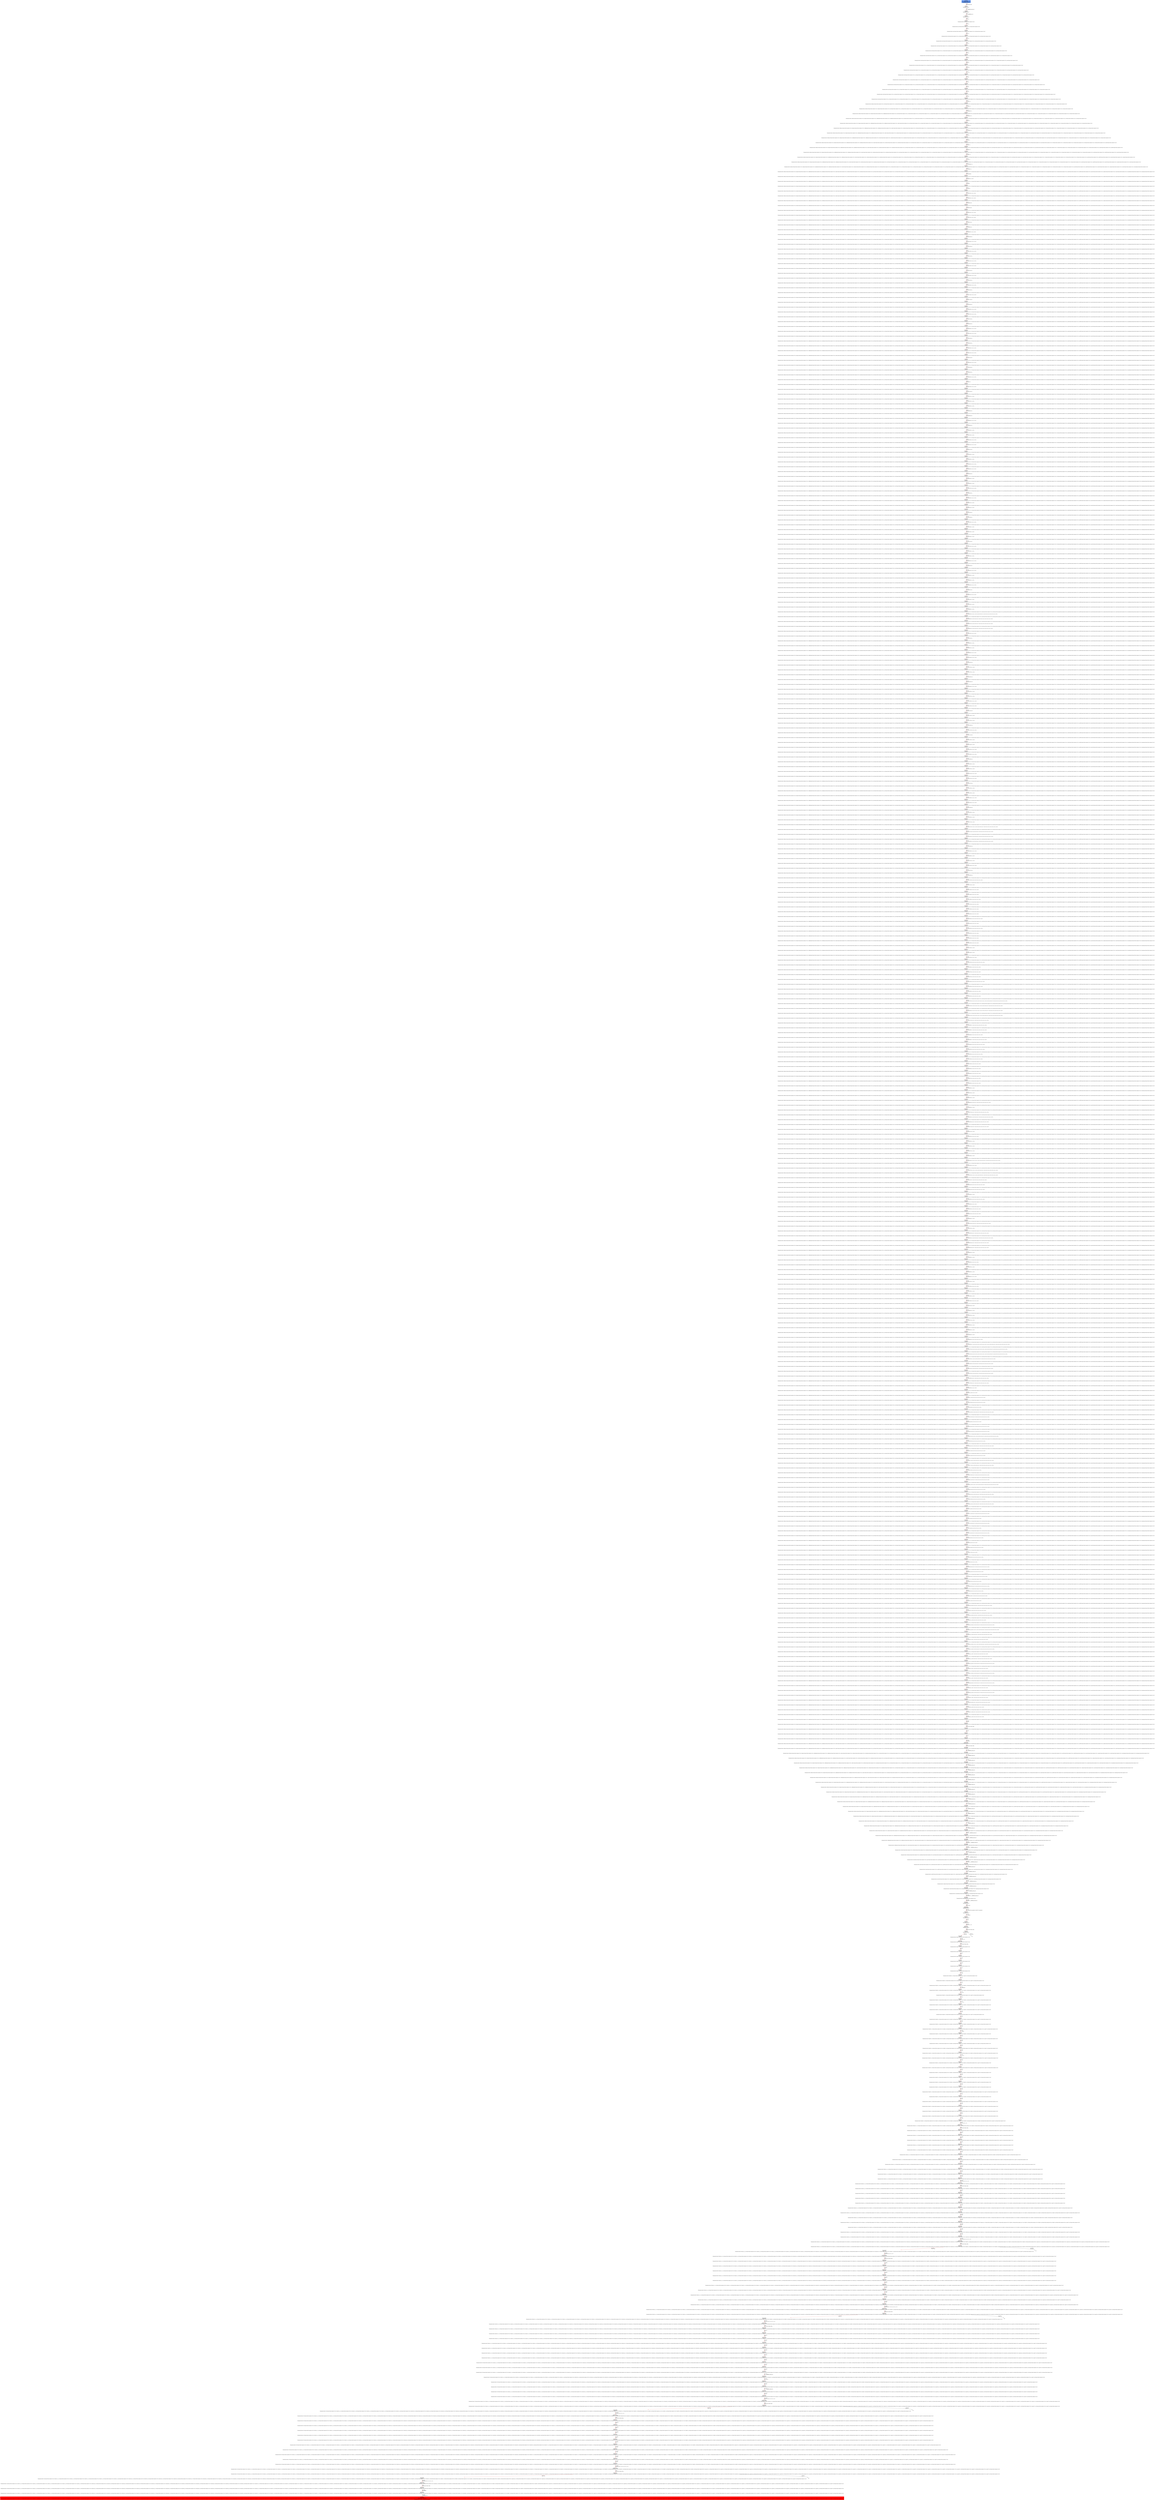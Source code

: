 digraph ARG {
node [style="filled" shape="box" color="white"]
0 [fillcolor="cornflowerblue" label="0 @ N365\nblock279 entry\nAbstractionState: ABS0: true\n ValueAnalysisState: []\n" id="0"]
1 [label="1 @ N4979\nblock279\nValueAnalysisState: []\n" id="1"]
2 [label="2 @ N4980\nblock279\nValueAnalysisState: []\n" id="2"]
3 [label="3 @ N4981\nblock279\nValueAnalysisState: []\n" id="3"]
4 [label="4 @ N4982\nblock279\nValueAnalysisState: [g0=NumericValue [number=0] (int)]\n" id="4"]
5 [label="5 @ N4983\nblock279\nValueAnalysisState: [g0=NumericValue [number=0] (int), g1=NumericValue [number=0] (int)]\n" id="5"]
6 [label="6 @ N4984\nblock279\nValueAnalysisState: [g0=NumericValue [number=0] (int), g1=NumericValue [number=0] (int), g2=NumericValue [number=0] (int)]\n" id="6"]
7 [label="7 @ N4985\nblock279\nValueAnalysisState: [g0=NumericValue [number=0] (int), g1=NumericValue [number=0] (int), g2=NumericValue [number=0] (int), g3=NumericValue [number=0] (int)]\n" id="7"]
8 [label="8 @ N4986\nblock279\nValueAnalysisState: [g0=NumericValue [number=0] (int), g1=NumericValue [number=0] (int), g2=NumericValue [number=0] (int), g3=NumericValue [number=0] (int), g4=NumericValue [number=0] (int)]\n" id="8"]
9 [label="9 @ N4987\nblock279\nValueAnalysisState: [g0=NumericValue [number=0] (int), g1=NumericValue [number=0] (int), g2=NumericValue [number=0] (int), g3=NumericValue [number=0] (int), g4=NumericValue [number=0] (int), g5=NumericValue [number=0] (int)]\n" id="9"]
10 [label="10 @ N4988\nblock279\nValueAnalysisState: [g0=NumericValue [number=0] (int), g1=NumericValue [number=0] (int), g2=NumericValue [number=0] (int), g3=NumericValue [number=0] (int), g4=NumericValue [number=0] (int), g5=NumericValue [number=0] (int), g6=NumericValue [number=0] (int)]\n" id="10"]
11 [label="11 @ N4989\nblock279\nValueAnalysisState: [g0=NumericValue [number=0] (int), g1=NumericValue [number=0] (int), g2=NumericValue [number=0] (int), g3=NumericValue [number=0] (int), g4=NumericValue [number=0] (int), g5=NumericValue [number=0] (int), g6=NumericValue [number=0] (int), g7=NumericValue [number=0] (int)]\n" id="11"]
12 [label="12 @ N4990\nblock279\nValueAnalysisState: [g0=NumericValue [number=0] (int), g1=NumericValue [number=0] (int), g2=NumericValue [number=0] (int), g3=NumericValue [number=0] (int), g4=NumericValue [number=0] (int), g5=NumericValue [number=0] (int), g6=NumericValue [number=0] (int), g7=NumericValue [number=0] (int), g8=NumericValue [number=0] (int)]\n" id="12"]
13 [label="13 @ N4991\nblock279\nValueAnalysisState: [g0=NumericValue [number=0] (int), g1=NumericValue [number=0] (int), g2=NumericValue [number=0] (int), g3=NumericValue [number=0] (int), g4=NumericValue [number=0] (int), g5=NumericValue [number=0] (int), g6=NumericValue [number=0] (int), g7=NumericValue [number=0] (int), g8=NumericValue [number=0] (int), g9=NumericValue [number=0] (int)]\n" id="13"]
14 [label="14 @ N4992\nblock279\nValueAnalysisState: [g0=NumericValue [number=0] (int), g1=NumericValue [number=0] (int), g10=NumericValue [number=0] (int), g2=NumericValue [number=0] (int), g3=NumericValue [number=0] (int), g4=NumericValue [number=0] (int), g5=NumericValue [number=0] (int), g6=NumericValue [number=0] (int), g7=NumericValue [number=0] (int), g8=NumericValue [number=0] (int), g9=NumericValue [number=0] (int)]\n" id="14"]
15 [label="15 @ N4993\nblock279\nValueAnalysisState: [g0=NumericValue [number=0] (int), g1=NumericValue [number=0] (int), g10=NumericValue [number=0] (int), g11=NumericValue [number=0] (int), g2=NumericValue [number=0] (int), g3=NumericValue [number=0] (int), g4=NumericValue [number=0] (int), g5=NumericValue [number=0] (int), g6=NumericValue [number=0] (int), g7=NumericValue [number=0] (int), g8=NumericValue [number=0] (int), g9=NumericValue [number=0] (int)]\n" id="15"]
16 [label="16 @ N4994\nblock279\nValueAnalysisState: [g0=NumericValue [number=0] (int), g1=NumericValue [number=0] (int), g10=NumericValue [number=0] (int), g11=NumericValue [number=0] (int), g2=NumericValue [number=0] (int), g3=NumericValue [number=0] (int), g4=NumericValue [number=0] (int), g5=NumericValue [number=0] (int), g6=NumericValue [number=0] (int), g7=NumericValue [number=0] (int), g8=NumericValue [number=0] (int), g9=NumericValue [number=0] (int), l4=NumericValue [number=0] (int)]\n" id="16"]
17 [label="17 @ N4995\nblock279\nValueAnalysisState: [g0=NumericValue [number=0] (int), g1=NumericValue [number=0] (int), g10=NumericValue [number=0] (int), g11=NumericValue [number=0] (int), g2=NumericValue [number=0] (int), g3=NumericValue [number=0] (int), g4=NumericValue [number=0] (int), g5=NumericValue [number=0] (int), g6=NumericValue [number=0] (int), g7=NumericValue [number=0] (int), g8=NumericValue [number=0] (int), g9=NumericValue [number=0] (int), l3=NumericValue [number=0] (int), l4=NumericValue [number=0] (int)]\n" id="17"]
18 [label="18 @ N4996\nblock279\nValueAnalysisState: [g0=NumericValue [number=0] (int), g1=NumericValue [number=0] (int), g10=NumericValue [number=0] (int), g11=NumericValue [number=0] (int), g2=NumericValue [number=0] (int), g3=NumericValue [number=0] (int), g4=NumericValue [number=0] (int), g5=NumericValue [number=0] (int), g6=NumericValue [number=0] (int), g7=NumericValue [number=0] (int), g8=NumericValue [number=0] (int), g9=NumericValue [number=0] (int), l2=NumericValue [number=0] (int), l3=NumericValue [number=0] (int), l4=NumericValue [number=0] (int)]\n" id="18"]
19 [label="19 @ N4997\nblock279\nValueAnalysisState: [g0=NumericValue [number=0] (int), g1=NumericValue [number=0] (int), g10=NumericValue [number=0] (int), g11=NumericValue [number=0] (int), g2=NumericValue [number=0] (int), g3=NumericValue [number=0] (int), g4=NumericValue [number=0] (int), g5=NumericValue [number=0] (int), g6=NumericValue [number=0] (int), g7=NumericValue [number=0] (int), g8=NumericValue [number=0] (int), g9=NumericValue [number=0] (int), l1=NumericValue [number=0] (int), l2=NumericValue [number=0] (int), l3=NumericValue [number=0] (int), l4=NumericValue [number=0] (int)]\n" id="19"]
20 [label="20 @ N4998\nblock279\nValueAnalysisState: [g0=NumericValue [number=0] (int), g1=NumericValue [number=0] (int), g10=NumericValue [number=0] (int), g11=NumericValue [number=0] (int), g2=NumericValue [number=0] (int), g3=NumericValue [number=0] (int), g4=NumericValue [number=0] (int), g5=NumericValue [number=0] (int), g6=NumericValue [number=0] (int), g7=NumericValue [number=0] (int), g8=NumericValue [number=0] (int), g9=NumericValue [number=0] (int), l0=NumericValue [number=0] (int), l1=NumericValue [number=0] (int), l2=NumericValue [number=0] (int), l3=NumericValue [number=0] (int), l4=NumericValue [number=0] (int)]\n" id="20"]
21 [label="21 @ N4999\nblock279\nValueAnalysisState: [address=NumericValue [number=0] (int), g0=NumericValue [number=0] (int), g1=NumericValue [number=0] (int), g10=NumericValue [number=0] (int), g11=NumericValue [number=0] (int), g2=NumericValue [number=0] (int), g3=NumericValue [number=0] (int), g4=NumericValue [number=0] (int), g5=NumericValue [number=0] (int), g6=NumericValue [number=0] (int), g7=NumericValue [number=0] (int), g8=NumericValue [number=0] (int), g9=NumericValue [number=0] (int), l0=NumericValue [number=0] (int), l1=NumericValue [number=0] (int), l2=NumericValue [number=0] (int), l3=NumericValue [number=0] (int), l4=NumericValue [number=0] (int)]\n" id="21"]
22 [label="22 @ N5000\nblock279\nValueAnalysisState: [address=NumericValue [number=0] (int), balance=NumericValue [number=0] (int), g0=NumericValue [number=0] (int), g1=NumericValue [number=0] (int), g10=NumericValue [number=0] (int), g11=NumericValue [number=0] (int), g2=NumericValue [number=0] (int), g3=NumericValue [number=0] (int), g4=NumericValue [number=0] (int), g5=NumericValue [number=0] (int), g6=NumericValue [number=0] (int), g7=NumericValue [number=0] (int), g8=NumericValue [number=0] (int), g9=NumericValue [number=0] (int), l0=NumericValue [number=0] (int), l1=NumericValue [number=0] (int), l2=NumericValue [number=0] (int), l3=NumericValue [number=0] (int), l4=NumericValue [number=0] (int)]\n" id="22"]
23 [label="23 @ N5001\nblock279\nValueAnalysisState: [address=NumericValue [number=0] (int), balance=NumericValue [number=0] (int), calldataload=NumericValue [number=0] (int), g0=NumericValue [number=0] (int), g1=NumericValue [number=0] (int), g10=NumericValue [number=0] (int), g11=NumericValue [number=0] (int), g2=NumericValue [number=0] (int), g3=NumericValue [number=0] (int), g4=NumericValue [number=0] (int), g5=NumericValue [number=0] (int), g6=NumericValue [number=0] (int), g7=NumericValue [number=0] (int), g8=NumericValue [number=0] (int), g9=NumericValue [number=0] (int), l0=NumericValue [number=0] (int), l1=NumericValue [number=0] (int), l2=NumericValue [number=0] (int), l3=NumericValue [number=0] (int), l4=NumericValue [number=0] (int)]\n" id="23"]
24 [label="24 @ N5002\nblock279\nValueAnalysisState: [address=NumericValue [number=0] (int), balance=NumericValue [number=0] (int), calldataload=NumericValue [number=0] (int), calldatasize=NumericValue [number=0] (int), g0=NumericValue [number=0] (int), g1=NumericValue [number=0] (int), g10=NumericValue [number=0] (int), g11=NumericValue [number=0] (int), g2=NumericValue [number=0] (int), g3=NumericValue [number=0] (int), g4=NumericValue [number=0] (int), g5=NumericValue [number=0] (int), g6=NumericValue [number=0] (int), g7=NumericValue [number=0] (int), g8=NumericValue [number=0] (int), g9=NumericValue [number=0] (int), l0=NumericValue [number=0] (int), l1=NumericValue [number=0] (int), l2=NumericValue [number=0] (int), l3=NumericValue [number=0] (int), l4=NumericValue [number=0] (int)]\n" id="24"]
25 [label="25 @ N5003\nblock279\nValueAnalysisState: [address=NumericValue [number=0] (int), balance=NumericValue [number=0] (int), calldataload=NumericValue [number=0] (int), calldatasize=NumericValue [number=0] (int), caller=NumericValue [number=0] (int), g0=NumericValue [number=0] (int), g1=NumericValue [number=0] (int), g10=NumericValue [number=0] (int), g11=NumericValue [number=0] (int), g2=NumericValue [number=0] (int), g3=NumericValue [number=0] (int), g4=NumericValue [number=0] (int), g5=NumericValue [number=0] (int), g6=NumericValue [number=0] (int), g7=NumericValue [number=0] (int), g8=NumericValue [number=0] (int), g9=NumericValue [number=0] (int), l0=NumericValue [number=0] (int), l1=NumericValue [number=0] (int), l2=NumericValue [number=0] (int), l3=NumericValue [number=0] (int), l4=NumericValue [number=0] (int)]\n" id="25"]
26 [label="26 @ N5004\nblock279\nValueAnalysisState: [address=NumericValue [number=0] (int), balance=NumericValue [number=0] (int), calldataload=NumericValue [number=0] (int), calldatasize=NumericValue [number=0] (int), caller=NumericValue [number=0] (int), callvalue=NumericValue [number=0] (int), g0=NumericValue [number=0] (int), g1=NumericValue [number=0] (int), g10=NumericValue [number=0] (int), g11=NumericValue [number=0] (int), g2=NumericValue [number=0] (int), g3=NumericValue [number=0] (int), g4=NumericValue [number=0] (int), g5=NumericValue [number=0] (int), g6=NumericValue [number=0] (int), g7=NumericValue [number=0] (int), g8=NumericValue [number=0] (int), g9=NumericValue [number=0] (int), l0=NumericValue [number=0] (int), l1=NumericValue [number=0] (int), l2=NumericValue [number=0] (int), l3=NumericValue [number=0] (int), l4=NumericValue [number=0] (int)]\n" id="26"]
27 [label="27 @ N5005\nblock279\nValueAnalysisState: [address=NumericValue [number=0] (int), balance=NumericValue [number=0] (int), calldataload=NumericValue [number=0] (int), calldatasize=NumericValue [number=0] (int), caller=NumericValue [number=0] (int), callvalue=NumericValue [number=0] (int), extcodesize=NumericValue [number=0] (int), g0=NumericValue [number=0] (int), g1=NumericValue [number=0] (int), g10=NumericValue [number=0] (int), g11=NumericValue [number=0] (int), g2=NumericValue [number=0] (int), g3=NumericValue [number=0] (int), g4=NumericValue [number=0] (int), g5=NumericValue [number=0] (int), g6=NumericValue [number=0] (int), g7=NumericValue [number=0] (int), g8=NumericValue [number=0] (int), g9=NumericValue [number=0] (int), l0=NumericValue [number=0] (int), l1=NumericValue [number=0] (int), l2=NumericValue [number=0] (int), l3=NumericValue [number=0] (int), l4=NumericValue [number=0] (int)]\n" id="27"]
28 [label="28 @ N5006\nblock279\nValueAnalysisState: [address=NumericValue [number=0] (int), balance=NumericValue [number=0] (int), calldataload=NumericValue [number=0] (int), calldatasize=NumericValue [number=0] (int), caller=NumericValue [number=0] (int), callvalue=NumericValue [number=0] (int), extcodesize=NumericValue [number=0] (int), g0=NumericValue [number=0] (int), g1=NumericValue [number=0] (int), g10=NumericValue [number=0] (int), g11=NumericValue [number=0] (int), g2=NumericValue [number=0] (int), g3=NumericValue [number=0] (int), g4=NumericValue [number=0] (int), g5=NumericValue [number=0] (int), g6=NumericValue [number=0] (int), g7=NumericValue [number=0] (int), g8=NumericValue [number=0] (int), g9=NumericValue [number=0] (int), gas=NumericValue [number=0] (int), l0=NumericValue [number=0] (int), l1=NumericValue [number=0] (int), l2=NumericValue [number=0] (int), l3=NumericValue [number=0] (int), l4=NumericValue [number=0] (int)]\n" id="28"]
29 [label="29 @ N5007\nblock279\nValueAnalysisState: [address=NumericValue [number=0] (int), balance=NumericValue [number=0] (int), calldataload=NumericValue [number=0] (int), calldatasize=NumericValue [number=0] (int), caller=NumericValue [number=0] (int), callvalue=NumericValue [number=0] (int), extcodesize=NumericValue [number=0] (int), g0=NumericValue [number=0] (int), g1=NumericValue [number=0] (int), g10=NumericValue [number=0] (int), g11=NumericValue [number=0] (int), g2=NumericValue [number=0] (int), g3=NumericValue [number=0] (int), g4=NumericValue [number=0] (int), g5=NumericValue [number=0] (int), g6=NumericValue [number=0] (int), g7=NumericValue [number=0] (int), g8=NumericValue [number=0] (int), g9=NumericValue [number=0] (int), gas=NumericValue [number=0] (int), l0=NumericValue [number=0] (int), l1=NumericValue [number=0] (int), l2=NumericValue [number=0] (int), l3=NumericValue [number=0] (int), l4=NumericValue [number=0] (int), proof=NumericValue [number=0] (int)]\n" id="29"]
30 [label="30 @ N5008\nblock279\nValueAnalysisState: [address=NumericValue [number=0] (int), balance=NumericValue [number=0] (int), calldataload=NumericValue [number=0] (int), calldatasize=NumericValue [number=0] (int), caller=NumericValue [number=0] (int), callvalue=NumericValue [number=0] (int), extcodesize=NumericValue [number=0] (int), g0=NumericValue [number=0] (int), g1=NumericValue [number=0] (int), g10=NumericValue [number=0] (int), g11=NumericValue [number=0] (int), g2=NumericValue [number=0] (int), g3=NumericValue [number=0] (int), g4=NumericValue [number=0] (int), g5=NumericValue [number=0] (int), g6=NumericValue [number=0] (int), g7=NumericValue [number=0] (int), g8=NumericValue [number=0] (int), g9=NumericValue [number=0] (int), gas=NumericValue [number=0] (int), l0=NumericValue [number=0] (int), l1=NumericValue [number=0] (int), l2=NumericValue [number=0] (int), l3=NumericValue [number=0] (int), l4=NumericValue [number=0] (int), proof=NumericValue [number=0] (int), proofP=NumericValue [number=0] (int)]\n" id="30"]
31 [label="31 @ N5009\nblock279\nValueAnalysisState: [address=NumericValue [number=0] (int), balance=NumericValue [number=0] (int), calldataload=NumericValue [number=0] (int), calldatasize=NumericValue [number=0] (int), caller=NumericValue [number=0] (int), callvalue=NumericValue [number=0] (int), extcodesize=NumericValue [number=0] (int), g0=NumericValue [number=0] (int), g1=NumericValue [number=0] (int), g10=NumericValue [number=0] (int), g11=NumericValue [number=0] (int), g2=NumericValue [number=0] (int), g3=NumericValue [number=0] (int), g4=NumericValue [number=0] (int), g5=NumericValue [number=0] (int), g6=NumericValue [number=0] (int), g7=NumericValue [number=0] (int), g8=NumericValue [number=0] (int), g9=NumericValue [number=0] (int), gas=NumericValue [number=0] (int), l0=NumericValue [number=0] (int), l1=NumericValue [number=0] (int), l2=NumericValue [number=0] (int), l3=NumericValue [number=0] (int), l4=NumericValue [number=0] (int), proof=NumericValue [number=0] (int), proofP=NumericValue [number=0] (int), queryId=NumericValue [number=0] (int)]\n" id="31"]
32 [label="32 @ N5010\nblock279\nValueAnalysisState: [address=NumericValue [number=0] (int), balance=NumericValue [number=0] (int), calldataload=NumericValue [number=0] (int), calldatasize=NumericValue [number=0] (int), caller=NumericValue [number=0] (int), callvalue=NumericValue [number=0] (int), extcodesize=NumericValue [number=0] (int), g0=NumericValue [number=0] (int), g1=NumericValue [number=0] (int), g10=NumericValue [number=0] (int), g11=NumericValue [number=0] (int), g2=NumericValue [number=0] (int), g3=NumericValue [number=0] (int), g4=NumericValue [number=0] (int), g5=NumericValue [number=0] (int), g6=NumericValue [number=0] (int), g7=NumericValue [number=0] (int), g8=NumericValue [number=0] (int), g9=NumericValue [number=0] (int), gas=NumericValue [number=0] (int), l0=NumericValue [number=0] (int), l1=NumericValue [number=0] (int), l2=NumericValue [number=0] (int), l3=NumericValue [number=0] (int), l4=NumericValue [number=0] (int), proof=NumericValue [number=0] (int), proofP=NumericValue [number=0] (int), queryId=NumericValue [number=0] (int), random=NumericValue [number=0] (int)]\n" id="32"]
33 [label="33 @ N5011\nblock279\nValueAnalysisState: [address=NumericValue [number=0] (int), balance=NumericValue [number=0] (int), calldataload=NumericValue [number=0] (int), calldatasize=NumericValue [number=0] (int), caller=NumericValue [number=0] (int), callvalue=NumericValue [number=0] (int), extcodesize=NumericValue [number=0] (int), g0=NumericValue [number=0] (int), g1=NumericValue [number=0] (int), g10=NumericValue [number=0] (int), g11=NumericValue [number=0] (int), g2=NumericValue [number=0] (int), g3=NumericValue [number=0] (int), g4=NumericValue [number=0] (int), g5=NumericValue [number=0] (int), g6=NumericValue [number=0] (int), g7=NumericValue [number=0] (int), g8=NumericValue [number=0] (int), g9=NumericValue [number=0] (int), gas=NumericValue [number=0] (int), l0=NumericValue [number=0] (int), l1=NumericValue [number=0] (int), l2=NumericValue [number=0] (int), l3=NumericValue [number=0] (int), l4=NumericValue [number=0] (int), proof=NumericValue [number=0] (int), proofP=NumericValue [number=0] (int), queryId=NumericValue [number=0] (int), random=NumericValue [number=0] (int), result=NumericValue [number=0] (int)]\n" id="33"]
34 [label="34 @ N5012\nblock279\nValueAnalysisState: [address=NumericValue [number=0] (int), balance=NumericValue [number=0] (int), calldataload=NumericValue [number=0] (int), calldatasize=NumericValue [number=0] (int), caller=NumericValue [number=0] (int), callvalue=NumericValue [number=0] (int), extcodesize=NumericValue [number=0] (int), g0=NumericValue [number=0] (int), g1=NumericValue [number=0] (int), g10=NumericValue [number=0] (int), g11=NumericValue [number=0] (int), g2=NumericValue [number=0] (int), g3=NumericValue [number=0] (int), g4=NumericValue [number=0] (int), g5=NumericValue [number=0] (int), g6=NumericValue [number=0] (int), g7=NumericValue [number=0] (int), g8=NumericValue [number=0] (int), g9=NumericValue [number=0] (int), gas=NumericValue [number=0] (int), l0=NumericValue [number=0] (int), l1=NumericValue [number=0] (int), l2=NumericValue [number=0] (int), l3=NumericValue [number=0] (int), l4=NumericValue [number=0] (int), proof=NumericValue [number=0] (int), proofP=NumericValue [number=0] (int), queryId=NumericValue [number=0] (int), random=NumericValue [number=0] (int), result=NumericValue [number=0] (int), returndatasize=NumericValue [number=0] (int)]\n" id="34"]
35 [label="35 @ N5013\nblock279\nValueAnalysisState: [address=NumericValue [number=0] (int), balance=NumericValue [number=0] (int), calldataload=NumericValue [number=0] (int), calldatasize=NumericValue [number=0] (int), caller=NumericValue [number=0] (int), callvalue=NumericValue [number=0] (int), extcodesize=NumericValue [number=0] (int), g0=NumericValue [number=0] (int), g1=NumericValue [number=0] (int), g10=NumericValue [number=0] (int), g11=NumericValue [number=0] (int), g2=NumericValue [number=0] (int), g3=NumericValue [number=0] (int), g4=NumericValue [number=0] (int), g5=NumericValue [number=0] (int), g6=NumericValue [number=0] (int), g7=NumericValue [number=0] (int), g8=NumericValue [number=0] (int), g9=NumericValue [number=0] (int), gas=NumericValue [number=0] (int), l0=NumericValue [number=0] (int), l1=NumericValue [number=0] (int), l2=NumericValue [number=0] (int), l3=NumericValue [number=0] (int), l4=NumericValue [number=0] (int), proof=NumericValue [number=0] (int), proofP=NumericValue [number=0] (int), queryId=NumericValue [number=0] (int), random=NumericValue [number=0] (int), result=NumericValue [number=0] (int), returndatasize=NumericValue [number=0] (int), timestamp=NumericValue [number=0] (int)]\n" id="35"]
36 [label="36 @ N5014\nblock279\nValueAnalysisState: [address=NumericValue [number=0] (int), balance=NumericValue [number=0] (int), calldataload=NumericValue [number=0] (int), calldatasize=NumericValue [number=0] (int), caller=NumericValue [number=0] (int), callvalue=NumericValue [number=0] (int), extcodesize=NumericValue [number=0] (int), g0=NumericValue [number=0] (int), g1=NumericValue [number=0] (int), g10=NumericValue [number=0] (int), g11=NumericValue [number=0] (int), g2=NumericValue [number=0] (int), g3=NumericValue [number=0] (int), g4=NumericValue [number=0] (int), g5=NumericValue [number=0] (int), g6=NumericValue [number=0] (int), g7=NumericValue [number=0] (int), g8=NumericValue [number=0] (int), g9=NumericValue [number=0] (int), gas=NumericValue [number=0] (int), l0=NumericValue [number=0] (int), l1=NumericValue [number=0] (int), l2=NumericValue [number=0] (int), l3=NumericValue [number=0] (int), l4=NumericValue [number=0] (int), proof=NumericValue [number=0] (int), proofP=NumericValue [number=0] (int), queryId=NumericValue [number=0] (int), random=NumericValue [number=0] (int), result=NumericValue [number=0] (int), returndatasize=NumericValue [number=0] (int), timestamp=NumericValue [number=0] (int)]\n" id="36"]
37 [label="37 @ N5015\nblock279\nValueAnalysisState: [address=NumericValue [number=0] (int), balance=NumericValue [number=0] (int), calldataload=NumericValue [number=0] (int), calldatasize=NumericValue [number=0] (int), caller=NumericValue [number=0] (int), callvalue=NumericValue [number=0] (int), extcodesize=NumericValue [number=0] (int), g0=NumericValue [number=0] (int), g1=NumericValue [number=0] (int), g10=NumericValue [number=0] (int), g11=NumericValue [number=0] (int), g2=NumericValue [number=0] (int), g3=NumericValue [number=0] (int), g4=NumericValue [number=0] (int), g5=NumericValue [number=0] (int), g6=NumericValue [number=0] (int), g7=NumericValue [number=0] (int), g8=NumericValue [number=0] (int), g9=NumericValue [number=0] (int), gas=NumericValue [number=0] (int), l0=NumericValue [number=0] (int), l1=NumericValue [number=0] (int), l2=NumericValue [number=0] (int), l3=NumericValue [number=0] (int), l4=NumericValue [number=0] (int), proof=NumericValue [number=0] (int), proofP=NumericValue [number=0] (int), queryId=NumericValue [number=0] (int), random=NumericValue [number=0] (int), result=NumericValue [number=0] (int), returndatasize=NumericValue [number=0] (int), timestamp=NumericValue [number=0] (int)]\n" id="37"]
38 [label="38 @ N5016\nblock279\nValueAnalysisState: [address=NumericValue [number=0] (int), balance=NumericValue [number=0] (int), calldataload=NumericValue [number=0] (int), calldatasize=NumericValue [number=0] (int), caller=NumericValue [number=0] (int), callvalue=NumericValue [number=0] (int), extcodesize=NumericValue [number=0] (int), g0=NumericValue [number=0] (int), g1=NumericValue [number=0] (int), g10=NumericValue [number=0] (int), g11=NumericValue [number=0] (int), g2=NumericValue [number=0] (int), g3=NumericValue [number=0] (int), g4=NumericValue [number=0] (int), g5=NumericValue [number=0] (int), g6=NumericValue [number=0] (int), g7=NumericValue [number=0] (int), g8=NumericValue [number=0] (int), g9=NumericValue [number=0] (int), gas=NumericValue [number=0] (int), l0=NumericValue [number=0] (int), l1=NumericValue [number=0] (int), l2=NumericValue [number=0] (int), l3=NumericValue [number=0] (int), l4=NumericValue [number=0] (int), proof=NumericValue [number=0] (int), proofP=NumericValue [number=0] (int), queryId=NumericValue [number=0] (int), random=NumericValue [number=0] (int), result=NumericValue [number=0] (int), returndatasize=NumericValue [number=0] (int), timestamp=NumericValue [number=0] (int)]\n" id="38"]
39 [label="39 @ N5017\nblock279\nValueAnalysisState: [address=NumericValue [number=0] (int), balance=NumericValue [number=0] (int), calldataload=NumericValue [number=0] (int), calldatasize=NumericValue [number=0] (int), caller=NumericValue [number=0] (int), callvalue=NumericValue [number=0] (int), extcodesize=NumericValue [number=0] (int), g0=NumericValue [number=0] (int), g1=NumericValue [number=0] (int), g10=NumericValue [number=0] (int), g11=NumericValue [number=0] (int), g2=NumericValue [number=0] (int), g3=NumericValue [number=0] (int), g4=NumericValue [number=0] (int), g5=NumericValue [number=0] (int), g6=NumericValue [number=0] (int), g7=NumericValue [number=0] (int), g8=NumericValue [number=0] (int), g9=NumericValue [number=0] (int), gas=NumericValue [number=0] (int), l0=NumericValue [number=0] (int), l1=NumericValue [number=0] (int), l2=NumericValue [number=0] (int), l3=NumericValue [number=0] (int), l4=NumericValue [number=0] (int), proof=NumericValue [number=0] (int), proofP=NumericValue [number=0] (int), queryId=NumericValue [number=0] (int), random=NumericValue [number=0] (int), result=NumericValue [number=0] (int), returndatasize=NumericValue [number=0] (int), timestamp=NumericValue [number=0] (int)]\n" id="39"]
40 [label="40 @ N5018\nblock279\nValueAnalysisState: [address=NumericValue [number=0] (int), balance=NumericValue [number=0] (int), calldataload=NumericValue [number=0] (int), calldatasize=NumericValue [number=0] (int), caller=NumericValue [number=0] (int), callvalue=NumericValue [number=0] (int), extcodesize=NumericValue [number=0] (int), g0=NumericValue [number=0] (int), g1=NumericValue [number=0] (int), g10=NumericValue [number=0] (int), g11=NumericValue [number=0] (int), g2=NumericValue [number=0] (int), g3=NumericValue [number=0] (int), g4=NumericValue [number=0] (int), g5=NumericValue [number=0] (int), g6=NumericValue [number=0] (int), g7=NumericValue [number=0] (int), g8=NumericValue [number=0] (int), g9=NumericValue [number=0] (int), gas=NumericValue [number=0] (int), l0=NumericValue [number=0] (int), l1=NumericValue [number=0] (int), l2=NumericValue [number=0] (int), l3=NumericValue [number=0] (int), l4=NumericValue [number=0] (int), proof=NumericValue [number=0] (int), proofP=NumericValue [number=0] (int), queryId=NumericValue [number=0] (int), random=NumericValue [number=0] (int), result=NumericValue [number=0] (int), returndatasize=NumericValue [number=0] (int), timestamp=NumericValue [number=0] (int)]\n" id="40"]
41 [label="41 @ N5019\nblock279\nValueAnalysisState: [address=NumericValue [number=0] (int), balance=NumericValue [number=0] (int), calldataload=NumericValue [number=0] (int), calldatasize=NumericValue [number=0] (int), caller=NumericValue [number=0] (int), callvalue=NumericValue [number=0] (int), extcodesize=NumericValue [number=0] (int), g0=NumericValue [number=0] (int), g1=NumericValue [number=0] (int), g10=NumericValue [number=0] (int), g11=NumericValue [number=0] (int), g2=NumericValue [number=0] (int), g3=NumericValue [number=0] (int), g4=NumericValue [number=0] (int), g5=NumericValue [number=0] (int), g6=NumericValue [number=0] (int), g7=NumericValue [number=0] (int), g8=NumericValue [number=0] (int), g9=NumericValue [number=0] (int), gas=NumericValue [number=0] (int), l0=NumericValue [number=0] (int), l1=NumericValue [number=0] (int), l2=NumericValue [number=0] (int), l3=NumericValue [number=0] (int), l4=NumericValue [number=0] (int), proof=NumericValue [number=0] (int), proofP=NumericValue [number=0] (int), queryId=NumericValue [number=0] (int), random=NumericValue [number=0] (int), result=NumericValue [number=0] (int), returndatasize=NumericValue [number=0] (int), timestamp=NumericValue [number=0] (int)]\n" id="41"]
42 [label="42 @ N5020\nblock279\nValueAnalysisState: [address=NumericValue [number=0] (int), balance=NumericValue [number=0] (int), calldataload=NumericValue [number=0] (int), calldatasize=NumericValue [number=0] (int), caller=NumericValue [number=0] (int), callvalue=NumericValue [number=0] (int), extcodesize=NumericValue [number=0] (int), g0=NumericValue [number=0] (int), g1=NumericValue [number=0] (int), g10=NumericValue [number=0] (int), g11=NumericValue [number=0] (int), g2=NumericValue [number=0] (int), g3=NumericValue [number=0] (int), g4=NumericValue [number=0] (int), g5=NumericValue [number=0] (int), g6=NumericValue [number=0] (int), g7=NumericValue [number=0] (int), g8=NumericValue [number=0] (int), g9=NumericValue [number=0] (int), gas=NumericValue [number=0] (int), l0=NumericValue [number=0] (int), l1=NumericValue [number=0] (int), l2=NumericValue [number=0] (int), l3=NumericValue [number=0] (int), l4=NumericValue [number=0] (int), proof=NumericValue [number=0] (int), proofP=NumericValue [number=0] (int), queryId=NumericValue [number=0] (int), random=NumericValue [number=0] (int), result=NumericValue [number=0] (int), returndatasize=NumericValue [number=0] (int), timestamp=NumericValue [number=0] (int)]\n" id="42"]
43 [label="43 @ N5021\nblock279\nValueAnalysisState: [address=NumericValue [number=0] (int), balance=NumericValue [number=0] (int), calldataload=NumericValue [number=0] (int), calldatasize=NumericValue [number=0] (int), caller=NumericValue [number=0] (int), callvalue=NumericValue [number=0] (int), extcodesize=NumericValue [number=0] (int), g0=NumericValue [number=0] (int), g1=NumericValue [number=0] (int), g10=NumericValue [number=0] (int), g11=NumericValue [number=0] (int), g2=NumericValue [number=0] (int), g3=NumericValue [number=0] (int), g4=NumericValue [number=0] (int), g5=NumericValue [number=0] (int), g6=NumericValue [number=0] (int), g7=NumericValue [number=0] (int), g8=NumericValue [number=0] (int), g9=NumericValue [number=0] (int), gas=NumericValue [number=0] (int), l0=NumericValue [number=0] (int), l1=NumericValue [number=0] (int), l2=NumericValue [number=0] (int), l3=NumericValue [number=0] (int), l4=NumericValue [number=0] (int), proof=NumericValue [number=0] (int), proofP=NumericValue [number=0] (int), queryId=NumericValue [number=0] (int), random=NumericValue [number=0] (int), result=NumericValue [number=0] (int), returndatasize=NumericValue [number=0] (int), timestamp=NumericValue [number=0] (int)]\n" id="43"]
44 [label="44 @ N5022\nblock279\nValueAnalysisState: [address=NumericValue [number=0] (int), balance=NumericValue [number=0] (int), calldataload=NumericValue [number=0] (int), calldatasize=NumericValue [number=0] (int), caller=NumericValue [number=0] (int), callvalue=NumericValue [number=0] (int), extcodesize=NumericValue [number=0] (int), g0=NumericValue [number=0] (int), g1=NumericValue [number=0] (int), g10=NumericValue [number=0] (int), g11=NumericValue [number=0] (int), g2=NumericValue [number=0] (int), g3=NumericValue [number=0] (int), g4=NumericValue [number=0] (int), g5=NumericValue [number=0] (int), g6=NumericValue [number=0] (int), g7=NumericValue [number=0] (int), g8=NumericValue [number=0] (int), g9=NumericValue [number=0] (int), gas=NumericValue [number=0] (int), l0=NumericValue [number=0] (int), l1=NumericValue [number=0] (int), l2=NumericValue [number=0] (int), l3=NumericValue [number=0] (int), l4=NumericValue [number=0] (int), proof=NumericValue [number=0] (int), proofP=NumericValue [number=0] (int), queryId=NumericValue [number=0] (int), random=NumericValue [number=0] (int), result=NumericValue [number=0] (int), returndatasize=NumericValue [number=0] (int), timestamp=NumericValue [number=0] (int)]\n" id="44"]
45 [label="45 @ N5023\nblock279\nValueAnalysisState: [address=NumericValue [number=0] (int), balance=NumericValue [number=0] (int), calldataload=NumericValue [number=0] (int), calldatasize=NumericValue [number=0] (int), caller=NumericValue [number=0] (int), callvalue=NumericValue [number=0] (int), extcodesize=NumericValue [number=0] (int), g0=NumericValue [number=0] (int), g1=NumericValue [number=0] (int), g10=NumericValue [number=0] (int), g11=NumericValue [number=0] (int), g2=NumericValue [number=0] (int), g3=NumericValue [number=0] (int), g4=NumericValue [number=0] (int), g5=NumericValue [number=0] (int), g6=NumericValue [number=0] (int), g7=NumericValue [number=0] (int), g8=NumericValue [number=0] (int), g9=NumericValue [number=0] (int), gas=NumericValue [number=0] (int), l0=NumericValue [number=0] (int), l1=NumericValue [number=0] (int), l2=NumericValue [number=0] (int), l3=NumericValue [number=0] (int), l4=NumericValue [number=0] (int), proof=NumericValue [number=0] (int), proofP=NumericValue [number=0] (int), queryId=NumericValue [number=0] (int), random=NumericValue [number=0] (int), result=NumericValue [number=0] (int), returndatasize=NumericValue [number=0] (int), timestamp=NumericValue [number=0] (int)]\n" id="45"]
46 [label="46 @ N5024\nblock279\nValueAnalysisState: [address=NumericValue [number=0] (int), balance=NumericValue [number=0] (int), calldataload=NumericValue [number=0] (int), calldatasize=NumericValue [number=0] (int), caller=NumericValue [number=0] (int), callvalue=NumericValue [number=0] (int), extcodesize=NumericValue [number=0] (int), g0=NumericValue [number=0] (int), g1=NumericValue [number=0] (int), g10=NumericValue [number=0] (int), g11=NumericValue [number=0] (int), g2=NumericValue [number=0] (int), g3=NumericValue [number=0] (int), g4=NumericValue [number=0] (int), g5=NumericValue [number=0] (int), g6=NumericValue [number=0] (int), g7=NumericValue [number=0] (int), g8=NumericValue [number=0] (int), g9=NumericValue [number=0] (int), gas=NumericValue [number=0] (int), l0=NumericValue [number=0] (int), l1=NumericValue [number=0] (int), l2=NumericValue [number=0] (int), l3=NumericValue [number=0] (int), l4=NumericValue [number=0] (int), proof=NumericValue [number=0] (int), proofP=NumericValue [number=0] (int), queryId=NumericValue [number=0] (int), random=NumericValue [number=0] (int), result=NumericValue [number=0] (int), returndatasize=NumericValue [number=0] (int), timestamp=NumericValue [number=0] (int)]\n" id="46"]
47 [label="47 @ N5025\nblock279\nValueAnalysisState: [address=NumericValue [number=0] (int), balance=NumericValue [number=0] (int), calldataload=NumericValue [number=0] (int), calldatasize=NumericValue [number=0] (int), caller=NumericValue [number=0] (int), callvalue=NumericValue [number=0] (int), extcodesize=NumericValue [number=0] (int), g0=NumericValue [number=0] (int), g1=NumericValue [number=0] (int), g10=NumericValue [number=0] (int), g11=NumericValue [number=0] (int), g2=NumericValue [number=0] (int), g3=NumericValue [number=0] (int), g4=NumericValue [number=0] (int), g5=NumericValue [number=0] (int), g6=NumericValue [number=0] (int), g7=NumericValue [number=0] (int), g8=NumericValue [number=0] (int), g9=NumericValue [number=0] (int), gas=NumericValue [number=0] (int), l0=NumericValue [number=0] (int), l1=NumericValue [number=0] (int), l2=NumericValue [number=0] (int), l3=NumericValue [number=0] (int), l4=NumericValue [number=0] (int), proof=NumericValue [number=0] (int), proofP=NumericValue [number=0] (int), queryId=NumericValue [number=0] (int), random=NumericValue [number=0] (int), result=NumericValue [number=0] (int), returndatasize=NumericValue [number=0] (int), timestamp=NumericValue [number=0] (int)]\n" id="47"]
48 [label="48 @ N5026\nblock279\nValueAnalysisState: [address=NumericValue [number=0] (int), balance=NumericValue [number=0] (int), calldataload=NumericValue [number=0] (int), calldatasize=NumericValue [number=0] (int), caller=NumericValue [number=0] (int), callvalue=NumericValue [number=0] (int), extcodesize=NumericValue [number=0] (int), g0=NumericValue [number=0] (int), g1=NumericValue [number=0] (int), g10=NumericValue [number=0] (int), g11=NumericValue [number=0] (int), g2=NumericValue [number=0] (int), g3=NumericValue [number=0] (int), g4=NumericValue [number=0] (int), g5=NumericValue [number=0] (int), g6=NumericValue [number=0] (int), g7=NumericValue [number=0] (int), g8=NumericValue [number=0] (int), g9=NumericValue [number=0] (int), gas=NumericValue [number=0] (int), l0=NumericValue [number=0] (int), l1=NumericValue [number=0] (int), l2=NumericValue [number=0] (int), l3=NumericValue [number=0] (int), l4=NumericValue [number=0] (int), proof=NumericValue [number=0] (int), proofP=NumericValue [number=0] (int), queryId=NumericValue [number=0] (int), random=NumericValue [number=0] (int), result=NumericValue [number=0] (int), returndatasize=NumericValue [number=0] (int), timestamp=NumericValue [number=0] (int)]\n" id="48"]
49 [label="49 @ N5027\nblock279\nValueAnalysisState: [address=NumericValue [number=0] (int), balance=NumericValue [number=0] (int), calldataload=NumericValue [number=0] (int), calldatasize=NumericValue [number=0] (int), caller=NumericValue [number=0] (int), callvalue=NumericValue [number=0] (int), extcodesize=NumericValue [number=0] (int), g0=NumericValue [number=0] (int), g1=NumericValue [number=0] (int), g10=NumericValue [number=0] (int), g11=NumericValue [number=0] (int), g2=NumericValue [number=0] (int), g3=NumericValue [number=0] (int), g4=NumericValue [number=0] (int), g5=NumericValue [number=0] (int), g6=NumericValue [number=0] (int), g7=NumericValue [number=0] (int), g8=NumericValue [number=0] (int), g9=NumericValue [number=0] (int), gas=NumericValue [number=0] (int), l0=NumericValue [number=0] (int), l1=NumericValue [number=0] (int), l2=NumericValue [number=0] (int), l3=NumericValue [number=0] (int), l4=NumericValue [number=0] (int), proof=NumericValue [number=0] (int), proofP=NumericValue [number=0] (int), queryId=NumericValue [number=0] (int), random=NumericValue [number=0] (int), result=NumericValue [number=0] (int), returndatasize=NumericValue [number=0] (int), timestamp=NumericValue [number=0] (int)]\n" id="49"]
50 [label="50 @ N5028\nblock279\nValueAnalysisState: [address=NumericValue [number=0] (int), balance=NumericValue [number=0] (int), calldataload=NumericValue [number=0] (int), calldatasize=NumericValue [number=0] (int), caller=NumericValue [number=0] (int), callvalue=NumericValue [number=0] (int), extcodesize=NumericValue [number=0] (int), g0=NumericValue [number=0] (int), g1=NumericValue [number=0] (int), g10=NumericValue [number=0] (int), g11=NumericValue [number=0] (int), g2=NumericValue [number=0] (int), g3=NumericValue [number=0] (int), g4=NumericValue [number=0] (int), g5=NumericValue [number=0] (int), g6=NumericValue [number=0] (int), g7=NumericValue [number=0] (int), g8=NumericValue [number=0] (int), g9=NumericValue [number=0] (int), gas=NumericValue [number=0] (int), l0=NumericValue [number=0] (int), l1=NumericValue [number=0] (int), l2=NumericValue [number=0] (int), l3=NumericValue [number=0] (int), l4=NumericValue [number=0] (int), proof=NumericValue [number=0] (int), proofP=NumericValue [number=0] (int), queryId=NumericValue [number=0] (int), random=NumericValue [number=0] (int), result=NumericValue [number=0] (int), returndatasize=NumericValue [number=0] (int), timestamp=NumericValue [number=0] (int)]\n" id="50"]
51 [label="51 @ N5029\nblock279\nValueAnalysisState: [address=NumericValue [number=0] (int), balance=NumericValue [number=0] (int), calldataload=NumericValue [number=0] (int), calldatasize=NumericValue [number=0] (int), caller=NumericValue [number=0] (int), callvalue=NumericValue [number=0] (int), extcodesize=NumericValue [number=0] (int), g0=NumericValue [number=0] (int), g1=NumericValue [number=0] (int), g10=NumericValue [number=0] (int), g11=NumericValue [number=0] (int), g2=NumericValue [number=0] (int), g3=NumericValue [number=0] (int), g4=NumericValue [number=0] (int), g5=NumericValue [number=0] (int), g6=NumericValue [number=0] (int), g7=NumericValue [number=0] (int), g8=NumericValue [number=0] (int), g9=NumericValue [number=0] (int), gas=NumericValue [number=0] (int), l0=NumericValue [number=0] (int), l1=NumericValue [number=0] (int), l2=NumericValue [number=0] (int), l3=NumericValue [number=0] (int), l4=NumericValue [number=0] (int), proof=NumericValue [number=0] (int), proofP=NumericValue [number=0] (int), queryId=NumericValue [number=0] (int), random=NumericValue [number=0] (int), result=NumericValue [number=0] (int), returndatasize=NumericValue [number=0] (int), timestamp=NumericValue [number=0] (int)]\n" id="51"]
52 [label="52 @ N5030\nblock279\nValueAnalysisState: [address=NumericValue [number=0] (int), balance=NumericValue [number=0] (int), calldataload=NumericValue [number=0] (int), calldatasize=NumericValue [number=0] (int), caller=NumericValue [number=0] (int), callvalue=NumericValue [number=0] (int), extcodesize=NumericValue [number=0] (int), g0=NumericValue [number=0] (int), g1=NumericValue [number=0] (int), g10=NumericValue [number=0] (int), g11=NumericValue [number=0] (int), g2=NumericValue [number=0] (int), g3=NumericValue [number=0] (int), g4=NumericValue [number=0] (int), g5=NumericValue [number=0] (int), g6=NumericValue [number=0] (int), g7=NumericValue [number=0] (int), g8=NumericValue [number=0] (int), g9=NumericValue [number=0] (int), gas=NumericValue [number=0] (int), l0=NumericValue [number=0] (int), l1=NumericValue [number=0] (int), l2=NumericValue [number=0] (int), l3=NumericValue [number=0] (int), l4=NumericValue [number=0] (int), proof=NumericValue [number=0] (int), proofP=NumericValue [number=0] (int), queryId=NumericValue [number=0] (int), random=NumericValue [number=0] (int), result=NumericValue [number=0] (int), returndatasize=NumericValue [number=0] (int), timestamp=NumericValue [number=0] (int)]\n" id="52"]
53 [label="53 @ N5031\nblock279\nValueAnalysisState: [address=NumericValue [number=0] (int), balance=NumericValue [number=0] (int), calldataload=NumericValue [number=0] (int), calldatasize=NumericValue [number=0] (int), caller=NumericValue [number=0] (int), callvalue=NumericValue [number=0] (int), extcodesize=NumericValue [number=0] (int), g0=NumericValue [number=0] (int), g1=NumericValue [number=0] (int), g10=NumericValue [number=0] (int), g11=NumericValue [number=0] (int), g2=NumericValue [number=0] (int), g3=NumericValue [number=0] (int), g4=NumericValue [number=0] (int), g5=NumericValue [number=0] (int), g6=NumericValue [number=0] (int), g7=NumericValue [number=0] (int), g8=NumericValue [number=0] (int), g9=NumericValue [number=0] (int), gas=NumericValue [number=0] (int), l0=NumericValue [number=0] (int), l1=NumericValue [number=0] (int), l2=NumericValue [number=0] (int), l3=NumericValue [number=0] (int), l4=NumericValue [number=0] (int), proof=NumericValue [number=0] (int), proofP=NumericValue [number=0] (int), queryId=NumericValue [number=0] (int), random=NumericValue [number=0] (int), result=NumericValue [number=0] (int), returndatasize=NumericValue [number=0] (int), timestamp=NumericValue [number=0] (int)]\n" id="53"]
54 [label="54 @ N5032\nblock279\nValueAnalysisState: [address=NumericValue [number=0] (int), balance=NumericValue [number=0] (int), calldataload=NumericValue [number=0] (int), calldatasize=NumericValue [number=0] (int), caller=NumericValue [number=0] (int), callvalue=NumericValue [number=0] (int), extcodesize=NumericValue [number=0] (int), g0=NumericValue [number=0] (int), g1=NumericValue [number=0] (int), g10=NumericValue [number=0] (int), g11=NumericValue [number=0] (int), g2=NumericValue [number=0] (int), g3=NumericValue [number=0] (int), g4=NumericValue [number=0] (int), g5=NumericValue [number=0] (int), g6=NumericValue [number=0] (int), g7=NumericValue [number=0] (int), g8=NumericValue [number=0] (int), g9=NumericValue [number=0] (int), gas=NumericValue [number=0] (int), l0=NumericValue [number=0] (int), l1=NumericValue [number=0] (int), l2=NumericValue [number=0] (int), l3=NumericValue [number=0] (int), l4=NumericValue [number=0] (int), proof=NumericValue [number=0] (int), proofP=NumericValue [number=0] (int), queryId=NumericValue [number=0] (int), random=NumericValue [number=0] (int), result=NumericValue [number=0] (int), returndatasize=NumericValue [number=0] (int), timestamp=NumericValue [number=0] (int)]\n" id="54"]
55 [label="55 @ N5033\nblock279\nValueAnalysisState: [address=NumericValue [number=0] (int), balance=NumericValue [number=0] (int), calldataload=NumericValue [number=0] (int), calldatasize=NumericValue [number=0] (int), caller=NumericValue [number=0] (int), callvalue=NumericValue [number=0] (int), extcodesize=NumericValue [number=0] (int), g0=NumericValue [number=0] (int), g1=NumericValue [number=0] (int), g10=NumericValue [number=0] (int), g11=NumericValue [number=0] (int), g2=NumericValue [number=0] (int), g3=NumericValue [number=0] (int), g4=NumericValue [number=0] (int), g5=NumericValue [number=0] (int), g6=NumericValue [number=0] (int), g7=NumericValue [number=0] (int), g8=NumericValue [number=0] (int), g9=NumericValue [number=0] (int), gas=NumericValue [number=0] (int), l0=NumericValue [number=0] (int), l1=NumericValue [number=0] (int), l2=NumericValue [number=0] (int), l3=NumericValue [number=0] (int), l4=NumericValue [number=0] (int), proof=NumericValue [number=0] (int), proofP=NumericValue [number=0] (int), queryId=NumericValue [number=0] (int), random=NumericValue [number=0] (int), result=NumericValue [number=0] (int), returndatasize=NumericValue [number=0] (int), timestamp=NumericValue [number=0] (int)]\n" id="55"]
56 [label="56 @ N5034\nblock279\nValueAnalysisState: [address=NumericValue [number=0] (int), balance=NumericValue [number=0] (int), calldataload=NumericValue [number=0] (int), calldatasize=NumericValue [number=0] (int), caller=NumericValue [number=0] (int), callvalue=NumericValue [number=0] (int), extcodesize=NumericValue [number=0] (int), g0=NumericValue [number=0] (int), g1=NumericValue [number=0] (int), g10=NumericValue [number=0] (int), g11=NumericValue [number=0] (int), g2=NumericValue [number=0] (int), g3=NumericValue [number=0] (int), g4=NumericValue [number=0] (int), g5=NumericValue [number=0] (int), g6=NumericValue [number=0] (int), g7=NumericValue [number=0] (int), g8=NumericValue [number=0] (int), g9=NumericValue [number=0] (int), gas=NumericValue [number=0] (int), l0=NumericValue [number=0] (int), l1=NumericValue [number=0] (int), l2=NumericValue [number=0] (int), l3=NumericValue [number=0] (int), l4=NumericValue [number=0] (int), proof=NumericValue [number=0] (int), proofP=NumericValue [number=0] (int), queryId=NumericValue [number=0] (int), random=NumericValue [number=0] (int), result=NumericValue [number=0] (int), returndatasize=NumericValue [number=0] (int), timestamp=NumericValue [number=0] (int)]\n" id="56"]
57 [label="57 @ N5035\nblock279\nValueAnalysisState: [address=NumericValue [number=0] (int), balance=NumericValue [number=0] (int), calldataload=NumericValue [number=0] (int), calldatasize=NumericValue [number=0] (int), caller=NumericValue [number=0] (int), callvalue=NumericValue [number=0] (int), extcodesize=NumericValue [number=0] (int), g0=NumericValue [number=0] (int), g1=NumericValue [number=0] (int), g10=NumericValue [number=0] (int), g11=NumericValue [number=0] (int), g2=NumericValue [number=0] (int), g3=NumericValue [number=0] (int), g4=NumericValue [number=0] (int), g5=NumericValue [number=0] (int), g6=NumericValue [number=0] (int), g7=NumericValue [number=0] (int), g8=NumericValue [number=0] (int), g9=NumericValue [number=0] (int), gas=NumericValue [number=0] (int), l0=NumericValue [number=0] (int), l1=NumericValue [number=0] (int), l2=NumericValue [number=0] (int), l3=NumericValue [number=0] (int), l4=NumericValue [number=0] (int), proof=NumericValue [number=0] (int), proofP=NumericValue [number=0] (int), queryId=NumericValue [number=0] (int), random=NumericValue [number=0] (int), result=NumericValue [number=0] (int), returndatasize=NumericValue [number=0] (int), timestamp=NumericValue [number=0] (int)]\n" id="57"]
58 [label="58 @ N5036\nblock279\nValueAnalysisState: [address=NumericValue [number=0] (int), balance=NumericValue [number=0] (int), calldataload=NumericValue [number=0] (int), calldatasize=NumericValue [number=0] (int), caller=NumericValue [number=0] (int), callvalue=NumericValue [number=0] (int), extcodesize=NumericValue [number=0] (int), g0=NumericValue [number=0] (int), g1=NumericValue [number=0] (int), g10=NumericValue [number=0] (int), g11=NumericValue [number=0] (int), g2=NumericValue [number=0] (int), g3=NumericValue [number=0] (int), g4=NumericValue [number=0] (int), g5=NumericValue [number=0] (int), g6=NumericValue [number=0] (int), g7=NumericValue [number=0] (int), g8=NumericValue [number=0] (int), g9=NumericValue [number=0] (int), gas=NumericValue [number=0] (int), l0=NumericValue [number=0] (int), l1=NumericValue [number=0] (int), l2=NumericValue [number=0] (int), l3=NumericValue [number=0] (int), l4=NumericValue [number=0] (int), proof=NumericValue [number=0] (int), proofP=NumericValue [number=0] (int), queryId=NumericValue [number=0] (int), random=NumericValue [number=0] (int), result=NumericValue [number=0] (int), returndatasize=NumericValue [number=0] (int), timestamp=NumericValue [number=0] (int)]\n" id="58"]
59 [label="59 @ N5037\nblock279\nValueAnalysisState: [address=NumericValue [number=0] (int), balance=NumericValue [number=0] (int), calldataload=NumericValue [number=0] (int), calldatasize=NumericValue [number=0] (int), caller=NumericValue [number=0] (int), callvalue=NumericValue [number=0] (int), extcodesize=NumericValue [number=0] (int), g0=NumericValue [number=0] (int), g1=NumericValue [number=0] (int), g10=NumericValue [number=0] (int), g11=NumericValue [number=0] (int), g2=NumericValue [number=0] (int), g3=NumericValue [number=0] (int), g4=NumericValue [number=0] (int), g5=NumericValue [number=0] (int), g6=NumericValue [number=0] (int), g7=NumericValue [number=0] (int), g8=NumericValue [number=0] (int), g9=NumericValue [number=0] (int), gas=NumericValue [number=0] (int), l0=NumericValue [number=0] (int), l1=NumericValue [number=0] (int), l2=NumericValue [number=0] (int), l3=NumericValue [number=0] (int), l4=NumericValue [number=0] (int), proof=NumericValue [number=0] (int), proofP=NumericValue [number=0] (int), queryId=NumericValue [number=0] (int), random=NumericValue [number=0] (int), result=NumericValue [number=0] (int), returndatasize=NumericValue [number=0] (int), timestamp=NumericValue [number=0] (int)]\n" id="59"]
60 [label="60 @ N5038\nblock279\nValueAnalysisState: [address=NumericValue [number=0] (int), balance=NumericValue [number=0] (int), calldataload=NumericValue [number=0] (int), calldatasize=NumericValue [number=0] (int), caller=NumericValue [number=0] (int), callvalue=NumericValue [number=0] (int), extcodesize=NumericValue [number=0] (int), g0=NumericValue [number=0] (int), g1=NumericValue [number=0] (int), g10=NumericValue [number=0] (int), g11=NumericValue [number=0] (int), g2=NumericValue [number=0] (int), g3=NumericValue [number=0] (int), g4=NumericValue [number=0] (int), g5=NumericValue [number=0] (int), g6=NumericValue [number=0] (int), g7=NumericValue [number=0] (int), g8=NumericValue [number=0] (int), g9=NumericValue [number=0] (int), gas=NumericValue [number=0] (int), l0=NumericValue [number=0] (int), l1=NumericValue [number=0] (int), l2=NumericValue [number=0] (int), l3=NumericValue [number=0] (int), l4=NumericValue [number=0] (int), proof=NumericValue [number=0] (int), proofP=NumericValue [number=0] (int), queryId=NumericValue [number=0] (int), random=NumericValue [number=0] (int), result=NumericValue [number=0] (int), returndatasize=NumericValue [number=0] (int), timestamp=NumericValue [number=0] (int)]\n" id="60"]
61 [label="61 @ N5039\nblock279\nValueAnalysisState: [address=NumericValue [number=0] (int), balance=NumericValue [number=0] (int), calldataload=NumericValue [number=0] (int), calldatasize=NumericValue [number=0] (int), caller=NumericValue [number=0] (int), callvalue=NumericValue [number=0] (int), extcodesize=NumericValue [number=0] (int), g0=NumericValue [number=0] (int), g1=NumericValue [number=0] (int), g10=NumericValue [number=0] (int), g11=NumericValue [number=0] (int), g2=NumericValue [number=0] (int), g3=NumericValue [number=0] (int), g4=NumericValue [number=0] (int), g5=NumericValue [number=0] (int), g6=NumericValue [number=0] (int), g7=NumericValue [number=0] (int), g8=NumericValue [number=0] (int), g9=NumericValue [number=0] (int), gas=NumericValue [number=0] (int), l0=NumericValue [number=0] (int), l1=NumericValue [number=0] (int), l2=NumericValue [number=0] (int), l3=NumericValue [number=0] (int), l4=NumericValue [number=0] (int), proof=NumericValue [number=0] (int), proofP=NumericValue [number=0] (int), queryId=NumericValue [number=0] (int), random=NumericValue [number=0] (int), result=NumericValue [number=0] (int), returndatasize=NumericValue [number=0] (int), timestamp=NumericValue [number=0] (int)]\n" id="61"]
62 [label="62 @ N5040\nblock279\nValueAnalysisState: [address=NumericValue [number=0] (int), balance=NumericValue [number=0] (int), calldataload=NumericValue [number=0] (int), calldatasize=NumericValue [number=0] (int), caller=NumericValue [number=0] (int), callvalue=NumericValue [number=0] (int), extcodesize=NumericValue [number=0] (int), g0=NumericValue [number=0] (int), g1=NumericValue [number=0] (int), g10=NumericValue [number=0] (int), g11=NumericValue [number=0] (int), g2=NumericValue [number=0] (int), g3=NumericValue [number=0] (int), g4=NumericValue [number=0] (int), g5=NumericValue [number=0] (int), g6=NumericValue [number=0] (int), g7=NumericValue [number=0] (int), g8=NumericValue [number=0] (int), g9=NumericValue [number=0] (int), gas=NumericValue [number=0] (int), l0=NumericValue [number=0] (int), l1=NumericValue [number=0] (int), l2=NumericValue [number=0] (int), l3=NumericValue [number=0] (int), l4=NumericValue [number=0] (int), proof=NumericValue [number=0] (int), proofP=NumericValue [number=0] (int), queryId=NumericValue [number=0] (int), random=NumericValue [number=0] (int), result=NumericValue [number=0] (int), returndatasize=NumericValue [number=0] (int), timestamp=NumericValue [number=0] (int)]\n" id="62"]
63 [label="63 @ N5041\nblock279\nValueAnalysisState: [address=NumericValue [number=0] (int), balance=NumericValue [number=0] (int), calldataload=NumericValue [number=0] (int), calldatasize=NumericValue [number=0] (int), caller=NumericValue [number=0] (int), callvalue=NumericValue [number=0] (int), extcodesize=NumericValue [number=0] (int), g0=NumericValue [number=0] (int), g1=NumericValue [number=0] (int), g10=NumericValue [number=0] (int), g11=NumericValue [number=0] (int), g2=NumericValue [number=0] (int), g3=NumericValue [number=0] (int), g4=NumericValue [number=0] (int), g5=NumericValue [number=0] (int), g6=NumericValue [number=0] (int), g7=NumericValue [number=0] (int), g8=NumericValue [number=0] (int), g9=NumericValue [number=0] (int), gas=NumericValue [number=0] (int), l0=NumericValue [number=0] (int), l1=NumericValue [number=0] (int), l2=NumericValue [number=0] (int), l3=NumericValue [number=0] (int), l4=NumericValue [number=0] (int), proof=NumericValue [number=0] (int), proofP=NumericValue [number=0] (int), queryId=NumericValue [number=0] (int), random=NumericValue [number=0] (int), result=NumericValue [number=0] (int), returndatasize=NumericValue [number=0] (int), timestamp=NumericValue [number=0] (int)]\n" id="63"]
64 [label="64 @ N5042\nblock279\nValueAnalysisState: [address=NumericValue [number=0] (int), balance=NumericValue [number=0] (int), calldataload=NumericValue [number=0] (int), calldatasize=NumericValue [number=0] (int), caller=NumericValue [number=0] (int), callvalue=NumericValue [number=0] (int), extcodesize=NumericValue [number=0] (int), g0=NumericValue [number=0] (int), g1=NumericValue [number=0] (int), g10=NumericValue [number=0] (int), g11=NumericValue [number=0] (int), g2=NumericValue [number=0] (int), g3=NumericValue [number=0] (int), g4=NumericValue [number=0] (int), g5=NumericValue [number=0] (int), g6=NumericValue [number=0] (int), g7=NumericValue [number=0] (int), g8=NumericValue [number=0] (int), g9=NumericValue [number=0] (int), gas=NumericValue [number=0] (int), l0=NumericValue [number=0] (int), l1=NumericValue [number=0] (int), l2=NumericValue [number=0] (int), l3=NumericValue [number=0] (int), l4=NumericValue [number=0] (int), proof=NumericValue [number=0] (int), proofP=NumericValue [number=0] (int), queryId=NumericValue [number=0] (int), random=NumericValue [number=0] (int), result=NumericValue [number=0] (int), returndatasize=NumericValue [number=0] (int), timestamp=NumericValue [number=0] (int)]\n" id="64"]
65 [label="65 @ N5043\nblock279\nValueAnalysisState: [address=NumericValue [number=0] (int), balance=NumericValue [number=0] (int), calldataload=NumericValue [number=0] (int), calldatasize=NumericValue [number=0] (int), caller=NumericValue [number=0] (int), callvalue=NumericValue [number=0] (int), extcodesize=NumericValue [number=0] (int), g0=NumericValue [number=0] (int), g1=NumericValue [number=0] (int), g10=NumericValue [number=0] (int), g11=NumericValue [number=0] (int), g2=NumericValue [number=0] (int), g3=NumericValue [number=0] (int), g4=NumericValue [number=0] (int), g5=NumericValue [number=0] (int), g6=NumericValue [number=0] (int), g7=NumericValue [number=0] (int), g8=NumericValue [number=0] (int), g9=NumericValue [number=0] (int), gas=NumericValue [number=0] (int), l0=NumericValue [number=0] (int), l1=NumericValue [number=0] (int), l2=NumericValue [number=0] (int), l3=NumericValue [number=0] (int), l4=NumericValue [number=0] (int), proof=NumericValue [number=0] (int), proofP=NumericValue [number=0] (int), queryId=NumericValue [number=0] (int), random=NumericValue [number=0] (int), result=NumericValue [number=0] (int), returndatasize=NumericValue [number=0] (int), timestamp=NumericValue [number=0] (int)]\n" id="65"]
66 [label="66 @ N5044\nblock279\nValueAnalysisState: [address=NumericValue [number=0] (int), balance=NumericValue [number=0] (int), calldataload=NumericValue [number=0] (int), calldatasize=NumericValue [number=0] (int), caller=NumericValue [number=0] (int), callvalue=NumericValue [number=0] (int), extcodesize=NumericValue [number=0] (int), g0=NumericValue [number=0] (int), g1=NumericValue [number=0] (int), g10=NumericValue [number=0] (int), g11=NumericValue [number=0] (int), g2=NumericValue [number=0] (int), g3=NumericValue [number=0] (int), g4=NumericValue [number=0] (int), g5=NumericValue [number=0] (int), g6=NumericValue [number=0] (int), g7=NumericValue [number=0] (int), g8=NumericValue [number=0] (int), g9=NumericValue [number=0] (int), gas=NumericValue [number=0] (int), l0=NumericValue [number=0] (int), l1=NumericValue [number=0] (int), l2=NumericValue [number=0] (int), l3=NumericValue [number=0] (int), l4=NumericValue [number=0] (int), proof=NumericValue [number=0] (int), proofP=NumericValue [number=0] (int), queryId=NumericValue [number=0] (int), random=NumericValue [number=0] (int), result=NumericValue [number=0] (int), returndatasize=NumericValue [number=0] (int), timestamp=NumericValue [number=0] (int)]\n" id="66"]
67 [label="67 @ N5045\nblock279\nValueAnalysisState: [address=NumericValue [number=0] (int), balance=NumericValue [number=0] (int), calldataload=NumericValue [number=0] (int), calldatasize=NumericValue [number=0] (int), caller=NumericValue [number=0] (int), callvalue=NumericValue [number=0] (int), extcodesize=NumericValue [number=0] (int), g0=NumericValue [number=0] (int), g1=NumericValue [number=0] (int), g10=NumericValue [number=0] (int), g11=NumericValue [number=0] (int), g2=NumericValue [number=0] (int), g3=NumericValue [number=0] (int), g4=NumericValue [number=0] (int), g5=NumericValue [number=0] (int), g6=NumericValue [number=0] (int), g7=NumericValue [number=0] (int), g8=NumericValue [number=0] (int), g9=NumericValue [number=0] (int), gas=NumericValue [number=0] (int), l0=NumericValue [number=0] (int), l1=NumericValue [number=0] (int), l2=NumericValue [number=0] (int), l3=NumericValue [number=0] (int), l4=NumericValue [number=0] (int), proof=NumericValue [number=0] (int), proofP=NumericValue [number=0] (int), queryId=NumericValue [number=0] (int), random=NumericValue [number=0] (int), result=NumericValue [number=0] (int), returndatasize=NumericValue [number=0] (int), timestamp=NumericValue [number=0] (int)]\n" id="67"]
68 [label="68 @ N5046\nblock279\nValueAnalysisState: [address=NumericValue [number=0] (int), balance=NumericValue [number=0] (int), calldataload=NumericValue [number=0] (int), calldatasize=NumericValue [number=0] (int), caller=NumericValue [number=0] (int), callvalue=NumericValue [number=0] (int), extcodesize=NumericValue [number=0] (int), g0=NumericValue [number=0] (int), g1=NumericValue [number=0] (int), g10=NumericValue [number=0] (int), g11=NumericValue [number=0] (int), g2=NumericValue [number=0] (int), g3=NumericValue [number=0] (int), g4=NumericValue [number=0] (int), g5=NumericValue [number=0] (int), g6=NumericValue [number=0] (int), g7=NumericValue [number=0] (int), g8=NumericValue [number=0] (int), g9=NumericValue [number=0] (int), gas=NumericValue [number=0] (int), l0=NumericValue [number=0] (int), l1=NumericValue [number=0] (int), l2=NumericValue [number=0] (int), l3=NumericValue [number=0] (int), l4=NumericValue [number=0] (int), proof=NumericValue [number=0] (int), proofP=NumericValue [number=0] (int), queryId=NumericValue [number=0] (int), random=NumericValue [number=0] (int), result=NumericValue [number=0] (int), returndatasize=NumericValue [number=0] (int), timestamp=NumericValue [number=0] (int)]\n" id="68"]
69 [label="69 @ N5047\nblock279\nValueAnalysisState: [address=NumericValue [number=0] (int), balance=NumericValue [number=0] (int), calldataload=NumericValue [number=0] (int), calldatasize=NumericValue [number=0] (int), caller=NumericValue [number=0] (int), callvalue=NumericValue [number=0] (int), extcodesize=NumericValue [number=0] (int), g0=NumericValue [number=0] (int), g1=NumericValue [number=0] (int), g10=NumericValue [number=0] (int), g11=NumericValue [number=0] (int), g2=NumericValue [number=0] (int), g3=NumericValue [number=0] (int), g4=NumericValue [number=0] (int), g5=NumericValue [number=0] (int), g6=NumericValue [number=0] (int), g7=NumericValue [number=0] (int), g8=NumericValue [number=0] (int), g9=NumericValue [number=0] (int), gas=NumericValue [number=0] (int), l0=NumericValue [number=0] (int), l1=NumericValue [number=0] (int), l2=NumericValue [number=0] (int), l3=NumericValue [number=0] (int), l4=NumericValue [number=0] (int), proof=NumericValue [number=0] (int), proofP=NumericValue [number=0] (int), queryId=NumericValue [number=0] (int), random=NumericValue [number=0] (int), result=NumericValue [number=0] (int), returndatasize=NumericValue [number=0] (int), timestamp=NumericValue [number=0] (int)]\n" id="69"]
70 [label="70 @ N5048\nblock279\nValueAnalysisState: [address=NumericValue [number=0] (int), balance=NumericValue [number=0] (int), calldataload=NumericValue [number=0] (int), calldatasize=NumericValue [number=0] (int), caller=NumericValue [number=0] (int), callvalue=NumericValue [number=0] (int), extcodesize=NumericValue [number=0] (int), g0=NumericValue [number=0] (int), g1=NumericValue [number=0] (int), g10=NumericValue [number=0] (int), g11=NumericValue [number=0] (int), g2=NumericValue [number=0] (int), g3=NumericValue [number=0] (int), g4=NumericValue [number=0] (int), g5=NumericValue [number=0] (int), g6=NumericValue [number=0] (int), g7=NumericValue [number=0] (int), g8=NumericValue [number=0] (int), g9=NumericValue [number=0] (int), gas=NumericValue [number=0] (int), l0=NumericValue [number=0] (int), l1=NumericValue [number=0] (int), l2=NumericValue [number=0] (int), l3=NumericValue [number=0] (int), l4=NumericValue [number=0] (int), proof=NumericValue [number=0] (int), proofP=NumericValue [number=0] (int), queryId=NumericValue [number=0] (int), random=NumericValue [number=0] (int), result=NumericValue [number=0] (int), returndatasize=NumericValue [number=0] (int), timestamp=NumericValue [number=0] (int)]\n" id="70"]
71 [label="71 @ N5049\nblock279\nValueAnalysisState: [address=NumericValue [number=0] (int), balance=NumericValue [number=0] (int), calldataload=NumericValue [number=0] (int), calldatasize=NumericValue [number=0] (int), caller=NumericValue [number=0] (int), callvalue=NumericValue [number=0] (int), extcodesize=NumericValue [number=0] (int), g0=NumericValue [number=0] (int), g1=NumericValue [number=0] (int), g10=NumericValue [number=0] (int), g11=NumericValue [number=0] (int), g2=NumericValue [number=0] (int), g3=NumericValue [number=0] (int), g4=NumericValue [number=0] (int), g5=NumericValue [number=0] (int), g6=NumericValue [number=0] (int), g7=NumericValue [number=0] (int), g8=NumericValue [number=0] (int), g9=NumericValue [number=0] (int), gas=NumericValue [number=0] (int), l0=NumericValue [number=0] (int), l1=NumericValue [number=0] (int), l2=NumericValue [number=0] (int), l3=NumericValue [number=0] (int), l4=NumericValue [number=0] (int), proof=NumericValue [number=0] (int), proofP=NumericValue [number=0] (int), queryId=NumericValue [number=0] (int), random=NumericValue [number=0] (int), result=NumericValue [number=0] (int), returndatasize=NumericValue [number=0] (int), timestamp=NumericValue [number=0] (int)]\n" id="71"]
72 [label="72 @ N5050\nblock279\nValueAnalysisState: [address=NumericValue [number=0] (int), balance=NumericValue [number=0] (int), calldataload=NumericValue [number=0] (int), calldatasize=NumericValue [number=0] (int), caller=NumericValue [number=0] (int), callvalue=NumericValue [number=0] (int), extcodesize=NumericValue [number=0] (int), g0=NumericValue [number=0] (int), g1=NumericValue [number=0] (int), g10=NumericValue [number=0] (int), g11=NumericValue [number=0] (int), g2=NumericValue [number=0] (int), g3=NumericValue [number=0] (int), g4=NumericValue [number=0] (int), g5=NumericValue [number=0] (int), g6=NumericValue [number=0] (int), g7=NumericValue [number=0] (int), g8=NumericValue [number=0] (int), g9=NumericValue [number=0] (int), gas=NumericValue [number=0] (int), l0=NumericValue [number=0] (int), l1=NumericValue [number=0] (int), l2=NumericValue [number=0] (int), l3=NumericValue [number=0] (int), l4=NumericValue [number=0] (int), proof=NumericValue [number=0] (int), proofP=NumericValue [number=0] (int), queryId=NumericValue [number=0] (int), random=NumericValue [number=0] (int), result=NumericValue [number=0] (int), returndatasize=NumericValue [number=0] (int), timestamp=NumericValue [number=0] (int)]\n" id="72"]
73 [label="73 @ N5051\nblock279\nValueAnalysisState: [address=NumericValue [number=0] (int), balance=NumericValue [number=0] (int), calldataload=NumericValue [number=0] (int), calldatasize=NumericValue [number=0] (int), caller=NumericValue [number=0] (int), callvalue=NumericValue [number=0] (int), extcodesize=NumericValue [number=0] (int), g0=NumericValue [number=0] (int), g1=NumericValue [number=0] (int), g10=NumericValue [number=0] (int), g11=NumericValue [number=0] (int), g2=NumericValue [number=0] (int), g3=NumericValue [number=0] (int), g4=NumericValue [number=0] (int), g5=NumericValue [number=0] (int), g6=NumericValue [number=0] (int), g7=NumericValue [number=0] (int), g8=NumericValue [number=0] (int), g9=NumericValue [number=0] (int), gas=NumericValue [number=0] (int), l0=NumericValue [number=0] (int), l1=NumericValue [number=0] (int), l2=NumericValue [number=0] (int), l3=NumericValue [number=0] (int), l4=NumericValue [number=0] (int), proof=NumericValue [number=0] (int), proofP=NumericValue [number=0] (int), queryId=NumericValue [number=0] (int), random=NumericValue [number=0] (int), result=NumericValue [number=0] (int), returndatasize=NumericValue [number=0] (int), timestamp=NumericValue [number=0] (int)]\n" id="73"]
74 [label="74 @ N5052\nblock279\nValueAnalysisState: [address=NumericValue [number=0] (int), balance=NumericValue [number=0] (int), calldataload=NumericValue [number=0] (int), calldatasize=NumericValue [number=0] (int), caller=NumericValue [number=0] (int), callvalue=NumericValue [number=0] (int), extcodesize=NumericValue [number=0] (int), g0=NumericValue [number=0] (int), g1=NumericValue [number=0] (int), g10=NumericValue [number=0] (int), g11=NumericValue [number=0] (int), g2=NumericValue [number=0] (int), g3=NumericValue [number=0] (int), g4=NumericValue [number=0] (int), g5=NumericValue [number=0] (int), g6=NumericValue [number=0] (int), g7=NumericValue [number=0] (int), g8=NumericValue [number=0] (int), g9=NumericValue [number=0] (int), gas=NumericValue [number=0] (int), l0=NumericValue [number=0] (int), l1=NumericValue [number=0] (int), l2=NumericValue [number=0] (int), l3=NumericValue [number=0] (int), l4=NumericValue [number=0] (int), proof=NumericValue [number=0] (int), proofP=NumericValue [number=0] (int), queryId=NumericValue [number=0] (int), random=NumericValue [number=0] (int), result=NumericValue [number=0] (int), returndatasize=NumericValue [number=0] (int), timestamp=NumericValue [number=0] (int)]\n" id="74"]
75 [label="75 @ N5053\nblock279\nValueAnalysisState: [address=NumericValue [number=0] (int), balance=NumericValue [number=0] (int), calldataload=NumericValue [number=0] (int), calldatasize=NumericValue [number=0] (int), caller=NumericValue [number=0] (int), callvalue=NumericValue [number=0] (int), extcodesize=NumericValue [number=0] (int), g0=NumericValue [number=0] (int), g1=NumericValue [number=0] (int), g10=NumericValue [number=0] (int), g11=NumericValue [number=0] (int), g2=NumericValue [number=0] (int), g3=NumericValue [number=0] (int), g4=NumericValue [number=0] (int), g5=NumericValue [number=0] (int), g6=NumericValue [number=0] (int), g7=NumericValue [number=0] (int), g8=NumericValue [number=0] (int), g9=NumericValue [number=0] (int), gas=NumericValue [number=0] (int), l0=NumericValue [number=0] (int), l1=NumericValue [number=0] (int), l2=NumericValue [number=0] (int), l3=NumericValue [number=0] (int), l4=NumericValue [number=0] (int), proof=NumericValue [number=0] (int), proofP=NumericValue [number=0] (int), queryId=NumericValue [number=0] (int), random=NumericValue [number=0] (int), result=NumericValue [number=0] (int), returndatasize=NumericValue [number=0] (int), timestamp=NumericValue [number=0] (int)]\n" id="75"]
76 [label="76 @ N5054\nblock279\nValueAnalysisState: [address=NumericValue [number=0] (int), balance=NumericValue [number=0] (int), calldataload=NumericValue [number=0] (int), calldatasize=NumericValue [number=0] (int), caller=NumericValue [number=0] (int), callvalue=NumericValue [number=0] (int), extcodesize=NumericValue [number=0] (int), g0=NumericValue [number=0] (int), g1=NumericValue [number=0] (int), g10=NumericValue [number=0] (int), g11=NumericValue [number=0] (int), g2=NumericValue [number=0] (int), g3=NumericValue [number=0] (int), g4=NumericValue [number=0] (int), g5=NumericValue [number=0] (int), g6=NumericValue [number=0] (int), g7=NumericValue [number=0] (int), g8=NumericValue [number=0] (int), g9=NumericValue [number=0] (int), gas=NumericValue [number=0] (int), l0=NumericValue [number=0] (int), l1=NumericValue [number=0] (int), l2=NumericValue [number=0] (int), l3=NumericValue [number=0] (int), l4=NumericValue [number=0] (int), proof=NumericValue [number=0] (int), proofP=NumericValue [number=0] (int), queryId=NumericValue [number=0] (int), random=NumericValue [number=0] (int), result=NumericValue [number=0] (int), returndatasize=NumericValue [number=0] (int), timestamp=NumericValue [number=0] (int)]\n" id="76"]
77 [label="77 @ N5055\nblock279\nValueAnalysisState: [address=NumericValue [number=0] (int), balance=NumericValue [number=0] (int), calldataload=NumericValue [number=0] (int), calldatasize=NumericValue [number=0] (int), caller=NumericValue [number=0] (int), callvalue=NumericValue [number=0] (int), extcodesize=NumericValue [number=0] (int), g0=NumericValue [number=0] (int), g1=NumericValue [number=0] (int), g10=NumericValue [number=0] (int), g11=NumericValue [number=0] (int), g2=NumericValue [number=0] (int), g3=NumericValue [number=0] (int), g4=NumericValue [number=0] (int), g5=NumericValue [number=0] (int), g6=NumericValue [number=0] (int), g7=NumericValue [number=0] (int), g8=NumericValue [number=0] (int), g9=NumericValue [number=0] (int), gas=NumericValue [number=0] (int), l0=NumericValue [number=0] (int), l1=NumericValue [number=0] (int), l2=NumericValue [number=0] (int), l3=NumericValue [number=0] (int), l4=NumericValue [number=0] (int), proof=NumericValue [number=0] (int), proofP=NumericValue [number=0] (int), queryId=NumericValue [number=0] (int), random=NumericValue [number=0] (int), result=NumericValue [number=0] (int), returndatasize=NumericValue [number=0] (int), timestamp=NumericValue [number=0] (int)]\n" id="77"]
78 [label="78 @ N5056\nblock279\nValueAnalysisState: [address=NumericValue [number=0] (int), balance=NumericValue [number=0] (int), calldataload=NumericValue [number=0] (int), calldatasize=NumericValue [number=0] (int), caller=NumericValue [number=0] (int), callvalue=NumericValue [number=0] (int), extcodesize=NumericValue [number=0] (int), g0=NumericValue [number=0] (int), g1=NumericValue [number=0] (int), g10=NumericValue [number=0] (int), g11=NumericValue [number=0] (int), g2=NumericValue [number=0] (int), g3=NumericValue [number=0] (int), g4=NumericValue [number=0] (int), g5=NumericValue [number=0] (int), g6=NumericValue [number=0] (int), g7=NumericValue [number=0] (int), g8=NumericValue [number=0] (int), g9=NumericValue [number=0] (int), gas=NumericValue [number=0] (int), l0=NumericValue [number=0] (int), l1=NumericValue [number=0] (int), l2=NumericValue [number=0] (int), l3=NumericValue [number=0] (int), l4=NumericValue [number=0] (int), proof=NumericValue [number=0] (int), proofP=NumericValue [number=0] (int), queryId=NumericValue [number=0] (int), random=NumericValue [number=0] (int), result=NumericValue [number=0] (int), returndatasize=NumericValue [number=0] (int), timestamp=NumericValue [number=0] (int)]\n" id="78"]
79 [label="79 @ N5057\nblock279\nValueAnalysisState: [address=NumericValue [number=0] (int), balance=NumericValue [number=0] (int), calldataload=NumericValue [number=0] (int), calldatasize=NumericValue [number=0] (int), caller=NumericValue [number=0] (int), callvalue=NumericValue [number=0] (int), extcodesize=NumericValue [number=0] (int), g0=NumericValue [number=0] (int), g1=NumericValue [number=0] (int), g10=NumericValue [number=0] (int), g11=NumericValue [number=0] (int), g2=NumericValue [number=0] (int), g3=NumericValue [number=0] (int), g4=NumericValue [number=0] (int), g5=NumericValue [number=0] (int), g6=NumericValue [number=0] (int), g7=NumericValue [number=0] (int), g8=NumericValue [number=0] (int), g9=NumericValue [number=0] (int), gas=NumericValue [number=0] (int), l0=NumericValue [number=0] (int), l1=NumericValue [number=0] (int), l2=NumericValue [number=0] (int), l3=NumericValue [number=0] (int), l4=NumericValue [number=0] (int), proof=NumericValue [number=0] (int), proofP=NumericValue [number=0] (int), queryId=NumericValue [number=0] (int), random=NumericValue [number=0] (int), result=NumericValue [number=0] (int), returndatasize=NumericValue [number=0] (int), timestamp=NumericValue [number=0] (int)]\n" id="79"]
80 [label="80 @ N5058\nblock279\nValueAnalysisState: [address=NumericValue [number=0] (int), balance=NumericValue [number=0] (int), calldataload=NumericValue [number=0] (int), calldatasize=NumericValue [number=0] (int), caller=NumericValue [number=0] (int), callvalue=NumericValue [number=0] (int), extcodesize=NumericValue [number=0] (int), g0=NumericValue [number=0] (int), g1=NumericValue [number=0] (int), g10=NumericValue [number=0] (int), g11=NumericValue [number=0] (int), g2=NumericValue [number=0] (int), g3=NumericValue [number=0] (int), g4=NumericValue [number=0] (int), g5=NumericValue [number=0] (int), g6=NumericValue [number=0] (int), g7=NumericValue [number=0] (int), g8=NumericValue [number=0] (int), g9=NumericValue [number=0] (int), gas=NumericValue [number=0] (int), l0=NumericValue [number=0] (int), l1=NumericValue [number=0] (int), l2=NumericValue [number=0] (int), l3=NumericValue [number=0] (int), l4=NumericValue [number=0] (int), proof=NumericValue [number=0] (int), proofP=NumericValue [number=0] (int), queryId=NumericValue [number=0] (int), random=NumericValue [number=0] (int), result=NumericValue [number=0] (int), returndatasize=NumericValue [number=0] (int), timestamp=NumericValue [number=0] (int)]\n" id="80"]
81 [label="81 @ N5059\nblock279\nValueAnalysisState: [address=NumericValue [number=0] (int), balance=NumericValue [number=0] (int), calldataload=NumericValue [number=0] (int), calldatasize=NumericValue [number=0] (int), caller=NumericValue [number=0] (int), callvalue=NumericValue [number=0] (int), extcodesize=NumericValue [number=0] (int), g0=NumericValue [number=0] (int), g1=NumericValue [number=0] (int), g10=NumericValue [number=0] (int), g11=NumericValue [number=0] (int), g2=NumericValue [number=0] (int), g3=NumericValue [number=0] (int), g4=NumericValue [number=0] (int), g5=NumericValue [number=0] (int), g6=NumericValue [number=0] (int), g7=NumericValue [number=0] (int), g8=NumericValue [number=0] (int), g9=NumericValue [number=0] (int), gas=NumericValue [number=0] (int), l0=NumericValue [number=0] (int), l1=NumericValue [number=0] (int), l2=NumericValue [number=0] (int), l3=NumericValue [number=0] (int), l4=NumericValue [number=0] (int), proof=NumericValue [number=0] (int), proofP=NumericValue [number=0] (int), queryId=NumericValue [number=0] (int), random=NumericValue [number=0] (int), result=NumericValue [number=0] (int), returndatasize=NumericValue [number=0] (int), timestamp=NumericValue [number=0] (int)]\n" id="81"]
82 [label="82 @ N5060\nblock279\nValueAnalysisState: [address=NumericValue [number=0] (int), balance=NumericValue [number=0] (int), calldataload=NumericValue [number=0] (int), calldatasize=NumericValue [number=0] (int), caller=NumericValue [number=0] (int), callvalue=NumericValue [number=0] (int), extcodesize=NumericValue [number=0] (int), g0=NumericValue [number=0] (int), g1=NumericValue [number=0] (int), g10=NumericValue [number=0] (int), g11=NumericValue [number=0] (int), g2=NumericValue [number=0] (int), g3=NumericValue [number=0] (int), g4=NumericValue [number=0] (int), g5=NumericValue [number=0] (int), g6=NumericValue [number=0] (int), g7=NumericValue [number=0] (int), g8=NumericValue [number=0] (int), g9=NumericValue [number=0] (int), gas=NumericValue [number=0] (int), l0=NumericValue [number=0] (int), l1=NumericValue [number=0] (int), l2=NumericValue [number=0] (int), l3=NumericValue [number=0] (int), l4=NumericValue [number=0] (int), proof=NumericValue [number=0] (int), proofP=NumericValue [number=0] (int), queryId=NumericValue [number=0] (int), random=NumericValue [number=0] (int), result=NumericValue [number=0] (int), returndatasize=NumericValue [number=0] (int), timestamp=NumericValue [number=0] (int)]\n" id="82"]
83 [label="83 @ N5061\nblock279\nValueAnalysisState: [address=NumericValue [number=0] (int), balance=NumericValue [number=0] (int), calldataload=NumericValue [number=0] (int), calldatasize=NumericValue [number=0] (int), caller=NumericValue [number=0] (int), callvalue=NumericValue [number=0] (int), extcodesize=NumericValue [number=0] (int), g0=NumericValue [number=0] (int), g1=NumericValue [number=0] (int), g10=NumericValue [number=0] (int), g11=NumericValue [number=0] (int), g2=NumericValue [number=0] (int), g3=NumericValue [number=0] (int), g4=NumericValue [number=0] (int), g5=NumericValue [number=0] (int), g6=NumericValue [number=0] (int), g7=NumericValue [number=0] (int), g8=NumericValue [number=0] (int), g9=NumericValue [number=0] (int), gas=NumericValue [number=0] (int), l0=NumericValue [number=0] (int), l1=NumericValue [number=0] (int), l2=NumericValue [number=0] (int), l3=NumericValue [number=0] (int), l4=NumericValue [number=0] (int), proof=NumericValue [number=0] (int), proofP=NumericValue [number=0] (int), queryId=NumericValue [number=0] (int), random=NumericValue [number=0] (int), result=NumericValue [number=0] (int), returndatasize=NumericValue [number=0] (int), timestamp=NumericValue [number=0] (int)]\n" id="83"]
84 [label="84 @ N5062\nblock279\nValueAnalysisState: [address=NumericValue [number=0] (int), balance=NumericValue [number=0] (int), calldataload=NumericValue [number=0] (int), calldatasize=NumericValue [number=0] (int), caller=NumericValue [number=0] (int), callvalue=NumericValue [number=0] (int), extcodesize=NumericValue [number=0] (int), g0=NumericValue [number=0] (int), g1=NumericValue [number=0] (int), g10=NumericValue [number=0] (int), g11=NumericValue [number=0] (int), g2=NumericValue [number=0] (int), g3=NumericValue [number=0] (int), g4=NumericValue [number=0] (int), g5=NumericValue [number=0] (int), g6=NumericValue [number=0] (int), g7=NumericValue [number=0] (int), g8=NumericValue [number=0] (int), g9=NumericValue [number=0] (int), gas=NumericValue [number=0] (int), l0=NumericValue [number=0] (int), l1=NumericValue [number=0] (int), l2=NumericValue [number=0] (int), l3=NumericValue [number=0] (int), l4=NumericValue [number=0] (int), proof=NumericValue [number=0] (int), proofP=NumericValue [number=0] (int), queryId=NumericValue [number=0] (int), random=NumericValue [number=0] (int), result=NumericValue [number=0] (int), returndatasize=NumericValue [number=0] (int), timestamp=NumericValue [number=0] (int)]\n" id="84"]
85 [label="85 @ N5063\nblock279\nValueAnalysisState: [address=NumericValue [number=0] (int), balance=NumericValue [number=0] (int), calldataload=NumericValue [number=0] (int), calldatasize=NumericValue [number=0] (int), caller=NumericValue [number=0] (int), callvalue=NumericValue [number=0] (int), extcodesize=NumericValue [number=0] (int), g0=NumericValue [number=0] (int), g1=NumericValue [number=0] (int), g10=NumericValue [number=0] (int), g11=NumericValue [number=0] (int), g2=NumericValue [number=0] (int), g3=NumericValue [number=0] (int), g4=NumericValue [number=0] (int), g5=NumericValue [number=0] (int), g6=NumericValue [number=0] (int), g7=NumericValue [number=0] (int), g8=NumericValue [number=0] (int), g9=NumericValue [number=0] (int), gas=NumericValue [number=0] (int), l0=NumericValue [number=0] (int), l1=NumericValue [number=0] (int), l2=NumericValue [number=0] (int), l3=NumericValue [number=0] (int), l4=NumericValue [number=0] (int), proof=NumericValue [number=0] (int), proofP=NumericValue [number=0] (int), queryId=NumericValue [number=0] (int), random=NumericValue [number=0] (int), result=NumericValue [number=0] (int), returndatasize=NumericValue [number=0] (int), timestamp=NumericValue [number=0] (int)]\n" id="85"]
86 [label="86 @ N5064\nblock279\nValueAnalysisState: [address=NumericValue [number=0] (int), balance=NumericValue [number=0] (int), calldataload=NumericValue [number=0] (int), calldatasize=NumericValue [number=0] (int), caller=NumericValue [number=0] (int), callvalue=NumericValue [number=0] (int), extcodesize=NumericValue [number=0] (int), g0=NumericValue [number=0] (int), g1=NumericValue [number=0] (int), g10=NumericValue [number=0] (int), g11=NumericValue [number=0] (int), g2=NumericValue [number=0] (int), g3=NumericValue [number=0] (int), g4=NumericValue [number=0] (int), g5=NumericValue [number=0] (int), g6=NumericValue [number=0] (int), g7=NumericValue [number=0] (int), g8=NumericValue [number=0] (int), g9=NumericValue [number=0] (int), gas=NumericValue [number=0] (int), l0=NumericValue [number=0] (int), l1=NumericValue [number=0] (int), l2=NumericValue [number=0] (int), l3=NumericValue [number=0] (int), l4=NumericValue [number=0] (int), proof=NumericValue [number=0] (int), proofP=NumericValue [number=0] (int), queryId=NumericValue [number=0] (int), random=NumericValue [number=0] (int), result=NumericValue [number=0] (int), returndatasize=NumericValue [number=0] (int), timestamp=NumericValue [number=0] (int)]\n" id="86"]
87 [label="87 @ N5065\nblock279\nValueAnalysisState: [address=NumericValue [number=0] (int), balance=NumericValue [number=0] (int), calldataload=NumericValue [number=0] (int), calldatasize=NumericValue [number=0] (int), caller=NumericValue [number=0] (int), callvalue=NumericValue [number=0] (int), extcodesize=NumericValue [number=0] (int), g0=NumericValue [number=0] (int), g1=NumericValue [number=0] (int), g10=NumericValue [number=0] (int), g11=NumericValue [number=0] (int), g2=NumericValue [number=0] (int), g3=NumericValue [number=0] (int), g4=NumericValue [number=0] (int), g5=NumericValue [number=0] (int), g6=NumericValue [number=0] (int), g7=NumericValue [number=0] (int), g8=NumericValue [number=0] (int), g9=NumericValue [number=0] (int), gas=NumericValue [number=0] (int), l0=NumericValue [number=0] (int), l1=NumericValue [number=0] (int), l2=NumericValue [number=0] (int), l3=NumericValue [number=0] (int), l4=NumericValue [number=0] (int), proof=NumericValue [number=0] (int), proofP=NumericValue [number=0] (int), queryId=NumericValue [number=0] (int), random=NumericValue [number=0] (int), result=NumericValue [number=0] (int), returndatasize=NumericValue [number=0] (int), timestamp=NumericValue [number=0] (int)]\n" id="87"]
88 [label="88 @ N5066\nblock279\nValueAnalysisState: [address=NumericValue [number=0] (int), balance=NumericValue [number=0] (int), calldataload=NumericValue [number=0] (int), calldatasize=NumericValue [number=0] (int), caller=NumericValue [number=0] (int), callvalue=NumericValue [number=0] (int), extcodesize=NumericValue [number=0] (int), g0=NumericValue [number=0] (int), g1=NumericValue [number=0] (int), g10=NumericValue [number=0] (int), g11=NumericValue [number=0] (int), g2=NumericValue [number=0] (int), g3=NumericValue [number=0] (int), g4=NumericValue [number=0] (int), g5=NumericValue [number=0] (int), g6=NumericValue [number=0] (int), g7=NumericValue [number=0] (int), g8=NumericValue [number=0] (int), g9=NumericValue [number=0] (int), gas=NumericValue [number=0] (int), l0=NumericValue [number=0] (int), l1=NumericValue [number=0] (int), l2=NumericValue [number=0] (int), l3=NumericValue [number=0] (int), l4=NumericValue [number=0] (int), proof=NumericValue [number=0] (int), proofP=NumericValue [number=0] (int), queryId=NumericValue [number=0] (int), random=NumericValue [number=0] (int), result=NumericValue [number=0] (int), returndatasize=NumericValue [number=0] (int), timestamp=NumericValue [number=0] (int)]\n" id="88"]
89 [label="89 @ N5067\nblock279\nValueAnalysisState: [address=NumericValue [number=0] (int), balance=NumericValue [number=0] (int), calldataload=NumericValue [number=0] (int), calldatasize=NumericValue [number=0] (int), caller=NumericValue [number=0] (int), callvalue=NumericValue [number=0] (int), extcodesize=NumericValue [number=0] (int), g0=NumericValue [number=0] (int), g1=NumericValue [number=0] (int), g10=NumericValue [number=0] (int), g11=NumericValue [number=0] (int), g2=NumericValue [number=0] (int), g3=NumericValue [number=0] (int), g4=NumericValue [number=0] (int), g5=NumericValue [number=0] (int), g6=NumericValue [number=0] (int), g7=NumericValue [number=0] (int), g8=NumericValue [number=0] (int), g9=NumericValue [number=0] (int), gas=NumericValue [number=0] (int), l0=NumericValue [number=0] (int), l1=NumericValue [number=0] (int), l2=NumericValue [number=0] (int), l3=NumericValue [number=0] (int), l4=NumericValue [number=0] (int), proof=NumericValue [number=0] (int), proofP=NumericValue [number=0] (int), queryId=NumericValue [number=0] (int), random=NumericValue [number=0] (int), result=NumericValue [number=0] (int), returndatasize=NumericValue [number=0] (int), timestamp=NumericValue [number=0] (int)]\n" id="89"]
90 [label="90 @ N5068\nblock279\nValueAnalysisState: [address=NumericValue [number=0] (int), balance=NumericValue [number=0] (int), calldataload=NumericValue [number=0] (int), calldatasize=NumericValue [number=0] (int), caller=NumericValue [number=0] (int), callvalue=NumericValue [number=0] (int), extcodesize=NumericValue [number=0] (int), g0=NumericValue [number=0] (int), g1=NumericValue [number=0] (int), g10=NumericValue [number=0] (int), g11=NumericValue [number=0] (int), g2=NumericValue [number=0] (int), g3=NumericValue [number=0] (int), g4=NumericValue [number=0] (int), g5=NumericValue [number=0] (int), g6=NumericValue [number=0] (int), g7=NumericValue [number=0] (int), g8=NumericValue [number=0] (int), g9=NumericValue [number=0] (int), gas=NumericValue [number=0] (int), l0=NumericValue [number=0] (int), l1=NumericValue [number=0] (int), l2=NumericValue [number=0] (int), l3=NumericValue [number=0] (int), l4=NumericValue [number=0] (int), proof=NumericValue [number=0] (int), proofP=NumericValue [number=0] (int), queryId=NumericValue [number=0] (int), random=NumericValue [number=0] (int), result=NumericValue [number=0] (int), returndatasize=NumericValue [number=0] (int), timestamp=NumericValue [number=0] (int)]\n" id="90"]
91 [label="91 @ N5069\nblock279\nValueAnalysisState: [address=NumericValue [number=0] (int), balance=NumericValue [number=0] (int), calldataload=NumericValue [number=0] (int), calldatasize=NumericValue [number=0] (int), caller=NumericValue [number=0] (int), callvalue=NumericValue [number=0] (int), extcodesize=NumericValue [number=0] (int), g0=NumericValue [number=0] (int), g1=NumericValue [number=0] (int), g10=NumericValue [number=0] (int), g11=NumericValue [number=0] (int), g2=NumericValue [number=0] (int), g3=NumericValue [number=0] (int), g4=NumericValue [number=0] (int), g5=NumericValue [number=0] (int), g6=NumericValue [number=0] (int), g7=NumericValue [number=0] (int), g8=NumericValue [number=0] (int), g9=NumericValue [number=0] (int), gas=NumericValue [number=0] (int), l0=NumericValue [number=0] (int), l1=NumericValue [number=0] (int), l2=NumericValue [number=0] (int), l3=NumericValue [number=0] (int), l4=NumericValue [number=0] (int), proof=NumericValue [number=0] (int), proofP=NumericValue [number=0] (int), queryId=NumericValue [number=0] (int), random=NumericValue [number=0] (int), result=NumericValue [number=0] (int), returndatasize=NumericValue [number=0] (int), timestamp=NumericValue [number=0] (int)]\n" id="91"]
92 [label="92 @ N5070\nblock279\nValueAnalysisState: [address=NumericValue [number=0] (int), balance=NumericValue [number=0] (int), calldataload=NumericValue [number=0] (int), calldatasize=NumericValue [number=0] (int), caller=NumericValue [number=0] (int), callvalue=NumericValue [number=0] (int), extcodesize=NumericValue [number=0] (int), g0=NumericValue [number=0] (int), g1=NumericValue [number=0] (int), g10=NumericValue [number=0] (int), g11=NumericValue [number=0] (int), g2=NumericValue [number=0] (int), g3=NumericValue [number=0] (int), g4=NumericValue [number=0] (int), g5=NumericValue [number=0] (int), g6=NumericValue [number=0] (int), g7=NumericValue [number=0] (int), g8=NumericValue [number=0] (int), g9=NumericValue [number=0] (int), gas=NumericValue [number=0] (int), l0=NumericValue [number=0] (int), l1=NumericValue [number=0] (int), l2=NumericValue [number=0] (int), l3=NumericValue [number=0] (int), l4=NumericValue [number=0] (int), proof=NumericValue [number=0] (int), proofP=NumericValue [number=0] (int), queryId=NumericValue [number=0] (int), random=NumericValue [number=0] (int), result=NumericValue [number=0] (int), returndatasize=NumericValue [number=0] (int), timestamp=NumericValue [number=0] (int)]\n" id="92"]
93 [label="93 @ N5071\nblock279\nValueAnalysisState: [address=NumericValue [number=0] (int), balance=NumericValue [number=0] (int), calldataload=NumericValue [number=0] (int), calldatasize=NumericValue [number=0] (int), caller=NumericValue [number=0] (int), callvalue=NumericValue [number=0] (int), extcodesize=NumericValue [number=0] (int), g0=NumericValue [number=0] (int), g1=NumericValue [number=0] (int), g10=NumericValue [number=0] (int), g11=NumericValue [number=0] (int), g2=NumericValue [number=0] (int), g3=NumericValue [number=0] (int), g4=NumericValue [number=0] (int), g5=NumericValue [number=0] (int), g6=NumericValue [number=0] (int), g7=NumericValue [number=0] (int), g8=NumericValue [number=0] (int), g9=NumericValue [number=0] (int), gas=NumericValue [number=0] (int), l0=NumericValue [number=0] (int), l1=NumericValue [number=0] (int), l2=NumericValue [number=0] (int), l3=NumericValue [number=0] (int), l4=NumericValue [number=0] (int), proof=NumericValue [number=0] (int), proofP=NumericValue [number=0] (int), queryId=NumericValue [number=0] (int), random=NumericValue [number=0] (int), result=NumericValue [number=0] (int), returndatasize=NumericValue [number=0] (int), timestamp=NumericValue [number=0] (int)]\n" id="93"]
94 [label="94 @ N5072\nblock279\nValueAnalysisState: [address=NumericValue [number=0] (int), balance=NumericValue [number=0] (int), calldataload=NumericValue [number=0] (int), calldatasize=NumericValue [number=0] (int), caller=NumericValue [number=0] (int), callvalue=NumericValue [number=0] (int), extcodesize=NumericValue [number=0] (int), g0=NumericValue [number=0] (int), g1=NumericValue [number=0] (int), g10=NumericValue [number=0] (int), g11=NumericValue [number=0] (int), g2=NumericValue [number=0] (int), g3=NumericValue [number=0] (int), g4=NumericValue [number=0] (int), g5=NumericValue [number=0] (int), g6=NumericValue [number=0] (int), g7=NumericValue [number=0] (int), g8=NumericValue [number=0] (int), g9=NumericValue [number=0] (int), gas=NumericValue [number=0] (int), l0=NumericValue [number=0] (int), l1=NumericValue [number=0] (int), l2=NumericValue [number=0] (int), l3=NumericValue [number=0] (int), l4=NumericValue [number=0] (int), proof=NumericValue [number=0] (int), proofP=NumericValue [number=0] (int), queryId=NumericValue [number=0] (int), random=NumericValue [number=0] (int), result=NumericValue [number=0] (int), returndatasize=NumericValue [number=0] (int), timestamp=NumericValue [number=0] (int)]\n" id="94"]
95 [label="95 @ N5073\nblock279\nValueAnalysisState: [address=NumericValue [number=0] (int), balance=NumericValue [number=0] (int), calldataload=NumericValue [number=0] (int), calldatasize=NumericValue [number=0] (int), caller=NumericValue [number=0] (int), callvalue=NumericValue [number=0] (int), extcodesize=NumericValue [number=0] (int), g0=NumericValue [number=0] (int), g1=NumericValue [number=0] (int), g10=NumericValue [number=0] (int), g11=NumericValue [number=0] (int), g2=NumericValue [number=0] (int), g3=NumericValue [number=0] (int), g4=NumericValue [number=0] (int), g5=NumericValue [number=0] (int), g6=NumericValue [number=0] (int), g7=NumericValue [number=0] (int), g8=NumericValue [number=0] (int), g9=NumericValue [number=0] (int), gas=NumericValue [number=0] (int), l0=NumericValue [number=0] (int), l1=NumericValue [number=0] (int), l2=NumericValue [number=0] (int), l3=NumericValue [number=0] (int), l4=NumericValue [number=0] (int), proof=NumericValue [number=0] (int), proofP=NumericValue [number=0] (int), queryId=NumericValue [number=0] (int), random=NumericValue [number=0] (int), result=NumericValue [number=0] (int), returndatasize=NumericValue [number=0] (int), timestamp=NumericValue [number=0] (int)]\n" id="95"]
96 [label="96 @ N5074\nblock279\nValueAnalysisState: [address=NumericValue [number=0] (int), balance=NumericValue [number=0] (int), calldataload=NumericValue [number=0] (int), calldatasize=NumericValue [number=0] (int), caller=NumericValue [number=0] (int), callvalue=NumericValue [number=0] (int), extcodesize=NumericValue [number=0] (int), g0=NumericValue [number=0] (int), g1=NumericValue [number=0] (int), g10=NumericValue [number=0] (int), g11=NumericValue [number=0] (int), g2=NumericValue [number=0] (int), g3=NumericValue [number=0] (int), g4=NumericValue [number=0] (int), g5=NumericValue [number=0] (int), g6=NumericValue [number=0] (int), g7=NumericValue [number=0] (int), g8=NumericValue [number=0] (int), g9=NumericValue [number=0] (int), gas=NumericValue [number=0] (int), l0=NumericValue [number=0] (int), l1=NumericValue [number=0] (int), l2=NumericValue [number=0] (int), l3=NumericValue [number=0] (int), l4=NumericValue [number=0] (int), proof=NumericValue [number=0] (int), proofP=NumericValue [number=0] (int), queryId=NumericValue [number=0] (int), random=NumericValue [number=0] (int), result=NumericValue [number=0] (int), returndatasize=NumericValue [number=0] (int), timestamp=NumericValue [number=0] (int)]\n" id="96"]
97 [label="97 @ N5075\nblock279\nValueAnalysisState: [address=NumericValue [number=0] (int), balance=NumericValue [number=0] (int), calldataload=NumericValue [number=0] (int), calldatasize=NumericValue [number=0] (int), caller=NumericValue [number=0] (int), callvalue=NumericValue [number=0] (int), extcodesize=NumericValue [number=0] (int), g0=NumericValue [number=0] (int), g1=NumericValue [number=0] (int), g10=NumericValue [number=0] (int), g11=NumericValue [number=0] (int), g2=NumericValue [number=0] (int), g3=NumericValue [number=0] (int), g4=NumericValue [number=0] (int), g5=NumericValue [number=0] (int), g6=NumericValue [number=0] (int), g7=NumericValue [number=0] (int), g8=NumericValue [number=0] (int), g9=NumericValue [number=0] (int), gas=NumericValue [number=0] (int), l0=NumericValue [number=0] (int), l1=NumericValue [number=0] (int), l2=NumericValue [number=0] (int), l3=NumericValue [number=0] (int), l4=NumericValue [number=0] (int), proof=NumericValue [number=0] (int), proofP=NumericValue [number=0] (int), queryId=NumericValue [number=0] (int), random=NumericValue [number=0] (int), result=NumericValue [number=0] (int), returndatasize=NumericValue [number=0] (int), timestamp=NumericValue [number=0] (int)]\n" id="97"]
98 [label="98 @ N5076\nblock279\nValueAnalysisState: [address=NumericValue [number=0] (int), balance=NumericValue [number=0] (int), calldataload=NumericValue [number=0] (int), calldatasize=NumericValue [number=0] (int), caller=NumericValue [number=0] (int), callvalue=NumericValue [number=0] (int), extcodesize=NumericValue [number=0] (int), g0=NumericValue [number=0] (int), g1=NumericValue [number=0] (int), g10=NumericValue [number=0] (int), g11=NumericValue [number=0] (int), g2=NumericValue [number=0] (int), g3=NumericValue [number=0] (int), g4=NumericValue [number=0] (int), g5=NumericValue [number=0] (int), g6=NumericValue [number=0] (int), g7=NumericValue [number=0] (int), g8=NumericValue [number=0] (int), g9=NumericValue [number=0] (int), gas=NumericValue [number=0] (int), l0=NumericValue [number=0] (int), l1=NumericValue [number=0] (int), l2=NumericValue [number=0] (int), l3=NumericValue [number=0] (int), l4=NumericValue [number=0] (int), proof=NumericValue [number=0] (int), proofP=NumericValue [number=0] (int), queryId=NumericValue [number=0] (int), random=NumericValue [number=0] (int), result=NumericValue [number=0] (int), returndatasize=NumericValue [number=0] (int), timestamp=NumericValue [number=0] (int)]\n" id="98"]
99 [label="99 @ N5077\nblock279\nValueAnalysisState: [address=NumericValue [number=0] (int), balance=NumericValue [number=0] (int), calldataload=NumericValue [number=0] (int), calldatasize=NumericValue [number=0] (int), caller=NumericValue [number=0] (int), callvalue=NumericValue [number=0] (int), extcodesize=NumericValue [number=0] (int), g0=NumericValue [number=0] (int), g1=NumericValue [number=0] (int), g10=NumericValue [number=0] (int), g11=NumericValue [number=0] (int), g2=NumericValue [number=0] (int), g3=NumericValue [number=0] (int), g4=NumericValue [number=0] (int), g5=NumericValue [number=0] (int), g6=NumericValue [number=0] (int), g7=NumericValue [number=0] (int), g8=NumericValue [number=0] (int), g9=NumericValue [number=0] (int), gas=NumericValue [number=0] (int), l0=NumericValue [number=0] (int), l1=NumericValue [number=0] (int), l2=NumericValue [number=0] (int), l3=NumericValue [number=0] (int), l4=NumericValue [number=0] (int), proof=NumericValue [number=0] (int), proofP=NumericValue [number=0] (int), queryId=NumericValue [number=0] (int), random=NumericValue [number=0] (int), result=NumericValue [number=0] (int), returndatasize=NumericValue [number=0] (int), timestamp=NumericValue [number=0] (int)]\n" id="99"]
100 [label="100 @ N5078\nblock279\nValueAnalysisState: [address=NumericValue [number=0] (int), balance=NumericValue [number=0] (int), calldataload=NumericValue [number=0] (int), calldatasize=NumericValue [number=0] (int), caller=NumericValue [number=0] (int), callvalue=NumericValue [number=0] (int), extcodesize=NumericValue [number=0] (int), g0=NumericValue [number=0] (int), g1=NumericValue [number=0] (int), g10=NumericValue [number=0] (int), g11=NumericValue [number=0] (int), g2=NumericValue [number=0] (int), g3=NumericValue [number=0] (int), g4=NumericValue [number=0] (int), g5=NumericValue [number=0] (int), g6=NumericValue [number=0] (int), g7=NumericValue [number=0] (int), g8=NumericValue [number=0] (int), g9=NumericValue [number=0] (int), gas=NumericValue [number=0] (int), l0=NumericValue [number=0] (int), l1=NumericValue [number=0] (int), l2=NumericValue [number=0] (int), l3=NumericValue [number=0] (int), l4=NumericValue [number=0] (int), proof=NumericValue [number=0] (int), proofP=NumericValue [number=0] (int), queryId=NumericValue [number=0] (int), random=NumericValue [number=0] (int), result=NumericValue [number=0] (int), returndatasize=NumericValue [number=0] (int), timestamp=NumericValue [number=0] (int)]\n" id="100"]
101 [label="101 @ N5079\nblock279\nValueAnalysisState: [address=NumericValue [number=0] (int), balance=NumericValue [number=0] (int), calldataload=NumericValue [number=0] (int), calldatasize=NumericValue [number=0] (int), caller=NumericValue [number=0] (int), callvalue=NumericValue [number=0] (int), extcodesize=NumericValue [number=0] (int), g0=NumericValue [number=0] (int), g1=NumericValue [number=0] (int), g10=NumericValue [number=0] (int), g11=NumericValue [number=0] (int), g2=NumericValue [number=0] (int), g3=NumericValue [number=0] (int), g4=NumericValue [number=0] (int), g5=NumericValue [number=0] (int), g6=NumericValue [number=0] (int), g7=NumericValue [number=0] (int), g8=NumericValue [number=0] (int), g9=NumericValue [number=0] (int), gas=NumericValue [number=0] (int), l0=NumericValue [number=0] (int), l1=NumericValue [number=0] (int), l2=NumericValue [number=0] (int), l3=NumericValue [number=0] (int), l4=NumericValue [number=0] (int), proof=NumericValue [number=0] (int), proofP=NumericValue [number=0] (int), queryId=NumericValue [number=0] (int), random=NumericValue [number=0] (int), result=NumericValue [number=0] (int), returndatasize=NumericValue [number=0] (int), timestamp=NumericValue [number=0] (int)]\n" id="101"]
102 [label="102 @ N5080\nblock279\nValueAnalysisState: [address=NumericValue [number=0] (int), balance=NumericValue [number=0] (int), calldataload=NumericValue [number=0] (int), calldatasize=NumericValue [number=0] (int), caller=NumericValue [number=0] (int), callvalue=NumericValue [number=0] (int), extcodesize=NumericValue [number=0] (int), g0=NumericValue [number=0] (int), g1=NumericValue [number=0] (int), g10=NumericValue [number=0] (int), g11=NumericValue [number=0] (int), g2=NumericValue [number=0] (int), g3=NumericValue [number=0] (int), g4=NumericValue [number=0] (int), g5=NumericValue [number=0] (int), g6=NumericValue [number=0] (int), g7=NumericValue [number=0] (int), g8=NumericValue [number=0] (int), g9=NumericValue [number=0] (int), gas=NumericValue [number=0] (int), l0=NumericValue [number=0] (int), l1=NumericValue [number=0] (int), l2=NumericValue [number=0] (int), l3=NumericValue [number=0] (int), l4=NumericValue [number=0] (int), proof=NumericValue [number=0] (int), proofP=NumericValue [number=0] (int), queryId=NumericValue [number=0] (int), random=NumericValue [number=0] (int), result=NumericValue [number=0] (int), returndatasize=NumericValue [number=0] (int), timestamp=NumericValue [number=0] (int)]\n" id="102"]
103 [label="103 @ N5081\nblock279\nValueAnalysisState: [address=NumericValue [number=0] (int), balance=NumericValue [number=0] (int), calldataload=NumericValue [number=0] (int), calldatasize=NumericValue [number=0] (int), caller=NumericValue [number=0] (int), callvalue=NumericValue [number=0] (int), extcodesize=NumericValue [number=0] (int), g0=NumericValue [number=0] (int), g1=NumericValue [number=0] (int), g10=NumericValue [number=0] (int), g11=NumericValue [number=0] (int), g2=NumericValue [number=0] (int), g3=NumericValue [number=0] (int), g4=NumericValue [number=0] (int), g5=NumericValue [number=0] (int), g6=NumericValue [number=0] (int), g7=NumericValue [number=0] (int), g8=NumericValue [number=0] (int), g9=NumericValue [number=0] (int), gas=NumericValue [number=0] (int), l0=NumericValue [number=0] (int), l1=NumericValue [number=0] (int), l2=NumericValue [number=0] (int), l3=NumericValue [number=0] (int), l4=NumericValue [number=0] (int), proof=NumericValue [number=0] (int), proofP=NumericValue [number=0] (int), queryId=NumericValue [number=0] (int), random=NumericValue [number=0] (int), result=NumericValue [number=0] (int), returndatasize=NumericValue [number=0] (int), timestamp=NumericValue [number=0] (int)]\n" id="103"]
104 [label="104 @ N5082\nblock279\nValueAnalysisState: [address=NumericValue [number=0] (int), balance=NumericValue [number=0] (int), calldataload=NumericValue [number=0] (int), calldatasize=NumericValue [number=0] (int), caller=NumericValue [number=0] (int), callvalue=NumericValue [number=0] (int), extcodesize=NumericValue [number=0] (int), g0=NumericValue [number=0] (int), g1=NumericValue [number=0] (int), g10=NumericValue [number=0] (int), g11=NumericValue [number=0] (int), g2=NumericValue [number=0] (int), g3=NumericValue [number=0] (int), g4=NumericValue [number=0] (int), g5=NumericValue [number=0] (int), g6=NumericValue [number=0] (int), g7=NumericValue [number=0] (int), g8=NumericValue [number=0] (int), g9=NumericValue [number=0] (int), gas=NumericValue [number=0] (int), l0=NumericValue [number=0] (int), l1=NumericValue [number=0] (int), l2=NumericValue [number=0] (int), l3=NumericValue [number=0] (int), l4=NumericValue [number=0] (int), proof=NumericValue [number=0] (int), proofP=NumericValue [number=0] (int), queryId=NumericValue [number=0] (int), random=NumericValue [number=0] (int), result=NumericValue [number=0] (int), returndatasize=NumericValue [number=0] (int), timestamp=NumericValue [number=0] (int)]\n" id="104"]
105 [label="105 @ N5083\nblock279\nValueAnalysisState: [address=NumericValue [number=0] (int), balance=NumericValue [number=0] (int), calldataload=NumericValue [number=0] (int), calldatasize=NumericValue [number=0] (int), caller=NumericValue [number=0] (int), callvalue=NumericValue [number=0] (int), extcodesize=NumericValue [number=0] (int), g0=NumericValue [number=0] (int), g1=NumericValue [number=0] (int), g10=NumericValue [number=0] (int), g11=NumericValue [number=0] (int), g2=NumericValue [number=0] (int), g3=NumericValue [number=0] (int), g4=NumericValue [number=0] (int), g5=NumericValue [number=0] (int), g6=NumericValue [number=0] (int), g7=NumericValue [number=0] (int), g8=NumericValue [number=0] (int), g9=NumericValue [number=0] (int), gas=NumericValue [number=0] (int), l0=NumericValue [number=0] (int), l1=NumericValue [number=0] (int), l2=NumericValue [number=0] (int), l3=NumericValue [number=0] (int), l4=NumericValue [number=0] (int), proof=NumericValue [number=0] (int), proofP=NumericValue [number=0] (int), queryId=NumericValue [number=0] (int), random=NumericValue [number=0] (int), result=NumericValue [number=0] (int), returndatasize=NumericValue [number=0] (int), timestamp=NumericValue [number=0] (int)]\n" id="105"]
106 [label="106 @ N5084\nblock279\nValueAnalysisState: [address=NumericValue [number=0] (int), balance=NumericValue [number=0] (int), calldataload=NumericValue [number=0] (int), calldatasize=NumericValue [number=0] (int), caller=NumericValue [number=0] (int), callvalue=NumericValue [number=0] (int), extcodesize=NumericValue [number=0] (int), g0=NumericValue [number=0] (int), g1=NumericValue [number=0] (int), g10=NumericValue [number=0] (int), g11=NumericValue [number=0] (int), g2=NumericValue [number=0] (int), g3=NumericValue [number=0] (int), g4=NumericValue [number=0] (int), g5=NumericValue [number=0] (int), g6=NumericValue [number=0] (int), g7=NumericValue [number=0] (int), g8=NumericValue [number=0] (int), g9=NumericValue [number=0] (int), gas=NumericValue [number=0] (int), l0=NumericValue [number=0] (int), l1=NumericValue [number=0] (int), l2=NumericValue [number=0] (int), l3=NumericValue [number=0] (int), l4=NumericValue [number=0] (int), proof=NumericValue [number=0] (int), proofP=NumericValue [number=0] (int), queryId=NumericValue [number=0] (int), random=NumericValue [number=0] (int), result=NumericValue [number=0] (int), returndatasize=NumericValue [number=0] (int), timestamp=NumericValue [number=0] (int)]\n" id="106"]
107 [label="107 @ N5085\nblock279\nValueAnalysisState: [address=NumericValue [number=0] (int), balance=NumericValue [number=0] (int), calldataload=NumericValue [number=0] (int), calldatasize=NumericValue [number=0] (int), caller=NumericValue [number=0] (int), callvalue=NumericValue [number=0] (int), extcodesize=NumericValue [number=0] (int), g0=NumericValue [number=0] (int), g1=NumericValue [number=0] (int), g10=NumericValue [number=0] (int), g11=NumericValue [number=0] (int), g2=NumericValue [number=0] (int), g3=NumericValue [number=0] (int), g4=NumericValue [number=0] (int), g5=NumericValue [number=0] (int), g6=NumericValue [number=0] (int), g7=NumericValue [number=0] (int), g8=NumericValue [number=0] (int), g9=NumericValue [number=0] (int), gas=NumericValue [number=0] (int), l0=NumericValue [number=0] (int), l1=NumericValue [number=0] (int), l2=NumericValue [number=0] (int), l3=NumericValue [number=0] (int), l4=NumericValue [number=0] (int), proof=NumericValue [number=0] (int), proofP=NumericValue [number=0] (int), queryId=NumericValue [number=0] (int), random=NumericValue [number=0] (int), result=NumericValue [number=0] (int), returndatasize=NumericValue [number=0] (int), timestamp=NumericValue [number=0] (int)]\n" id="107"]
108 [label="108 @ N5086\nblock279\nValueAnalysisState: [address=NumericValue [number=0] (int), balance=NumericValue [number=0] (int), calldataload=NumericValue [number=0] (int), calldatasize=NumericValue [number=0] (int), caller=NumericValue [number=0] (int), callvalue=NumericValue [number=0] (int), extcodesize=NumericValue [number=0] (int), g0=NumericValue [number=0] (int), g1=NumericValue [number=0] (int), g10=NumericValue [number=0] (int), g11=NumericValue [number=0] (int), g2=NumericValue [number=0] (int), g3=NumericValue [number=0] (int), g4=NumericValue [number=0] (int), g5=NumericValue [number=0] (int), g6=NumericValue [number=0] (int), g7=NumericValue [number=0] (int), g8=NumericValue [number=0] (int), g9=NumericValue [number=0] (int), gas=NumericValue [number=0] (int), l0=NumericValue [number=0] (int), l1=NumericValue [number=0] (int), l2=NumericValue [number=0] (int), l3=NumericValue [number=0] (int), l4=NumericValue [number=0] (int), proof=NumericValue [number=0] (int), proofP=NumericValue [number=0] (int), queryId=NumericValue [number=0] (int), random=NumericValue [number=0] (int), result=NumericValue [number=0] (int), returndatasize=NumericValue [number=0] (int), timestamp=NumericValue [number=0] (int)]\n" id="108"]
109 [label="109 @ N5087\nblock279\nValueAnalysisState: [address=NumericValue [number=0] (int), balance=NumericValue [number=0] (int), calldataload=NumericValue [number=0] (int), calldatasize=NumericValue [number=0] (int), caller=NumericValue [number=0] (int), callvalue=NumericValue [number=0] (int), extcodesize=NumericValue [number=0] (int), g0=NumericValue [number=0] (int), g1=NumericValue [number=0] (int), g10=NumericValue [number=0] (int), g11=NumericValue [number=0] (int), g2=NumericValue [number=0] (int), g3=NumericValue [number=0] (int), g4=NumericValue [number=0] (int), g5=NumericValue [number=0] (int), g6=NumericValue [number=0] (int), g7=NumericValue [number=0] (int), g8=NumericValue [number=0] (int), g9=NumericValue [number=0] (int), gas=NumericValue [number=0] (int), l0=NumericValue [number=0] (int), l1=NumericValue [number=0] (int), l2=NumericValue [number=0] (int), l3=NumericValue [number=0] (int), l4=NumericValue [number=0] (int), proof=NumericValue [number=0] (int), proofP=NumericValue [number=0] (int), queryId=NumericValue [number=0] (int), random=NumericValue [number=0] (int), result=NumericValue [number=0] (int), returndatasize=NumericValue [number=0] (int), timestamp=NumericValue [number=0] (int)]\n" id="109"]
110 [label="110 @ N5088\nblock279\nValueAnalysisState: [address=NumericValue [number=0] (int), balance=NumericValue [number=0] (int), calldataload=NumericValue [number=0] (int), calldatasize=NumericValue [number=0] (int), caller=NumericValue [number=0] (int), callvalue=NumericValue [number=0] (int), extcodesize=NumericValue [number=0] (int), g0=NumericValue [number=0] (int), g1=NumericValue [number=0] (int), g10=NumericValue [number=0] (int), g11=NumericValue [number=0] (int), g2=NumericValue [number=0] (int), g3=NumericValue [number=0] (int), g4=NumericValue [number=0] (int), g5=NumericValue [number=0] (int), g6=NumericValue [number=0] (int), g7=NumericValue [number=0] (int), g8=NumericValue [number=0] (int), g9=NumericValue [number=0] (int), gas=NumericValue [number=0] (int), l0=NumericValue [number=0] (int), l1=NumericValue [number=0] (int), l2=NumericValue [number=0] (int), l3=NumericValue [number=0] (int), l4=NumericValue [number=0] (int), proof=NumericValue [number=0] (int), proofP=NumericValue [number=0] (int), queryId=NumericValue [number=0] (int), random=NumericValue [number=0] (int), result=NumericValue [number=0] (int), returndatasize=NumericValue [number=0] (int), timestamp=NumericValue [number=0] (int)]\n" id="110"]
111 [label="111 @ N5089\nblock279\nValueAnalysisState: [address=NumericValue [number=0] (int), balance=NumericValue [number=0] (int), calldataload=NumericValue [number=0] (int), calldatasize=NumericValue [number=0] (int), caller=NumericValue [number=0] (int), callvalue=NumericValue [number=0] (int), extcodesize=NumericValue [number=0] (int), g0=NumericValue [number=0] (int), g1=NumericValue [number=0] (int), g10=NumericValue [number=0] (int), g11=NumericValue [number=0] (int), g2=NumericValue [number=0] (int), g3=NumericValue [number=0] (int), g4=NumericValue [number=0] (int), g5=NumericValue [number=0] (int), g6=NumericValue [number=0] (int), g7=NumericValue [number=0] (int), g8=NumericValue [number=0] (int), g9=NumericValue [number=0] (int), gas=NumericValue [number=0] (int), l0=NumericValue [number=0] (int), l1=NumericValue [number=0] (int), l2=NumericValue [number=0] (int), l3=NumericValue [number=0] (int), l4=NumericValue [number=0] (int), proof=NumericValue [number=0] (int), proofP=NumericValue [number=0] (int), queryId=NumericValue [number=0] (int), random=NumericValue [number=0] (int), result=NumericValue [number=0] (int), returndatasize=NumericValue [number=0] (int), timestamp=NumericValue [number=0] (int)]\n" id="111"]
112 [label="112 @ N5090\nblock279\nValueAnalysisState: [address=NumericValue [number=0] (int), balance=NumericValue [number=0] (int), calldataload=NumericValue [number=0] (int), calldatasize=NumericValue [number=0] (int), caller=NumericValue [number=0] (int), callvalue=NumericValue [number=0] (int), extcodesize=NumericValue [number=0] (int), g0=NumericValue [number=0] (int), g1=NumericValue [number=0] (int), g10=NumericValue [number=0] (int), g11=NumericValue [number=0] (int), g2=NumericValue [number=0] (int), g3=NumericValue [number=0] (int), g4=NumericValue [number=0] (int), g5=NumericValue [number=0] (int), g6=NumericValue [number=0] (int), g7=NumericValue [number=0] (int), g8=NumericValue [number=0] (int), g9=NumericValue [number=0] (int), gas=NumericValue [number=0] (int), l0=NumericValue [number=0] (int), l1=NumericValue [number=0] (int), l2=NumericValue [number=0] (int), l3=NumericValue [number=0] (int), l4=NumericValue [number=0] (int), proof=NumericValue [number=0] (int), proofP=NumericValue [number=0] (int), queryId=NumericValue [number=0] (int), random=NumericValue [number=0] (int), result=NumericValue [number=0] (int), returndatasize=NumericValue [number=0] (int), timestamp=NumericValue [number=0] (int)]\n" id="112"]
113 [label="113 @ N5091\nblock279\nValueAnalysisState: [address=NumericValue [number=0] (int), balance=NumericValue [number=0] (int), calldataload=NumericValue [number=0] (int), calldatasize=NumericValue [number=0] (int), caller=NumericValue [number=0] (int), callvalue=NumericValue [number=0] (int), extcodesize=NumericValue [number=0] (int), g0=NumericValue [number=0] (int), g1=NumericValue [number=0] (int), g10=NumericValue [number=0] (int), g11=NumericValue [number=0] (int), g2=NumericValue [number=0] (int), g3=NumericValue [number=0] (int), g4=NumericValue [number=0] (int), g5=NumericValue [number=0] (int), g6=NumericValue [number=0] (int), g7=NumericValue [number=0] (int), g8=NumericValue [number=0] (int), g9=NumericValue [number=0] (int), gas=NumericValue [number=0] (int), l0=NumericValue [number=0] (int), l1=NumericValue [number=0] (int), l2=NumericValue [number=0] (int), l3=NumericValue [number=0] (int), l4=NumericValue [number=0] (int), proof=NumericValue [number=0] (int), proofP=NumericValue [number=0] (int), queryId=NumericValue [number=0] (int), random=NumericValue [number=0] (int), result=NumericValue [number=0] (int), returndatasize=NumericValue [number=0] (int), timestamp=NumericValue [number=0] (int)]\n" id="113"]
114 [label="114 @ N5092\nblock279\nValueAnalysisState: [address=NumericValue [number=0] (int), balance=NumericValue [number=0] (int), calldataload=NumericValue [number=0] (int), calldatasize=NumericValue [number=0] (int), caller=NumericValue [number=0] (int), callvalue=NumericValue [number=0] (int), extcodesize=NumericValue [number=0] (int), g0=NumericValue [number=0] (int), g1=NumericValue [number=0] (int), g10=NumericValue [number=0] (int), g11=NumericValue [number=0] (int), g2=NumericValue [number=0] (int), g3=NumericValue [number=0] (int), g4=NumericValue [number=0] (int), g5=NumericValue [number=0] (int), g6=NumericValue [number=0] (int), g7=NumericValue [number=0] (int), g8=NumericValue [number=0] (int), g9=NumericValue [number=0] (int), gas=NumericValue [number=0] (int), l0=NumericValue [number=0] (int), l1=NumericValue [number=0] (int), l2=NumericValue [number=0] (int), l3=NumericValue [number=0] (int), l4=NumericValue [number=0] (int), proof=NumericValue [number=0] (int), proofP=NumericValue [number=0] (int), queryId=NumericValue [number=0] (int), random=NumericValue [number=0] (int), result=NumericValue [number=0] (int), returndatasize=NumericValue [number=0] (int), timestamp=NumericValue [number=0] (int)]\n" id="114"]
115 [label="115 @ N5093\nblock279\nValueAnalysisState: [address=NumericValue [number=0] (int), balance=NumericValue [number=0] (int), calldataload=NumericValue [number=0] (int), calldatasize=NumericValue [number=0] (int), caller=NumericValue [number=0] (int), callvalue=NumericValue [number=0] (int), extcodesize=NumericValue [number=0] (int), g0=NumericValue [number=0] (int), g1=NumericValue [number=0] (int), g10=NumericValue [number=0] (int), g11=NumericValue [number=0] (int), g2=NumericValue [number=0] (int), g3=NumericValue [number=0] (int), g4=NumericValue [number=0] (int), g5=NumericValue [number=0] (int), g6=NumericValue [number=0] (int), g7=NumericValue [number=0] (int), g8=NumericValue [number=0] (int), g9=NumericValue [number=0] (int), gas=NumericValue [number=0] (int), l0=NumericValue [number=0] (int), l1=NumericValue [number=0] (int), l2=NumericValue [number=0] (int), l3=NumericValue [number=0] (int), l4=NumericValue [number=0] (int), proof=NumericValue [number=0] (int), proofP=NumericValue [number=0] (int), queryId=NumericValue [number=0] (int), random=NumericValue [number=0] (int), result=NumericValue [number=0] (int), returndatasize=NumericValue [number=0] (int), timestamp=NumericValue [number=0] (int)]\n" id="115"]
116 [label="116 @ N5094\nblock279\nValueAnalysisState: [address=NumericValue [number=0] (int), balance=NumericValue [number=0] (int), calldataload=NumericValue [number=0] (int), calldatasize=NumericValue [number=0] (int), caller=NumericValue [number=0] (int), callvalue=NumericValue [number=0] (int), extcodesize=NumericValue [number=0] (int), g0=NumericValue [number=0] (int), g1=NumericValue [number=0] (int), g10=NumericValue [number=0] (int), g11=NumericValue [number=0] (int), g2=NumericValue [number=0] (int), g3=NumericValue [number=0] (int), g4=NumericValue [number=0] (int), g5=NumericValue [number=0] (int), g6=NumericValue [number=0] (int), g7=NumericValue [number=0] (int), g8=NumericValue [number=0] (int), g9=NumericValue [number=0] (int), gas=NumericValue [number=0] (int), l0=NumericValue [number=0] (int), l1=NumericValue [number=0] (int), l2=NumericValue [number=0] (int), l3=NumericValue [number=0] (int), l4=NumericValue [number=0] (int), proof=NumericValue [number=0] (int), proofP=NumericValue [number=0] (int), queryId=NumericValue [number=0] (int), random=NumericValue [number=0] (int), result=NumericValue [number=0] (int), returndatasize=NumericValue [number=0] (int), timestamp=NumericValue [number=0] (int)]\n" id="116"]
117 [label="117 @ N5095\nblock279\nValueAnalysisState: [address=NumericValue [number=0] (int), balance=NumericValue [number=0] (int), calldataload=NumericValue [number=0] (int), calldatasize=NumericValue [number=0] (int), caller=NumericValue [number=0] (int), callvalue=NumericValue [number=0] (int), extcodesize=NumericValue [number=0] (int), g0=NumericValue [number=0] (int), g1=NumericValue [number=0] (int), g10=NumericValue [number=0] (int), g11=NumericValue [number=0] (int), g2=NumericValue [number=0] (int), g3=NumericValue [number=0] (int), g4=NumericValue [number=0] (int), g5=NumericValue [number=0] (int), g6=NumericValue [number=0] (int), g7=NumericValue [number=0] (int), g8=NumericValue [number=0] (int), g9=NumericValue [number=0] (int), gas=NumericValue [number=0] (int), l0=NumericValue [number=0] (int), l1=NumericValue [number=0] (int), l2=NumericValue [number=0] (int), l3=NumericValue [number=0] (int), l4=NumericValue [number=0] (int), proof=NumericValue [number=0] (int), proofP=NumericValue [number=0] (int), queryId=NumericValue [number=0] (int), random=NumericValue [number=0] (int), result=NumericValue [number=0] (int), returndatasize=NumericValue [number=0] (int), timestamp=NumericValue [number=0] (int)]\n" id="117"]
118 [label="118 @ N5096\nblock279\nValueAnalysisState: [address=NumericValue [number=0] (int), balance=NumericValue [number=0] (int), calldataload=NumericValue [number=0] (int), calldatasize=NumericValue [number=0] (int), caller=NumericValue [number=0] (int), callvalue=NumericValue [number=0] (int), extcodesize=NumericValue [number=0] (int), g0=NumericValue [number=0] (int), g1=NumericValue [number=0] (int), g10=NumericValue [number=0] (int), g11=NumericValue [number=0] (int), g2=NumericValue [number=0] (int), g3=NumericValue [number=0] (int), g4=NumericValue [number=0] (int), g5=NumericValue [number=0] (int), g6=NumericValue [number=0] (int), g7=NumericValue [number=0] (int), g8=NumericValue [number=0] (int), g9=NumericValue [number=0] (int), gas=NumericValue [number=0] (int), l0=NumericValue [number=0] (int), l1=NumericValue [number=0] (int), l2=NumericValue [number=0] (int), l3=NumericValue [number=0] (int), l4=NumericValue [number=0] (int), proof=NumericValue [number=0] (int), proofP=NumericValue [number=0] (int), queryId=NumericValue [number=0] (int), random=NumericValue [number=0] (int), result=NumericValue [number=0] (int), returndatasize=NumericValue [number=0] (int), timestamp=NumericValue [number=0] (int)]\n" id="118"]
119 [label="119 @ N5097\nblock279\nValueAnalysisState: [address=NumericValue [number=0] (int), balance=NumericValue [number=0] (int), calldataload=NumericValue [number=0] (int), calldatasize=NumericValue [number=0] (int), caller=NumericValue [number=0] (int), callvalue=NumericValue [number=0] (int), extcodesize=NumericValue [number=0] (int), g0=NumericValue [number=0] (int), g1=NumericValue [number=0] (int), g10=NumericValue [number=0] (int), g11=NumericValue [number=0] (int), g2=NumericValue [number=0] (int), g3=NumericValue [number=0] (int), g4=NumericValue [number=0] (int), g5=NumericValue [number=0] (int), g6=NumericValue [number=0] (int), g7=NumericValue [number=0] (int), g8=NumericValue [number=0] (int), g9=NumericValue [number=0] (int), gas=NumericValue [number=0] (int), l0=NumericValue [number=0] (int), l1=NumericValue [number=0] (int), l2=NumericValue [number=0] (int), l3=NumericValue [number=0] (int), l4=NumericValue [number=0] (int), proof=NumericValue [number=0] (int), proofP=NumericValue [number=0] (int), queryId=NumericValue [number=0] (int), random=NumericValue [number=0] (int), result=NumericValue [number=0] (int), returndatasize=NumericValue [number=0] (int), timestamp=NumericValue [number=0] (int)]\n" id="119"]
120 [label="120 @ N5098\nblock279\nValueAnalysisState: [address=NumericValue [number=0] (int), balance=NumericValue [number=0] (int), calldataload=NumericValue [number=0] (int), calldatasize=NumericValue [number=0] (int), caller=NumericValue [number=0] (int), callvalue=NumericValue [number=0] (int), extcodesize=NumericValue [number=0] (int), g0=NumericValue [number=0] (int), g1=NumericValue [number=0] (int), g10=NumericValue [number=0] (int), g11=NumericValue [number=0] (int), g2=NumericValue [number=0] (int), g3=NumericValue [number=0] (int), g4=NumericValue [number=0] (int), g5=NumericValue [number=0] (int), g6=NumericValue [number=0] (int), g7=NumericValue [number=0] (int), g8=NumericValue [number=0] (int), g9=NumericValue [number=0] (int), gas=NumericValue [number=0] (int), l0=NumericValue [number=0] (int), l1=NumericValue [number=0] (int), l2=NumericValue [number=0] (int), l3=NumericValue [number=0] (int), l4=NumericValue [number=0] (int), proof=NumericValue [number=0] (int), proofP=NumericValue [number=0] (int), queryId=NumericValue [number=0] (int), random=NumericValue [number=0] (int), result=NumericValue [number=0] (int), returndatasize=NumericValue [number=0] (int), timestamp=NumericValue [number=0] (int)]\n" id="120"]
121 [label="121 @ N5099\nblock279\nValueAnalysisState: [address=NumericValue [number=0] (int), balance=NumericValue [number=0] (int), calldataload=NumericValue [number=0] (int), calldatasize=NumericValue [number=0] (int), caller=NumericValue [number=0] (int), callvalue=NumericValue [number=0] (int), extcodesize=NumericValue [number=0] (int), g0=NumericValue [number=0] (int), g1=NumericValue [number=0] (int), g10=NumericValue [number=0] (int), g11=NumericValue [number=0] (int), g2=NumericValue [number=0] (int), g3=NumericValue [number=0] (int), g4=NumericValue [number=0] (int), g5=NumericValue [number=0] (int), g6=NumericValue [number=0] (int), g7=NumericValue [number=0] (int), g8=NumericValue [number=0] (int), g9=NumericValue [number=0] (int), gas=NumericValue [number=0] (int), l0=NumericValue [number=0] (int), l1=NumericValue [number=0] (int), l2=NumericValue [number=0] (int), l3=NumericValue [number=0] (int), l4=NumericValue [number=0] (int), proof=NumericValue [number=0] (int), proofP=NumericValue [number=0] (int), queryId=NumericValue [number=0] (int), random=NumericValue [number=0] (int), result=NumericValue [number=0] (int), returndatasize=NumericValue [number=0] (int), timestamp=NumericValue [number=0] (int)]\n" id="121"]
122 [label="122 @ N5100\nblock279\nValueAnalysisState: [address=NumericValue [number=0] (int), balance=NumericValue [number=0] (int), calldataload=NumericValue [number=0] (int), calldatasize=NumericValue [number=0] (int), caller=NumericValue [number=0] (int), callvalue=NumericValue [number=0] (int), extcodesize=NumericValue [number=0] (int), g0=NumericValue [number=0] (int), g1=NumericValue [number=0] (int), g10=NumericValue [number=0] (int), g11=NumericValue [number=0] (int), g2=NumericValue [number=0] (int), g3=NumericValue [number=0] (int), g4=NumericValue [number=0] (int), g5=NumericValue [number=0] (int), g6=NumericValue [number=0] (int), g7=NumericValue [number=0] (int), g8=NumericValue [number=0] (int), g9=NumericValue [number=0] (int), gas=NumericValue [number=0] (int), l0=NumericValue [number=0] (int), l1=NumericValue [number=0] (int), l2=NumericValue [number=0] (int), l3=NumericValue [number=0] (int), l4=NumericValue [number=0] (int), proof=NumericValue [number=0] (int), proofP=NumericValue [number=0] (int), queryId=NumericValue [number=0] (int), random=NumericValue [number=0] (int), result=NumericValue [number=0] (int), returndatasize=NumericValue [number=0] (int), timestamp=NumericValue [number=0] (int)]\n" id="122"]
123 [label="123 @ N5101\nblock279\nValueAnalysisState: [address=NumericValue [number=0] (int), balance=NumericValue [number=0] (int), calldataload=NumericValue [number=0] (int), calldatasize=NumericValue [number=0] (int), caller=NumericValue [number=0] (int), callvalue=NumericValue [number=0] (int), extcodesize=NumericValue [number=0] (int), g0=NumericValue [number=0] (int), g1=NumericValue [number=0] (int), g10=NumericValue [number=0] (int), g11=NumericValue [number=0] (int), g2=NumericValue [number=0] (int), g3=NumericValue [number=0] (int), g4=NumericValue [number=0] (int), g5=NumericValue [number=0] (int), g6=NumericValue [number=0] (int), g7=NumericValue [number=0] (int), g8=NumericValue [number=0] (int), g9=NumericValue [number=0] (int), gas=NumericValue [number=0] (int), l0=NumericValue [number=0] (int), l1=NumericValue [number=0] (int), l2=NumericValue [number=0] (int), l3=NumericValue [number=0] (int), l4=NumericValue [number=0] (int), proof=NumericValue [number=0] (int), proofP=NumericValue [number=0] (int), queryId=NumericValue [number=0] (int), random=NumericValue [number=0] (int), result=NumericValue [number=0] (int), returndatasize=NumericValue [number=0] (int), timestamp=NumericValue [number=0] (int)]\n" id="123"]
124 [label="124 @ N5102\nblock279\nValueAnalysisState: [address=NumericValue [number=0] (int), balance=NumericValue [number=0] (int), calldataload=NumericValue [number=0] (int), calldatasize=NumericValue [number=0] (int), caller=NumericValue [number=0] (int), callvalue=NumericValue [number=0] (int), extcodesize=NumericValue [number=0] (int), g0=NumericValue [number=0] (int), g1=NumericValue [number=0] (int), g10=NumericValue [number=0] (int), g11=NumericValue [number=0] (int), g2=NumericValue [number=0] (int), g3=NumericValue [number=0] (int), g4=NumericValue [number=0] (int), g5=NumericValue [number=0] (int), g6=NumericValue [number=0] (int), g7=NumericValue [number=0] (int), g8=NumericValue [number=0] (int), g9=NumericValue [number=0] (int), gas=NumericValue [number=0] (int), l0=NumericValue [number=0] (int), l1=NumericValue [number=0] (int), l2=NumericValue [number=0] (int), l3=NumericValue [number=0] (int), l4=NumericValue [number=0] (int), proof=NumericValue [number=0] (int), proofP=NumericValue [number=0] (int), queryId=NumericValue [number=0] (int), random=NumericValue [number=0] (int), result=NumericValue [number=0] (int), returndatasize=NumericValue [number=0] (int), timestamp=NumericValue [number=0] (int)]\n" id="124"]
125 [label="125 @ N5103\nblock279\nValueAnalysisState: [address=NumericValue [number=0] (int), balance=NumericValue [number=0] (int), calldataload=NumericValue [number=0] (int), calldatasize=NumericValue [number=0] (int), caller=NumericValue [number=0] (int), callvalue=NumericValue [number=0] (int), extcodesize=NumericValue [number=0] (int), g0=NumericValue [number=0] (int), g1=NumericValue [number=0] (int), g10=NumericValue [number=0] (int), g11=NumericValue [number=0] (int), g2=NumericValue [number=0] (int), g3=NumericValue [number=0] (int), g4=NumericValue [number=0] (int), g5=NumericValue [number=0] (int), g6=NumericValue [number=0] (int), g7=NumericValue [number=0] (int), g8=NumericValue [number=0] (int), g9=NumericValue [number=0] (int), gas=NumericValue [number=0] (int), l0=NumericValue [number=0] (int), l1=NumericValue [number=0] (int), l2=NumericValue [number=0] (int), l3=NumericValue [number=0] (int), l4=NumericValue [number=0] (int), proof=NumericValue [number=0] (int), proofP=NumericValue [number=0] (int), queryId=NumericValue [number=0] (int), random=NumericValue [number=0] (int), result=NumericValue [number=0] (int), returndatasize=NumericValue [number=0] (int), timestamp=NumericValue [number=0] (int)]\n" id="125"]
126 [label="126 @ N5104\nblock279\nValueAnalysisState: [address=NumericValue [number=0] (int), balance=NumericValue [number=0] (int), calldataload=NumericValue [number=0] (int), calldatasize=NumericValue [number=0] (int), caller=NumericValue [number=0] (int), callvalue=NumericValue [number=0] (int), extcodesize=NumericValue [number=0] (int), g0=NumericValue [number=0] (int), g1=NumericValue [number=0] (int), g10=NumericValue [number=0] (int), g11=NumericValue [number=0] (int), g2=NumericValue [number=0] (int), g3=NumericValue [number=0] (int), g4=NumericValue [number=0] (int), g5=NumericValue [number=0] (int), g6=NumericValue [number=0] (int), g7=NumericValue [number=0] (int), g8=NumericValue [number=0] (int), g9=NumericValue [number=0] (int), gas=NumericValue [number=0] (int), l0=NumericValue [number=0] (int), l1=NumericValue [number=0] (int), l2=NumericValue [number=0] (int), l3=NumericValue [number=0] (int), l4=NumericValue [number=0] (int), proof=NumericValue [number=0] (int), proofP=NumericValue [number=0] (int), queryId=NumericValue [number=0] (int), random=NumericValue [number=0] (int), result=NumericValue [number=0] (int), returndatasize=NumericValue [number=0] (int), timestamp=NumericValue [number=0] (int)]\n" id="126"]
127 [label="127 @ N5105\nblock279\nValueAnalysisState: [address=NumericValue [number=0] (int), balance=NumericValue [number=0] (int), calldataload=NumericValue [number=0] (int), calldatasize=NumericValue [number=0] (int), caller=NumericValue [number=0] (int), callvalue=NumericValue [number=0] (int), extcodesize=NumericValue [number=0] (int), g0=NumericValue [number=0] (int), g1=NumericValue [number=0] (int), g10=NumericValue [number=0] (int), g11=NumericValue [number=0] (int), g2=NumericValue [number=0] (int), g3=NumericValue [number=0] (int), g4=NumericValue [number=0] (int), g5=NumericValue [number=0] (int), g6=NumericValue [number=0] (int), g7=NumericValue [number=0] (int), g8=NumericValue [number=0] (int), g9=NumericValue [number=0] (int), gas=NumericValue [number=0] (int), l0=NumericValue [number=0] (int), l1=NumericValue [number=0] (int), l2=NumericValue [number=0] (int), l3=NumericValue [number=0] (int), l4=NumericValue [number=0] (int), proof=NumericValue [number=0] (int), proofP=NumericValue [number=0] (int), queryId=NumericValue [number=0] (int), random=NumericValue [number=0] (int), result=NumericValue [number=0] (int), returndatasize=NumericValue [number=0] (int), timestamp=NumericValue [number=0] (int)]\n" id="127"]
128 [label="128 @ N5106\nblock279\nValueAnalysisState: [address=NumericValue [number=0] (int), balance=NumericValue [number=0] (int), calldataload=NumericValue [number=0] (int), calldatasize=NumericValue [number=0] (int), caller=NumericValue [number=0] (int), callvalue=NumericValue [number=0] (int), extcodesize=NumericValue [number=0] (int), g0=NumericValue [number=0] (int), g1=NumericValue [number=0] (int), g10=NumericValue [number=0] (int), g11=NumericValue [number=0] (int), g2=NumericValue [number=0] (int), g3=NumericValue [number=0] (int), g4=NumericValue [number=0] (int), g5=NumericValue [number=0] (int), g6=NumericValue [number=0] (int), g7=NumericValue [number=0] (int), g8=NumericValue [number=0] (int), g9=NumericValue [number=0] (int), gas=NumericValue [number=0] (int), l0=NumericValue [number=0] (int), l1=NumericValue [number=0] (int), l2=NumericValue [number=0] (int), l3=NumericValue [number=0] (int), l4=NumericValue [number=0] (int), proof=NumericValue [number=0] (int), proofP=NumericValue [number=0] (int), queryId=NumericValue [number=0] (int), random=NumericValue [number=0] (int), result=NumericValue [number=0] (int), returndatasize=NumericValue [number=0] (int), timestamp=NumericValue [number=0] (int)]\n" id="128"]
129 [label="129 @ N5107\nblock279\nValueAnalysisState: [address=NumericValue [number=0] (int), balance=NumericValue [number=0] (int), calldataload=NumericValue [number=0] (int), calldatasize=NumericValue [number=0] (int), caller=NumericValue [number=0] (int), callvalue=NumericValue [number=0] (int), extcodesize=NumericValue [number=0] (int), g0=NumericValue [number=0] (int), g1=NumericValue [number=0] (int), g10=NumericValue [number=0] (int), g11=NumericValue [number=0] (int), g2=NumericValue [number=0] (int), g3=NumericValue [number=0] (int), g4=NumericValue [number=0] (int), g5=NumericValue [number=0] (int), g6=NumericValue [number=0] (int), g7=NumericValue [number=0] (int), g8=NumericValue [number=0] (int), g9=NumericValue [number=0] (int), gas=NumericValue [number=0] (int), l0=NumericValue [number=0] (int), l1=NumericValue [number=0] (int), l2=NumericValue [number=0] (int), l3=NumericValue [number=0] (int), l4=NumericValue [number=0] (int), proof=NumericValue [number=0] (int), proofP=NumericValue [number=0] (int), queryId=NumericValue [number=0] (int), random=NumericValue [number=0] (int), result=NumericValue [number=0] (int), returndatasize=NumericValue [number=0] (int), timestamp=NumericValue [number=0] (int)]\n" id="129"]
130 [label="130 @ N5108\nblock279\nValueAnalysisState: [address=NumericValue [number=0] (int), balance=NumericValue [number=0] (int), calldataload=NumericValue [number=0] (int), calldatasize=NumericValue [number=0] (int), caller=NumericValue [number=0] (int), callvalue=NumericValue [number=0] (int), extcodesize=NumericValue [number=0] (int), g0=NumericValue [number=0] (int), g1=NumericValue [number=0] (int), g10=NumericValue [number=0] (int), g11=NumericValue [number=0] (int), g2=NumericValue [number=0] (int), g3=NumericValue [number=0] (int), g4=NumericValue [number=0] (int), g5=NumericValue [number=0] (int), g6=NumericValue [number=0] (int), g7=NumericValue [number=0] (int), g8=NumericValue [number=0] (int), g9=NumericValue [number=0] (int), gas=NumericValue [number=0] (int), l0=NumericValue [number=0] (int), l1=NumericValue [number=0] (int), l2=NumericValue [number=0] (int), l3=NumericValue [number=0] (int), l4=NumericValue [number=0] (int), proof=NumericValue [number=0] (int), proofP=NumericValue [number=0] (int), queryId=NumericValue [number=0] (int), random=NumericValue [number=0] (int), result=NumericValue [number=0] (int), returndatasize=NumericValue [number=0] (int), timestamp=NumericValue [number=0] (int)]\n" id="130"]
131 [label="131 @ N5109\nblock279\nValueAnalysisState: [address=NumericValue [number=0] (int), balance=NumericValue [number=0] (int), calldataload=NumericValue [number=0] (int), calldatasize=NumericValue [number=0] (int), caller=NumericValue [number=0] (int), callvalue=NumericValue [number=0] (int), extcodesize=NumericValue [number=0] (int), g0=NumericValue [number=0] (int), g1=NumericValue [number=0] (int), g10=NumericValue [number=0] (int), g11=NumericValue [number=0] (int), g2=NumericValue [number=0] (int), g3=NumericValue [number=0] (int), g4=NumericValue [number=0] (int), g5=NumericValue [number=0] (int), g6=NumericValue [number=0] (int), g7=NumericValue [number=0] (int), g8=NumericValue [number=0] (int), g9=NumericValue [number=0] (int), gas=NumericValue [number=0] (int), l0=NumericValue [number=0] (int), l1=NumericValue [number=0] (int), l2=NumericValue [number=0] (int), l3=NumericValue [number=0] (int), l4=NumericValue [number=0] (int), proof=NumericValue [number=0] (int), proofP=NumericValue [number=0] (int), queryId=NumericValue [number=0] (int), random=NumericValue [number=0] (int), result=NumericValue [number=0] (int), returndatasize=NumericValue [number=0] (int), timestamp=NumericValue [number=0] (int)]\n" id="131"]
132 [label="132 @ N5110\nblock279\nValueAnalysisState: [address=NumericValue [number=0] (int), balance=NumericValue [number=0] (int), calldataload=NumericValue [number=0] (int), calldatasize=NumericValue [number=0] (int), caller=NumericValue [number=0] (int), callvalue=NumericValue [number=0] (int), extcodesize=NumericValue [number=0] (int), g0=NumericValue [number=0] (int), g1=NumericValue [number=0] (int), g10=NumericValue [number=0] (int), g11=NumericValue [number=0] (int), g2=NumericValue [number=0] (int), g3=NumericValue [number=0] (int), g4=NumericValue [number=0] (int), g5=NumericValue [number=0] (int), g6=NumericValue [number=0] (int), g7=NumericValue [number=0] (int), g8=NumericValue [number=0] (int), g9=NumericValue [number=0] (int), gas=NumericValue [number=0] (int), l0=NumericValue [number=0] (int), l1=NumericValue [number=0] (int), l2=NumericValue [number=0] (int), l3=NumericValue [number=0] (int), l4=NumericValue [number=0] (int), proof=NumericValue [number=0] (int), proofP=NumericValue [number=0] (int), queryId=NumericValue [number=0] (int), random=NumericValue [number=0] (int), result=NumericValue [number=0] (int), returndatasize=NumericValue [number=0] (int), timestamp=NumericValue [number=0] (int)]\n" id="132"]
133 [label="133 @ N5111\nblock279\nValueAnalysisState: [address=NumericValue [number=0] (int), balance=NumericValue [number=0] (int), calldataload=NumericValue [number=0] (int), calldatasize=NumericValue [number=0] (int), caller=NumericValue [number=0] (int), callvalue=NumericValue [number=0] (int), extcodesize=NumericValue [number=0] (int), g0=NumericValue [number=0] (int), g1=NumericValue [number=0] (int), g10=NumericValue [number=0] (int), g11=NumericValue [number=0] (int), g2=NumericValue [number=0] (int), g3=NumericValue [number=0] (int), g4=NumericValue [number=0] (int), g5=NumericValue [number=0] (int), g6=NumericValue [number=0] (int), g7=NumericValue [number=0] (int), g8=NumericValue [number=0] (int), g9=NumericValue [number=0] (int), gas=NumericValue [number=0] (int), l0=NumericValue [number=0] (int), l1=NumericValue [number=0] (int), l2=NumericValue [number=0] (int), l3=NumericValue [number=0] (int), l4=NumericValue [number=0] (int), proof=NumericValue [number=0] (int), proofP=NumericValue [number=0] (int), queryId=NumericValue [number=0] (int), random=NumericValue [number=0] (int), result=NumericValue [number=0] (int), returndatasize=NumericValue [number=0] (int), timestamp=NumericValue [number=0] (int)]\n" id="133"]
134 [label="134 @ N5112\nblock279\nValueAnalysisState: [address=NumericValue [number=0] (int), balance=NumericValue [number=0] (int), calldataload=NumericValue [number=0] (int), calldatasize=NumericValue [number=0] (int), caller=NumericValue [number=0] (int), callvalue=NumericValue [number=0] (int), extcodesize=NumericValue [number=0] (int), g0=NumericValue [number=0] (int), g1=NumericValue [number=0] (int), g10=NumericValue [number=0] (int), g11=NumericValue [number=0] (int), g2=NumericValue [number=0] (int), g3=NumericValue [number=0] (int), g4=NumericValue [number=0] (int), g5=NumericValue [number=0] (int), g6=NumericValue [number=0] (int), g7=NumericValue [number=0] (int), g8=NumericValue [number=0] (int), g9=NumericValue [number=0] (int), gas=NumericValue [number=0] (int), l0=NumericValue [number=0] (int), l1=NumericValue [number=0] (int), l2=NumericValue [number=0] (int), l3=NumericValue [number=0] (int), l4=NumericValue [number=0] (int), proof=NumericValue [number=0] (int), proofP=NumericValue [number=0] (int), queryId=NumericValue [number=0] (int), random=NumericValue [number=0] (int), result=NumericValue [number=0] (int), returndatasize=NumericValue [number=0] (int), timestamp=NumericValue [number=0] (int)]\n" id="134"]
135 [label="135 @ N5113\nblock279\nValueAnalysisState: [address=NumericValue [number=0] (int), balance=NumericValue [number=0] (int), calldataload=NumericValue [number=0] (int), calldatasize=NumericValue [number=0] (int), caller=NumericValue [number=0] (int), callvalue=NumericValue [number=0] (int), extcodesize=NumericValue [number=0] (int), g0=NumericValue [number=0] (int), g1=NumericValue [number=0] (int), g10=NumericValue [number=0] (int), g11=NumericValue [number=0] (int), g2=NumericValue [number=0] (int), g3=NumericValue [number=0] (int), g4=NumericValue [number=0] (int), g5=NumericValue [number=0] (int), g6=NumericValue [number=0] (int), g7=NumericValue [number=0] (int), g8=NumericValue [number=0] (int), g9=NumericValue [number=0] (int), gas=NumericValue [number=0] (int), l0=NumericValue [number=0] (int), l1=NumericValue [number=0] (int), l2=NumericValue [number=0] (int), l3=NumericValue [number=0] (int), l4=NumericValue [number=0] (int), proof=NumericValue [number=0] (int), proofP=NumericValue [number=0] (int), queryId=NumericValue [number=0] (int), random=NumericValue [number=0] (int), result=NumericValue [number=0] (int), returndatasize=NumericValue [number=0] (int), timestamp=NumericValue [number=0] (int)]\n" id="135"]
136 [label="136 @ N5114\nblock279\nValueAnalysisState: [address=NumericValue [number=0] (int), balance=NumericValue [number=0] (int), calldataload=NumericValue [number=0] (int), calldatasize=NumericValue [number=0] (int), caller=NumericValue [number=0] (int), callvalue=NumericValue [number=0] (int), extcodesize=NumericValue [number=0] (int), g0=NumericValue [number=0] (int), g1=NumericValue [number=0] (int), g10=NumericValue [number=0] (int), g11=NumericValue [number=0] (int), g2=NumericValue [number=0] (int), g3=NumericValue [number=0] (int), g4=NumericValue [number=0] (int), g5=NumericValue [number=0] (int), g6=NumericValue [number=0] (int), g7=NumericValue [number=0] (int), g8=NumericValue [number=0] (int), g9=NumericValue [number=0] (int), gas=NumericValue [number=0] (int), l0=NumericValue [number=0] (int), l1=NumericValue [number=0] (int), l2=NumericValue [number=0] (int), l3=NumericValue [number=0] (int), l4=NumericValue [number=0] (int), proof=NumericValue [number=0] (int), proofP=NumericValue [number=0] (int), queryId=NumericValue [number=0] (int), random=NumericValue [number=0] (int), result=NumericValue [number=0] (int), returndatasize=NumericValue [number=0] (int), timestamp=NumericValue [number=0] (int)]\n" id="136"]
137 [label="137 @ N5115\nblock279\nValueAnalysisState: [address=NumericValue [number=0] (int), balance=NumericValue [number=0] (int), calldataload=NumericValue [number=0] (int), calldatasize=NumericValue [number=0] (int), caller=NumericValue [number=0] (int), callvalue=NumericValue [number=0] (int), extcodesize=NumericValue [number=0] (int), g0=NumericValue [number=0] (int), g1=NumericValue [number=0] (int), g10=NumericValue [number=0] (int), g11=NumericValue [number=0] (int), g2=NumericValue [number=0] (int), g3=NumericValue [number=0] (int), g4=NumericValue [number=0] (int), g5=NumericValue [number=0] (int), g6=NumericValue [number=0] (int), g7=NumericValue [number=0] (int), g8=NumericValue [number=0] (int), g9=NumericValue [number=0] (int), gas=NumericValue [number=0] (int), l0=NumericValue [number=0] (int), l1=NumericValue [number=0] (int), l2=NumericValue [number=0] (int), l3=NumericValue [number=0] (int), l4=NumericValue [number=0] (int), proof=NumericValue [number=0] (int), proofP=NumericValue [number=0] (int), queryId=NumericValue [number=0] (int), random=NumericValue [number=0] (int), result=NumericValue [number=0] (int), returndatasize=NumericValue [number=0] (int), timestamp=NumericValue [number=0] (int)]\n" id="137"]
138 [label="138 @ N5116\nblock279\nValueAnalysisState: [address=NumericValue [number=0] (int), balance=NumericValue [number=0] (int), calldataload=NumericValue [number=0] (int), calldatasize=NumericValue [number=0] (int), caller=NumericValue [number=0] (int), callvalue=NumericValue [number=0] (int), extcodesize=NumericValue [number=0] (int), g0=NumericValue [number=0] (int), g1=NumericValue [number=0] (int), g10=NumericValue [number=0] (int), g11=NumericValue [number=0] (int), g2=NumericValue [number=0] (int), g3=NumericValue [number=0] (int), g4=NumericValue [number=0] (int), g5=NumericValue [number=0] (int), g6=NumericValue [number=0] (int), g7=NumericValue [number=0] (int), g8=NumericValue [number=0] (int), g9=NumericValue [number=0] (int), gas=NumericValue [number=0] (int), l0=NumericValue [number=0] (int), l1=NumericValue [number=0] (int), l2=NumericValue [number=0] (int), l3=NumericValue [number=0] (int), l4=NumericValue [number=0] (int), proof=NumericValue [number=0] (int), proofP=NumericValue [number=0] (int), queryId=NumericValue [number=0] (int), random=NumericValue [number=0] (int), result=NumericValue [number=0] (int), returndatasize=NumericValue [number=0] (int), timestamp=NumericValue [number=0] (int)]\n" id="138"]
139 [label="139 @ N5117\nblock279\nValueAnalysisState: [address=NumericValue [number=0] (int), balance=NumericValue [number=0] (int), calldataload=NumericValue [number=0] (int), calldatasize=NumericValue [number=0] (int), caller=NumericValue [number=0] (int), callvalue=NumericValue [number=0] (int), extcodesize=NumericValue [number=0] (int), g0=NumericValue [number=0] (int), g1=NumericValue [number=0] (int), g10=NumericValue [number=0] (int), g11=NumericValue [number=0] (int), g2=NumericValue [number=0] (int), g3=NumericValue [number=0] (int), g4=NumericValue [number=0] (int), g5=NumericValue [number=0] (int), g6=NumericValue [number=0] (int), g7=NumericValue [number=0] (int), g8=NumericValue [number=0] (int), g9=NumericValue [number=0] (int), gas=NumericValue [number=0] (int), l0=NumericValue [number=0] (int), l1=NumericValue [number=0] (int), l2=NumericValue [number=0] (int), l3=NumericValue [number=0] (int), l4=NumericValue [number=0] (int), proof=NumericValue [number=0] (int), proofP=NumericValue [number=0] (int), queryId=NumericValue [number=0] (int), random=NumericValue [number=0] (int), result=NumericValue [number=0] (int), returndatasize=NumericValue [number=0] (int), timestamp=NumericValue [number=0] (int)]\n" id="139"]
140 [label="140 @ N5118\nblock279\nValueAnalysisState: [address=NumericValue [number=0] (int), balance=NumericValue [number=0] (int), calldataload=NumericValue [number=0] (int), calldatasize=NumericValue [number=0] (int), caller=NumericValue [number=0] (int), callvalue=NumericValue [number=0] (int), extcodesize=NumericValue [number=0] (int), g0=NumericValue [number=0] (int), g1=NumericValue [number=0] (int), g10=NumericValue [number=0] (int), g11=NumericValue [number=0] (int), g2=NumericValue [number=0] (int), g3=NumericValue [number=0] (int), g4=NumericValue [number=0] (int), g5=NumericValue [number=0] (int), g6=NumericValue [number=0] (int), g7=NumericValue [number=0] (int), g8=NumericValue [number=0] (int), g9=NumericValue [number=0] (int), gas=NumericValue [number=0] (int), l0=NumericValue [number=0] (int), l1=NumericValue [number=0] (int), l2=NumericValue [number=0] (int), l3=NumericValue [number=0] (int), l4=NumericValue [number=0] (int), proof=NumericValue [number=0] (int), proofP=NumericValue [number=0] (int), queryId=NumericValue [number=0] (int), random=NumericValue [number=0] (int), result=NumericValue [number=0] (int), returndatasize=NumericValue [number=0] (int), timestamp=NumericValue [number=0] (int)]\n" id="140"]
141 [label="141 @ N5119\nblock279\nValueAnalysisState: [address=NumericValue [number=0] (int), balance=NumericValue [number=0] (int), calldataload=NumericValue [number=0] (int), calldatasize=NumericValue [number=0] (int), caller=NumericValue [number=0] (int), callvalue=NumericValue [number=0] (int), extcodesize=NumericValue [number=0] (int), g0=NumericValue [number=0] (int), g1=NumericValue [number=0] (int), g10=NumericValue [number=0] (int), g11=NumericValue [number=0] (int), g2=NumericValue [number=0] (int), g3=NumericValue [number=0] (int), g4=NumericValue [number=0] (int), g5=NumericValue [number=0] (int), g6=NumericValue [number=0] (int), g7=NumericValue [number=0] (int), g8=NumericValue [number=0] (int), g9=NumericValue [number=0] (int), gas=NumericValue [number=0] (int), l0=NumericValue [number=0] (int), l1=NumericValue [number=0] (int), l2=NumericValue [number=0] (int), l3=NumericValue [number=0] (int), l4=NumericValue [number=0] (int), proof=NumericValue [number=0] (int), proofP=NumericValue [number=0] (int), queryId=NumericValue [number=0] (int), random=NumericValue [number=0] (int), result=NumericValue [number=0] (int), returndatasize=NumericValue [number=0] (int), timestamp=NumericValue [number=0] (int)]\n" id="141"]
142 [label="142 @ N5120\nblock279\nValueAnalysisState: [address=NumericValue [number=0] (int), balance=NumericValue [number=0] (int), calldataload=NumericValue [number=0] (int), calldatasize=NumericValue [number=0] (int), caller=NumericValue [number=0] (int), callvalue=NumericValue [number=0] (int), extcodesize=NumericValue [number=0] (int), g0=NumericValue [number=0] (int), g1=NumericValue [number=0] (int), g10=NumericValue [number=0] (int), g11=NumericValue [number=0] (int), g2=NumericValue [number=0] (int), g3=NumericValue [number=0] (int), g4=NumericValue [number=0] (int), g5=NumericValue [number=0] (int), g6=NumericValue [number=0] (int), g7=NumericValue [number=0] (int), g8=NumericValue [number=0] (int), g9=NumericValue [number=0] (int), gas=NumericValue [number=0] (int), l0=NumericValue [number=0] (int), l1=NumericValue [number=0] (int), l2=NumericValue [number=0] (int), l3=NumericValue [number=0] (int), l4=NumericValue [number=0] (int), proof=NumericValue [number=0] (int), proofP=NumericValue [number=0] (int), queryId=NumericValue [number=0] (int), random=NumericValue [number=0] (int), result=NumericValue [number=0] (int), returndatasize=NumericValue [number=0] (int), timestamp=NumericValue [number=0] (int)]\n" id="142"]
143 [label="143 @ N5121\nblock279\nValueAnalysisState: [address=NumericValue [number=0] (int), balance=NumericValue [number=0] (int), calldataload=NumericValue [number=0] (int), calldatasize=NumericValue [number=0] (int), caller=NumericValue [number=0] (int), callvalue=NumericValue [number=0] (int), extcodesize=NumericValue [number=0] (int), g0=NumericValue [number=0] (int), g1=NumericValue [number=0] (int), g10=NumericValue [number=0] (int), g11=NumericValue [number=0] (int), g2=NumericValue [number=0] (int), g3=NumericValue [number=0] (int), g4=NumericValue [number=0] (int), g5=NumericValue [number=0] (int), g6=NumericValue [number=0] (int), g7=NumericValue [number=0] (int), g8=NumericValue [number=0] (int), g9=NumericValue [number=0] (int), gas=NumericValue [number=0] (int), l0=NumericValue [number=0] (int), l1=NumericValue [number=0] (int), l2=NumericValue [number=0] (int), l3=NumericValue [number=0] (int), l4=NumericValue [number=0] (int), proof=NumericValue [number=0] (int), proofP=NumericValue [number=0] (int), queryId=NumericValue [number=0] (int), random=NumericValue [number=0] (int), result=NumericValue [number=0] (int), returndatasize=NumericValue [number=0] (int), timestamp=NumericValue [number=0] (int)]\n" id="143"]
144 [label="144 @ N5122\nblock279\nValueAnalysisState: [address=NumericValue [number=0] (int), balance=NumericValue [number=0] (int), calldataload=NumericValue [number=0] (int), calldatasize=NumericValue [number=0] (int), caller=NumericValue [number=0] (int), callvalue=NumericValue [number=0] (int), extcodesize=NumericValue [number=0] (int), g0=NumericValue [number=0] (int), g1=NumericValue [number=0] (int), g10=NumericValue [number=0] (int), g11=NumericValue [number=0] (int), g2=NumericValue [number=0] (int), g3=NumericValue [number=0] (int), g4=NumericValue [number=0] (int), g5=NumericValue [number=0] (int), g6=NumericValue [number=0] (int), g7=NumericValue [number=0] (int), g8=NumericValue [number=0] (int), g9=NumericValue [number=0] (int), gas=NumericValue [number=0] (int), l0=NumericValue [number=0] (int), l1=NumericValue [number=0] (int), l2=NumericValue [number=0] (int), l3=NumericValue [number=0] (int), l4=NumericValue [number=0] (int), proof=NumericValue [number=0] (int), proofP=NumericValue [number=0] (int), queryId=NumericValue [number=0] (int), random=NumericValue [number=0] (int), result=NumericValue [number=0] (int), returndatasize=NumericValue [number=0] (int), timestamp=NumericValue [number=0] (int)]\n" id="144"]
145 [label="145 @ N5123\nblock279\nValueAnalysisState: [address=NumericValue [number=0] (int), balance=NumericValue [number=0] (int), calldataload=NumericValue [number=0] (int), calldatasize=NumericValue [number=0] (int), caller=NumericValue [number=0] (int), callvalue=NumericValue [number=0] (int), extcodesize=NumericValue [number=0] (int), g0=NumericValue [number=0] (int), g1=NumericValue [number=0] (int), g10=NumericValue [number=0] (int), g11=NumericValue [number=0] (int), g2=NumericValue [number=0] (int), g3=NumericValue [number=0] (int), g4=NumericValue [number=0] (int), g5=NumericValue [number=0] (int), g6=NumericValue [number=0] (int), g7=NumericValue [number=0] (int), g8=NumericValue [number=0] (int), g9=NumericValue [number=0] (int), gas=NumericValue [number=0] (int), l0=NumericValue [number=0] (int), l1=NumericValue [number=0] (int), l2=NumericValue [number=0] (int), l3=NumericValue [number=0] (int), l4=NumericValue [number=0] (int), proof=NumericValue [number=0] (int), proofP=NumericValue [number=0] (int), queryId=NumericValue [number=0] (int), random=NumericValue [number=0] (int), result=NumericValue [number=0] (int), returndatasize=NumericValue [number=0] (int), timestamp=NumericValue [number=0] (int)]\n" id="145"]
146 [label="146 @ N5124\nblock279\nValueAnalysisState: [address=NumericValue [number=0] (int), balance=NumericValue [number=0] (int), calldataload=NumericValue [number=0] (int), calldatasize=NumericValue [number=0] (int), caller=NumericValue [number=0] (int), callvalue=NumericValue [number=0] (int), extcodesize=NumericValue [number=0] (int), g0=NumericValue [number=0] (int), g1=NumericValue [number=0] (int), g10=NumericValue [number=0] (int), g11=NumericValue [number=0] (int), g2=NumericValue [number=0] (int), g3=NumericValue [number=0] (int), g4=NumericValue [number=0] (int), g5=NumericValue [number=0] (int), g6=NumericValue [number=0] (int), g7=NumericValue [number=0] (int), g8=NumericValue [number=0] (int), g9=NumericValue [number=0] (int), gas=NumericValue [number=0] (int), l0=NumericValue [number=0] (int), l1=NumericValue [number=0] (int), l2=NumericValue [number=0] (int), l3=NumericValue [number=0] (int), l4=NumericValue [number=0] (int), proof=NumericValue [number=0] (int), proofP=NumericValue [number=0] (int), queryId=NumericValue [number=0] (int), random=NumericValue [number=0] (int), result=NumericValue [number=0] (int), returndatasize=NumericValue [number=0] (int), timestamp=NumericValue [number=0] (int)]\n" id="146"]
147 [label="147 @ N5125\nblock279\nValueAnalysisState: [address=NumericValue [number=0] (int), balance=NumericValue [number=0] (int), calldataload=NumericValue [number=0] (int), calldatasize=NumericValue [number=0] (int), caller=NumericValue [number=0] (int), callvalue=NumericValue [number=0] (int), extcodesize=NumericValue [number=0] (int), g0=NumericValue [number=0] (int), g1=NumericValue [number=0] (int), g10=NumericValue [number=0] (int), g11=NumericValue [number=0] (int), g2=NumericValue [number=0] (int), g3=NumericValue [number=0] (int), g4=NumericValue [number=0] (int), g5=NumericValue [number=0] (int), g6=NumericValue [number=0] (int), g7=NumericValue [number=0] (int), g8=NumericValue [number=0] (int), g9=NumericValue [number=0] (int), gas=NumericValue [number=0] (int), l0=NumericValue [number=0] (int), l1=NumericValue [number=0] (int), l2=NumericValue [number=0] (int), l3=NumericValue [number=0] (int), l4=NumericValue [number=0] (int), proof=NumericValue [number=0] (int), proofP=NumericValue [number=0] (int), queryId=NumericValue [number=0] (int), random=NumericValue [number=0] (int), result=NumericValue [number=0] (int), returndatasize=NumericValue [number=0] (int), timestamp=NumericValue [number=0] (int)]\n" id="147"]
148 [label="148 @ N5126\nblock279\nValueAnalysisState: [address=NumericValue [number=0] (int), balance=NumericValue [number=0] (int), calldataload=NumericValue [number=0] (int), calldatasize=NumericValue [number=0] (int), caller=NumericValue [number=0] (int), callvalue=NumericValue [number=0] (int), extcodesize=NumericValue [number=0] (int), g0=NumericValue [number=0] (int), g1=NumericValue [number=0] (int), g10=NumericValue [number=0] (int), g11=NumericValue [number=0] (int), g2=NumericValue [number=0] (int), g3=NumericValue [number=0] (int), g4=NumericValue [number=0] (int), g5=NumericValue [number=0] (int), g6=NumericValue [number=0] (int), g7=NumericValue [number=0] (int), g8=NumericValue [number=0] (int), g9=NumericValue [number=0] (int), gas=NumericValue [number=0] (int), l0=NumericValue [number=0] (int), l1=NumericValue [number=0] (int), l2=NumericValue [number=0] (int), l3=NumericValue [number=0] (int), l4=NumericValue [number=0] (int), proof=NumericValue [number=0] (int), proofP=NumericValue [number=0] (int), queryId=NumericValue [number=0] (int), random=NumericValue [number=0] (int), result=NumericValue [number=0] (int), returndatasize=NumericValue [number=0] (int), timestamp=NumericValue [number=0] (int)]\n" id="148"]
149 [label="149 @ N5127\nblock279\nValueAnalysisState: [address=NumericValue [number=0] (int), balance=NumericValue [number=0] (int), calldataload=NumericValue [number=0] (int), calldatasize=NumericValue [number=0] (int), caller=NumericValue [number=0] (int), callvalue=NumericValue [number=0] (int), extcodesize=NumericValue [number=0] (int), g0=NumericValue [number=0] (int), g1=NumericValue [number=0] (int), g10=NumericValue [number=0] (int), g11=NumericValue [number=0] (int), g2=NumericValue [number=0] (int), g3=NumericValue [number=0] (int), g4=NumericValue [number=0] (int), g5=NumericValue [number=0] (int), g6=NumericValue [number=0] (int), g7=NumericValue [number=0] (int), g8=NumericValue [number=0] (int), g9=NumericValue [number=0] (int), gas=NumericValue [number=0] (int), l0=NumericValue [number=0] (int), l1=NumericValue [number=0] (int), l2=NumericValue [number=0] (int), l3=NumericValue [number=0] (int), l4=NumericValue [number=0] (int), proof=NumericValue [number=0] (int), proofP=NumericValue [number=0] (int), queryId=NumericValue [number=0] (int), random=NumericValue [number=0] (int), result=NumericValue [number=0] (int), returndatasize=NumericValue [number=0] (int), timestamp=NumericValue [number=0] (int)]\n" id="149"]
150 [label="150 @ N5128\nblock279\nValueAnalysisState: [address=NumericValue [number=0] (int), balance=NumericValue [number=0] (int), calldataload=NumericValue [number=0] (int), calldatasize=NumericValue [number=0] (int), caller=NumericValue [number=0] (int), callvalue=NumericValue [number=0] (int), extcodesize=NumericValue [number=0] (int), g0=NumericValue [number=0] (int), g1=NumericValue [number=0] (int), g10=NumericValue [number=0] (int), g11=NumericValue [number=0] (int), g2=NumericValue [number=0] (int), g3=NumericValue [number=0] (int), g4=NumericValue [number=0] (int), g5=NumericValue [number=0] (int), g6=NumericValue [number=0] (int), g7=NumericValue [number=0] (int), g8=NumericValue [number=0] (int), g9=NumericValue [number=0] (int), gas=NumericValue [number=0] (int), l0=NumericValue [number=0] (int), l1=NumericValue [number=0] (int), l2=NumericValue [number=0] (int), l3=NumericValue [number=0] (int), l4=NumericValue [number=0] (int), proof=NumericValue [number=0] (int), proofP=NumericValue [number=0] (int), queryId=NumericValue [number=0] (int), random=NumericValue [number=0] (int), result=NumericValue [number=0] (int), returndatasize=NumericValue [number=0] (int), timestamp=NumericValue [number=0] (int)]\n" id="150"]
151 [label="151 @ N5129\nblock279\nValueAnalysisState: [address=NumericValue [number=0] (int), balance=NumericValue [number=0] (int), calldataload=NumericValue [number=0] (int), calldatasize=NumericValue [number=0] (int), caller=NumericValue [number=0] (int), callvalue=NumericValue [number=0] (int), extcodesize=NumericValue [number=0] (int), g0=NumericValue [number=0] (int), g1=NumericValue [number=0] (int), g10=NumericValue [number=0] (int), g11=NumericValue [number=0] (int), g2=NumericValue [number=0] (int), g3=NumericValue [number=0] (int), g4=NumericValue [number=0] (int), g5=NumericValue [number=0] (int), g6=NumericValue [number=0] (int), g7=NumericValue [number=0] (int), g8=NumericValue [number=0] (int), g9=NumericValue [number=0] (int), gas=NumericValue [number=0] (int), l0=NumericValue [number=0] (int), l1=NumericValue [number=0] (int), l2=NumericValue [number=0] (int), l3=NumericValue [number=0] (int), l4=NumericValue [number=0] (int), proof=NumericValue [number=0] (int), proofP=NumericValue [number=0] (int), queryId=NumericValue [number=0] (int), random=NumericValue [number=0] (int), result=NumericValue [number=0] (int), returndatasize=NumericValue [number=0] (int), timestamp=NumericValue [number=0] (int)]\n" id="151"]
152 [label="152 @ N5130\nblock279\nValueAnalysisState: [address=NumericValue [number=0] (int), balance=NumericValue [number=0] (int), calldataload=NumericValue [number=0] (int), calldatasize=NumericValue [number=0] (int), caller=NumericValue [number=0] (int), callvalue=NumericValue [number=0] (int), extcodesize=NumericValue [number=0] (int), g0=NumericValue [number=0] (int), g1=NumericValue [number=0] (int), g10=NumericValue [number=0] (int), g11=NumericValue [number=0] (int), g2=NumericValue [number=0] (int), g3=NumericValue [number=0] (int), g4=NumericValue [number=0] (int), g5=NumericValue [number=0] (int), g6=NumericValue [number=0] (int), g7=NumericValue [number=0] (int), g8=NumericValue [number=0] (int), g9=NumericValue [number=0] (int), gas=NumericValue [number=0] (int), l0=NumericValue [number=0] (int), l1=NumericValue [number=0] (int), l2=NumericValue [number=0] (int), l3=NumericValue [number=0] (int), l4=NumericValue [number=0] (int), proof=NumericValue [number=0] (int), proofP=NumericValue [number=0] (int), queryId=NumericValue [number=0] (int), random=NumericValue [number=0] (int), result=NumericValue [number=0] (int), returndatasize=NumericValue [number=0] (int), timestamp=NumericValue [number=0] (int)]\n" id="152"]
153 [label="153 @ N5131\nblock279\nValueAnalysisState: [address=NumericValue [number=0] (int), balance=NumericValue [number=0] (int), calldataload=NumericValue [number=0] (int), calldatasize=NumericValue [number=0] (int), caller=NumericValue [number=0] (int), callvalue=NumericValue [number=0] (int), extcodesize=NumericValue [number=0] (int), g0=NumericValue [number=0] (int), g1=NumericValue [number=0] (int), g10=NumericValue [number=0] (int), g11=NumericValue [number=0] (int), g2=NumericValue [number=0] (int), g3=NumericValue [number=0] (int), g4=NumericValue [number=0] (int), g5=NumericValue [number=0] (int), g6=NumericValue [number=0] (int), g7=NumericValue [number=0] (int), g8=NumericValue [number=0] (int), g9=NumericValue [number=0] (int), gas=NumericValue [number=0] (int), l0=NumericValue [number=0] (int), l1=NumericValue [number=0] (int), l2=NumericValue [number=0] (int), l3=NumericValue [number=0] (int), l4=NumericValue [number=0] (int), proof=NumericValue [number=0] (int), proofP=NumericValue [number=0] (int), queryId=NumericValue [number=0] (int), random=NumericValue [number=0] (int), result=NumericValue [number=0] (int), returndatasize=NumericValue [number=0] (int), timestamp=NumericValue [number=0] (int)]\n" id="153"]
154 [label="154 @ N5132\nblock279\nValueAnalysisState: [address=NumericValue [number=0] (int), balance=NumericValue [number=0] (int), calldataload=NumericValue [number=0] (int), calldatasize=NumericValue [number=0] (int), caller=NumericValue [number=0] (int), callvalue=NumericValue [number=0] (int), extcodesize=NumericValue [number=0] (int), g0=NumericValue [number=0] (int), g1=NumericValue [number=0] (int), g10=NumericValue [number=0] (int), g11=NumericValue [number=0] (int), g2=NumericValue [number=0] (int), g3=NumericValue [number=0] (int), g4=NumericValue [number=0] (int), g5=NumericValue [number=0] (int), g6=NumericValue [number=0] (int), g7=NumericValue [number=0] (int), g8=NumericValue [number=0] (int), g9=NumericValue [number=0] (int), gas=NumericValue [number=0] (int), l0=NumericValue [number=0] (int), l1=NumericValue [number=0] (int), l2=NumericValue [number=0] (int), l3=NumericValue [number=0] (int), l4=NumericValue [number=0] (int), proof=NumericValue [number=0] (int), proofP=NumericValue [number=0] (int), queryId=NumericValue [number=0] (int), random=NumericValue [number=0] (int), result=NumericValue [number=0] (int), returndatasize=NumericValue [number=0] (int), timestamp=NumericValue [number=0] (int)]\n" id="154"]
155 [label="155 @ N5133\nblock279\nValueAnalysisState: [address=NumericValue [number=0] (int), balance=NumericValue [number=0] (int), calldataload=NumericValue [number=0] (int), calldatasize=NumericValue [number=0] (int), caller=NumericValue [number=0] (int), callvalue=NumericValue [number=0] (int), extcodesize=NumericValue [number=0] (int), g0=NumericValue [number=0] (int), g1=NumericValue [number=0] (int), g10=NumericValue [number=0] (int), g11=NumericValue [number=0] (int), g2=NumericValue [number=0] (int), g3=NumericValue [number=0] (int), g4=NumericValue [number=0] (int), g5=NumericValue [number=0] (int), g6=NumericValue [number=0] (int), g7=NumericValue [number=0] (int), g8=NumericValue [number=0] (int), g9=NumericValue [number=0] (int), gas=NumericValue [number=0] (int), l0=NumericValue [number=0] (int), l1=NumericValue [number=0] (int), l2=NumericValue [number=0] (int), l3=NumericValue [number=0] (int), l4=NumericValue [number=0] (int), proof=NumericValue [number=0] (int), proofP=NumericValue [number=0] (int), queryId=NumericValue [number=0] (int), random=NumericValue [number=0] (int), result=NumericValue [number=0] (int), returndatasize=NumericValue [number=0] (int), timestamp=NumericValue [number=0] (int)]\n" id="155"]
156 [label="156 @ N5134\nblock279\nValueAnalysisState: [address=NumericValue [number=0] (int), balance=NumericValue [number=0] (int), calldataload=NumericValue [number=0] (int), calldatasize=NumericValue [number=0] (int), caller=NumericValue [number=0] (int), callvalue=NumericValue [number=0] (int), extcodesize=NumericValue [number=0] (int), g0=NumericValue [number=0] (int), g1=NumericValue [number=0] (int), g10=NumericValue [number=0] (int), g11=NumericValue [number=0] (int), g2=NumericValue [number=0] (int), g3=NumericValue [number=0] (int), g4=NumericValue [number=0] (int), g5=NumericValue [number=0] (int), g6=NumericValue [number=0] (int), g7=NumericValue [number=0] (int), g8=NumericValue [number=0] (int), g9=NumericValue [number=0] (int), gas=NumericValue [number=0] (int), l0=NumericValue [number=0] (int), l1=NumericValue [number=0] (int), l2=NumericValue [number=0] (int), l3=NumericValue [number=0] (int), l4=NumericValue [number=0] (int), proof=NumericValue [number=0] (int), proofP=NumericValue [number=0] (int), queryId=NumericValue [number=0] (int), random=NumericValue [number=0] (int), result=NumericValue [number=0] (int), returndatasize=NumericValue [number=0] (int), timestamp=NumericValue [number=0] (int)]\n" id="156"]
157 [label="157 @ N5135\nblock279\nValueAnalysisState: [address=NumericValue [number=0] (int), balance=NumericValue [number=0] (int), calldataload=NumericValue [number=0] (int), calldatasize=NumericValue [number=0] (int), caller=NumericValue [number=0] (int), callvalue=NumericValue [number=0] (int), extcodesize=NumericValue [number=0] (int), g0=NumericValue [number=0] (int), g1=NumericValue [number=0] (int), g10=NumericValue [number=0] (int), g11=NumericValue [number=0] (int), g2=NumericValue [number=0] (int), g3=NumericValue [number=0] (int), g4=NumericValue [number=0] (int), g5=NumericValue [number=0] (int), g6=NumericValue [number=0] (int), g7=NumericValue [number=0] (int), g8=NumericValue [number=0] (int), g9=NumericValue [number=0] (int), gas=NumericValue [number=0] (int), l0=NumericValue [number=0] (int), l1=NumericValue [number=0] (int), l2=NumericValue [number=0] (int), l3=NumericValue [number=0] (int), l4=NumericValue [number=0] (int), proof=NumericValue [number=0] (int), proofP=NumericValue [number=0] (int), queryId=NumericValue [number=0] (int), random=NumericValue [number=0] (int), result=NumericValue [number=0] (int), returndatasize=NumericValue [number=0] (int), timestamp=NumericValue [number=0] (int)]\n" id="157"]
158 [label="158 @ N5136\nblock279\nValueAnalysisState: [address=NumericValue [number=0] (int), balance=NumericValue [number=0] (int), calldataload=NumericValue [number=0] (int), calldatasize=NumericValue [number=0] (int), caller=NumericValue [number=0] (int), callvalue=NumericValue [number=0] (int), extcodesize=NumericValue [number=0] (int), g0=NumericValue [number=0] (int), g1=NumericValue [number=0] (int), g10=NumericValue [number=0] (int), g11=NumericValue [number=0] (int), g2=NumericValue [number=0] (int), g3=NumericValue [number=0] (int), g4=NumericValue [number=0] (int), g5=NumericValue [number=0] (int), g6=NumericValue [number=0] (int), g7=NumericValue [number=0] (int), g8=NumericValue [number=0] (int), g9=NumericValue [number=0] (int), gas=NumericValue [number=0] (int), l0=NumericValue [number=0] (int), l1=NumericValue [number=0] (int), l2=NumericValue [number=0] (int), l3=NumericValue [number=0] (int), l4=NumericValue [number=0] (int), proof=NumericValue [number=0] (int), proofP=NumericValue [number=0] (int), queryId=NumericValue [number=0] (int), random=NumericValue [number=0] (int), result=NumericValue [number=0] (int), returndatasize=NumericValue [number=0] (int), timestamp=NumericValue [number=0] (int)]\n" id="158"]
159 [label="159 @ N5137\nblock279\nValueAnalysisState: [address=NumericValue [number=0] (int), balance=NumericValue [number=0] (int), calldataload=NumericValue [number=0] (int), calldatasize=NumericValue [number=0] (int), caller=NumericValue [number=0] (int), callvalue=NumericValue [number=0] (int), extcodesize=NumericValue [number=0] (int), g0=NumericValue [number=0] (int), g1=NumericValue [number=0] (int), g10=NumericValue [number=0] (int), g11=NumericValue [number=0] (int), g2=NumericValue [number=0] (int), g3=NumericValue [number=0] (int), g4=NumericValue [number=0] (int), g5=NumericValue [number=0] (int), g6=NumericValue [number=0] (int), g7=NumericValue [number=0] (int), g8=NumericValue [number=0] (int), g9=NumericValue [number=0] (int), gas=NumericValue [number=0] (int), l0=NumericValue [number=0] (int), l1=NumericValue [number=0] (int), l2=NumericValue [number=0] (int), l3=NumericValue [number=0] (int), l4=NumericValue [number=0] (int), proof=NumericValue [number=0] (int), proofP=NumericValue [number=0] (int), queryId=NumericValue [number=0] (int), random=NumericValue [number=0] (int), result=NumericValue [number=0] (int), returndatasize=NumericValue [number=0] (int), timestamp=NumericValue [number=0] (int)]\n" id="159"]
160 [label="160 @ N5138\nblock279\nValueAnalysisState: [address=NumericValue [number=0] (int), balance=NumericValue [number=0] (int), calldataload=NumericValue [number=0] (int), calldatasize=NumericValue [number=0] (int), caller=NumericValue [number=0] (int), callvalue=NumericValue [number=0] (int), extcodesize=NumericValue [number=0] (int), g0=NumericValue [number=0] (int), g1=NumericValue [number=0] (int), g10=NumericValue [number=0] (int), g11=NumericValue [number=0] (int), g2=NumericValue [number=0] (int), g3=NumericValue [number=0] (int), g4=NumericValue [number=0] (int), g5=NumericValue [number=0] (int), g6=NumericValue [number=0] (int), g7=NumericValue [number=0] (int), g8=NumericValue [number=0] (int), g9=NumericValue [number=0] (int), gas=NumericValue [number=0] (int), l0=NumericValue [number=0] (int), l1=NumericValue [number=0] (int), l2=NumericValue [number=0] (int), l3=NumericValue [number=0] (int), l4=NumericValue [number=0] (int), proof=NumericValue [number=0] (int), proofP=NumericValue [number=0] (int), queryId=NumericValue [number=0] (int), random=NumericValue [number=0] (int), result=NumericValue [number=0] (int), returndatasize=NumericValue [number=0] (int), timestamp=NumericValue [number=0] (int)]\n" id="160"]
161 [label="161 @ N5139\nblock279\nValueAnalysisState: [address=NumericValue [number=0] (int), balance=NumericValue [number=0] (int), calldataload=NumericValue [number=0] (int), calldatasize=NumericValue [number=0] (int), caller=NumericValue [number=0] (int), callvalue=NumericValue [number=0] (int), extcodesize=NumericValue [number=0] (int), g0=NumericValue [number=0] (int), g1=NumericValue [number=0] (int), g10=NumericValue [number=0] (int), g11=NumericValue [number=0] (int), g2=NumericValue [number=0] (int), g3=NumericValue [number=0] (int), g4=NumericValue [number=0] (int), g5=NumericValue [number=0] (int), g6=NumericValue [number=0] (int), g7=NumericValue [number=0] (int), g8=NumericValue [number=0] (int), g9=NumericValue [number=0] (int), gas=NumericValue [number=0] (int), l0=NumericValue [number=0] (int), l1=NumericValue [number=0] (int), l2=NumericValue [number=0] (int), l3=NumericValue [number=0] (int), l4=NumericValue [number=0] (int), proof=NumericValue [number=0] (int), proofP=NumericValue [number=0] (int), queryId=NumericValue [number=0] (int), random=NumericValue [number=0] (int), result=NumericValue [number=0] (int), returndatasize=NumericValue [number=0] (int), timestamp=NumericValue [number=0] (int)]\n" id="161"]
162 [label="162 @ N5140\nblock279\nValueAnalysisState: [address=NumericValue [number=0] (int), balance=NumericValue [number=0] (int), calldataload=NumericValue [number=0] (int), calldatasize=NumericValue [number=0] (int), caller=NumericValue [number=0] (int), callvalue=NumericValue [number=0] (int), extcodesize=NumericValue [number=0] (int), g0=NumericValue [number=0] (int), g1=NumericValue [number=0] (int), g10=NumericValue [number=0] (int), g11=NumericValue [number=0] (int), g2=NumericValue [number=0] (int), g3=NumericValue [number=0] (int), g4=NumericValue [number=0] (int), g5=NumericValue [number=0] (int), g6=NumericValue [number=0] (int), g7=NumericValue [number=0] (int), g8=NumericValue [number=0] (int), g9=NumericValue [number=0] (int), gas=NumericValue [number=0] (int), l0=NumericValue [number=0] (int), l1=NumericValue [number=0] (int), l2=NumericValue [number=0] (int), l3=NumericValue [number=0] (int), l4=NumericValue [number=0] (int), proof=NumericValue [number=0] (int), proofP=NumericValue [number=0] (int), queryId=NumericValue [number=0] (int), random=NumericValue [number=0] (int), result=NumericValue [number=0] (int), returndatasize=NumericValue [number=0] (int), timestamp=NumericValue [number=0] (int)]\n" id="162"]
163 [label="163 @ N5141\nblock279\nValueAnalysisState: [address=NumericValue [number=0] (int), balance=NumericValue [number=0] (int), calldataload=NumericValue [number=0] (int), calldatasize=NumericValue [number=0] (int), caller=NumericValue [number=0] (int), callvalue=NumericValue [number=0] (int), extcodesize=NumericValue [number=0] (int), g0=NumericValue [number=0] (int), g1=NumericValue [number=0] (int), g10=NumericValue [number=0] (int), g11=NumericValue [number=0] (int), g2=NumericValue [number=0] (int), g3=NumericValue [number=0] (int), g4=NumericValue [number=0] (int), g5=NumericValue [number=0] (int), g6=NumericValue [number=0] (int), g7=NumericValue [number=0] (int), g8=NumericValue [number=0] (int), g9=NumericValue [number=0] (int), gas=NumericValue [number=0] (int), l0=NumericValue [number=0] (int), l1=NumericValue [number=0] (int), l2=NumericValue [number=0] (int), l3=NumericValue [number=0] (int), l4=NumericValue [number=0] (int), proof=NumericValue [number=0] (int), proofP=NumericValue [number=0] (int), queryId=NumericValue [number=0] (int), random=NumericValue [number=0] (int), result=NumericValue [number=0] (int), returndatasize=NumericValue [number=0] (int), timestamp=NumericValue [number=0] (int)]\n" id="163"]
164 [label="164 @ N5142\nblock279\nValueAnalysisState: [address=NumericValue [number=0] (int), balance=NumericValue [number=0] (int), calldataload=NumericValue [number=0] (int), calldatasize=NumericValue [number=0] (int), caller=NumericValue [number=0] (int), callvalue=NumericValue [number=0] (int), extcodesize=NumericValue [number=0] (int), g0=NumericValue [number=0] (int), g1=NumericValue [number=0] (int), g10=NumericValue [number=0] (int), g11=NumericValue [number=0] (int), g2=NumericValue [number=0] (int), g3=NumericValue [number=0] (int), g4=NumericValue [number=0] (int), g5=NumericValue [number=0] (int), g6=NumericValue [number=0] (int), g7=NumericValue [number=0] (int), g8=NumericValue [number=0] (int), g9=NumericValue [number=0] (int), gas=NumericValue [number=0] (int), l0=NumericValue [number=0] (int), l1=NumericValue [number=0] (int), l2=NumericValue [number=0] (int), l3=NumericValue [number=0] (int), l4=NumericValue [number=0] (int), proof=NumericValue [number=0] (int), proofP=NumericValue [number=0] (int), queryId=NumericValue [number=0] (int), random=NumericValue [number=0] (int), result=NumericValue [number=0] (int), returndatasize=NumericValue [number=0] (int), timestamp=NumericValue [number=0] (int)]\n" id="164"]
165 [label="165 @ N5143\nblock279\nValueAnalysisState: [address=NumericValue [number=0] (int), balance=NumericValue [number=0] (int), calldataload=NumericValue [number=0] (int), calldatasize=NumericValue [number=0] (int), caller=NumericValue [number=0] (int), callvalue=NumericValue [number=0] (int), extcodesize=NumericValue [number=0] (int), g0=NumericValue [number=0] (int), g1=NumericValue [number=0] (int), g10=NumericValue [number=0] (int), g11=NumericValue [number=0] (int), g2=NumericValue [number=0] (int), g3=NumericValue [number=0] (int), g4=NumericValue [number=0] (int), g5=NumericValue [number=0] (int), g6=NumericValue [number=0] (int), g7=NumericValue [number=0] (int), g8=NumericValue [number=0] (int), g9=NumericValue [number=0] (int), gas=NumericValue [number=0] (int), l0=NumericValue [number=0] (int), l1=NumericValue [number=0] (int), l2=NumericValue [number=0] (int), l3=NumericValue [number=0] (int), l4=NumericValue [number=0] (int), proof=NumericValue [number=0] (int), proofP=NumericValue [number=0] (int), queryId=NumericValue [number=0] (int), random=NumericValue [number=0] (int), result=NumericValue [number=0] (int), returndatasize=NumericValue [number=0] (int), timestamp=NumericValue [number=0] (int)]\n" id="165"]
166 [label="166 @ N5144\nblock279\nValueAnalysisState: [address=NumericValue [number=0] (int), balance=NumericValue [number=0] (int), calldataload=NumericValue [number=0] (int), calldatasize=NumericValue [number=0] (int), caller=NumericValue [number=0] (int), callvalue=NumericValue [number=0] (int), extcodesize=NumericValue [number=0] (int), g0=NumericValue [number=0] (int), g1=NumericValue [number=0] (int), g10=NumericValue [number=0] (int), g11=NumericValue [number=0] (int), g2=NumericValue [number=0] (int), g3=NumericValue [number=0] (int), g4=NumericValue [number=0] (int), g5=NumericValue [number=0] (int), g6=NumericValue [number=0] (int), g7=NumericValue [number=0] (int), g8=NumericValue [number=0] (int), g9=NumericValue [number=0] (int), gas=NumericValue [number=0] (int), l0=NumericValue [number=0] (int), l1=NumericValue [number=0] (int), l2=NumericValue [number=0] (int), l3=NumericValue [number=0] (int), l4=NumericValue [number=0] (int), proof=NumericValue [number=0] (int), proofP=NumericValue [number=0] (int), queryId=NumericValue [number=0] (int), random=NumericValue [number=0] (int), result=NumericValue [number=0] (int), returndatasize=NumericValue [number=0] (int), timestamp=NumericValue [number=0] (int)]\n" id="166"]
167 [label="167 @ N5145\nblock279\nValueAnalysisState: [address=NumericValue [number=0] (int), balance=NumericValue [number=0] (int), calldataload=NumericValue [number=0] (int), calldatasize=NumericValue [number=0] (int), caller=NumericValue [number=0] (int), callvalue=NumericValue [number=0] (int), extcodesize=NumericValue [number=0] (int), g0=NumericValue [number=0] (int), g1=NumericValue [number=0] (int), g10=NumericValue [number=0] (int), g11=NumericValue [number=0] (int), g2=NumericValue [number=0] (int), g3=NumericValue [number=0] (int), g4=NumericValue [number=0] (int), g5=NumericValue [number=0] (int), g6=NumericValue [number=0] (int), g7=NumericValue [number=0] (int), g8=NumericValue [number=0] (int), g9=NumericValue [number=0] (int), gas=NumericValue [number=0] (int), l0=NumericValue [number=0] (int), l1=NumericValue [number=0] (int), l2=NumericValue [number=0] (int), l3=NumericValue [number=0] (int), l4=NumericValue [number=0] (int), proof=NumericValue [number=0] (int), proofP=NumericValue [number=0] (int), queryId=NumericValue [number=0] (int), random=NumericValue [number=0] (int), result=NumericValue [number=0] (int), returndatasize=NumericValue [number=0] (int), timestamp=NumericValue [number=0] (int)]\n" id="167"]
168 [label="168 @ N5146\nblock279\nValueAnalysisState: [address=NumericValue [number=0] (int), balance=NumericValue [number=0] (int), calldataload=NumericValue [number=0] (int), calldatasize=NumericValue [number=0] (int), caller=NumericValue [number=0] (int), callvalue=NumericValue [number=0] (int), extcodesize=NumericValue [number=0] (int), g0=NumericValue [number=0] (int), g1=NumericValue [number=0] (int), g10=NumericValue [number=0] (int), g11=NumericValue [number=0] (int), g2=NumericValue [number=0] (int), g3=NumericValue [number=0] (int), g4=NumericValue [number=0] (int), g5=NumericValue [number=0] (int), g6=NumericValue [number=0] (int), g7=NumericValue [number=0] (int), g8=NumericValue [number=0] (int), g9=NumericValue [number=0] (int), gas=NumericValue [number=0] (int), l0=NumericValue [number=0] (int), l1=NumericValue [number=0] (int), l2=NumericValue [number=0] (int), l3=NumericValue [number=0] (int), l4=NumericValue [number=0] (int), proof=NumericValue [number=0] (int), proofP=NumericValue [number=0] (int), queryId=NumericValue [number=0] (int), random=NumericValue [number=0] (int), result=NumericValue [number=0] (int), returndatasize=NumericValue [number=0] (int), timestamp=NumericValue [number=0] (int)]\n" id="168"]
169 [label="169 @ N5147\nblock279\nValueAnalysisState: [address=NumericValue [number=0] (int), balance=NumericValue [number=0] (int), calldataload=NumericValue [number=0] (int), calldatasize=NumericValue [number=0] (int), caller=NumericValue [number=0] (int), callvalue=NumericValue [number=0] (int), extcodesize=NumericValue [number=0] (int), g0=NumericValue [number=0] (int), g1=NumericValue [number=0] (int), g10=NumericValue [number=0] (int), g11=NumericValue [number=0] (int), g2=NumericValue [number=0] (int), g3=NumericValue [number=0] (int), g4=NumericValue [number=0] (int), g5=NumericValue [number=0] (int), g6=NumericValue [number=0] (int), g7=NumericValue [number=0] (int), g8=NumericValue [number=0] (int), g9=NumericValue [number=0] (int), gas=NumericValue [number=0] (int), l0=NumericValue [number=0] (int), l1=NumericValue [number=0] (int), l2=NumericValue [number=0] (int), l3=NumericValue [number=0] (int), l4=NumericValue [number=0] (int), proof=NumericValue [number=0] (int), proofP=NumericValue [number=0] (int), queryId=NumericValue [number=0] (int), random=NumericValue [number=0] (int), result=NumericValue [number=0] (int), returndatasize=NumericValue [number=0] (int), timestamp=NumericValue [number=0] (int)]\n" id="169"]
170 [label="170 @ N5148\nblock279\nValueAnalysisState: [address=NumericValue [number=0] (int), balance=NumericValue [number=0] (int), calldataload=NumericValue [number=0] (int), calldatasize=NumericValue [number=0] (int), caller=NumericValue [number=0] (int), callvalue=NumericValue [number=0] (int), extcodesize=NumericValue [number=0] (int), g0=NumericValue [number=0] (int), g1=NumericValue [number=0] (int), g10=NumericValue [number=0] (int), g11=NumericValue [number=0] (int), g2=NumericValue [number=0] (int), g3=NumericValue [number=0] (int), g4=NumericValue [number=0] (int), g5=NumericValue [number=0] (int), g6=NumericValue [number=0] (int), g7=NumericValue [number=0] (int), g8=NumericValue [number=0] (int), g9=NumericValue [number=0] (int), gas=NumericValue [number=0] (int), l0=NumericValue [number=0] (int), l1=NumericValue [number=0] (int), l2=NumericValue [number=0] (int), l3=NumericValue [number=0] (int), l4=NumericValue [number=0] (int), proof=NumericValue [number=0] (int), proofP=NumericValue [number=0] (int), queryId=NumericValue [number=0] (int), random=NumericValue [number=0] (int), result=NumericValue [number=0] (int), returndatasize=NumericValue [number=0] (int), timestamp=NumericValue [number=0] (int)]\n" id="170"]
171 [label="171 @ N5149\nblock279\nValueAnalysisState: [address=NumericValue [number=0] (int), balance=NumericValue [number=0] (int), calldataload=NumericValue [number=0] (int), calldatasize=NumericValue [number=0] (int), caller=NumericValue [number=0] (int), callvalue=NumericValue [number=0] (int), extcodesize=NumericValue [number=0] (int), g0=NumericValue [number=0] (int), g1=NumericValue [number=0] (int), g10=NumericValue [number=0] (int), g11=NumericValue [number=0] (int), g2=NumericValue [number=0] (int), g3=NumericValue [number=0] (int), g4=NumericValue [number=0] (int), g5=NumericValue [number=0] (int), g6=NumericValue [number=0] (int), g7=NumericValue [number=0] (int), g8=NumericValue [number=0] (int), g9=NumericValue [number=0] (int), gas=NumericValue [number=0] (int), l0=NumericValue [number=0] (int), l1=NumericValue [number=0] (int), l2=NumericValue [number=0] (int), l3=NumericValue [number=0] (int), l4=NumericValue [number=0] (int), proof=NumericValue [number=0] (int), proofP=NumericValue [number=0] (int), queryId=NumericValue [number=0] (int), random=NumericValue [number=0] (int), result=NumericValue [number=0] (int), returndatasize=NumericValue [number=0] (int), timestamp=NumericValue [number=0] (int)]\n" id="171"]
172 [label="172 @ N5150\nblock279\nValueAnalysisState: [address=NumericValue [number=0] (int), balance=NumericValue [number=0] (int), calldataload=NumericValue [number=0] (int), calldatasize=NumericValue [number=0] (int), caller=NumericValue [number=0] (int), callvalue=NumericValue [number=0] (int), extcodesize=NumericValue [number=0] (int), g0=NumericValue [number=0] (int), g1=NumericValue [number=0] (int), g10=NumericValue [number=0] (int), g11=NumericValue [number=0] (int), g2=NumericValue [number=0] (int), g3=NumericValue [number=0] (int), g4=NumericValue [number=0] (int), g5=NumericValue [number=0] (int), g6=NumericValue [number=0] (int), g7=NumericValue [number=0] (int), g8=NumericValue [number=0] (int), g9=NumericValue [number=0] (int), gas=NumericValue [number=0] (int), l0=NumericValue [number=0] (int), l1=NumericValue [number=0] (int), l2=NumericValue [number=0] (int), l3=NumericValue [number=0] (int), l4=NumericValue [number=0] (int), proof=NumericValue [number=0] (int), proofP=NumericValue [number=0] (int), queryId=NumericValue [number=0] (int), random=NumericValue [number=0] (int), result=NumericValue [number=0] (int), returndatasize=NumericValue [number=0] (int), timestamp=NumericValue [number=0] (int)]\n" id="172"]
173 [label="173 @ N5151\nblock279\nValueAnalysisState: [address=NumericValue [number=0] (int), balance=NumericValue [number=0] (int), calldataload=NumericValue [number=0] (int), calldatasize=NumericValue [number=0] (int), caller=NumericValue [number=0] (int), callvalue=NumericValue [number=0] (int), extcodesize=NumericValue [number=0] (int), g0=NumericValue [number=0] (int), g1=NumericValue [number=0] (int), g10=NumericValue [number=0] (int), g11=NumericValue [number=0] (int), g2=NumericValue [number=0] (int), g3=NumericValue [number=0] (int), g4=NumericValue [number=0] (int), g5=NumericValue [number=0] (int), g6=NumericValue [number=0] (int), g7=NumericValue [number=0] (int), g8=NumericValue [number=0] (int), g9=NumericValue [number=0] (int), gas=NumericValue [number=0] (int), l0=NumericValue [number=0] (int), l1=NumericValue [number=0] (int), l2=NumericValue [number=0] (int), l3=NumericValue [number=0] (int), l4=NumericValue [number=0] (int), proof=NumericValue [number=0] (int), proofP=NumericValue [number=0] (int), queryId=NumericValue [number=0] (int), random=NumericValue [number=0] (int), result=NumericValue [number=0] (int), returndatasize=NumericValue [number=0] (int), timestamp=NumericValue [number=0] (int)]\n" id="173"]
174 [label="174 @ N5152\nblock279\nValueAnalysisState: [address=NumericValue [number=0] (int), balance=NumericValue [number=0] (int), calldataload=NumericValue [number=0] (int), calldatasize=NumericValue [number=0] (int), caller=NumericValue [number=0] (int), callvalue=NumericValue [number=0] (int), extcodesize=NumericValue [number=0] (int), g0=NumericValue [number=0] (int), g1=NumericValue [number=0] (int), g10=NumericValue [number=0] (int), g11=NumericValue [number=0] (int), g2=NumericValue [number=0] (int), g3=NumericValue [number=0] (int), g4=NumericValue [number=0] (int), g5=NumericValue [number=0] (int), g6=NumericValue [number=0] (int), g7=NumericValue [number=0] (int), g8=NumericValue [number=0] (int), g9=NumericValue [number=0] (int), gas=NumericValue [number=0] (int), l0=NumericValue [number=0] (int), l1=NumericValue [number=0] (int), l2=NumericValue [number=0] (int), l3=NumericValue [number=0] (int), l4=NumericValue [number=0] (int), proof=NumericValue [number=0] (int), proofP=NumericValue [number=0] (int), queryId=NumericValue [number=0] (int), random=NumericValue [number=0] (int), result=NumericValue [number=0] (int), returndatasize=NumericValue [number=0] (int), timestamp=NumericValue [number=0] (int)]\n" id="174"]
175 [label="175 @ N5153\nblock279\nValueAnalysisState: [address=NumericValue [number=0] (int), balance=NumericValue [number=0] (int), calldataload=NumericValue [number=0] (int), calldatasize=NumericValue [number=0] (int), caller=NumericValue [number=0] (int), callvalue=NumericValue [number=0] (int), extcodesize=NumericValue [number=0] (int), g0=NumericValue [number=0] (int), g1=NumericValue [number=0] (int), g10=NumericValue [number=0] (int), g11=NumericValue [number=0] (int), g2=NumericValue [number=0] (int), g3=NumericValue [number=0] (int), g4=NumericValue [number=0] (int), g5=NumericValue [number=0] (int), g6=NumericValue [number=0] (int), g7=NumericValue [number=0] (int), g8=NumericValue [number=0] (int), g9=NumericValue [number=0] (int), gas=NumericValue [number=0] (int), l0=NumericValue [number=0] (int), l1=NumericValue [number=0] (int), l2=NumericValue [number=0] (int), l3=NumericValue [number=0] (int), l4=NumericValue [number=0] (int), proof=NumericValue [number=0] (int), proofP=NumericValue [number=0] (int), queryId=NumericValue [number=0] (int), random=NumericValue [number=0] (int), result=NumericValue [number=0] (int), returndatasize=NumericValue [number=0] (int), timestamp=NumericValue [number=0] (int)]\n" id="175"]
176 [label="176 @ N5154\nblock279\nValueAnalysisState: [address=NumericValue [number=0] (int), balance=NumericValue [number=0] (int), calldataload=NumericValue [number=0] (int), calldatasize=NumericValue [number=0] (int), caller=NumericValue [number=0] (int), callvalue=NumericValue [number=0] (int), extcodesize=NumericValue [number=0] (int), g0=NumericValue [number=0] (int), g1=NumericValue [number=0] (int), g10=NumericValue [number=0] (int), g11=NumericValue [number=0] (int), g2=NumericValue [number=0] (int), g3=NumericValue [number=0] (int), g4=NumericValue [number=0] (int), g5=NumericValue [number=0] (int), g6=NumericValue [number=0] (int), g7=NumericValue [number=0] (int), g8=NumericValue [number=0] (int), g9=NumericValue [number=0] (int), gas=NumericValue [number=0] (int), l0=NumericValue [number=0] (int), l1=NumericValue [number=0] (int), l2=NumericValue [number=0] (int), l3=NumericValue [number=0] (int), l4=NumericValue [number=0] (int), proof=NumericValue [number=0] (int), proofP=NumericValue [number=0] (int), queryId=NumericValue [number=0] (int), random=NumericValue [number=0] (int), result=NumericValue [number=0] (int), returndatasize=NumericValue [number=0] (int), timestamp=NumericValue [number=0] (int)]\n" id="176"]
177 [label="177 @ N5155\nblock279\nValueAnalysisState: [address=NumericValue [number=0] (int), balance=NumericValue [number=0] (int), calldataload=NumericValue [number=0] (int), calldatasize=NumericValue [number=0] (int), caller=NumericValue [number=0] (int), callvalue=NumericValue [number=0] (int), extcodesize=NumericValue [number=0] (int), g0=NumericValue [number=0] (int), g1=NumericValue [number=0] (int), g10=NumericValue [number=0] (int), g11=NumericValue [number=0] (int), g2=NumericValue [number=0] (int), g3=NumericValue [number=0] (int), g4=NumericValue [number=0] (int), g5=NumericValue [number=0] (int), g6=NumericValue [number=0] (int), g7=NumericValue [number=0] (int), g8=NumericValue [number=0] (int), g9=NumericValue [number=0] (int), gas=NumericValue [number=0] (int), l0=NumericValue [number=0] (int), l1=NumericValue [number=0] (int), l2=NumericValue [number=0] (int), l3=NumericValue [number=0] (int), l4=NumericValue [number=0] (int), proof=NumericValue [number=0] (int), proofP=NumericValue [number=0] (int), queryId=NumericValue [number=0] (int), random=NumericValue [number=0] (int), result=NumericValue [number=0] (int), returndatasize=NumericValue [number=0] (int), timestamp=NumericValue [number=0] (int)]\n" id="177"]
178 [label="178 @ N5156\nblock279\nValueAnalysisState: [address=NumericValue [number=0] (int), balance=NumericValue [number=0] (int), calldataload=NumericValue [number=0] (int), calldatasize=NumericValue [number=0] (int), caller=NumericValue [number=0] (int), callvalue=NumericValue [number=0] (int), extcodesize=NumericValue [number=0] (int), g0=NumericValue [number=0] (int), g1=NumericValue [number=0] (int), g10=NumericValue [number=0] (int), g11=NumericValue [number=0] (int), g2=NumericValue [number=0] (int), g3=NumericValue [number=0] (int), g4=NumericValue [number=0] (int), g5=NumericValue [number=0] (int), g6=NumericValue [number=0] (int), g7=NumericValue [number=0] (int), g8=NumericValue [number=0] (int), g9=NumericValue [number=0] (int), gas=NumericValue [number=0] (int), l0=NumericValue [number=0] (int), l1=NumericValue [number=0] (int), l2=NumericValue [number=0] (int), l3=NumericValue [number=0] (int), l4=NumericValue [number=0] (int), proof=NumericValue [number=0] (int), proofP=NumericValue [number=0] (int), queryId=NumericValue [number=0] (int), random=NumericValue [number=0] (int), result=NumericValue [number=0] (int), returndatasize=NumericValue [number=0] (int), timestamp=NumericValue [number=0] (int)]\n" id="178"]
179 [label="179 @ N5157\nblock279\nValueAnalysisState: [address=NumericValue [number=0] (int), balance=NumericValue [number=0] (int), calldataload=NumericValue [number=0] (int), calldatasize=NumericValue [number=0] (int), caller=NumericValue [number=0] (int), callvalue=NumericValue [number=0] (int), extcodesize=NumericValue [number=0] (int), g0=NumericValue [number=0] (int), g1=NumericValue [number=0] (int), g10=NumericValue [number=0] (int), g11=NumericValue [number=0] (int), g2=NumericValue [number=0] (int), g3=NumericValue [number=0] (int), g4=NumericValue [number=0] (int), g5=NumericValue [number=0] (int), g6=NumericValue [number=0] (int), g7=NumericValue [number=0] (int), g8=NumericValue [number=0] (int), g9=NumericValue [number=0] (int), gas=NumericValue [number=0] (int), l0=NumericValue [number=0] (int), l1=NumericValue [number=0] (int), l2=NumericValue [number=0] (int), l3=NumericValue [number=0] (int), l4=NumericValue [number=0] (int), proof=NumericValue [number=0] (int), proofP=NumericValue [number=0] (int), queryId=NumericValue [number=0] (int), random=NumericValue [number=0] (int), result=NumericValue [number=0] (int), returndatasize=NumericValue [number=0] (int), timestamp=NumericValue [number=0] (int)]\n" id="179"]
180 [label="180 @ N5158\nblock279\nValueAnalysisState: [address=NumericValue [number=0] (int), balance=NumericValue [number=0] (int), calldataload=NumericValue [number=0] (int), calldatasize=NumericValue [number=0] (int), caller=NumericValue [number=0] (int), callvalue=NumericValue [number=0] (int), extcodesize=NumericValue [number=0] (int), g0=NumericValue [number=0] (int), g1=NumericValue [number=0] (int), g10=NumericValue [number=0] (int), g11=NumericValue [number=0] (int), g2=NumericValue [number=0] (int), g3=NumericValue [number=0] (int), g4=NumericValue [number=0] (int), g5=NumericValue [number=0] (int), g6=NumericValue [number=0] (int), g7=NumericValue [number=0] (int), g8=NumericValue [number=0] (int), g9=NumericValue [number=0] (int), gas=NumericValue [number=0] (int), l0=NumericValue [number=0] (int), l1=NumericValue [number=0] (int), l2=NumericValue [number=0] (int), l3=NumericValue [number=0] (int), l4=NumericValue [number=0] (int), proof=NumericValue [number=0] (int), proofP=NumericValue [number=0] (int), queryId=NumericValue [number=0] (int), random=NumericValue [number=0] (int), result=NumericValue [number=0] (int), returndatasize=NumericValue [number=0] (int), timestamp=NumericValue [number=0] (int)]\n" id="180"]
181 [label="181 @ N5159\nblock279\nValueAnalysisState: [address=NumericValue [number=0] (int), balance=NumericValue [number=0] (int), calldataload=NumericValue [number=0] (int), calldatasize=NumericValue [number=0] (int), caller=NumericValue [number=0] (int), callvalue=NumericValue [number=0] (int), extcodesize=NumericValue [number=0] (int), g0=NumericValue [number=0] (int), g1=NumericValue [number=0] (int), g10=NumericValue [number=0] (int), g11=NumericValue [number=0] (int), g2=NumericValue [number=0] (int), g3=NumericValue [number=0] (int), g4=NumericValue [number=0] (int), g5=NumericValue [number=0] (int), g6=NumericValue [number=0] (int), g7=NumericValue [number=0] (int), g8=NumericValue [number=0] (int), g9=NumericValue [number=0] (int), gas=NumericValue [number=0] (int), l0=NumericValue [number=0] (int), l1=NumericValue [number=0] (int), l2=NumericValue [number=0] (int), l3=NumericValue [number=0] (int), l4=NumericValue [number=0] (int), proof=NumericValue [number=0] (int), proofP=NumericValue [number=0] (int), queryId=NumericValue [number=0] (int), random=NumericValue [number=0] (int), result=NumericValue [number=0] (int), returndatasize=NumericValue [number=0] (int), timestamp=NumericValue [number=0] (int)]\n" id="181"]
182 [label="182 @ N5160\nblock279\nValueAnalysisState: [address=NumericValue [number=0] (int), balance=NumericValue [number=0] (int), calldataload=NumericValue [number=0] (int), calldatasize=NumericValue [number=0] (int), caller=NumericValue [number=0] (int), callvalue=NumericValue [number=0] (int), extcodesize=NumericValue [number=0] (int), g0=NumericValue [number=0] (int), g1=NumericValue [number=0] (int), g10=NumericValue [number=0] (int), g11=NumericValue [number=0] (int), g2=NumericValue [number=0] (int), g3=NumericValue [number=0] (int), g4=NumericValue [number=0] (int), g5=NumericValue [number=0] (int), g6=NumericValue [number=0] (int), g7=NumericValue [number=0] (int), g8=NumericValue [number=0] (int), g9=NumericValue [number=0] (int), gas=NumericValue [number=0] (int), l0=NumericValue [number=0] (int), l1=NumericValue [number=0] (int), l2=NumericValue [number=0] (int), l3=NumericValue [number=0] (int), l4=NumericValue [number=0] (int), proof=NumericValue [number=0] (int), proofP=NumericValue [number=0] (int), queryId=NumericValue [number=0] (int), random=NumericValue [number=0] (int), result=NumericValue [number=0] (int), returndatasize=NumericValue [number=0] (int), timestamp=NumericValue [number=0] (int)]\n" id="182"]
183 [label="183 @ N5161\nblock279\nValueAnalysisState: [address=NumericValue [number=0] (int), balance=NumericValue [number=0] (int), calldataload=NumericValue [number=0] (int), calldatasize=NumericValue [number=0] (int), caller=NumericValue [number=0] (int), callvalue=NumericValue [number=0] (int), extcodesize=NumericValue [number=0] (int), g0=NumericValue [number=0] (int), g1=NumericValue [number=0] (int), g10=NumericValue [number=0] (int), g11=NumericValue [number=0] (int), g2=NumericValue [number=0] (int), g3=NumericValue [number=0] (int), g4=NumericValue [number=0] (int), g5=NumericValue [number=0] (int), g6=NumericValue [number=0] (int), g7=NumericValue [number=0] (int), g8=NumericValue [number=0] (int), g9=NumericValue [number=0] (int), gas=NumericValue [number=0] (int), l0=NumericValue [number=0] (int), l1=NumericValue [number=0] (int), l2=NumericValue [number=0] (int), l3=NumericValue [number=0] (int), l4=NumericValue [number=0] (int), proof=NumericValue [number=0] (int), proofP=NumericValue [number=0] (int), queryId=NumericValue [number=0] (int), random=NumericValue [number=0] (int), result=NumericValue [number=0] (int), returndatasize=NumericValue [number=0] (int), timestamp=NumericValue [number=0] (int)]\n" id="183"]
184 [label="184 @ N5162\nblock279\nValueAnalysisState: [address=NumericValue [number=0] (int), balance=NumericValue [number=0] (int), calldataload=NumericValue [number=0] (int), calldatasize=NumericValue [number=0] (int), caller=NumericValue [number=0] (int), callvalue=NumericValue [number=0] (int), extcodesize=NumericValue [number=0] (int), g0=NumericValue [number=0] (int), g1=NumericValue [number=0] (int), g10=NumericValue [number=0] (int), g11=NumericValue [number=0] (int), g2=NumericValue [number=0] (int), g3=NumericValue [number=0] (int), g4=NumericValue [number=0] (int), g5=NumericValue [number=0] (int), g6=NumericValue [number=0] (int), g7=NumericValue [number=0] (int), g8=NumericValue [number=0] (int), g9=NumericValue [number=0] (int), gas=NumericValue [number=0] (int), l0=NumericValue [number=0] (int), l1=NumericValue [number=0] (int), l2=NumericValue [number=0] (int), l3=NumericValue [number=0] (int), l4=NumericValue [number=0] (int), proof=NumericValue [number=0] (int), proofP=NumericValue [number=0] (int), queryId=NumericValue [number=0] (int), random=NumericValue [number=0] (int), result=NumericValue [number=0] (int), returndatasize=NumericValue [number=0] (int), timestamp=NumericValue [number=0] (int)]\n" id="184"]
185 [label="185 @ N5163\nblock279\nValueAnalysisState: [address=NumericValue [number=0] (int), balance=NumericValue [number=0] (int), calldataload=NumericValue [number=0] (int), calldatasize=NumericValue [number=0] (int), caller=NumericValue [number=0] (int), callvalue=NumericValue [number=0] (int), extcodesize=NumericValue [number=0] (int), g0=NumericValue [number=0] (int), g1=NumericValue [number=0] (int), g10=NumericValue [number=0] (int), g11=NumericValue [number=0] (int), g2=NumericValue [number=0] (int), g3=NumericValue [number=0] (int), g4=NumericValue [number=0] (int), g5=NumericValue [number=0] (int), g6=NumericValue [number=0] (int), g7=NumericValue [number=0] (int), g8=NumericValue [number=0] (int), g9=NumericValue [number=0] (int), gas=NumericValue [number=0] (int), l0=NumericValue [number=0] (int), l1=NumericValue [number=0] (int), l2=NumericValue [number=0] (int), l3=NumericValue [number=0] (int), l4=NumericValue [number=0] (int), proof=NumericValue [number=0] (int), proofP=NumericValue [number=0] (int), queryId=NumericValue [number=0] (int), random=NumericValue [number=0] (int), result=NumericValue [number=0] (int), returndatasize=NumericValue [number=0] (int), timestamp=NumericValue [number=0] (int)]\n" id="185"]
186 [label="186 @ N5164\nblock279\nValueAnalysisState: [address=NumericValue [number=0] (int), balance=NumericValue [number=0] (int), calldataload=NumericValue [number=0] (int), calldatasize=NumericValue [number=0] (int), caller=NumericValue [number=0] (int), callvalue=NumericValue [number=0] (int), extcodesize=NumericValue [number=0] (int), g0=NumericValue [number=0] (int), g1=NumericValue [number=0] (int), g10=NumericValue [number=0] (int), g11=NumericValue [number=0] (int), g2=NumericValue [number=0] (int), g3=NumericValue [number=0] (int), g4=NumericValue [number=0] (int), g5=NumericValue [number=0] (int), g6=NumericValue [number=0] (int), g7=NumericValue [number=0] (int), g8=NumericValue [number=0] (int), g9=NumericValue [number=0] (int), gas=NumericValue [number=0] (int), l0=NumericValue [number=0] (int), l1=NumericValue [number=0] (int), l2=NumericValue [number=0] (int), l3=NumericValue [number=0] (int), l4=NumericValue [number=0] (int), proof=NumericValue [number=0] (int), proofP=NumericValue [number=0] (int), queryId=NumericValue [number=0] (int), random=NumericValue [number=0] (int), result=NumericValue [number=0] (int), returndatasize=NumericValue [number=0] (int), timestamp=NumericValue [number=0] (int)]\n" id="186"]
187 [label="187 @ N5165\nblock279\nValueAnalysisState: [address=NumericValue [number=0] (int), balance=NumericValue [number=0] (int), calldataload=NumericValue [number=0] (int), calldatasize=NumericValue [number=0] (int), caller=NumericValue [number=0] (int), callvalue=NumericValue [number=0] (int), extcodesize=NumericValue [number=0] (int), g0=NumericValue [number=0] (int), g1=NumericValue [number=0] (int), g10=NumericValue [number=0] (int), g11=NumericValue [number=0] (int), g2=NumericValue [number=0] (int), g3=NumericValue [number=0] (int), g4=NumericValue [number=0] (int), g5=NumericValue [number=0] (int), g6=NumericValue [number=0] (int), g7=NumericValue [number=0] (int), g8=NumericValue [number=0] (int), g9=NumericValue [number=0] (int), gas=NumericValue [number=0] (int), l0=NumericValue [number=0] (int), l1=NumericValue [number=0] (int), l2=NumericValue [number=0] (int), l3=NumericValue [number=0] (int), l4=NumericValue [number=0] (int), proof=NumericValue [number=0] (int), proofP=NumericValue [number=0] (int), queryId=NumericValue [number=0] (int), random=NumericValue [number=0] (int), result=NumericValue [number=0] (int), returndatasize=NumericValue [number=0] (int), timestamp=NumericValue [number=0] (int)]\n" id="187"]
188 [label="188 @ N5166\nblock279\nValueAnalysisState: [address=NumericValue [number=0] (int), balance=NumericValue [number=0] (int), calldataload=NumericValue [number=0] (int), calldatasize=NumericValue [number=0] (int), caller=NumericValue [number=0] (int), callvalue=NumericValue [number=0] (int), extcodesize=NumericValue [number=0] (int), g0=NumericValue [number=0] (int), g1=NumericValue [number=0] (int), g10=NumericValue [number=0] (int), g11=NumericValue [number=0] (int), g2=NumericValue [number=0] (int), g3=NumericValue [number=0] (int), g4=NumericValue [number=0] (int), g5=NumericValue [number=0] (int), g6=NumericValue [number=0] (int), g7=NumericValue [number=0] (int), g8=NumericValue [number=0] (int), g9=NumericValue [number=0] (int), gas=NumericValue [number=0] (int), l0=NumericValue [number=0] (int), l1=NumericValue [number=0] (int), l2=NumericValue [number=0] (int), l3=NumericValue [number=0] (int), l4=NumericValue [number=0] (int), proof=NumericValue [number=0] (int), proofP=NumericValue [number=0] (int), queryId=NumericValue [number=0] (int), random=NumericValue [number=0] (int), result=NumericValue [number=0] (int), returndatasize=NumericValue [number=0] (int), timestamp=NumericValue [number=0] (int)]\n" id="188"]
189 [label="189 @ N5167\nblock279\nValueAnalysisState: [address=NumericValue [number=0] (int), balance=NumericValue [number=0] (int), calldataload=NumericValue [number=0] (int), calldatasize=NumericValue [number=0] (int), caller=NumericValue [number=0] (int), callvalue=NumericValue [number=0] (int), extcodesize=NumericValue [number=0] (int), g0=NumericValue [number=0] (int), g1=NumericValue [number=0] (int), g10=NumericValue [number=0] (int), g11=NumericValue [number=0] (int), g2=NumericValue [number=0] (int), g3=NumericValue [number=0] (int), g4=NumericValue [number=0] (int), g5=NumericValue [number=0] (int), g6=NumericValue [number=0] (int), g7=NumericValue [number=0] (int), g8=NumericValue [number=0] (int), g9=NumericValue [number=0] (int), gas=NumericValue [number=0] (int), l0=NumericValue [number=0] (int), l1=NumericValue [number=0] (int), l2=NumericValue [number=0] (int), l3=NumericValue [number=0] (int), l4=NumericValue [number=0] (int), proof=NumericValue [number=0] (int), proofP=NumericValue [number=0] (int), queryId=NumericValue [number=0] (int), random=NumericValue [number=0] (int), result=NumericValue [number=0] (int), returndatasize=NumericValue [number=0] (int), timestamp=NumericValue [number=0] (int)]\n" id="189"]
190 [label="190 @ N5168\nblock279\nValueAnalysisState: [address=NumericValue [number=0] (int), balance=NumericValue [number=0] (int), calldataload=NumericValue [number=0] (int), calldatasize=NumericValue [number=0] (int), caller=NumericValue [number=0] (int), callvalue=NumericValue [number=0] (int), extcodesize=NumericValue [number=0] (int), g0=NumericValue [number=0] (int), g1=NumericValue [number=0] (int), g10=NumericValue [number=0] (int), g11=NumericValue [number=0] (int), g2=NumericValue [number=0] (int), g3=NumericValue [number=0] (int), g4=NumericValue [number=0] (int), g5=NumericValue [number=0] (int), g6=NumericValue [number=0] (int), g7=NumericValue [number=0] (int), g8=NumericValue [number=0] (int), g9=NumericValue [number=0] (int), gas=NumericValue [number=0] (int), l0=NumericValue [number=0] (int), l1=NumericValue [number=0] (int), l2=NumericValue [number=0] (int), l3=NumericValue [number=0] (int), l4=NumericValue [number=0] (int), proof=NumericValue [number=0] (int), proofP=NumericValue [number=0] (int), queryId=NumericValue [number=0] (int), random=NumericValue [number=0] (int), result=NumericValue [number=0] (int), returndatasize=NumericValue [number=0] (int), timestamp=NumericValue [number=0] (int)]\n" id="190"]
191 [label="191 @ N5169\nblock279\nValueAnalysisState: [address=NumericValue [number=0] (int), balance=NumericValue [number=0] (int), calldataload=NumericValue [number=0] (int), calldatasize=NumericValue [number=0] (int), caller=NumericValue [number=0] (int), callvalue=NumericValue [number=0] (int), extcodesize=NumericValue [number=0] (int), g0=NumericValue [number=0] (int), g1=NumericValue [number=0] (int), g10=NumericValue [number=0] (int), g11=NumericValue [number=0] (int), g2=NumericValue [number=0] (int), g3=NumericValue [number=0] (int), g4=NumericValue [number=0] (int), g5=NumericValue [number=0] (int), g6=NumericValue [number=0] (int), g7=NumericValue [number=0] (int), g8=NumericValue [number=0] (int), g9=NumericValue [number=0] (int), gas=NumericValue [number=0] (int), l0=NumericValue [number=0] (int), l1=NumericValue [number=0] (int), l2=NumericValue [number=0] (int), l3=NumericValue [number=0] (int), l4=NumericValue [number=0] (int), proof=NumericValue [number=0] (int), proofP=NumericValue [number=0] (int), queryId=NumericValue [number=0] (int), random=NumericValue [number=0] (int), result=NumericValue [number=0] (int), returndatasize=NumericValue [number=0] (int), timestamp=NumericValue [number=0] (int)]\n" id="191"]
192 [label="192 @ N5170\nblock279\nValueAnalysisState: [address=NumericValue [number=0] (int), balance=NumericValue [number=0] (int), calldataload=NumericValue [number=0] (int), calldatasize=NumericValue [number=0] (int), caller=NumericValue [number=0] (int), callvalue=NumericValue [number=0] (int), extcodesize=NumericValue [number=0] (int), g0=NumericValue [number=0] (int), g1=NumericValue [number=0] (int), g10=NumericValue [number=0] (int), g11=NumericValue [number=0] (int), g2=NumericValue [number=0] (int), g3=NumericValue [number=0] (int), g4=NumericValue [number=0] (int), g5=NumericValue [number=0] (int), g6=NumericValue [number=0] (int), g7=NumericValue [number=0] (int), g8=NumericValue [number=0] (int), g9=NumericValue [number=0] (int), gas=NumericValue [number=0] (int), l0=NumericValue [number=0] (int), l1=NumericValue [number=0] (int), l2=NumericValue [number=0] (int), l3=NumericValue [number=0] (int), l4=NumericValue [number=0] (int), proof=NumericValue [number=0] (int), proofP=NumericValue [number=0] (int), queryId=NumericValue [number=0] (int), random=NumericValue [number=0] (int), result=NumericValue [number=0] (int), returndatasize=NumericValue [number=0] (int), timestamp=NumericValue [number=0] (int)]\n" id="192"]
193 [label="193 @ N5171\nblock279\nValueAnalysisState: [address=NumericValue [number=0] (int), balance=NumericValue [number=0] (int), calldataload=NumericValue [number=0] (int), calldatasize=NumericValue [number=0] (int), caller=NumericValue [number=0] (int), callvalue=NumericValue [number=0] (int), extcodesize=NumericValue [number=0] (int), g0=NumericValue [number=0] (int), g1=NumericValue [number=0] (int), g10=NumericValue [number=0] (int), g11=NumericValue [number=0] (int), g2=NumericValue [number=0] (int), g3=NumericValue [number=0] (int), g4=NumericValue [number=0] (int), g5=NumericValue [number=0] (int), g6=NumericValue [number=0] (int), g7=NumericValue [number=0] (int), g8=NumericValue [number=0] (int), g9=NumericValue [number=0] (int), gas=NumericValue [number=0] (int), l0=NumericValue [number=0] (int), l1=NumericValue [number=0] (int), l2=NumericValue [number=0] (int), l3=NumericValue [number=0] (int), l4=NumericValue [number=0] (int), proof=NumericValue [number=0] (int), proofP=NumericValue [number=0] (int), queryId=NumericValue [number=0] (int), random=NumericValue [number=0] (int), result=NumericValue [number=0] (int), returndatasize=NumericValue [number=0] (int), timestamp=NumericValue [number=0] (int)]\n" id="193"]
194 [label="194 @ N5172\nblock279\nValueAnalysisState: [address=NumericValue [number=0] (int), balance=NumericValue [number=0] (int), calldataload=NumericValue [number=0] (int), calldatasize=NumericValue [number=0] (int), caller=NumericValue [number=0] (int), callvalue=NumericValue [number=0] (int), extcodesize=NumericValue [number=0] (int), g0=NumericValue [number=0] (int), g1=NumericValue [number=0] (int), g10=NumericValue [number=0] (int), g11=NumericValue [number=0] (int), g2=NumericValue [number=0] (int), g3=NumericValue [number=0] (int), g4=NumericValue [number=0] (int), g5=NumericValue [number=0] (int), g6=NumericValue [number=0] (int), g7=NumericValue [number=0] (int), g8=NumericValue [number=0] (int), g9=NumericValue [number=0] (int), gas=NumericValue [number=0] (int), l0=NumericValue [number=0] (int), l1=NumericValue [number=0] (int), l2=NumericValue [number=0] (int), l3=NumericValue [number=0] (int), l4=NumericValue [number=0] (int), proof=NumericValue [number=0] (int), proofP=NumericValue [number=0] (int), queryId=NumericValue [number=0] (int), random=NumericValue [number=0] (int), result=NumericValue [number=0] (int), returndatasize=NumericValue [number=0] (int), timestamp=NumericValue [number=0] (int)]\n" id="194"]
195 [label="195 @ N5173\nblock279\nValueAnalysisState: [address=NumericValue [number=0] (int), balance=NumericValue [number=0] (int), calldataload=NumericValue [number=0] (int), calldatasize=NumericValue [number=0] (int), caller=NumericValue [number=0] (int), callvalue=NumericValue [number=0] (int), extcodesize=NumericValue [number=0] (int), g0=NumericValue [number=0] (int), g1=NumericValue [number=0] (int), g10=NumericValue [number=0] (int), g11=NumericValue [number=0] (int), g2=NumericValue [number=0] (int), g3=NumericValue [number=0] (int), g4=NumericValue [number=0] (int), g5=NumericValue [number=0] (int), g6=NumericValue [number=0] (int), g7=NumericValue [number=0] (int), g8=NumericValue [number=0] (int), g9=NumericValue [number=0] (int), gas=NumericValue [number=0] (int), l0=NumericValue [number=0] (int), l1=NumericValue [number=0] (int), l2=NumericValue [number=0] (int), l3=NumericValue [number=0] (int), l4=NumericValue [number=0] (int), proof=NumericValue [number=0] (int), proofP=NumericValue [number=0] (int), queryId=NumericValue [number=0] (int), random=NumericValue [number=0] (int), result=NumericValue [number=0] (int), returndatasize=NumericValue [number=0] (int), timestamp=NumericValue [number=0] (int)]\n" id="195"]
196 [label="196 @ N5174\nblock279\nValueAnalysisState: [address=NumericValue [number=0] (int), balance=NumericValue [number=0] (int), calldataload=NumericValue [number=0] (int), calldatasize=NumericValue [number=0] (int), caller=NumericValue [number=0] (int), callvalue=NumericValue [number=0] (int), extcodesize=NumericValue [number=0] (int), g0=NumericValue [number=0] (int), g1=NumericValue [number=0] (int), g10=NumericValue [number=0] (int), g11=NumericValue [number=0] (int), g2=NumericValue [number=0] (int), g3=NumericValue [number=0] (int), g4=NumericValue [number=0] (int), g5=NumericValue [number=0] (int), g6=NumericValue [number=0] (int), g7=NumericValue [number=0] (int), g8=NumericValue [number=0] (int), g9=NumericValue [number=0] (int), gas=NumericValue [number=0] (int), l0=NumericValue [number=0] (int), l1=NumericValue [number=0] (int), l2=NumericValue [number=0] (int), l3=NumericValue [number=0] (int), l4=NumericValue [number=0] (int), proof=NumericValue [number=0] (int), proofP=NumericValue [number=0] (int), queryId=NumericValue [number=0] (int), random=NumericValue [number=0] (int), result=NumericValue [number=0] (int), returndatasize=NumericValue [number=0] (int), timestamp=NumericValue [number=0] (int)]\n" id="196"]
197 [label="197 @ N5175\nblock279\nValueAnalysisState: [address=NumericValue [number=0] (int), balance=NumericValue [number=0] (int), calldataload=NumericValue [number=0] (int), calldatasize=NumericValue [number=0] (int), caller=NumericValue [number=0] (int), callvalue=NumericValue [number=0] (int), extcodesize=NumericValue [number=0] (int), g0=NumericValue [number=0] (int), g1=NumericValue [number=0] (int), g10=NumericValue [number=0] (int), g11=NumericValue [number=0] (int), g2=NumericValue [number=0] (int), g3=NumericValue [number=0] (int), g4=NumericValue [number=0] (int), g5=NumericValue [number=0] (int), g6=NumericValue [number=0] (int), g7=NumericValue [number=0] (int), g8=NumericValue [number=0] (int), g9=NumericValue [number=0] (int), gas=NumericValue [number=0] (int), l0=NumericValue [number=0] (int), l1=NumericValue [number=0] (int), l2=NumericValue [number=0] (int), l3=NumericValue [number=0] (int), l4=NumericValue [number=0] (int), proof=NumericValue [number=0] (int), proofP=NumericValue [number=0] (int), queryId=NumericValue [number=0] (int), random=NumericValue [number=0] (int), result=NumericValue [number=0] (int), returndatasize=NumericValue [number=0] (int), timestamp=NumericValue [number=0] (int)]\n" id="197"]
198 [label="198 @ N5176\nblock279\nValueAnalysisState: [address=NumericValue [number=0] (int), balance=NumericValue [number=0] (int), calldataload=NumericValue [number=0] (int), calldatasize=NumericValue [number=0] (int), caller=NumericValue [number=0] (int), callvalue=NumericValue [number=0] (int), extcodesize=NumericValue [number=0] (int), g0=NumericValue [number=0] (int), g1=NumericValue [number=0] (int), g10=NumericValue [number=0] (int), g11=NumericValue [number=0] (int), g2=NumericValue [number=0] (int), g3=NumericValue [number=0] (int), g4=NumericValue [number=0] (int), g5=NumericValue [number=0] (int), g6=NumericValue [number=0] (int), g7=NumericValue [number=0] (int), g8=NumericValue [number=0] (int), g9=NumericValue [number=0] (int), gas=NumericValue [number=0] (int), l0=NumericValue [number=0] (int), l1=NumericValue [number=0] (int), l2=NumericValue [number=0] (int), l3=NumericValue [number=0] (int), l4=NumericValue [number=0] (int), proof=NumericValue [number=0] (int), proofP=NumericValue [number=0] (int), queryId=NumericValue [number=0] (int), random=NumericValue [number=0] (int), result=NumericValue [number=0] (int), returndatasize=NumericValue [number=0] (int), timestamp=NumericValue [number=0] (int)]\n" id="198"]
199 [label="199 @ N5177\nblock279\nValueAnalysisState: [address=NumericValue [number=0] (int), balance=NumericValue [number=0] (int), calldataload=NumericValue [number=0] (int), calldatasize=NumericValue [number=0] (int), caller=NumericValue [number=0] (int), callvalue=NumericValue [number=0] (int), extcodesize=NumericValue [number=0] (int), g0=NumericValue [number=0] (int), g1=NumericValue [number=0] (int), g10=NumericValue [number=0] (int), g11=NumericValue [number=0] (int), g2=NumericValue [number=0] (int), g3=NumericValue [number=0] (int), g4=NumericValue [number=0] (int), g5=NumericValue [number=0] (int), g6=NumericValue [number=0] (int), g7=NumericValue [number=0] (int), g8=NumericValue [number=0] (int), g9=NumericValue [number=0] (int), gas=NumericValue [number=0] (int), l0=NumericValue [number=0] (int), l1=NumericValue [number=0] (int), l2=NumericValue [number=0] (int), l3=NumericValue [number=0] (int), l4=NumericValue [number=0] (int), proof=NumericValue [number=0] (int), proofP=NumericValue [number=0] (int), queryId=NumericValue [number=0] (int), random=NumericValue [number=0] (int), result=NumericValue [number=0] (int), returndatasize=NumericValue [number=0] (int), timestamp=NumericValue [number=0] (int)]\n" id="199"]
200 [label="200 @ N5178\nblock279\nValueAnalysisState: [address=NumericValue [number=0] (int), balance=NumericValue [number=0] (int), calldataload=NumericValue [number=0] (int), calldatasize=NumericValue [number=0] (int), caller=NumericValue [number=0] (int), callvalue=NumericValue [number=0] (int), extcodesize=NumericValue [number=0] (int), g0=NumericValue [number=0] (int), g1=NumericValue [number=0] (int), g10=NumericValue [number=0] (int), g11=NumericValue [number=0] (int), g2=NumericValue [number=0] (int), g3=NumericValue [number=0] (int), g4=NumericValue [number=0] (int), g5=NumericValue [number=0] (int), g6=NumericValue [number=0] (int), g7=NumericValue [number=0] (int), g8=NumericValue [number=0] (int), g9=NumericValue [number=0] (int), gas=NumericValue [number=0] (int), l0=NumericValue [number=0] (int), l1=NumericValue [number=0] (int), l2=NumericValue [number=0] (int), l3=NumericValue [number=0] (int), l4=NumericValue [number=0] (int), proof=NumericValue [number=0] (int), proofP=NumericValue [number=0] (int), queryId=NumericValue [number=0] (int), random=NumericValue [number=0] (int), result=NumericValue [number=0] (int), returndatasize=NumericValue [number=0] (int), timestamp=NumericValue [number=0] (int)]\n" id="200"]
201 [label="201 @ N5179\nblock279\nValueAnalysisState: [address=NumericValue [number=0] (int), balance=NumericValue [number=0] (int), calldataload=NumericValue [number=0] (int), calldatasize=NumericValue [number=0] (int), caller=NumericValue [number=0] (int), callvalue=NumericValue [number=0] (int), extcodesize=NumericValue [number=0] (int), g0=NumericValue [number=0] (int), g1=NumericValue [number=0] (int), g10=NumericValue [number=0] (int), g11=NumericValue [number=0] (int), g2=NumericValue [number=0] (int), g3=NumericValue [number=0] (int), g4=NumericValue [number=0] (int), g5=NumericValue [number=0] (int), g6=NumericValue [number=0] (int), g7=NumericValue [number=0] (int), g8=NumericValue [number=0] (int), g9=NumericValue [number=0] (int), gas=NumericValue [number=0] (int), l0=NumericValue [number=0] (int), l1=NumericValue [number=0] (int), l2=NumericValue [number=0] (int), l3=NumericValue [number=0] (int), l4=NumericValue [number=0] (int), proof=NumericValue [number=0] (int), proofP=NumericValue [number=0] (int), queryId=NumericValue [number=0] (int), random=NumericValue [number=0] (int), result=NumericValue [number=0] (int), returndatasize=NumericValue [number=0] (int), timestamp=NumericValue [number=0] (int)]\n" id="201"]
202 [label="202 @ N5180\nblock279\nValueAnalysisState: [address=NumericValue [number=0] (int), balance=NumericValue [number=0] (int), calldataload=NumericValue [number=0] (int), calldatasize=NumericValue [number=0] (int), caller=NumericValue [number=0] (int), callvalue=NumericValue [number=0] (int), extcodesize=NumericValue [number=0] (int), g0=NumericValue [number=0] (int), g1=NumericValue [number=0] (int), g10=NumericValue [number=0] (int), g11=NumericValue [number=0] (int), g2=NumericValue [number=0] (int), g3=NumericValue [number=0] (int), g4=NumericValue [number=0] (int), g5=NumericValue [number=0] (int), g6=NumericValue [number=0] (int), g7=NumericValue [number=0] (int), g8=NumericValue [number=0] (int), g9=NumericValue [number=0] (int), gas=NumericValue [number=0] (int), l0=NumericValue [number=0] (int), l1=NumericValue [number=0] (int), l2=NumericValue [number=0] (int), l3=NumericValue [number=0] (int), l4=NumericValue [number=0] (int), proof=NumericValue [number=0] (int), proofP=NumericValue [number=0] (int), queryId=NumericValue [number=0] (int), random=NumericValue [number=0] (int), result=NumericValue [number=0] (int), returndatasize=NumericValue [number=0] (int), timestamp=NumericValue [number=0] (int)]\n" id="202"]
203 [label="203 @ N5181\nblock279\nValueAnalysisState: [address=NumericValue [number=0] (int), balance=NumericValue [number=0] (int), calldataload=NumericValue [number=0] (int), calldatasize=NumericValue [number=0] (int), caller=NumericValue [number=0] (int), callvalue=NumericValue [number=0] (int), extcodesize=NumericValue [number=0] (int), g0=NumericValue [number=0] (int), g1=NumericValue [number=0] (int), g10=NumericValue [number=0] (int), g11=NumericValue [number=0] (int), g2=NumericValue [number=0] (int), g3=NumericValue [number=0] (int), g4=NumericValue [number=0] (int), g5=NumericValue [number=0] (int), g6=NumericValue [number=0] (int), g7=NumericValue [number=0] (int), g8=NumericValue [number=0] (int), g9=NumericValue [number=0] (int), gas=NumericValue [number=0] (int), l0=NumericValue [number=0] (int), l1=NumericValue [number=0] (int), l2=NumericValue [number=0] (int), l3=NumericValue [number=0] (int), l4=NumericValue [number=0] (int), proof=NumericValue [number=0] (int), proofP=NumericValue [number=0] (int), queryId=NumericValue [number=0] (int), random=NumericValue [number=0] (int), result=NumericValue [number=0] (int), returndatasize=NumericValue [number=0] (int), timestamp=NumericValue [number=0] (int)]\n" id="203"]
204 [label="204 @ N5182\nblock279\nValueAnalysisState: [address=NumericValue [number=0] (int), balance=NumericValue [number=0] (int), calldataload=NumericValue [number=0] (int), calldatasize=NumericValue [number=0] (int), caller=NumericValue [number=0] (int), callvalue=NumericValue [number=0] (int), extcodesize=NumericValue [number=0] (int), g0=NumericValue [number=0] (int), g1=NumericValue [number=0] (int), g10=NumericValue [number=0] (int), g11=NumericValue [number=0] (int), g2=NumericValue [number=0] (int), g3=NumericValue [number=0] (int), g4=NumericValue [number=0] (int), g5=NumericValue [number=0] (int), g6=NumericValue [number=0] (int), g7=NumericValue [number=0] (int), g8=NumericValue [number=0] (int), g9=NumericValue [number=0] (int), gas=NumericValue [number=0] (int), l0=NumericValue [number=0] (int), l1=NumericValue [number=0] (int), l2=NumericValue [number=0] (int), l3=NumericValue [number=0] (int), l4=NumericValue [number=0] (int), proof=NumericValue [number=0] (int), proofP=NumericValue [number=0] (int), queryId=NumericValue [number=0] (int), random=NumericValue [number=0] (int), result=NumericValue [number=0] (int), returndatasize=NumericValue [number=0] (int), timestamp=NumericValue [number=0] (int)]\n" id="204"]
205 [label="205 @ N5183\nblock279\nValueAnalysisState: [address=NumericValue [number=0] (int), balance=NumericValue [number=0] (int), calldataload=NumericValue [number=0] (int), calldatasize=NumericValue [number=0] (int), caller=NumericValue [number=0] (int), callvalue=NumericValue [number=0] (int), extcodesize=NumericValue [number=0] (int), g0=NumericValue [number=0] (int), g1=NumericValue [number=0] (int), g10=NumericValue [number=0] (int), g11=NumericValue [number=0] (int), g2=NumericValue [number=0] (int), g3=NumericValue [number=0] (int), g4=NumericValue [number=0] (int), g5=NumericValue [number=0] (int), g6=NumericValue [number=0] (int), g7=NumericValue [number=0] (int), g8=NumericValue [number=0] (int), g9=NumericValue [number=0] (int), gas=NumericValue [number=0] (int), l0=NumericValue [number=0] (int), l1=NumericValue [number=0] (int), l2=NumericValue [number=0] (int), l3=NumericValue [number=0] (int), l4=NumericValue [number=0] (int), proof=NumericValue [number=0] (int), proofP=NumericValue [number=0] (int), queryId=NumericValue [number=0] (int), random=NumericValue [number=0] (int), result=NumericValue [number=0] (int), returndatasize=NumericValue [number=0] (int), timestamp=NumericValue [number=0] (int)]\n" id="205"]
206 [label="206 @ N5184\nblock279\nValueAnalysisState: [address=NumericValue [number=0] (int), balance=NumericValue [number=0] (int), calldataload=NumericValue [number=0] (int), calldatasize=NumericValue [number=0] (int), caller=NumericValue [number=0] (int), callvalue=NumericValue [number=0] (int), extcodesize=NumericValue [number=0] (int), g0=NumericValue [number=0] (int), g1=NumericValue [number=0] (int), g10=NumericValue [number=0] (int), g11=NumericValue [number=0] (int), g2=NumericValue [number=0] (int), g3=NumericValue [number=0] (int), g4=NumericValue [number=0] (int), g5=NumericValue [number=0] (int), g6=NumericValue [number=0] (int), g7=NumericValue [number=0] (int), g8=NumericValue [number=0] (int), g9=NumericValue [number=0] (int), gas=NumericValue [number=0] (int), l0=NumericValue [number=0] (int), l1=NumericValue [number=0] (int), l2=NumericValue [number=0] (int), l3=NumericValue [number=0] (int), l4=NumericValue [number=0] (int), proof=NumericValue [number=0] (int), proofP=NumericValue [number=0] (int), queryId=NumericValue [number=0] (int), random=NumericValue [number=0] (int), result=NumericValue [number=0] (int), returndatasize=NumericValue [number=0] (int), timestamp=NumericValue [number=0] (int)]\n" id="206"]
207 [label="207 @ N5185\nblock279\nValueAnalysisState: [address=NumericValue [number=0] (int), balance=NumericValue [number=0] (int), calldataload=NumericValue [number=0] (int), calldatasize=NumericValue [number=0] (int), caller=NumericValue [number=0] (int), callvalue=NumericValue [number=0] (int), extcodesize=NumericValue [number=0] (int), g0=NumericValue [number=0] (int), g1=NumericValue [number=0] (int), g10=NumericValue [number=0] (int), g11=NumericValue [number=0] (int), g2=NumericValue [number=0] (int), g3=NumericValue [number=0] (int), g4=NumericValue [number=0] (int), g5=NumericValue [number=0] (int), g6=NumericValue [number=0] (int), g7=NumericValue [number=0] (int), g8=NumericValue [number=0] (int), g9=NumericValue [number=0] (int), gas=NumericValue [number=0] (int), l0=NumericValue [number=0] (int), l1=NumericValue [number=0] (int), l2=NumericValue [number=0] (int), l3=NumericValue [number=0] (int), l4=NumericValue [number=0] (int), proof=NumericValue [number=0] (int), proofP=NumericValue [number=0] (int), queryId=NumericValue [number=0] (int), random=NumericValue [number=0] (int), result=NumericValue [number=0] (int), returndatasize=NumericValue [number=0] (int), timestamp=NumericValue [number=0] (int)]\n" id="207"]
208 [label="208 @ N5186\nblock279\nValueAnalysisState: [address=NumericValue [number=0] (int), balance=NumericValue [number=0] (int), calldataload=NumericValue [number=0] (int), calldatasize=NumericValue [number=0] (int), caller=NumericValue [number=0] (int), callvalue=NumericValue [number=0] (int), extcodesize=NumericValue [number=0] (int), g0=NumericValue [number=0] (int), g1=NumericValue [number=0] (int), g10=NumericValue [number=0] (int), g11=NumericValue [number=0] (int), g2=NumericValue [number=0] (int), g3=NumericValue [number=0] (int), g4=NumericValue [number=0] (int), g5=NumericValue [number=0] (int), g6=NumericValue [number=0] (int), g7=NumericValue [number=0] (int), g8=NumericValue [number=0] (int), g9=NumericValue [number=0] (int), gas=NumericValue [number=0] (int), l0=NumericValue [number=0] (int), l1=NumericValue [number=0] (int), l2=NumericValue [number=0] (int), l3=NumericValue [number=0] (int), l4=NumericValue [number=0] (int), proof=NumericValue [number=0] (int), proofP=NumericValue [number=0] (int), queryId=NumericValue [number=0] (int), random=NumericValue [number=0] (int), result=NumericValue [number=0] (int), returndatasize=NumericValue [number=0] (int), timestamp=NumericValue [number=0] (int)]\n" id="208"]
209 [label="209 @ N5187\nblock279\nValueAnalysisState: [address=NumericValue [number=0] (int), balance=NumericValue [number=0] (int), calldataload=NumericValue [number=0] (int), calldatasize=NumericValue [number=0] (int), caller=NumericValue [number=0] (int), callvalue=NumericValue [number=0] (int), extcodesize=NumericValue [number=0] (int), g0=NumericValue [number=0] (int), g1=NumericValue [number=0] (int), g10=NumericValue [number=0] (int), g11=NumericValue [number=0] (int), g2=NumericValue [number=0] (int), g3=NumericValue [number=0] (int), g4=NumericValue [number=0] (int), g5=NumericValue [number=0] (int), g6=NumericValue [number=0] (int), g7=NumericValue [number=0] (int), g8=NumericValue [number=0] (int), g9=NumericValue [number=0] (int), gas=NumericValue [number=0] (int), l0=NumericValue [number=0] (int), l1=NumericValue [number=0] (int), l2=NumericValue [number=0] (int), l3=NumericValue [number=0] (int), l4=NumericValue [number=0] (int), proof=NumericValue [number=0] (int), proofP=NumericValue [number=0] (int), queryId=NumericValue [number=0] (int), random=NumericValue [number=0] (int), result=NumericValue [number=0] (int), returndatasize=NumericValue [number=0] (int), timestamp=NumericValue [number=0] (int)]\n" id="209"]
210 [label="210 @ N5188\nblock279\nValueAnalysisState: [address=NumericValue [number=0] (int), balance=NumericValue [number=0] (int), calldataload=NumericValue [number=0] (int), calldatasize=NumericValue [number=0] (int), caller=NumericValue [number=0] (int), callvalue=NumericValue [number=0] (int), extcodesize=NumericValue [number=0] (int), g0=NumericValue [number=0] (int), g1=NumericValue [number=0] (int), g10=NumericValue [number=0] (int), g11=NumericValue [number=0] (int), g2=NumericValue [number=0] (int), g3=NumericValue [number=0] (int), g4=NumericValue [number=0] (int), g5=NumericValue [number=0] (int), g6=NumericValue [number=0] (int), g7=NumericValue [number=0] (int), g8=NumericValue [number=0] (int), g9=NumericValue [number=0] (int), gas=NumericValue [number=0] (int), l0=NumericValue [number=0] (int), l1=NumericValue [number=0] (int), l2=NumericValue [number=0] (int), l3=NumericValue [number=0] (int), l4=NumericValue [number=0] (int), proof=NumericValue [number=0] (int), proofP=NumericValue [number=0] (int), queryId=NumericValue [number=0] (int), random=NumericValue [number=0] (int), result=NumericValue [number=0] (int), returndatasize=NumericValue [number=0] (int), timestamp=NumericValue [number=0] (int)]\n" id="210"]
211 [label="211 @ N5189\nblock279\nValueAnalysisState: [address=NumericValue [number=0] (int), balance=NumericValue [number=0] (int), calldataload=NumericValue [number=0] (int), calldatasize=NumericValue [number=0] (int), caller=NumericValue [number=0] (int), callvalue=NumericValue [number=0] (int), extcodesize=NumericValue [number=0] (int), g0=NumericValue [number=0] (int), g1=NumericValue [number=0] (int), g10=NumericValue [number=0] (int), g11=NumericValue [number=0] (int), g2=NumericValue [number=0] (int), g3=NumericValue [number=0] (int), g4=NumericValue [number=0] (int), g5=NumericValue [number=0] (int), g6=NumericValue [number=0] (int), g7=NumericValue [number=0] (int), g8=NumericValue [number=0] (int), g9=NumericValue [number=0] (int), gas=NumericValue [number=0] (int), l0=NumericValue [number=0] (int), l1=NumericValue [number=0] (int), l2=NumericValue [number=0] (int), l3=NumericValue [number=0] (int), l4=NumericValue [number=0] (int), proof=NumericValue [number=0] (int), proofP=NumericValue [number=0] (int), queryId=NumericValue [number=0] (int), random=NumericValue [number=0] (int), result=NumericValue [number=0] (int), returndatasize=NumericValue [number=0] (int), timestamp=NumericValue [number=0] (int)]\n" id="211"]
212 [label="212 @ N5190\nblock279\nValueAnalysisState: [address=NumericValue [number=0] (int), balance=NumericValue [number=0] (int), calldataload=NumericValue [number=0] (int), calldatasize=NumericValue [number=0] (int), caller=NumericValue [number=0] (int), callvalue=NumericValue [number=0] (int), extcodesize=NumericValue [number=0] (int), g0=NumericValue [number=0] (int), g1=NumericValue [number=0] (int), g10=NumericValue [number=0] (int), g11=NumericValue [number=0] (int), g2=NumericValue [number=0] (int), g3=NumericValue [number=0] (int), g4=NumericValue [number=0] (int), g5=NumericValue [number=0] (int), g6=NumericValue [number=0] (int), g7=NumericValue [number=0] (int), g8=NumericValue [number=0] (int), g9=NumericValue [number=0] (int), gas=NumericValue [number=0] (int), l0=NumericValue [number=0] (int), l1=NumericValue [number=0] (int), l2=NumericValue [number=0] (int), l3=NumericValue [number=0] (int), l4=NumericValue [number=0] (int), proof=NumericValue [number=0] (int), proofP=NumericValue [number=0] (int), queryId=NumericValue [number=0] (int), random=NumericValue [number=0] (int), result=NumericValue [number=0] (int), returndatasize=NumericValue [number=0] (int), timestamp=NumericValue [number=0] (int)]\n" id="212"]
213 [label="213 @ N5191\nblock279\nValueAnalysisState: [address=NumericValue [number=0] (int), balance=NumericValue [number=0] (int), calldataload=NumericValue [number=0] (int), calldatasize=NumericValue [number=0] (int), caller=NumericValue [number=0] (int), callvalue=NumericValue [number=0] (int), extcodesize=NumericValue [number=0] (int), g0=NumericValue [number=0] (int), g1=NumericValue [number=0] (int), g10=NumericValue [number=0] (int), g11=NumericValue [number=0] (int), g2=NumericValue [number=0] (int), g3=NumericValue [number=0] (int), g4=NumericValue [number=0] (int), g5=NumericValue [number=0] (int), g6=NumericValue [number=0] (int), g7=NumericValue [number=0] (int), g8=NumericValue [number=0] (int), g9=NumericValue [number=0] (int), gas=NumericValue [number=0] (int), l0=NumericValue [number=0] (int), l1=NumericValue [number=0] (int), l2=NumericValue [number=0] (int), l3=NumericValue [number=0] (int), l4=NumericValue [number=0] (int), proof=NumericValue [number=0] (int), proofP=NumericValue [number=0] (int), queryId=NumericValue [number=0] (int), random=NumericValue [number=0] (int), result=NumericValue [number=0] (int), returndatasize=NumericValue [number=0] (int), timestamp=NumericValue [number=0] (int)]\n" id="213"]
214 [label="214 @ N5192\nblock279\nValueAnalysisState: [address=NumericValue [number=0] (int), balance=NumericValue [number=0] (int), calldataload=NumericValue [number=0] (int), calldatasize=NumericValue [number=0] (int), caller=NumericValue [number=0] (int), callvalue=NumericValue [number=0] (int), extcodesize=NumericValue [number=0] (int), g0=NumericValue [number=0] (int), g1=NumericValue [number=0] (int), g10=NumericValue [number=0] (int), g11=NumericValue [number=0] (int), g2=NumericValue [number=0] (int), g3=NumericValue [number=0] (int), g4=NumericValue [number=0] (int), g5=NumericValue [number=0] (int), g6=NumericValue [number=0] (int), g7=NumericValue [number=0] (int), g8=NumericValue [number=0] (int), g9=NumericValue [number=0] (int), gas=NumericValue [number=0] (int), l0=NumericValue [number=0] (int), l1=NumericValue [number=0] (int), l2=NumericValue [number=0] (int), l3=NumericValue [number=0] (int), l4=NumericValue [number=0] (int), proof=NumericValue [number=0] (int), proofP=NumericValue [number=0] (int), queryId=NumericValue [number=0] (int), random=NumericValue [number=0] (int), result=NumericValue [number=0] (int), returndatasize=NumericValue [number=0] (int), timestamp=NumericValue [number=0] (int)]\n" id="214"]
215 [label="215 @ N5193\nblock279\nValueAnalysisState: [address=NumericValue [number=0] (int), balance=NumericValue [number=0] (int), calldataload=NumericValue [number=0] (int), calldatasize=NumericValue [number=0] (int), caller=NumericValue [number=0] (int), callvalue=NumericValue [number=0] (int), extcodesize=NumericValue [number=0] (int), g0=NumericValue [number=0] (int), g1=NumericValue [number=0] (int), g10=NumericValue [number=0] (int), g11=NumericValue [number=0] (int), g2=NumericValue [number=0] (int), g3=NumericValue [number=0] (int), g4=NumericValue [number=0] (int), g5=NumericValue [number=0] (int), g6=NumericValue [number=0] (int), g7=NumericValue [number=0] (int), g8=NumericValue [number=0] (int), g9=NumericValue [number=0] (int), gas=NumericValue [number=0] (int), l0=NumericValue [number=0] (int), l1=NumericValue [number=0] (int), l2=NumericValue [number=0] (int), l3=NumericValue [number=0] (int), l4=NumericValue [number=0] (int), proof=NumericValue [number=0] (int), proofP=NumericValue [number=0] (int), queryId=NumericValue [number=0] (int), random=NumericValue [number=0] (int), result=NumericValue [number=0] (int), returndatasize=NumericValue [number=0] (int), timestamp=NumericValue [number=0] (int)]\n" id="215"]
216 [label="216 @ N5194\nblock279\nValueAnalysisState: [address=NumericValue [number=0] (int), balance=NumericValue [number=0] (int), calldataload=NumericValue [number=0] (int), calldatasize=NumericValue [number=0] (int), caller=NumericValue [number=0] (int), callvalue=NumericValue [number=0] (int), extcodesize=NumericValue [number=0] (int), g0=NumericValue [number=0] (int), g1=NumericValue [number=0] (int), g10=NumericValue [number=0] (int), g11=NumericValue [number=0] (int), g2=NumericValue [number=0] (int), g3=NumericValue [number=0] (int), g4=NumericValue [number=0] (int), g5=NumericValue [number=0] (int), g6=NumericValue [number=0] (int), g7=NumericValue [number=0] (int), g8=NumericValue [number=0] (int), g9=NumericValue [number=0] (int), gas=NumericValue [number=0] (int), l0=NumericValue [number=0] (int), l1=NumericValue [number=0] (int), l2=NumericValue [number=0] (int), l3=NumericValue [number=0] (int), l4=NumericValue [number=0] (int), proof=NumericValue [number=0] (int), proofP=NumericValue [number=0] (int), queryId=NumericValue [number=0] (int), random=NumericValue [number=0] (int), result=NumericValue [number=0] (int), returndatasize=NumericValue [number=0] (int), timestamp=NumericValue [number=0] (int)]\n" id="216"]
217 [label="217 @ N5195\nblock279\nValueAnalysisState: [address=NumericValue [number=0] (int), balance=NumericValue [number=0] (int), calldataload=NumericValue [number=0] (int), calldatasize=NumericValue [number=0] (int), caller=NumericValue [number=0] (int), callvalue=NumericValue [number=0] (int), extcodesize=NumericValue [number=0] (int), g0=NumericValue [number=0] (int), g1=NumericValue [number=0] (int), g10=NumericValue [number=0] (int), g11=NumericValue [number=0] (int), g2=NumericValue [number=0] (int), g3=NumericValue [number=0] (int), g4=NumericValue [number=0] (int), g5=NumericValue [number=0] (int), g6=NumericValue [number=0] (int), g7=NumericValue [number=0] (int), g8=NumericValue [number=0] (int), g9=NumericValue [number=0] (int), gas=NumericValue [number=0] (int), l0=NumericValue [number=0] (int), l1=NumericValue [number=0] (int), l2=NumericValue [number=0] (int), l3=NumericValue [number=0] (int), l4=NumericValue [number=0] (int), proof=NumericValue [number=0] (int), proofP=NumericValue [number=0] (int), queryId=NumericValue [number=0] (int), random=NumericValue [number=0] (int), result=NumericValue [number=0] (int), returndatasize=NumericValue [number=0] (int), timestamp=NumericValue [number=0] (int)]\n" id="217"]
218 [label="218 @ N5196\nblock279\nValueAnalysisState: [address=NumericValue [number=0] (int), balance=NumericValue [number=0] (int), calldataload=NumericValue [number=0] (int), calldatasize=NumericValue [number=0] (int), caller=NumericValue [number=0] (int), callvalue=NumericValue [number=0] (int), extcodesize=NumericValue [number=0] (int), g0=NumericValue [number=0] (int), g1=NumericValue [number=0] (int), g10=NumericValue [number=0] (int), g11=NumericValue [number=0] (int), g2=NumericValue [number=0] (int), g3=NumericValue [number=0] (int), g4=NumericValue [number=0] (int), g5=NumericValue [number=0] (int), g6=NumericValue [number=0] (int), g7=NumericValue [number=0] (int), g8=NumericValue [number=0] (int), g9=NumericValue [number=0] (int), gas=NumericValue [number=0] (int), l0=NumericValue [number=0] (int), l1=NumericValue [number=0] (int), l2=NumericValue [number=0] (int), l3=NumericValue [number=0] (int), l4=NumericValue [number=0] (int), proof=NumericValue [number=0] (int), proofP=NumericValue [number=0] (int), queryId=NumericValue [number=0] (int), random=NumericValue [number=0] (int), result=NumericValue [number=0] (int), returndatasize=NumericValue [number=0] (int), timestamp=NumericValue [number=0] (int)]\n" id="218"]
219 [label="219 @ N5197\nblock279\nValueAnalysisState: [address=NumericValue [number=0] (int), balance=NumericValue [number=0] (int), calldataload=NumericValue [number=0] (int), calldatasize=NumericValue [number=0] (int), caller=NumericValue [number=0] (int), callvalue=NumericValue [number=0] (int), extcodesize=NumericValue [number=0] (int), g0=NumericValue [number=0] (int), g1=NumericValue [number=0] (int), g10=NumericValue [number=0] (int), g11=NumericValue [number=0] (int), g2=NumericValue [number=0] (int), g3=NumericValue [number=0] (int), g4=NumericValue [number=0] (int), g5=NumericValue [number=0] (int), g6=NumericValue [number=0] (int), g7=NumericValue [number=0] (int), g8=NumericValue [number=0] (int), g9=NumericValue [number=0] (int), gas=NumericValue [number=0] (int), l0=NumericValue [number=0] (int), l1=NumericValue [number=0] (int), l2=NumericValue [number=0] (int), l3=NumericValue [number=0] (int), l4=NumericValue [number=0] (int), proof=NumericValue [number=0] (int), proofP=NumericValue [number=0] (int), queryId=NumericValue [number=0] (int), random=NumericValue [number=0] (int), result=NumericValue [number=0] (int), returndatasize=NumericValue [number=0] (int), timestamp=NumericValue [number=0] (int)]\n" id="219"]
220 [label="220 @ N5198\nblock279\nValueAnalysisState: [address=NumericValue [number=0] (int), balance=NumericValue [number=0] (int), calldataload=NumericValue [number=0] (int), calldatasize=NumericValue [number=0] (int), caller=NumericValue [number=0] (int), callvalue=NumericValue [number=0] (int), extcodesize=NumericValue [number=0] (int), g0=NumericValue [number=0] (int), g1=NumericValue [number=0] (int), g10=NumericValue [number=0] (int), g11=NumericValue [number=0] (int), g2=NumericValue [number=0] (int), g3=NumericValue [number=0] (int), g4=NumericValue [number=0] (int), g5=NumericValue [number=0] (int), g6=NumericValue [number=0] (int), g7=NumericValue [number=0] (int), g8=NumericValue [number=0] (int), g9=NumericValue [number=0] (int), gas=NumericValue [number=0] (int), l0=NumericValue [number=0] (int), l1=NumericValue [number=0] (int), l2=NumericValue [number=0] (int), l3=NumericValue [number=0] (int), l4=NumericValue [number=0] (int), proof=NumericValue [number=0] (int), proofP=NumericValue [number=0] (int), queryId=NumericValue [number=0] (int), random=NumericValue [number=0] (int), result=NumericValue [number=0] (int), returndatasize=NumericValue [number=0] (int), timestamp=NumericValue [number=0] (int)]\n" id="220"]
221 [label="221 @ N5199\nblock279\nValueAnalysisState: [address=NumericValue [number=0] (int), balance=NumericValue [number=0] (int), calldataload=NumericValue [number=0] (int), calldatasize=NumericValue [number=0] (int), caller=NumericValue [number=0] (int), callvalue=NumericValue [number=0] (int), extcodesize=NumericValue [number=0] (int), g0=NumericValue [number=0] (int), g1=NumericValue [number=0] (int), g10=NumericValue [number=0] (int), g11=NumericValue [number=0] (int), g2=NumericValue [number=0] (int), g3=NumericValue [number=0] (int), g4=NumericValue [number=0] (int), g5=NumericValue [number=0] (int), g6=NumericValue [number=0] (int), g7=NumericValue [number=0] (int), g8=NumericValue [number=0] (int), g9=NumericValue [number=0] (int), gas=NumericValue [number=0] (int), l0=NumericValue [number=0] (int), l1=NumericValue [number=0] (int), l2=NumericValue [number=0] (int), l3=NumericValue [number=0] (int), l4=NumericValue [number=0] (int), proof=NumericValue [number=0] (int), proofP=NumericValue [number=0] (int), queryId=NumericValue [number=0] (int), random=NumericValue [number=0] (int), result=NumericValue [number=0] (int), returndatasize=NumericValue [number=0] (int), timestamp=NumericValue [number=0] (int)]\n" id="221"]
222 [label="222 @ N5200\nblock279\nValueAnalysisState: [address=NumericValue [number=0] (int), balance=NumericValue [number=0] (int), calldataload=NumericValue [number=0] (int), calldatasize=NumericValue [number=0] (int), caller=NumericValue [number=0] (int), callvalue=NumericValue [number=0] (int), extcodesize=NumericValue [number=0] (int), g0=NumericValue [number=0] (int), g1=NumericValue [number=0] (int), g10=NumericValue [number=0] (int), g11=NumericValue [number=0] (int), g2=NumericValue [number=0] (int), g3=NumericValue [number=0] (int), g4=NumericValue [number=0] (int), g5=NumericValue [number=0] (int), g6=NumericValue [number=0] (int), g7=NumericValue [number=0] (int), g8=NumericValue [number=0] (int), g9=NumericValue [number=0] (int), gas=NumericValue [number=0] (int), l0=NumericValue [number=0] (int), l1=NumericValue [number=0] (int), l2=NumericValue [number=0] (int), l3=NumericValue [number=0] (int), l4=NumericValue [number=0] (int), proof=NumericValue [number=0] (int), proofP=NumericValue [number=0] (int), queryId=NumericValue [number=0] (int), random=NumericValue [number=0] (int), result=NumericValue [number=0] (int), returndatasize=NumericValue [number=0] (int), timestamp=NumericValue [number=0] (int)]\n" id="222"]
223 [label="223 @ N5201\nblock279\nValueAnalysisState: [address=NumericValue [number=0] (int), balance=NumericValue [number=0] (int), calldataload=NumericValue [number=0] (int), calldatasize=NumericValue [number=0] (int), caller=NumericValue [number=0] (int), callvalue=NumericValue [number=0] (int), extcodesize=NumericValue [number=0] (int), g0=NumericValue [number=0] (int), g1=NumericValue [number=0] (int), g10=NumericValue [number=0] (int), g11=NumericValue [number=0] (int), g2=NumericValue [number=0] (int), g3=NumericValue [number=0] (int), g4=NumericValue [number=0] (int), g5=NumericValue [number=0] (int), g6=NumericValue [number=0] (int), g7=NumericValue [number=0] (int), g8=NumericValue [number=0] (int), g9=NumericValue [number=0] (int), gas=NumericValue [number=0] (int), l0=NumericValue [number=0] (int), l1=NumericValue [number=0] (int), l2=NumericValue [number=0] (int), l3=NumericValue [number=0] (int), l4=NumericValue [number=0] (int), proof=NumericValue [number=0] (int), proofP=NumericValue [number=0] (int), queryId=NumericValue [number=0] (int), random=NumericValue [number=0] (int), result=NumericValue [number=0] (int), returndatasize=NumericValue [number=0] (int), timestamp=NumericValue [number=0] (int)]\n" id="223"]
224 [label="224 @ N5202\nblock279\nValueAnalysisState: [address=NumericValue [number=0] (int), balance=NumericValue [number=0] (int), calldataload=NumericValue [number=0] (int), calldatasize=NumericValue [number=0] (int), caller=NumericValue [number=0] (int), callvalue=NumericValue [number=0] (int), extcodesize=NumericValue [number=0] (int), g0=NumericValue [number=0] (int), g1=NumericValue [number=0] (int), g10=NumericValue [number=0] (int), g11=NumericValue [number=0] (int), g2=NumericValue [number=0] (int), g3=NumericValue [number=0] (int), g4=NumericValue [number=0] (int), g5=NumericValue [number=0] (int), g6=NumericValue [number=0] (int), g7=NumericValue [number=0] (int), g8=NumericValue [number=0] (int), g9=NumericValue [number=0] (int), gas=NumericValue [number=0] (int), l0=NumericValue [number=0] (int), l1=NumericValue [number=0] (int), l2=NumericValue [number=0] (int), l3=NumericValue [number=0] (int), l4=NumericValue [number=0] (int), proof=NumericValue [number=0] (int), proofP=NumericValue [number=0] (int), queryId=NumericValue [number=0] (int), random=NumericValue [number=0] (int), result=NumericValue [number=0] (int), returndatasize=NumericValue [number=0] (int), timestamp=NumericValue [number=0] (int)]\n" id="224"]
225 [label="225 @ N5203\nblock279\nValueAnalysisState: [address=NumericValue [number=0] (int), balance=NumericValue [number=0] (int), calldataload=NumericValue [number=0] (int), calldatasize=NumericValue [number=0] (int), caller=NumericValue [number=0] (int), callvalue=NumericValue [number=0] (int), extcodesize=NumericValue [number=0] (int), g0=NumericValue [number=0] (int), g1=NumericValue [number=0] (int), g10=NumericValue [number=0] (int), g11=NumericValue [number=0] (int), g2=NumericValue [number=0] (int), g3=NumericValue [number=0] (int), g4=NumericValue [number=0] (int), g5=NumericValue [number=0] (int), g6=NumericValue [number=0] (int), g7=NumericValue [number=0] (int), g8=NumericValue [number=0] (int), g9=NumericValue [number=0] (int), gas=NumericValue [number=0] (int), l0=NumericValue [number=0] (int), l1=NumericValue [number=0] (int), l2=NumericValue [number=0] (int), l3=NumericValue [number=0] (int), l4=NumericValue [number=0] (int), proof=NumericValue [number=0] (int), proofP=NumericValue [number=0] (int), queryId=NumericValue [number=0] (int), random=NumericValue [number=0] (int), result=NumericValue [number=0] (int), returndatasize=NumericValue [number=0] (int), timestamp=NumericValue [number=0] (int)]\n" id="225"]
226 [label="226 @ N5204\nblock279\nValueAnalysisState: [address=NumericValue [number=0] (int), balance=NumericValue [number=0] (int), calldataload=NumericValue [number=0] (int), calldatasize=NumericValue [number=0] (int), caller=NumericValue [number=0] (int), callvalue=NumericValue [number=0] (int), extcodesize=NumericValue [number=0] (int), g0=NumericValue [number=0] (int), g1=NumericValue [number=0] (int), g10=NumericValue [number=0] (int), g11=NumericValue [number=0] (int), g2=NumericValue [number=0] (int), g3=NumericValue [number=0] (int), g4=NumericValue [number=0] (int), g5=NumericValue [number=0] (int), g6=NumericValue [number=0] (int), g7=NumericValue [number=0] (int), g8=NumericValue [number=0] (int), g9=NumericValue [number=0] (int), gas=NumericValue [number=0] (int), l0=NumericValue [number=0] (int), l1=NumericValue [number=0] (int), l2=NumericValue [number=0] (int), l3=NumericValue [number=0] (int), l4=NumericValue [number=0] (int), proof=NumericValue [number=0] (int), proofP=NumericValue [number=0] (int), queryId=NumericValue [number=0] (int), random=NumericValue [number=0] (int), result=NumericValue [number=0] (int), returndatasize=NumericValue [number=0] (int), timestamp=NumericValue [number=0] (int)]\n" id="226"]
227 [label="227 @ N5205\nblock279\nValueAnalysisState: [address=NumericValue [number=0] (int), balance=NumericValue [number=0] (int), calldataload=NumericValue [number=0] (int), calldatasize=NumericValue [number=0] (int), caller=NumericValue [number=0] (int), callvalue=NumericValue [number=0] (int), extcodesize=NumericValue [number=0] (int), g0=NumericValue [number=0] (int), g1=NumericValue [number=0] (int), g10=NumericValue [number=0] (int), g11=NumericValue [number=0] (int), g2=NumericValue [number=0] (int), g3=NumericValue [number=0] (int), g4=NumericValue [number=0] (int), g5=NumericValue [number=0] (int), g6=NumericValue [number=0] (int), g7=NumericValue [number=0] (int), g8=NumericValue [number=0] (int), g9=NumericValue [number=0] (int), gas=NumericValue [number=0] (int), l0=NumericValue [number=0] (int), l1=NumericValue [number=0] (int), l2=NumericValue [number=0] (int), l3=NumericValue [number=0] (int), l4=NumericValue [number=0] (int), proof=NumericValue [number=0] (int), proofP=NumericValue [number=0] (int), queryId=NumericValue [number=0] (int), random=NumericValue [number=0] (int), result=NumericValue [number=0] (int), returndatasize=NumericValue [number=0] (int), timestamp=NumericValue [number=0] (int)]\n" id="227"]
228 [label="228 @ N5206\nblock279\nValueAnalysisState: [address=NumericValue [number=0] (int), balance=NumericValue [number=0] (int), calldataload=NumericValue [number=0] (int), calldatasize=NumericValue [number=0] (int), caller=NumericValue [number=0] (int), callvalue=NumericValue [number=0] (int), extcodesize=NumericValue [number=0] (int), g0=NumericValue [number=0] (int), g1=NumericValue [number=0] (int), g10=NumericValue [number=0] (int), g11=NumericValue [number=0] (int), g2=NumericValue [number=0] (int), g3=NumericValue [number=0] (int), g4=NumericValue [number=0] (int), g5=NumericValue [number=0] (int), g6=NumericValue [number=0] (int), g7=NumericValue [number=0] (int), g8=NumericValue [number=0] (int), g9=NumericValue [number=0] (int), gas=NumericValue [number=0] (int), l0=NumericValue [number=0] (int), l1=NumericValue [number=0] (int), l2=NumericValue [number=0] (int), l3=NumericValue [number=0] (int), l4=NumericValue [number=0] (int), proof=NumericValue [number=0] (int), proofP=NumericValue [number=0] (int), queryId=NumericValue [number=0] (int), random=NumericValue [number=0] (int), result=NumericValue [number=0] (int), returndatasize=NumericValue [number=0] (int), timestamp=NumericValue [number=0] (int)]\n" id="228"]
229 [label="229 @ N5207\nblock279\nValueAnalysisState: [address=NumericValue [number=0] (int), balance=NumericValue [number=0] (int), calldataload=NumericValue [number=0] (int), calldatasize=NumericValue [number=0] (int), caller=NumericValue [number=0] (int), callvalue=NumericValue [number=0] (int), extcodesize=NumericValue [number=0] (int), g0=NumericValue [number=0] (int), g1=NumericValue [number=0] (int), g10=NumericValue [number=0] (int), g11=NumericValue [number=0] (int), g2=NumericValue [number=0] (int), g3=NumericValue [number=0] (int), g4=NumericValue [number=0] (int), g5=NumericValue [number=0] (int), g6=NumericValue [number=0] (int), g7=NumericValue [number=0] (int), g8=NumericValue [number=0] (int), g9=NumericValue [number=0] (int), gas=NumericValue [number=0] (int), l0=NumericValue [number=0] (int), l1=NumericValue [number=0] (int), l2=NumericValue [number=0] (int), l3=NumericValue [number=0] (int), l4=NumericValue [number=0] (int), proof=NumericValue [number=0] (int), proofP=NumericValue [number=0] (int), queryId=NumericValue [number=0] (int), random=NumericValue [number=0] (int), result=NumericValue [number=0] (int), returndatasize=NumericValue [number=0] (int), timestamp=NumericValue [number=0] (int)]\n" id="229"]
230 [label="230 @ N5208\nblock279\nValueAnalysisState: [address=NumericValue [number=0] (int), balance=NumericValue [number=0] (int), calldataload=NumericValue [number=0] (int), calldatasize=NumericValue [number=0] (int), caller=NumericValue [number=0] (int), callvalue=NumericValue [number=0] (int), extcodesize=NumericValue [number=0] (int), g0=NumericValue [number=0] (int), g1=NumericValue [number=0] (int), g10=NumericValue [number=0] (int), g11=NumericValue [number=0] (int), g2=NumericValue [number=0] (int), g3=NumericValue [number=0] (int), g4=NumericValue [number=0] (int), g5=NumericValue [number=0] (int), g6=NumericValue [number=0] (int), g7=NumericValue [number=0] (int), g8=NumericValue [number=0] (int), g9=NumericValue [number=0] (int), gas=NumericValue [number=0] (int), l0=NumericValue [number=0] (int), l1=NumericValue [number=0] (int), l2=NumericValue [number=0] (int), l3=NumericValue [number=0] (int), l4=NumericValue [number=0] (int), proof=NumericValue [number=0] (int), proofP=NumericValue [number=0] (int), queryId=NumericValue [number=0] (int), random=NumericValue [number=0] (int), result=NumericValue [number=0] (int), returndatasize=NumericValue [number=0] (int), timestamp=NumericValue [number=0] (int)]\n" id="230"]
231 [label="231 @ N5209\nblock279\nValueAnalysisState: [address=NumericValue [number=0] (int), balance=NumericValue [number=0] (int), calldataload=NumericValue [number=0] (int), calldatasize=NumericValue [number=0] (int), caller=NumericValue [number=0] (int), callvalue=NumericValue [number=0] (int), extcodesize=NumericValue [number=0] (int), g0=NumericValue [number=0] (int), g1=NumericValue [number=0] (int), g10=NumericValue [number=0] (int), g11=NumericValue [number=0] (int), g2=NumericValue [number=0] (int), g3=NumericValue [number=0] (int), g4=NumericValue [number=0] (int), g5=NumericValue [number=0] (int), g6=NumericValue [number=0] (int), g7=NumericValue [number=0] (int), g8=NumericValue [number=0] (int), g9=NumericValue [number=0] (int), gas=NumericValue [number=0] (int), l0=NumericValue [number=0] (int), l1=NumericValue [number=0] (int), l2=NumericValue [number=0] (int), l3=NumericValue [number=0] (int), l4=NumericValue [number=0] (int), proof=NumericValue [number=0] (int), proofP=NumericValue [number=0] (int), queryId=NumericValue [number=0] (int), random=NumericValue [number=0] (int), result=NumericValue [number=0] (int), returndatasize=NumericValue [number=0] (int), timestamp=NumericValue [number=0] (int)]\n" id="231"]
232 [label="232 @ N5210\nblock279\nValueAnalysisState: [address=NumericValue [number=0] (int), balance=NumericValue [number=0] (int), calldataload=NumericValue [number=0] (int), calldatasize=NumericValue [number=0] (int), caller=NumericValue [number=0] (int), callvalue=NumericValue [number=0] (int), extcodesize=NumericValue [number=0] (int), g0=NumericValue [number=0] (int), g1=NumericValue [number=0] (int), g10=NumericValue [number=0] (int), g11=NumericValue [number=0] (int), g2=NumericValue [number=0] (int), g3=NumericValue [number=0] (int), g4=NumericValue [number=0] (int), g5=NumericValue [number=0] (int), g6=NumericValue [number=0] (int), g7=NumericValue [number=0] (int), g8=NumericValue [number=0] (int), g9=NumericValue [number=0] (int), gas=NumericValue [number=0] (int), l0=NumericValue [number=0] (int), l1=NumericValue [number=0] (int), l2=NumericValue [number=0] (int), l3=NumericValue [number=0] (int), l4=NumericValue [number=0] (int), proof=NumericValue [number=0] (int), proofP=NumericValue [number=0] (int), queryId=NumericValue [number=0] (int), random=NumericValue [number=0] (int), result=NumericValue [number=0] (int), returndatasize=NumericValue [number=0] (int), timestamp=NumericValue [number=0] (int)]\n" id="232"]
233 [label="233 @ N5211\nblock279\nValueAnalysisState: [address=NumericValue [number=0] (int), balance=NumericValue [number=0] (int), calldataload=NumericValue [number=0] (int), calldatasize=NumericValue [number=0] (int), caller=NumericValue [number=0] (int), callvalue=NumericValue [number=0] (int), extcodesize=NumericValue [number=0] (int), g0=NumericValue [number=0] (int), g1=NumericValue [number=0] (int), g10=NumericValue [number=0] (int), g11=NumericValue [number=0] (int), g2=NumericValue [number=0] (int), g3=NumericValue [number=0] (int), g4=NumericValue [number=0] (int), g5=NumericValue [number=0] (int), g6=NumericValue [number=0] (int), g7=NumericValue [number=0] (int), g8=NumericValue [number=0] (int), g9=NumericValue [number=0] (int), gas=NumericValue [number=0] (int), l0=NumericValue [number=0] (int), l1=NumericValue [number=0] (int), l2=NumericValue [number=0] (int), l3=NumericValue [number=0] (int), l4=NumericValue [number=0] (int), proof=NumericValue [number=0] (int), proofP=NumericValue [number=0] (int), queryId=NumericValue [number=0] (int), random=NumericValue [number=0] (int), result=NumericValue [number=0] (int), returndatasize=NumericValue [number=0] (int), timestamp=NumericValue [number=0] (int)]\n" id="233"]
234 [label="234 @ N5212\nblock279\nValueAnalysisState: [address=NumericValue [number=0] (int), balance=NumericValue [number=0] (int), calldataload=NumericValue [number=0] (int), calldatasize=NumericValue [number=0] (int), caller=NumericValue [number=0] (int), callvalue=NumericValue [number=0] (int), extcodesize=NumericValue [number=0] (int), g0=NumericValue [number=0] (int), g1=NumericValue [number=0] (int), g10=NumericValue [number=0] (int), g11=NumericValue [number=0] (int), g2=NumericValue [number=0] (int), g3=NumericValue [number=0] (int), g4=NumericValue [number=0] (int), g5=NumericValue [number=0] (int), g6=NumericValue [number=0] (int), g7=NumericValue [number=0] (int), g8=NumericValue [number=0] (int), g9=NumericValue [number=0] (int), gas=NumericValue [number=0] (int), l0=NumericValue [number=0] (int), l1=NumericValue [number=0] (int), l2=NumericValue [number=0] (int), l3=NumericValue [number=0] (int), l4=NumericValue [number=0] (int), proof=NumericValue [number=0] (int), proofP=NumericValue [number=0] (int), queryId=NumericValue [number=0] (int), random=NumericValue [number=0] (int), result=NumericValue [number=0] (int), returndatasize=NumericValue [number=0] (int), timestamp=NumericValue [number=0] (int)]\n" id="234"]
235 [label="235 @ N5213\nblock279\nValueAnalysisState: [address=NumericValue [number=0] (int), balance=NumericValue [number=0] (int), calldataload=NumericValue [number=0] (int), calldatasize=NumericValue [number=0] (int), caller=NumericValue [number=0] (int), callvalue=NumericValue [number=0] (int), extcodesize=NumericValue [number=0] (int), g0=NumericValue [number=0] (int), g1=NumericValue [number=0] (int), g10=NumericValue [number=0] (int), g11=NumericValue [number=0] (int), g2=NumericValue [number=0] (int), g3=NumericValue [number=0] (int), g4=NumericValue [number=0] (int), g5=NumericValue [number=0] (int), g6=NumericValue [number=0] (int), g7=NumericValue [number=0] (int), g8=NumericValue [number=0] (int), g9=NumericValue [number=0] (int), gas=NumericValue [number=0] (int), l0=NumericValue [number=0] (int), l1=NumericValue [number=0] (int), l2=NumericValue [number=0] (int), l3=NumericValue [number=0] (int), l4=NumericValue [number=0] (int), proof=NumericValue [number=0] (int), proofP=NumericValue [number=0] (int), queryId=NumericValue [number=0] (int), random=NumericValue [number=0] (int), result=NumericValue [number=0] (int), returndatasize=NumericValue [number=0] (int), timestamp=NumericValue [number=0] (int)]\n" id="235"]
236 [label="236 @ N5214\nblock279\nValueAnalysisState: [address=NumericValue [number=0] (int), balance=NumericValue [number=0] (int), calldataload=NumericValue [number=0] (int), calldatasize=NumericValue [number=0] (int), caller=NumericValue [number=0] (int), callvalue=NumericValue [number=0] (int), extcodesize=NumericValue [number=0] (int), g0=NumericValue [number=0] (int), g1=NumericValue [number=0] (int), g10=NumericValue [number=0] (int), g11=NumericValue [number=0] (int), g2=NumericValue [number=0] (int), g3=NumericValue [number=0] (int), g4=NumericValue [number=0] (int), g5=NumericValue [number=0] (int), g6=NumericValue [number=0] (int), g7=NumericValue [number=0] (int), g8=NumericValue [number=0] (int), g9=NumericValue [number=0] (int), gas=NumericValue [number=0] (int), l0=NumericValue [number=0] (int), l1=NumericValue [number=0] (int), l2=NumericValue [number=0] (int), l3=NumericValue [number=0] (int), l4=NumericValue [number=0] (int), proof=NumericValue [number=0] (int), proofP=NumericValue [number=0] (int), queryId=NumericValue [number=0] (int), random=NumericValue [number=0] (int), result=NumericValue [number=0] (int), returndatasize=NumericValue [number=0] (int), timestamp=NumericValue [number=0] (int)]\n" id="236"]
237 [label="237 @ N5215\nblock279\nValueAnalysisState: [address=NumericValue [number=0] (int), balance=NumericValue [number=0] (int), calldataload=NumericValue [number=0] (int), calldatasize=NumericValue [number=0] (int), caller=NumericValue [number=0] (int), callvalue=NumericValue [number=0] (int), extcodesize=NumericValue [number=0] (int), g0=NumericValue [number=0] (int), g1=NumericValue [number=0] (int), g10=NumericValue [number=0] (int), g11=NumericValue [number=0] (int), g2=NumericValue [number=0] (int), g3=NumericValue [number=0] (int), g4=NumericValue [number=0] (int), g5=NumericValue [number=0] (int), g6=NumericValue [number=0] (int), g7=NumericValue [number=0] (int), g8=NumericValue [number=0] (int), g9=NumericValue [number=0] (int), gas=NumericValue [number=0] (int), l0=NumericValue [number=0] (int), l1=NumericValue [number=0] (int), l2=NumericValue [number=0] (int), l3=NumericValue [number=0] (int), l4=NumericValue [number=0] (int), proof=NumericValue [number=0] (int), proofP=NumericValue [number=0] (int), queryId=NumericValue [number=0] (int), random=NumericValue [number=0] (int), result=NumericValue [number=0] (int), returndatasize=NumericValue [number=0] (int), timestamp=NumericValue [number=0] (int)]\n" id="237"]
238 [label="238 @ N5216\nblock279\nValueAnalysisState: [address=NumericValue [number=0] (int), balance=NumericValue [number=0] (int), calldataload=NumericValue [number=0] (int), calldatasize=NumericValue [number=0] (int), caller=NumericValue [number=0] (int), callvalue=NumericValue [number=0] (int), extcodesize=NumericValue [number=0] (int), g0=NumericValue [number=0] (int), g1=NumericValue [number=0] (int), g10=NumericValue [number=0] (int), g11=NumericValue [number=0] (int), g2=NumericValue [number=0] (int), g3=NumericValue [number=0] (int), g4=NumericValue [number=0] (int), g5=NumericValue [number=0] (int), g6=NumericValue [number=0] (int), g7=NumericValue [number=0] (int), g8=NumericValue [number=0] (int), g9=NumericValue [number=0] (int), gas=NumericValue [number=0] (int), l0=NumericValue [number=0] (int), l1=NumericValue [number=0] (int), l2=NumericValue [number=0] (int), l3=NumericValue [number=0] (int), l4=NumericValue [number=0] (int), proof=NumericValue [number=0] (int), proofP=NumericValue [number=0] (int), queryId=NumericValue [number=0] (int), random=NumericValue [number=0] (int), result=NumericValue [number=0] (int), returndatasize=NumericValue [number=0] (int), timestamp=NumericValue [number=0] (int)]\n" id="238"]
239 [label="239 @ N5217\nblock279\nValueAnalysisState: [address=NumericValue [number=0] (int), balance=NumericValue [number=0] (int), calldataload=NumericValue [number=0] (int), calldatasize=NumericValue [number=0] (int), caller=NumericValue [number=0] (int), callvalue=NumericValue [number=0] (int), extcodesize=NumericValue [number=0] (int), g0=NumericValue [number=0] (int), g1=NumericValue [number=0] (int), g10=NumericValue [number=0] (int), g11=NumericValue [number=0] (int), g2=NumericValue [number=0] (int), g3=NumericValue [number=0] (int), g4=NumericValue [number=0] (int), g5=NumericValue [number=0] (int), g6=NumericValue [number=0] (int), g7=NumericValue [number=0] (int), g8=NumericValue [number=0] (int), g9=NumericValue [number=0] (int), gas=NumericValue [number=0] (int), l0=NumericValue [number=0] (int), l1=NumericValue [number=0] (int), l2=NumericValue [number=0] (int), l3=NumericValue [number=0] (int), l4=NumericValue [number=0] (int), proof=NumericValue [number=0] (int), proofP=NumericValue [number=0] (int), queryId=NumericValue [number=0] (int), random=NumericValue [number=0] (int), result=NumericValue [number=0] (int), returndatasize=NumericValue [number=0] (int), timestamp=NumericValue [number=0] (int)]\n" id="239"]
240 [label="240 @ N5218\nblock279\nValueAnalysisState: [address=NumericValue [number=0] (int), balance=NumericValue [number=0] (int), calldataload=NumericValue [number=0] (int), calldatasize=NumericValue [number=0] (int), caller=NumericValue [number=0] (int), callvalue=NumericValue [number=0] (int), extcodesize=NumericValue [number=0] (int), g0=NumericValue [number=0] (int), g1=NumericValue [number=0] (int), g10=NumericValue [number=0] (int), g11=NumericValue [number=0] (int), g2=NumericValue [number=0] (int), g3=NumericValue [number=0] (int), g4=NumericValue [number=0] (int), g5=NumericValue [number=0] (int), g6=NumericValue [number=0] (int), g7=NumericValue [number=0] (int), g8=NumericValue [number=0] (int), g9=NumericValue [number=0] (int), gas=NumericValue [number=0] (int), l0=NumericValue [number=0] (int), l1=NumericValue [number=0] (int), l2=NumericValue [number=0] (int), l3=NumericValue [number=0] (int), l4=NumericValue [number=0] (int), proof=NumericValue [number=0] (int), proofP=NumericValue [number=0] (int), queryId=NumericValue [number=0] (int), random=NumericValue [number=0] (int), result=NumericValue [number=0] (int), returndatasize=NumericValue [number=0] (int), timestamp=NumericValue [number=0] (int)]\n" id="240"]
241 [label="241 @ N5219\nblock279\nValueAnalysisState: [address=NumericValue [number=0] (int), balance=NumericValue [number=0] (int), calldataload=NumericValue [number=0] (int), calldatasize=NumericValue [number=0] (int), caller=NumericValue [number=0] (int), callvalue=NumericValue [number=0] (int), extcodesize=NumericValue [number=0] (int), g0=NumericValue [number=0] (int), g1=NumericValue [number=0] (int), g10=NumericValue [number=0] (int), g11=NumericValue [number=0] (int), g2=NumericValue [number=0] (int), g3=NumericValue [number=0] (int), g4=NumericValue [number=0] (int), g5=NumericValue [number=0] (int), g6=NumericValue [number=0] (int), g7=NumericValue [number=0] (int), g8=NumericValue [number=0] (int), g9=NumericValue [number=0] (int), gas=NumericValue [number=0] (int), l0=NumericValue [number=0] (int), l1=NumericValue [number=0] (int), l2=NumericValue [number=0] (int), l3=NumericValue [number=0] (int), l4=NumericValue [number=0] (int), proof=NumericValue [number=0] (int), proofP=NumericValue [number=0] (int), queryId=NumericValue [number=0] (int), random=NumericValue [number=0] (int), result=NumericValue [number=0] (int), returndatasize=NumericValue [number=0] (int), timestamp=NumericValue [number=0] (int)]\n" id="241"]
242 [label="242 @ N5220\nblock279\nValueAnalysisState: [address=NumericValue [number=0] (int), balance=NumericValue [number=0] (int), calldataload=NumericValue [number=0] (int), calldatasize=NumericValue [number=0] (int), caller=NumericValue [number=0] (int), callvalue=NumericValue [number=0] (int), extcodesize=NumericValue [number=0] (int), g0=NumericValue [number=0] (int), g1=NumericValue [number=0] (int), g10=NumericValue [number=0] (int), g11=NumericValue [number=0] (int), g2=NumericValue [number=0] (int), g3=NumericValue [number=0] (int), g4=NumericValue [number=0] (int), g5=NumericValue [number=0] (int), g6=NumericValue [number=0] (int), g7=NumericValue [number=0] (int), g8=NumericValue [number=0] (int), g9=NumericValue [number=0] (int), gas=NumericValue [number=0] (int), l0=NumericValue [number=0] (int), l1=NumericValue [number=0] (int), l2=NumericValue [number=0] (int), l3=NumericValue [number=0] (int), l4=NumericValue [number=0] (int), proof=NumericValue [number=0] (int), proofP=NumericValue [number=0] (int), queryId=NumericValue [number=0] (int), random=NumericValue [number=0] (int), result=NumericValue [number=0] (int), returndatasize=NumericValue [number=0] (int), timestamp=NumericValue [number=0] (int)]\n" id="242"]
243 [label="243 @ N5221\nblock279\nValueAnalysisState: [address=NumericValue [number=0] (int), balance=NumericValue [number=0] (int), calldataload=NumericValue [number=0] (int), calldatasize=NumericValue [number=0] (int), caller=NumericValue [number=0] (int), callvalue=NumericValue [number=0] (int), extcodesize=NumericValue [number=0] (int), g0=NumericValue [number=0] (int), g1=NumericValue [number=0] (int), g10=NumericValue [number=0] (int), g11=NumericValue [number=0] (int), g2=NumericValue [number=0] (int), g3=NumericValue [number=0] (int), g4=NumericValue [number=0] (int), g5=NumericValue [number=0] (int), g6=NumericValue [number=0] (int), g7=NumericValue [number=0] (int), g8=NumericValue [number=0] (int), g9=NumericValue [number=0] (int), gas=NumericValue [number=0] (int), l0=NumericValue [number=0] (int), l1=NumericValue [number=0] (int), l2=NumericValue [number=0] (int), l3=NumericValue [number=0] (int), l4=NumericValue [number=0] (int), proof=NumericValue [number=0] (int), proofP=NumericValue [number=0] (int), queryId=NumericValue [number=0] (int), random=NumericValue [number=0] (int), result=NumericValue [number=0] (int), returndatasize=NumericValue [number=0] (int), timestamp=NumericValue [number=0] (int)]\n" id="243"]
244 [label="244 @ N5222\nblock279\nValueAnalysisState: [address=NumericValue [number=0] (int), balance=NumericValue [number=0] (int), calldataload=NumericValue [number=0] (int), calldatasize=NumericValue [number=0] (int), caller=NumericValue [number=0] (int), callvalue=NumericValue [number=0] (int), extcodesize=NumericValue [number=0] (int), g0=NumericValue [number=0] (int), g1=NumericValue [number=0] (int), g10=NumericValue [number=0] (int), g11=NumericValue [number=0] (int), g2=NumericValue [number=0] (int), g3=NumericValue [number=0] (int), g4=NumericValue [number=0] (int), g5=NumericValue [number=0] (int), g6=NumericValue [number=0] (int), g7=NumericValue [number=0] (int), g8=NumericValue [number=0] (int), g9=NumericValue [number=0] (int), gas=NumericValue [number=0] (int), l0=NumericValue [number=0] (int), l1=NumericValue [number=0] (int), l2=NumericValue [number=0] (int), l3=NumericValue [number=0] (int), l4=NumericValue [number=0] (int), proof=NumericValue [number=0] (int), proofP=NumericValue [number=0] (int), queryId=NumericValue [number=0] (int), random=NumericValue [number=0] (int), result=NumericValue [number=0] (int), returndatasize=NumericValue [number=0] (int), timestamp=NumericValue [number=0] (int)]\n" id="244"]
245 [label="245 @ N5223\nblock279\nValueAnalysisState: [address=NumericValue [number=0] (int), balance=NumericValue [number=0] (int), calldataload=NumericValue [number=0] (int), calldatasize=NumericValue [number=0] (int), caller=NumericValue [number=0] (int), callvalue=NumericValue [number=0] (int), extcodesize=NumericValue [number=0] (int), g0=NumericValue [number=0] (int), g1=NumericValue [number=0] (int), g10=NumericValue [number=0] (int), g11=NumericValue [number=0] (int), g2=NumericValue [number=0] (int), g3=NumericValue [number=0] (int), g4=NumericValue [number=0] (int), g5=NumericValue [number=0] (int), g6=NumericValue [number=0] (int), g7=NumericValue [number=0] (int), g8=NumericValue [number=0] (int), g9=NumericValue [number=0] (int), gas=NumericValue [number=0] (int), l0=NumericValue [number=0] (int), l1=NumericValue [number=0] (int), l2=NumericValue [number=0] (int), l3=NumericValue [number=0] (int), l4=NumericValue [number=0] (int), proof=NumericValue [number=0] (int), proofP=NumericValue [number=0] (int), queryId=NumericValue [number=0] (int), random=NumericValue [number=0] (int), result=NumericValue [number=0] (int), returndatasize=NumericValue [number=0] (int), timestamp=NumericValue [number=0] (int)]\n" id="245"]
246 [label="246 @ N5224\nblock279\nValueAnalysisState: [address=NumericValue [number=0] (int), balance=NumericValue [number=0] (int), calldataload=NumericValue [number=0] (int), calldatasize=NumericValue [number=0] (int), caller=NumericValue [number=0] (int), callvalue=NumericValue [number=0] (int), extcodesize=NumericValue [number=0] (int), g0=NumericValue [number=0] (int), g1=NumericValue [number=0] (int), g10=NumericValue [number=0] (int), g11=NumericValue [number=0] (int), g2=NumericValue [number=0] (int), g3=NumericValue [number=0] (int), g4=NumericValue [number=0] (int), g5=NumericValue [number=0] (int), g6=NumericValue [number=0] (int), g7=NumericValue [number=0] (int), g8=NumericValue [number=0] (int), g9=NumericValue [number=0] (int), gas=NumericValue [number=0] (int), l0=NumericValue [number=0] (int), l1=NumericValue [number=0] (int), l2=NumericValue [number=0] (int), l3=NumericValue [number=0] (int), l4=NumericValue [number=0] (int), proof=NumericValue [number=0] (int), proofP=NumericValue [number=0] (int), queryId=NumericValue [number=0] (int), random=NumericValue [number=0] (int), result=NumericValue [number=0] (int), returndatasize=NumericValue [number=0] (int), timestamp=NumericValue [number=0] (int)]\n" id="246"]
247 [label="247 @ N5225\nblock279\nValueAnalysisState: [address=NumericValue [number=0] (int), balance=NumericValue [number=0] (int), calldataload=NumericValue [number=0] (int), calldatasize=NumericValue [number=0] (int), caller=NumericValue [number=0] (int), callvalue=NumericValue [number=0] (int), extcodesize=NumericValue [number=0] (int), g0=NumericValue [number=0] (int), g1=NumericValue [number=0] (int), g10=NumericValue [number=0] (int), g11=NumericValue [number=0] (int), g2=NumericValue [number=0] (int), g3=NumericValue [number=0] (int), g4=NumericValue [number=0] (int), g5=NumericValue [number=0] (int), g6=NumericValue [number=0] (int), g7=NumericValue [number=0] (int), g8=NumericValue [number=0] (int), g9=NumericValue [number=0] (int), gas=NumericValue [number=0] (int), l0=NumericValue [number=0] (int), l1=NumericValue [number=0] (int), l2=NumericValue [number=0] (int), l3=NumericValue [number=0] (int), l4=NumericValue [number=0] (int), proof=NumericValue [number=0] (int), proofP=NumericValue [number=0] (int), queryId=NumericValue [number=0] (int), random=NumericValue [number=0] (int), result=NumericValue [number=0] (int), returndatasize=NumericValue [number=0] (int), timestamp=NumericValue [number=0] (int)]\n" id="247"]
248 [label="248 @ N5226\nblock279\nValueAnalysisState: [address=NumericValue [number=0] (int), balance=NumericValue [number=0] (int), calldataload=NumericValue [number=0] (int), calldatasize=NumericValue [number=0] (int), caller=NumericValue [number=0] (int), callvalue=NumericValue [number=0] (int), extcodesize=NumericValue [number=0] (int), g0=NumericValue [number=0] (int), g1=NumericValue [number=0] (int), g10=NumericValue [number=0] (int), g11=NumericValue [number=0] (int), g2=NumericValue [number=0] (int), g3=NumericValue [number=0] (int), g4=NumericValue [number=0] (int), g5=NumericValue [number=0] (int), g6=NumericValue [number=0] (int), g7=NumericValue [number=0] (int), g8=NumericValue [number=0] (int), g9=NumericValue [number=0] (int), gas=NumericValue [number=0] (int), l0=NumericValue [number=0] (int), l1=NumericValue [number=0] (int), l2=NumericValue [number=0] (int), l3=NumericValue [number=0] (int), l4=NumericValue [number=0] (int), proof=NumericValue [number=0] (int), proofP=NumericValue [number=0] (int), queryId=NumericValue [number=0] (int), random=NumericValue [number=0] (int), result=NumericValue [number=0] (int), returndatasize=NumericValue [number=0] (int), timestamp=NumericValue [number=0] (int)]\n" id="248"]
249 [label="249 @ N5227\nblock279\nValueAnalysisState: [address=NumericValue [number=0] (int), balance=NumericValue [number=0] (int), calldataload=NumericValue [number=0] (int), calldatasize=NumericValue [number=0] (int), caller=NumericValue [number=0] (int), callvalue=NumericValue [number=0] (int), extcodesize=NumericValue [number=0] (int), g0=NumericValue [number=0] (int), g1=NumericValue [number=0] (int), g10=NumericValue [number=0] (int), g11=NumericValue [number=0] (int), g2=NumericValue [number=0] (int), g3=NumericValue [number=0] (int), g4=NumericValue [number=0] (int), g5=NumericValue [number=0] (int), g6=NumericValue [number=0] (int), g7=NumericValue [number=0] (int), g8=NumericValue [number=0] (int), g9=NumericValue [number=0] (int), gas=NumericValue [number=0] (int), l0=NumericValue [number=0] (int), l1=NumericValue [number=0] (int), l2=NumericValue [number=0] (int), l3=NumericValue [number=0] (int), l4=NumericValue [number=0] (int), proof=NumericValue [number=0] (int), proofP=NumericValue [number=0] (int), queryId=NumericValue [number=0] (int), random=NumericValue [number=0] (int), result=NumericValue [number=0] (int), returndatasize=NumericValue [number=0] (int), timestamp=NumericValue [number=0] (int)]\n" id="249"]
250 [label="250 @ N5228\nblock279\nValueAnalysisState: [address=NumericValue [number=0] (int), balance=NumericValue [number=0] (int), calldataload=NumericValue [number=0] (int), calldatasize=NumericValue [number=0] (int), caller=NumericValue [number=0] (int), callvalue=NumericValue [number=0] (int), extcodesize=NumericValue [number=0] (int), g0=NumericValue [number=0] (int), g1=NumericValue [number=0] (int), g10=NumericValue [number=0] (int), g11=NumericValue [number=0] (int), g2=NumericValue [number=0] (int), g3=NumericValue [number=0] (int), g4=NumericValue [number=0] (int), g5=NumericValue [number=0] (int), g6=NumericValue [number=0] (int), g7=NumericValue [number=0] (int), g8=NumericValue [number=0] (int), g9=NumericValue [number=0] (int), gas=NumericValue [number=0] (int), l0=NumericValue [number=0] (int), l1=NumericValue [number=0] (int), l2=NumericValue [number=0] (int), l3=NumericValue [number=0] (int), l4=NumericValue [number=0] (int), proof=NumericValue [number=0] (int), proofP=NumericValue [number=0] (int), queryId=NumericValue [number=0] (int), random=NumericValue [number=0] (int), result=NumericValue [number=0] (int), returndatasize=NumericValue [number=0] (int), timestamp=NumericValue [number=0] (int)]\n" id="250"]
251 [label="251 @ N5229\nblock279\nValueAnalysisState: [address=NumericValue [number=0] (int), balance=NumericValue [number=0] (int), calldataload=NumericValue [number=0] (int), calldatasize=NumericValue [number=0] (int), caller=NumericValue [number=0] (int), callvalue=NumericValue [number=0] (int), extcodesize=NumericValue [number=0] (int), g0=NumericValue [number=0] (int), g1=NumericValue [number=0] (int), g10=NumericValue [number=0] (int), g11=NumericValue [number=0] (int), g2=NumericValue [number=0] (int), g3=NumericValue [number=0] (int), g4=NumericValue [number=0] (int), g5=NumericValue [number=0] (int), g6=NumericValue [number=0] (int), g7=NumericValue [number=0] (int), g8=NumericValue [number=0] (int), g9=NumericValue [number=0] (int), gas=NumericValue [number=0] (int), l0=NumericValue [number=0] (int), l1=NumericValue [number=0] (int), l2=NumericValue [number=0] (int), l3=NumericValue [number=0] (int), l4=NumericValue [number=0] (int), proof=NumericValue [number=0] (int), proofP=NumericValue [number=0] (int), queryId=NumericValue [number=0] (int), random=NumericValue [number=0] (int), result=NumericValue [number=0] (int), returndatasize=NumericValue [number=0] (int), timestamp=NumericValue [number=0] (int)]\n" id="251"]
252 [label="252 @ N5230\nblock279\nValueAnalysisState: [address=NumericValue [number=0] (int), balance=NumericValue [number=0] (int), calldataload=NumericValue [number=0] (int), calldatasize=NumericValue [number=0] (int), caller=NumericValue [number=0] (int), callvalue=NumericValue [number=0] (int), extcodesize=NumericValue [number=0] (int), g0=NumericValue [number=0] (int), g1=NumericValue [number=0] (int), g10=NumericValue [number=0] (int), g11=NumericValue [number=0] (int), g2=NumericValue [number=0] (int), g3=NumericValue [number=0] (int), g4=NumericValue [number=0] (int), g5=NumericValue [number=0] (int), g6=NumericValue [number=0] (int), g7=NumericValue [number=0] (int), g8=NumericValue [number=0] (int), g9=NumericValue [number=0] (int), gas=NumericValue [number=0] (int), l0=NumericValue [number=0] (int), l1=NumericValue [number=0] (int), l2=NumericValue [number=0] (int), l3=NumericValue [number=0] (int), l4=NumericValue [number=0] (int), proof=NumericValue [number=0] (int), proofP=NumericValue [number=0] (int), queryId=NumericValue [number=0] (int), random=NumericValue [number=0] (int), result=NumericValue [number=0] (int), returndatasize=NumericValue [number=0] (int), timestamp=NumericValue [number=0] (int)]\n" id="252"]
253 [label="253 @ N5231\nblock279\nValueAnalysisState: [address=NumericValue [number=0] (int), balance=NumericValue [number=0] (int), calldataload=NumericValue [number=0] (int), calldatasize=NumericValue [number=0] (int), caller=NumericValue [number=0] (int), callvalue=NumericValue [number=0] (int), extcodesize=NumericValue [number=0] (int), g0=NumericValue [number=0] (int), g1=NumericValue [number=0] (int), g10=NumericValue [number=0] (int), g11=NumericValue [number=0] (int), g2=NumericValue [number=0] (int), g3=NumericValue [number=0] (int), g4=NumericValue [number=0] (int), g5=NumericValue [number=0] (int), g6=NumericValue [number=0] (int), g7=NumericValue [number=0] (int), g8=NumericValue [number=0] (int), g9=NumericValue [number=0] (int), gas=NumericValue [number=0] (int), l0=NumericValue [number=0] (int), l1=NumericValue [number=0] (int), l2=NumericValue [number=0] (int), l3=NumericValue [number=0] (int), l4=NumericValue [number=0] (int), proof=NumericValue [number=0] (int), proofP=NumericValue [number=0] (int), queryId=NumericValue [number=0] (int), random=NumericValue [number=0] (int), result=NumericValue [number=0] (int), returndatasize=NumericValue [number=0] (int), timestamp=NumericValue [number=0] (int)]\n" id="253"]
254 [label="254 @ N5232\nblock279\nValueAnalysisState: [address=NumericValue [number=0] (int), balance=NumericValue [number=0] (int), calldataload=NumericValue [number=0] (int), calldatasize=NumericValue [number=0] (int), caller=NumericValue [number=0] (int), callvalue=NumericValue [number=0] (int), extcodesize=NumericValue [number=0] (int), g0=NumericValue [number=0] (int), g1=NumericValue [number=0] (int), g10=NumericValue [number=0] (int), g11=NumericValue [number=0] (int), g2=NumericValue [number=0] (int), g3=NumericValue [number=0] (int), g4=NumericValue [number=0] (int), g5=NumericValue [number=0] (int), g6=NumericValue [number=0] (int), g7=NumericValue [number=0] (int), g8=NumericValue [number=0] (int), g9=NumericValue [number=0] (int), gas=NumericValue [number=0] (int), l0=NumericValue [number=0] (int), l1=NumericValue [number=0] (int), l2=NumericValue [number=0] (int), l3=NumericValue [number=0] (int), l4=NumericValue [number=0] (int), proof=NumericValue [number=0] (int), proofP=NumericValue [number=0] (int), queryId=NumericValue [number=0] (int), random=NumericValue [number=0] (int), result=NumericValue [number=0] (int), returndatasize=NumericValue [number=0] (int), timestamp=NumericValue [number=0] (int)]\n" id="254"]
255 [label="255 @ N5233\nblock279\nValueAnalysisState: [address=NumericValue [number=0] (int), balance=NumericValue [number=0] (int), calldataload=NumericValue [number=0] (int), calldatasize=NumericValue [number=0] (int), caller=NumericValue [number=0] (int), callvalue=NumericValue [number=0] (int), extcodesize=NumericValue [number=0] (int), g0=NumericValue [number=0] (int), g1=NumericValue [number=0] (int), g10=NumericValue [number=0] (int), g11=NumericValue [number=0] (int), g2=NumericValue [number=0] (int), g3=NumericValue [number=0] (int), g4=NumericValue [number=0] (int), g5=NumericValue [number=0] (int), g6=NumericValue [number=0] (int), g7=NumericValue [number=0] (int), g8=NumericValue [number=0] (int), g9=NumericValue [number=0] (int), gas=NumericValue [number=0] (int), l0=NumericValue [number=0] (int), l1=NumericValue [number=0] (int), l2=NumericValue [number=0] (int), l3=NumericValue [number=0] (int), l4=NumericValue [number=0] (int), proof=NumericValue [number=0] (int), proofP=NumericValue [number=0] (int), queryId=NumericValue [number=0] (int), random=NumericValue [number=0] (int), result=NumericValue [number=0] (int), returndatasize=NumericValue [number=0] (int), timestamp=NumericValue [number=0] (int)]\n" id="255"]
256 [label="256 @ N5234\nblock279\nValueAnalysisState: [address=NumericValue [number=0] (int), balance=NumericValue [number=0] (int), calldataload=NumericValue [number=0] (int), calldatasize=NumericValue [number=0] (int), caller=NumericValue [number=0] (int), callvalue=NumericValue [number=0] (int), extcodesize=NumericValue [number=0] (int), g0=NumericValue [number=0] (int), g1=NumericValue [number=0] (int), g10=NumericValue [number=0] (int), g11=NumericValue [number=0] (int), g2=NumericValue [number=0] (int), g3=NumericValue [number=0] (int), g4=NumericValue [number=0] (int), g5=NumericValue [number=0] (int), g6=NumericValue [number=0] (int), g7=NumericValue [number=0] (int), g8=NumericValue [number=0] (int), g9=NumericValue [number=0] (int), gas=NumericValue [number=0] (int), l0=NumericValue [number=0] (int), l1=NumericValue [number=0] (int), l2=NumericValue [number=0] (int), l3=NumericValue [number=0] (int), l4=NumericValue [number=0] (int), proof=NumericValue [number=0] (int), proofP=NumericValue [number=0] (int), queryId=NumericValue [number=0] (int), random=NumericValue [number=0] (int), result=NumericValue [number=0] (int), returndatasize=NumericValue [number=0] (int), timestamp=NumericValue [number=0] (int)]\n" id="256"]
257 [label="257 @ N5235\nblock279\nValueAnalysisState: [address=NumericValue [number=0] (int), balance=NumericValue [number=0] (int), calldataload=NumericValue [number=0] (int), calldatasize=NumericValue [number=0] (int), caller=NumericValue [number=0] (int), callvalue=NumericValue [number=0] (int), extcodesize=NumericValue [number=0] (int), g0=NumericValue [number=0] (int), g1=NumericValue [number=0] (int), g10=NumericValue [number=0] (int), g11=NumericValue [number=0] (int), g2=NumericValue [number=0] (int), g3=NumericValue [number=0] (int), g4=NumericValue [number=0] (int), g5=NumericValue [number=0] (int), g6=NumericValue [number=0] (int), g7=NumericValue [number=0] (int), g8=NumericValue [number=0] (int), g9=NumericValue [number=0] (int), gas=NumericValue [number=0] (int), l0=NumericValue [number=0] (int), l1=NumericValue [number=0] (int), l2=NumericValue [number=0] (int), l3=NumericValue [number=0] (int), l4=NumericValue [number=0] (int), proof=NumericValue [number=0] (int), proofP=NumericValue [number=0] (int), queryId=NumericValue [number=0] (int), random=NumericValue [number=0] (int), result=NumericValue [number=0] (int), returndatasize=NumericValue [number=0] (int), timestamp=NumericValue [number=0] (int)]\n" id="257"]
258 [label="258 @ N5236\nblock279\nValueAnalysisState: [address=NumericValue [number=0] (int), balance=NumericValue [number=0] (int), calldataload=NumericValue [number=0] (int), calldatasize=NumericValue [number=0] (int), caller=NumericValue [number=0] (int), callvalue=NumericValue [number=0] (int), extcodesize=NumericValue [number=0] (int), g0=NumericValue [number=0] (int), g1=NumericValue [number=0] (int), g10=NumericValue [number=0] (int), g11=NumericValue [number=0] (int), g2=NumericValue [number=0] (int), g3=NumericValue [number=0] (int), g4=NumericValue [number=0] (int), g5=NumericValue [number=0] (int), g6=NumericValue [number=0] (int), g7=NumericValue [number=0] (int), g8=NumericValue [number=0] (int), g9=NumericValue [number=0] (int), gas=NumericValue [number=0] (int), l0=NumericValue [number=0] (int), l1=NumericValue [number=0] (int), l2=NumericValue [number=0] (int), l3=NumericValue [number=0] (int), l4=NumericValue [number=0] (int), proof=NumericValue [number=0] (int), proofP=NumericValue [number=0] (int), queryId=NumericValue [number=0] (int), random=NumericValue [number=0] (int), result=NumericValue [number=0] (int), returndatasize=NumericValue [number=0] (int), timestamp=NumericValue [number=0] (int)]\n" id="258"]
259 [label="259 @ N5237\nblock279\nValueAnalysisState: [address=NumericValue [number=0] (int), balance=NumericValue [number=0] (int), calldataload=NumericValue [number=0] (int), calldatasize=NumericValue [number=0] (int), caller=NumericValue [number=0] (int), callvalue=NumericValue [number=0] (int), extcodesize=NumericValue [number=0] (int), g0=NumericValue [number=0] (int), g1=NumericValue [number=0] (int), g10=NumericValue [number=0] (int), g11=NumericValue [number=0] (int), g2=NumericValue [number=0] (int), g3=NumericValue [number=0] (int), g4=NumericValue [number=0] (int), g5=NumericValue [number=0] (int), g6=NumericValue [number=0] (int), g7=NumericValue [number=0] (int), g8=NumericValue [number=0] (int), g9=NumericValue [number=0] (int), gas=NumericValue [number=0] (int), l0=NumericValue [number=0] (int), l1=NumericValue [number=0] (int), l2=NumericValue [number=0] (int), l3=NumericValue [number=0] (int), l4=NumericValue [number=0] (int), proof=NumericValue [number=0] (int), proofP=NumericValue [number=0] (int), queryId=NumericValue [number=0] (int), random=NumericValue [number=0] (int), result=NumericValue [number=0] (int), returndatasize=NumericValue [number=0] (int), timestamp=NumericValue [number=0] (int)]\n" id="259"]
260 [label="260 @ N5238\nblock279\nValueAnalysisState: [address=NumericValue [number=0] (int), balance=NumericValue [number=0] (int), calldataload=NumericValue [number=0] (int), calldatasize=NumericValue [number=0] (int), caller=NumericValue [number=0] (int), callvalue=NumericValue [number=0] (int), extcodesize=NumericValue [number=0] (int), g0=NumericValue [number=0] (int), g1=NumericValue [number=0] (int), g10=NumericValue [number=0] (int), g11=NumericValue [number=0] (int), g2=NumericValue [number=0] (int), g3=NumericValue [number=0] (int), g4=NumericValue [number=0] (int), g5=NumericValue [number=0] (int), g6=NumericValue [number=0] (int), g7=NumericValue [number=0] (int), g8=NumericValue [number=0] (int), g9=NumericValue [number=0] (int), gas=NumericValue [number=0] (int), l0=NumericValue [number=0] (int), l1=NumericValue [number=0] (int), l2=NumericValue [number=0] (int), l3=NumericValue [number=0] (int), l4=NumericValue [number=0] (int), proof=NumericValue [number=0] (int), proofP=NumericValue [number=0] (int), queryId=NumericValue [number=0] (int), random=NumericValue [number=0] (int), result=NumericValue [number=0] (int), returndatasize=NumericValue [number=0] (int), timestamp=NumericValue [number=0] (int)]\n" id="260"]
261 [label="261 @ N5239\nblock279\nValueAnalysisState: [address=NumericValue [number=0] (int), balance=NumericValue [number=0] (int), calldataload=NumericValue [number=0] (int), calldatasize=NumericValue [number=0] (int), caller=NumericValue [number=0] (int), callvalue=NumericValue [number=0] (int), extcodesize=NumericValue [number=0] (int), g0=NumericValue [number=0] (int), g1=NumericValue [number=0] (int), g10=NumericValue [number=0] (int), g11=NumericValue [number=0] (int), g2=NumericValue [number=0] (int), g3=NumericValue [number=0] (int), g4=NumericValue [number=0] (int), g5=NumericValue [number=0] (int), g6=NumericValue [number=0] (int), g7=NumericValue [number=0] (int), g8=NumericValue [number=0] (int), g9=NumericValue [number=0] (int), gas=NumericValue [number=0] (int), l0=NumericValue [number=0] (int), l1=NumericValue [number=0] (int), l2=NumericValue [number=0] (int), l3=NumericValue [number=0] (int), l4=NumericValue [number=0] (int), proof=NumericValue [number=0] (int), proofP=NumericValue [number=0] (int), queryId=NumericValue [number=0] (int), random=NumericValue [number=0] (int), result=NumericValue [number=0] (int), returndatasize=NumericValue [number=0] (int), timestamp=NumericValue [number=0] (int)]\n" id="261"]
262 [label="262 @ N5240\nblock279\nValueAnalysisState: [address=NumericValue [number=0] (int), balance=NumericValue [number=0] (int), calldataload=NumericValue [number=0] (int), calldatasize=NumericValue [number=0] (int), caller=NumericValue [number=0] (int), callvalue=NumericValue [number=0] (int), extcodesize=NumericValue [number=0] (int), g0=NumericValue [number=0] (int), g1=NumericValue [number=0] (int), g10=NumericValue [number=0] (int), g11=NumericValue [number=0] (int), g2=NumericValue [number=0] (int), g3=NumericValue [number=0] (int), g4=NumericValue [number=0] (int), g5=NumericValue [number=0] (int), g6=NumericValue [number=0] (int), g7=NumericValue [number=0] (int), g8=NumericValue [number=0] (int), g9=NumericValue [number=0] (int), gas=NumericValue [number=0] (int), l0=NumericValue [number=0] (int), l1=NumericValue [number=0] (int), l2=NumericValue [number=0] (int), l3=NumericValue [number=0] (int), l4=NumericValue [number=0] (int), proof=NumericValue [number=0] (int), proofP=NumericValue [number=0] (int), queryId=NumericValue [number=0] (int), random=NumericValue [number=0] (int), result=NumericValue [number=0] (int), returndatasize=NumericValue [number=0] (int), timestamp=NumericValue [number=0] (int)]\n" id="262"]
263 [label="263 @ N5241\nblock279\nValueAnalysisState: [address=NumericValue [number=0] (int), balance=NumericValue [number=0] (int), calldataload=NumericValue [number=0] (int), calldatasize=NumericValue [number=0] (int), caller=NumericValue [number=0] (int), callvalue=NumericValue [number=0] (int), extcodesize=NumericValue [number=0] (int), g0=NumericValue [number=0] (int), g1=NumericValue [number=0] (int), g10=NumericValue [number=0] (int), g11=NumericValue [number=0] (int), g2=NumericValue [number=0] (int), g3=NumericValue [number=0] (int), g4=NumericValue [number=0] (int), g5=NumericValue [number=0] (int), g6=NumericValue [number=0] (int), g7=NumericValue [number=0] (int), g8=NumericValue [number=0] (int), g9=NumericValue [number=0] (int), gas=NumericValue [number=0] (int), l0=NumericValue [number=0] (int), l1=NumericValue [number=0] (int), l2=NumericValue [number=0] (int), l3=NumericValue [number=0] (int), l4=NumericValue [number=0] (int), proof=NumericValue [number=0] (int), proofP=NumericValue [number=0] (int), queryId=NumericValue [number=0] (int), random=NumericValue [number=0] (int), result=NumericValue [number=0] (int), returndatasize=NumericValue [number=0] (int), timestamp=NumericValue [number=0] (int)]\n" id="263"]
264 [label="264 @ N5242\nblock279\nValueAnalysisState: [address=NumericValue [number=0] (int), balance=NumericValue [number=0] (int), calldataload=NumericValue [number=0] (int), calldatasize=NumericValue [number=0] (int), caller=NumericValue [number=0] (int), callvalue=NumericValue [number=0] (int), extcodesize=NumericValue [number=0] (int), g0=NumericValue [number=0] (int), g1=NumericValue [number=0] (int), g10=NumericValue [number=0] (int), g11=NumericValue [number=0] (int), g2=NumericValue [number=0] (int), g3=NumericValue [number=0] (int), g4=NumericValue [number=0] (int), g5=NumericValue [number=0] (int), g6=NumericValue [number=0] (int), g7=NumericValue [number=0] (int), g8=NumericValue [number=0] (int), g9=NumericValue [number=0] (int), gas=NumericValue [number=0] (int), l0=NumericValue [number=0] (int), l1=NumericValue [number=0] (int), l2=NumericValue [number=0] (int), l3=NumericValue [number=0] (int), l4=NumericValue [number=0] (int), proof=NumericValue [number=0] (int), proofP=NumericValue [number=0] (int), queryId=NumericValue [number=0] (int), random=NumericValue [number=0] (int), result=NumericValue [number=0] (int), returndatasize=NumericValue [number=0] (int), timestamp=NumericValue [number=0] (int)]\n" id="264"]
265 [label="265 @ N5243\nblock279\nValueAnalysisState: [address=NumericValue [number=0] (int), balance=NumericValue [number=0] (int), calldataload=NumericValue [number=0] (int), calldatasize=NumericValue [number=0] (int), caller=NumericValue [number=0] (int), callvalue=NumericValue [number=0] (int), extcodesize=NumericValue [number=0] (int), g0=NumericValue [number=0] (int), g1=NumericValue [number=0] (int), g10=NumericValue [number=0] (int), g11=NumericValue [number=0] (int), g2=NumericValue [number=0] (int), g3=NumericValue [number=0] (int), g4=NumericValue [number=0] (int), g5=NumericValue [number=0] (int), g6=NumericValue [number=0] (int), g7=NumericValue [number=0] (int), g8=NumericValue [number=0] (int), g9=NumericValue [number=0] (int), gas=NumericValue [number=0] (int), l0=NumericValue [number=0] (int), l1=NumericValue [number=0] (int), l2=NumericValue [number=0] (int), l3=NumericValue [number=0] (int), l4=NumericValue [number=0] (int), proof=NumericValue [number=0] (int), proofP=NumericValue [number=0] (int), queryId=NumericValue [number=0] (int), random=NumericValue [number=0] (int), result=NumericValue [number=0] (int), returndatasize=NumericValue [number=0] (int), timestamp=NumericValue [number=0] (int)]\n" id="265"]
266 [label="266 @ N5244\nblock279\nValueAnalysisState: [address=NumericValue [number=0] (int), balance=NumericValue [number=0] (int), calldataload=NumericValue [number=0] (int), calldatasize=NumericValue [number=0] (int), caller=NumericValue [number=0] (int), callvalue=NumericValue [number=0] (int), extcodesize=NumericValue [number=0] (int), g0=NumericValue [number=0] (int), g1=NumericValue [number=0] (int), g10=NumericValue [number=0] (int), g11=NumericValue [number=0] (int), g2=NumericValue [number=0] (int), g3=NumericValue [number=0] (int), g4=NumericValue [number=0] (int), g5=NumericValue [number=0] (int), g6=NumericValue [number=0] (int), g7=NumericValue [number=0] (int), g8=NumericValue [number=0] (int), g9=NumericValue [number=0] (int), gas=NumericValue [number=0] (int), l0=NumericValue [number=0] (int), l1=NumericValue [number=0] (int), l2=NumericValue [number=0] (int), l3=NumericValue [number=0] (int), l4=NumericValue [number=0] (int), proof=NumericValue [number=0] (int), proofP=NumericValue [number=0] (int), queryId=NumericValue [number=0] (int), random=NumericValue [number=0] (int), result=NumericValue [number=0] (int), returndatasize=NumericValue [number=0] (int), timestamp=NumericValue [number=0] (int)]\n" id="266"]
267 [label="267 @ N5245\nblock279\nValueAnalysisState: [address=NumericValue [number=0] (int), balance=NumericValue [number=0] (int), calldataload=NumericValue [number=0] (int), calldatasize=NumericValue [number=0] (int), caller=NumericValue [number=0] (int), callvalue=NumericValue [number=0] (int), extcodesize=NumericValue [number=0] (int), g0=NumericValue [number=0] (int), g1=NumericValue [number=0] (int), g10=NumericValue [number=0] (int), g11=NumericValue [number=0] (int), g2=NumericValue [number=0] (int), g3=NumericValue [number=0] (int), g4=NumericValue [number=0] (int), g5=NumericValue [number=0] (int), g6=NumericValue [number=0] (int), g7=NumericValue [number=0] (int), g8=NumericValue [number=0] (int), g9=NumericValue [number=0] (int), gas=NumericValue [number=0] (int), l0=NumericValue [number=0] (int), l1=NumericValue [number=0] (int), l2=NumericValue [number=0] (int), l3=NumericValue [number=0] (int), l4=NumericValue [number=0] (int), proof=NumericValue [number=0] (int), proofP=NumericValue [number=0] (int), queryId=NumericValue [number=0] (int), random=NumericValue [number=0] (int), result=NumericValue [number=0] (int), returndatasize=NumericValue [number=0] (int), timestamp=NumericValue [number=0] (int)]\n" id="267"]
268 [label="268 @ N5246\nblock279\nValueAnalysisState: [address=NumericValue [number=0] (int), balance=NumericValue [number=0] (int), calldataload=NumericValue [number=0] (int), calldatasize=NumericValue [number=0] (int), caller=NumericValue [number=0] (int), callvalue=NumericValue [number=0] (int), extcodesize=NumericValue [number=0] (int), g0=NumericValue [number=0] (int), g1=NumericValue [number=0] (int), g10=NumericValue [number=0] (int), g11=NumericValue [number=0] (int), g2=NumericValue [number=0] (int), g3=NumericValue [number=0] (int), g4=NumericValue [number=0] (int), g5=NumericValue [number=0] (int), g6=NumericValue [number=0] (int), g7=NumericValue [number=0] (int), g8=NumericValue [number=0] (int), g9=NumericValue [number=0] (int), gas=NumericValue [number=0] (int), l0=NumericValue [number=0] (int), l1=NumericValue [number=0] (int), l2=NumericValue [number=0] (int), l3=NumericValue [number=0] (int), l4=NumericValue [number=0] (int), proof=NumericValue [number=0] (int), proofP=NumericValue [number=0] (int), queryId=NumericValue [number=0] (int), random=NumericValue [number=0] (int), result=NumericValue [number=0] (int), returndatasize=NumericValue [number=0] (int), timestamp=NumericValue [number=0] (int)]\n" id="268"]
269 [label="269 @ N5247\nblock279\nValueAnalysisState: [address=NumericValue [number=0] (int), balance=NumericValue [number=0] (int), calldataload=NumericValue [number=0] (int), calldatasize=NumericValue [number=0] (int), caller=NumericValue [number=0] (int), callvalue=NumericValue [number=0] (int), extcodesize=NumericValue [number=0] (int), g0=NumericValue [number=0] (int), g1=NumericValue [number=0] (int), g10=NumericValue [number=0] (int), g11=NumericValue [number=0] (int), g2=NumericValue [number=0] (int), g3=NumericValue [number=0] (int), g4=NumericValue [number=0] (int), g5=NumericValue [number=0] (int), g6=NumericValue [number=0] (int), g7=NumericValue [number=0] (int), g8=NumericValue [number=0] (int), g9=NumericValue [number=0] (int), gas=NumericValue [number=0] (int), l0=NumericValue [number=0] (int), l1=NumericValue [number=0] (int), l2=NumericValue [number=0] (int), l3=NumericValue [number=0] (int), l4=NumericValue [number=0] (int), proof=NumericValue [number=0] (int), proofP=NumericValue [number=0] (int), queryId=NumericValue [number=0] (int), random=NumericValue [number=0] (int), result=NumericValue [number=0] (int), returndatasize=NumericValue [number=0] (int), timestamp=NumericValue [number=0] (int)]\n" id="269"]
270 [label="270 @ N5248\nblock279\nValueAnalysisState: [address=NumericValue [number=0] (int), balance=NumericValue [number=0] (int), calldataload=NumericValue [number=0] (int), calldatasize=NumericValue [number=0] (int), caller=NumericValue [number=0] (int), callvalue=NumericValue [number=0] (int), extcodesize=NumericValue [number=0] (int), g0=NumericValue [number=0] (int), g1=NumericValue [number=0] (int), g10=NumericValue [number=0] (int), g11=NumericValue [number=0] (int), g2=NumericValue [number=0] (int), g3=NumericValue [number=0] (int), g4=NumericValue [number=0] (int), g5=NumericValue [number=0] (int), g6=NumericValue [number=0] (int), g7=NumericValue [number=0] (int), g8=NumericValue [number=0] (int), g9=NumericValue [number=0] (int), gas=NumericValue [number=0] (int), l0=NumericValue [number=0] (int), l1=NumericValue [number=0] (int), l2=NumericValue [number=0] (int), l3=NumericValue [number=0] (int), l4=NumericValue [number=0] (int), proof=NumericValue [number=0] (int), proofP=NumericValue [number=0] (int), queryId=NumericValue [number=0] (int), random=NumericValue [number=0] (int), result=NumericValue [number=0] (int), returndatasize=NumericValue [number=0] (int), timestamp=NumericValue [number=0] (int)]\n" id="270"]
271 [label="271 @ N5249\nblock279\nValueAnalysisState: [address=NumericValue [number=0] (int), balance=NumericValue [number=0] (int), calldataload=NumericValue [number=0] (int), calldatasize=NumericValue [number=0] (int), caller=NumericValue [number=0] (int), callvalue=NumericValue [number=0] (int), extcodesize=NumericValue [number=0] (int), g0=NumericValue [number=0] (int), g1=NumericValue [number=0] (int), g10=NumericValue [number=0] (int), g11=NumericValue [number=0] (int), g2=NumericValue [number=0] (int), g3=NumericValue [number=0] (int), g4=NumericValue [number=0] (int), g5=NumericValue [number=0] (int), g6=NumericValue [number=0] (int), g7=NumericValue [number=0] (int), g8=NumericValue [number=0] (int), g9=NumericValue [number=0] (int), gas=NumericValue [number=0] (int), l0=NumericValue [number=0] (int), l1=NumericValue [number=0] (int), l2=NumericValue [number=0] (int), l3=NumericValue [number=0] (int), l4=NumericValue [number=0] (int), proof=NumericValue [number=0] (int), proofP=NumericValue [number=0] (int), queryId=NumericValue [number=0] (int), random=NumericValue [number=0] (int), result=NumericValue [number=0] (int), returndatasize=NumericValue [number=0] (int), timestamp=NumericValue [number=0] (int)]\n" id="271"]
272 [label="272 @ N5250\nblock279\nValueAnalysisState: [address=NumericValue [number=0] (int), balance=NumericValue [number=0] (int), calldataload=NumericValue [number=0] (int), calldatasize=NumericValue [number=0] (int), caller=NumericValue [number=0] (int), callvalue=NumericValue [number=0] (int), extcodesize=NumericValue [number=0] (int), g0=NumericValue [number=0] (int), g1=NumericValue [number=0] (int), g10=NumericValue [number=0] (int), g11=NumericValue [number=0] (int), g2=NumericValue [number=0] (int), g3=NumericValue [number=0] (int), g4=NumericValue [number=0] (int), g5=NumericValue [number=0] (int), g6=NumericValue [number=0] (int), g7=NumericValue [number=0] (int), g8=NumericValue [number=0] (int), g9=NumericValue [number=0] (int), gas=NumericValue [number=0] (int), l0=NumericValue [number=0] (int), l1=NumericValue [number=0] (int), l2=NumericValue [number=0] (int), l3=NumericValue [number=0] (int), l4=NumericValue [number=0] (int), proof=NumericValue [number=0] (int), proofP=NumericValue [number=0] (int), queryId=NumericValue [number=0] (int), random=NumericValue [number=0] (int), result=NumericValue [number=0] (int), returndatasize=NumericValue [number=0] (int), timestamp=NumericValue [number=0] (int)]\n" id="272"]
273 [label="273 @ N5251\nblock279\nValueAnalysisState: [address=NumericValue [number=0] (int), balance=NumericValue [number=0] (int), calldataload=NumericValue [number=0] (int), calldatasize=NumericValue [number=0] (int), caller=NumericValue [number=0] (int), callvalue=NumericValue [number=0] (int), extcodesize=NumericValue [number=0] (int), g0=NumericValue [number=0] (int), g1=NumericValue [number=0] (int), g10=NumericValue [number=0] (int), g11=NumericValue [number=0] (int), g2=NumericValue [number=0] (int), g3=NumericValue [number=0] (int), g4=NumericValue [number=0] (int), g5=NumericValue [number=0] (int), g6=NumericValue [number=0] (int), g7=NumericValue [number=0] (int), g8=NumericValue [number=0] (int), g9=NumericValue [number=0] (int), gas=NumericValue [number=0] (int), l0=NumericValue [number=0] (int), l1=NumericValue [number=0] (int), l2=NumericValue [number=0] (int), l3=NumericValue [number=0] (int), l4=NumericValue [number=0] (int), proof=NumericValue [number=0] (int), proofP=NumericValue [number=0] (int), queryId=NumericValue [number=0] (int), random=NumericValue [number=0] (int), result=NumericValue [number=0] (int), returndatasize=NumericValue [number=0] (int), timestamp=NumericValue [number=0] (int)]\n" id="273"]
274 [label="274 @ N5252\nblock279\nValueAnalysisState: [address=NumericValue [number=0] (int), balance=NumericValue [number=0] (int), calldataload=NumericValue [number=0] (int), calldatasize=NumericValue [number=0] (int), caller=NumericValue [number=0] (int), callvalue=NumericValue [number=0] (int), extcodesize=NumericValue [number=0] (int), g0=NumericValue [number=0] (int), g1=NumericValue [number=0] (int), g10=NumericValue [number=0] (int), g11=NumericValue [number=0] (int), g2=NumericValue [number=0] (int), g3=NumericValue [number=0] (int), g4=NumericValue [number=0] (int), g5=NumericValue [number=0] (int), g6=NumericValue [number=0] (int), g7=NumericValue [number=0] (int), g8=NumericValue [number=0] (int), g9=NumericValue [number=0] (int), gas=NumericValue [number=0] (int), l0=NumericValue [number=0] (int), l1=NumericValue [number=0] (int), l2=NumericValue [number=0] (int), l3=NumericValue [number=0] (int), l4=NumericValue [number=0] (int), proof=NumericValue [number=0] (int), proofP=NumericValue [number=0] (int), queryId=NumericValue [number=0] (int), random=NumericValue [number=0] (int), result=NumericValue [number=0] (int), returndatasize=NumericValue [number=0] (int), timestamp=NumericValue [number=0] (int)]\n" id="274"]
275 [label="275 @ N5253\nblock279\nValueAnalysisState: [address=NumericValue [number=0] (int), balance=NumericValue [number=0] (int), calldataload=NumericValue [number=0] (int), calldatasize=NumericValue [number=0] (int), caller=NumericValue [number=0] (int), callvalue=NumericValue [number=0] (int), extcodesize=NumericValue [number=0] (int), g0=NumericValue [number=0] (int), g1=NumericValue [number=0] (int), g10=NumericValue [number=0] (int), g11=NumericValue [number=0] (int), g2=NumericValue [number=0] (int), g3=NumericValue [number=0] (int), g4=NumericValue [number=0] (int), g5=NumericValue [number=0] (int), g6=NumericValue [number=0] (int), g7=NumericValue [number=0] (int), g8=NumericValue [number=0] (int), g9=NumericValue [number=0] (int), gas=NumericValue [number=0] (int), l0=NumericValue [number=0] (int), l1=NumericValue [number=0] (int), l2=NumericValue [number=0] (int), l3=NumericValue [number=0] (int), l4=NumericValue [number=0] (int), proof=NumericValue [number=0] (int), proofP=NumericValue [number=0] (int), queryId=NumericValue [number=0] (int), random=NumericValue [number=0] (int), result=NumericValue [number=0] (int), returndatasize=NumericValue [number=0] (int), timestamp=NumericValue [number=0] (int)]\n" id="275"]
276 [label="276 @ N5254\nblock279\nValueAnalysisState: [address=NumericValue [number=0] (int), balance=NumericValue [number=0] (int), calldataload=NumericValue [number=0] (int), calldatasize=NumericValue [number=0] (int), caller=NumericValue [number=0] (int), callvalue=NumericValue [number=0] (int), extcodesize=NumericValue [number=0] (int), g0=NumericValue [number=0] (int), g1=NumericValue [number=0] (int), g10=NumericValue [number=0] (int), g11=NumericValue [number=0] (int), g2=NumericValue [number=0] (int), g3=NumericValue [number=0] (int), g4=NumericValue [number=0] (int), g5=NumericValue [number=0] (int), g6=NumericValue [number=0] (int), g7=NumericValue [number=0] (int), g8=NumericValue [number=0] (int), g9=NumericValue [number=0] (int), gas=NumericValue [number=0] (int), l0=NumericValue [number=0] (int), l1=NumericValue [number=0] (int), l2=NumericValue [number=0] (int), l3=NumericValue [number=0] (int), l4=NumericValue [number=0] (int), proof=NumericValue [number=0] (int), proofP=NumericValue [number=0] (int), queryId=NumericValue [number=0] (int), random=NumericValue [number=0] (int), result=NumericValue [number=0] (int), returndatasize=NumericValue [number=0] (int), timestamp=NumericValue [number=0] (int)]\n" id="276"]
277 [label="277 @ N5255\nblock279\nValueAnalysisState: [address=NumericValue [number=0] (int), balance=NumericValue [number=0] (int), calldataload=NumericValue [number=0] (int), calldatasize=NumericValue [number=0] (int), caller=NumericValue [number=0] (int), callvalue=NumericValue [number=0] (int), extcodesize=NumericValue [number=0] (int), g0=NumericValue [number=0] (int), g1=NumericValue [number=0] (int), g10=NumericValue [number=0] (int), g11=NumericValue [number=0] (int), g2=NumericValue [number=0] (int), g3=NumericValue [number=0] (int), g4=NumericValue [number=0] (int), g5=NumericValue [number=0] (int), g6=NumericValue [number=0] (int), g7=NumericValue [number=0] (int), g8=NumericValue [number=0] (int), g9=NumericValue [number=0] (int), gas=NumericValue [number=0] (int), l0=NumericValue [number=0] (int), l1=NumericValue [number=0] (int), l2=NumericValue [number=0] (int), l3=NumericValue [number=0] (int), l4=NumericValue [number=0] (int), proof=NumericValue [number=0] (int), proofP=NumericValue [number=0] (int), queryId=NumericValue [number=0] (int), random=NumericValue [number=0] (int), result=NumericValue [number=0] (int), returndatasize=NumericValue [number=0] (int), timestamp=NumericValue [number=0] (int)]\n" id="277"]
278 [label="278 @ N5256\nblock279\nValueAnalysisState: [address=NumericValue [number=0] (int), balance=NumericValue [number=0] (int), calldataload=NumericValue [number=0] (int), calldatasize=NumericValue [number=0] (int), caller=NumericValue [number=0] (int), callvalue=NumericValue [number=0] (int), extcodesize=NumericValue [number=0] (int), g0=NumericValue [number=0] (int), g1=NumericValue [number=0] (int), g10=NumericValue [number=0] (int), g11=NumericValue [number=0] (int), g2=NumericValue [number=0] (int), g3=NumericValue [number=0] (int), g4=NumericValue [number=0] (int), g5=NumericValue [number=0] (int), g6=NumericValue [number=0] (int), g7=NumericValue [number=0] (int), g8=NumericValue [number=0] (int), g9=NumericValue [number=0] (int), gas=NumericValue [number=0] (int), l0=NumericValue [number=0] (int), l1=NumericValue [number=0] (int), l2=NumericValue [number=0] (int), l3=NumericValue [number=0] (int), l4=NumericValue [number=0] (int), proof=NumericValue [number=0] (int), proofP=NumericValue [number=0] (int), queryId=NumericValue [number=0] (int), random=NumericValue [number=0] (int), result=NumericValue [number=0] (int), returndatasize=NumericValue [number=0] (int), timestamp=NumericValue [number=0] (int)]\n" id="278"]
279 [label="279 @ N5257\nblock279\nValueAnalysisState: [address=NumericValue [number=0] (int), balance=NumericValue [number=0] (int), calldataload=NumericValue [number=0] (int), calldatasize=NumericValue [number=0] (int), caller=NumericValue [number=0] (int), callvalue=NumericValue [number=0] (int), extcodesize=NumericValue [number=0] (int), g0=NumericValue [number=0] (int), g1=NumericValue [number=0] (int), g10=NumericValue [number=0] (int), g11=NumericValue [number=0] (int), g2=NumericValue [number=0] (int), g3=NumericValue [number=0] (int), g4=NumericValue [number=0] (int), g5=NumericValue [number=0] (int), g6=NumericValue [number=0] (int), g7=NumericValue [number=0] (int), g8=NumericValue [number=0] (int), g9=NumericValue [number=0] (int), gas=NumericValue [number=0] (int), l0=NumericValue [number=0] (int), l1=NumericValue [number=0] (int), l2=NumericValue [number=0] (int), l3=NumericValue [number=0] (int), l4=NumericValue [number=0] (int), proof=NumericValue [number=0] (int), proofP=NumericValue [number=0] (int), queryId=NumericValue [number=0] (int), random=NumericValue [number=0] (int), result=NumericValue [number=0] (int), returndatasize=NumericValue [number=0] (int), timestamp=NumericValue [number=0] (int)]\n" id="279"]
280 [label="280 @ N5258\nblock279\nValueAnalysisState: [address=NumericValue [number=0] (int), balance=NumericValue [number=0] (int), calldataload=NumericValue [number=0] (int), calldatasize=NumericValue [number=0] (int), caller=NumericValue [number=0] (int), callvalue=NumericValue [number=0] (int), extcodesize=NumericValue [number=0] (int), g0=NumericValue [number=0] (int), g1=NumericValue [number=0] (int), g10=NumericValue [number=0] (int), g11=NumericValue [number=0] (int), g2=NumericValue [number=0] (int), g3=NumericValue [number=0] (int), g4=NumericValue [number=0] (int), g5=NumericValue [number=0] (int), g6=NumericValue [number=0] (int), g7=NumericValue [number=0] (int), g8=NumericValue [number=0] (int), g9=NumericValue [number=0] (int), gas=NumericValue [number=0] (int), l0=NumericValue [number=0] (int), l1=NumericValue [number=0] (int), l2=NumericValue [number=0] (int), l3=NumericValue [number=0] (int), l4=NumericValue [number=0] (int), proof=NumericValue [number=0] (int), proofP=NumericValue [number=0] (int), queryId=NumericValue [number=0] (int), random=NumericValue [number=0] (int), result=NumericValue [number=0] (int), returndatasize=NumericValue [number=0] (int), timestamp=NumericValue [number=0] (int)]\n" id="280"]
281 [label="281 @ N5259\nblock279\nValueAnalysisState: [address=NumericValue [number=0] (int), balance=NumericValue [number=0] (int), calldataload=NumericValue [number=0] (int), calldatasize=NumericValue [number=0] (int), caller=NumericValue [number=0] (int), callvalue=NumericValue [number=0] (int), extcodesize=NumericValue [number=0] (int), g0=NumericValue [number=0] (int), g1=NumericValue [number=0] (int), g10=NumericValue [number=0] (int), g11=NumericValue [number=0] (int), g2=NumericValue [number=0] (int), g3=NumericValue [number=0] (int), g4=NumericValue [number=0] (int), g5=NumericValue [number=0] (int), g6=NumericValue [number=0] (int), g7=NumericValue [number=0] (int), g8=NumericValue [number=0] (int), g9=NumericValue [number=0] (int), gas=NumericValue [number=0] (int), l0=NumericValue [number=0] (int), l1=NumericValue [number=0] (int), l2=NumericValue [number=0] (int), l3=NumericValue [number=0] (int), l4=NumericValue [number=0] (int), proof=NumericValue [number=0] (int), proofP=NumericValue [number=0] (int), queryId=NumericValue [number=0] (int), random=NumericValue [number=0] (int), result=NumericValue [number=0] (int), returndatasize=NumericValue [number=0] (int), timestamp=NumericValue [number=0] (int)]\n" id="281"]
282 [label="282 @ N5260\nblock279\nValueAnalysisState: [address=NumericValue [number=0] (int), balance=NumericValue [number=0] (int), calldataload=NumericValue [number=0] (int), calldatasize=NumericValue [number=0] (int), caller=NumericValue [number=0] (int), callvalue=NumericValue [number=0] (int), extcodesize=NumericValue [number=0] (int), g0=NumericValue [number=0] (int), g1=NumericValue [number=0] (int), g10=NumericValue [number=0] (int), g11=NumericValue [number=0] (int), g2=NumericValue [number=0] (int), g3=NumericValue [number=0] (int), g4=NumericValue [number=0] (int), g5=NumericValue [number=0] (int), g6=NumericValue [number=0] (int), g7=NumericValue [number=0] (int), g8=NumericValue [number=0] (int), g9=NumericValue [number=0] (int), gas=NumericValue [number=0] (int), l0=NumericValue [number=0] (int), l1=NumericValue [number=0] (int), l2=NumericValue [number=0] (int), l3=NumericValue [number=0] (int), l4=NumericValue [number=0] (int), proof=NumericValue [number=0] (int), proofP=NumericValue [number=0] (int), queryId=NumericValue [number=0] (int), random=NumericValue [number=0] (int), result=NumericValue [number=0] (int), returndatasize=NumericValue [number=0] (int), timestamp=NumericValue [number=0] (int)]\n" id="282"]
283 [label="283 @ N5261\nblock279\nValueAnalysisState: [address=NumericValue [number=0] (int), balance=NumericValue [number=0] (int), calldataload=NumericValue [number=0] (int), calldatasize=NumericValue [number=0] (int), caller=NumericValue [number=0] (int), callvalue=NumericValue [number=0] (int), extcodesize=NumericValue [number=0] (int), g0=NumericValue [number=0] (int), g1=NumericValue [number=0] (int), g10=NumericValue [number=0] (int), g11=NumericValue [number=0] (int), g2=NumericValue [number=0] (int), g3=NumericValue [number=0] (int), g4=NumericValue [number=0] (int), g5=NumericValue [number=0] (int), g6=NumericValue [number=0] (int), g7=NumericValue [number=0] (int), g8=NumericValue [number=0] (int), g9=NumericValue [number=0] (int), gas=NumericValue [number=0] (int), l0=NumericValue [number=0] (int), l1=NumericValue [number=0] (int), l2=NumericValue [number=0] (int), l3=NumericValue [number=0] (int), l4=NumericValue [number=0] (int), proof=NumericValue [number=0] (int), proofP=NumericValue [number=0] (int), queryId=NumericValue [number=0] (int), random=NumericValue [number=0] (int), result=NumericValue [number=0] (int), returndatasize=NumericValue [number=0] (int), timestamp=NumericValue [number=0] (int)]\n" id="283"]
284 [label="284 @ N5262\nblock279\nValueAnalysisState: [address=NumericValue [number=0] (int), balance=NumericValue [number=0] (int), calldataload=NumericValue [number=0] (int), calldatasize=NumericValue [number=0] (int), caller=NumericValue [number=0] (int), callvalue=NumericValue [number=0] (int), extcodesize=NumericValue [number=0] (int), g0=NumericValue [number=0] (int), g1=NumericValue [number=0] (int), g10=NumericValue [number=0] (int), g11=NumericValue [number=0] (int), g2=NumericValue [number=0] (int), g3=NumericValue [number=0] (int), g4=NumericValue [number=0] (int), g5=NumericValue [number=0] (int), g6=NumericValue [number=0] (int), g7=NumericValue [number=0] (int), g8=NumericValue [number=0] (int), g9=NumericValue [number=0] (int), gas=NumericValue [number=0] (int), l0=NumericValue [number=0] (int), l1=NumericValue [number=0] (int), l2=NumericValue [number=0] (int), l3=NumericValue [number=0] (int), l4=NumericValue [number=0] (int), proof=NumericValue [number=0] (int), proofP=NumericValue [number=0] (int), queryId=NumericValue [number=0] (int), random=NumericValue [number=0] (int), result=NumericValue [number=0] (int), returndatasize=NumericValue [number=0] (int), timestamp=NumericValue [number=0] (int)]\n" id="284"]
285 [label="285 @ N5263\nblock279\nValueAnalysisState: [address=NumericValue [number=0] (int), balance=NumericValue [number=0] (int), calldataload=NumericValue [number=0] (int), calldatasize=NumericValue [number=0] (int), caller=NumericValue [number=0] (int), callvalue=NumericValue [number=0] (int), extcodesize=NumericValue [number=0] (int), g0=NumericValue [number=0] (int), g1=NumericValue [number=0] (int), g10=NumericValue [number=0] (int), g11=NumericValue [number=0] (int), g2=NumericValue [number=0] (int), g3=NumericValue [number=0] (int), g4=NumericValue [number=0] (int), g5=NumericValue [number=0] (int), g6=NumericValue [number=0] (int), g7=NumericValue [number=0] (int), g8=NumericValue [number=0] (int), g9=NumericValue [number=0] (int), gas=NumericValue [number=0] (int), l0=NumericValue [number=0] (int), l1=NumericValue [number=0] (int), l2=NumericValue [number=0] (int), l3=NumericValue [number=0] (int), l4=NumericValue [number=0] (int), proof=NumericValue [number=0] (int), proofP=NumericValue [number=0] (int), queryId=NumericValue [number=0] (int), random=NumericValue [number=0] (int), result=NumericValue [number=0] (int), returndatasize=NumericValue [number=0] (int), timestamp=NumericValue [number=0] (int)]\n" id="285"]
286 [label="286 @ N5264\nblock279\nValueAnalysisState: [address=NumericValue [number=0] (int), balance=NumericValue [number=0] (int), calldataload=NumericValue [number=0] (int), calldatasize=NumericValue [number=0] (int), caller=NumericValue [number=0] (int), callvalue=NumericValue [number=0] (int), extcodesize=NumericValue [number=0] (int), g0=NumericValue [number=0] (int), g1=NumericValue [number=0] (int), g10=NumericValue [number=0] (int), g11=NumericValue [number=0] (int), g2=NumericValue [number=0] (int), g3=NumericValue [number=0] (int), g4=NumericValue [number=0] (int), g5=NumericValue [number=0] (int), g6=NumericValue [number=0] (int), g7=NumericValue [number=0] (int), g8=NumericValue [number=0] (int), g9=NumericValue [number=0] (int), gas=NumericValue [number=0] (int), l0=NumericValue [number=0] (int), l1=NumericValue [number=0] (int), l2=NumericValue [number=0] (int), l3=NumericValue [number=0] (int), l4=NumericValue [number=0] (int), proof=NumericValue [number=0] (int), proofP=NumericValue [number=0] (int), queryId=NumericValue [number=0] (int), random=NumericValue [number=0] (int), result=NumericValue [number=0] (int), returndatasize=NumericValue [number=0] (int), timestamp=NumericValue [number=0] (int)]\n" id="286"]
287 [label="287 @ N5265\nblock279\nValueAnalysisState: [address=NumericValue [number=0] (int), balance=NumericValue [number=0] (int), calldataload=NumericValue [number=0] (int), calldatasize=NumericValue [number=0] (int), caller=NumericValue [number=0] (int), callvalue=NumericValue [number=0] (int), extcodesize=NumericValue [number=0] (int), g0=NumericValue [number=0] (int), g1=NumericValue [number=0] (int), g10=NumericValue [number=0] (int), g11=NumericValue [number=0] (int), g2=NumericValue [number=0] (int), g3=NumericValue [number=0] (int), g4=NumericValue [number=0] (int), g5=NumericValue [number=0] (int), g6=NumericValue [number=0] (int), g7=NumericValue [number=0] (int), g8=NumericValue [number=0] (int), g9=NumericValue [number=0] (int), gas=NumericValue [number=0] (int), l0=NumericValue [number=0] (int), l1=NumericValue [number=0] (int), l2=NumericValue [number=0] (int), l3=NumericValue [number=0] (int), l4=NumericValue [number=0] (int), proof=NumericValue [number=0] (int), proofP=NumericValue [number=0] (int), queryId=NumericValue [number=0] (int), random=NumericValue [number=0] (int), result=NumericValue [number=0] (int), returndatasize=NumericValue [number=0] (int), timestamp=NumericValue [number=0] (int)]\n" id="287"]
288 [label="288 @ N5266\nblock279\nValueAnalysisState: [address=NumericValue [number=0] (int), balance=NumericValue [number=0] (int), calldataload=NumericValue [number=0] (int), calldatasize=NumericValue [number=0] (int), caller=NumericValue [number=0] (int), callvalue=NumericValue [number=0] (int), extcodesize=NumericValue [number=0] (int), g0=NumericValue [number=0] (int), g1=NumericValue [number=0] (int), g10=NumericValue [number=0] (int), g11=NumericValue [number=0] (int), g2=NumericValue [number=0] (int), g3=NumericValue [number=0] (int), g4=NumericValue [number=0] (int), g5=NumericValue [number=0] (int), g6=NumericValue [number=0] (int), g7=NumericValue [number=0] (int), g8=NumericValue [number=0] (int), g9=NumericValue [number=0] (int), gas=NumericValue [number=0] (int), l0=NumericValue [number=0] (int), l1=NumericValue [number=0] (int), l2=NumericValue [number=0] (int), l3=NumericValue [number=0] (int), l4=NumericValue [number=0] (int), proof=NumericValue [number=0] (int), proofP=NumericValue [number=0] (int), queryId=NumericValue [number=0] (int), random=NumericValue [number=0] (int), result=NumericValue [number=0] (int), returndatasize=NumericValue [number=0] (int), timestamp=NumericValue [number=0] (int)]\n" id="288"]
289 [label="289 @ N5267\nblock279\nValueAnalysisState: [address=NumericValue [number=0] (int), balance=NumericValue [number=0] (int), calldataload=NumericValue [number=0] (int), calldatasize=NumericValue [number=0] (int), caller=NumericValue [number=0] (int), callvalue=NumericValue [number=0] (int), extcodesize=NumericValue [number=0] (int), g0=NumericValue [number=0] (int), g1=NumericValue [number=0] (int), g10=NumericValue [number=0] (int), g11=NumericValue [number=0] (int), g2=NumericValue [number=0] (int), g3=NumericValue [number=0] (int), g4=NumericValue [number=0] (int), g5=NumericValue [number=0] (int), g6=NumericValue [number=0] (int), g7=NumericValue [number=0] (int), g8=NumericValue [number=0] (int), g9=NumericValue [number=0] (int), gas=NumericValue [number=0] (int), l0=NumericValue [number=0] (int), l1=NumericValue [number=0] (int), l2=NumericValue [number=0] (int), l3=NumericValue [number=0] (int), l4=NumericValue [number=0] (int), proof=NumericValue [number=0] (int), proofP=NumericValue [number=0] (int), queryId=NumericValue [number=0] (int), random=NumericValue [number=0] (int), result=NumericValue [number=0] (int), returndatasize=NumericValue [number=0] (int), timestamp=NumericValue [number=0] (int)]\n" id="289"]
290 [label="290 @ N5268\nblock279\nValueAnalysisState: [address=NumericValue [number=0] (int), balance=NumericValue [number=0] (int), calldataload=NumericValue [number=0] (int), calldatasize=NumericValue [number=0] (int), caller=NumericValue [number=0] (int), callvalue=NumericValue [number=0] (int), extcodesize=NumericValue [number=0] (int), g0=NumericValue [number=0] (int), g1=NumericValue [number=0] (int), g10=NumericValue [number=0] (int), g11=NumericValue [number=0] (int), g2=NumericValue [number=0] (int), g3=NumericValue [number=0] (int), g4=NumericValue [number=0] (int), g5=NumericValue [number=0] (int), g6=NumericValue [number=0] (int), g7=NumericValue [number=0] (int), g8=NumericValue [number=0] (int), g9=NumericValue [number=0] (int), gas=NumericValue [number=0] (int), l0=NumericValue [number=0] (int), l1=NumericValue [number=0] (int), l2=NumericValue [number=0] (int), l3=NumericValue [number=0] (int), l4=NumericValue [number=0] (int), proof=NumericValue [number=0] (int), proofP=NumericValue [number=0] (int), queryId=NumericValue [number=0] (int), random=NumericValue [number=0] (int), result=NumericValue [number=0] (int), returndatasize=NumericValue [number=0] (int), timestamp=NumericValue [number=0] (int)]\n" id="290"]
291 [label="291 @ N5269\nblock279\nValueAnalysisState: [address=NumericValue [number=0] (int), balance=NumericValue [number=0] (int), calldataload=NumericValue [number=0] (int), calldatasize=NumericValue [number=0] (int), caller=NumericValue [number=0] (int), callvalue=NumericValue [number=0] (int), extcodesize=NumericValue [number=0] (int), g0=NumericValue [number=0] (int), g1=NumericValue [number=0] (int), g10=NumericValue [number=0] (int), g11=NumericValue [number=0] (int), g2=NumericValue [number=0] (int), g3=NumericValue [number=0] (int), g4=NumericValue [number=0] (int), g5=NumericValue [number=0] (int), g6=NumericValue [number=0] (int), g7=NumericValue [number=0] (int), g8=NumericValue [number=0] (int), g9=NumericValue [number=0] (int), gas=NumericValue [number=0] (int), l0=NumericValue [number=0] (int), l1=NumericValue [number=0] (int), l2=NumericValue [number=0] (int), l3=NumericValue [number=0] (int), l4=NumericValue [number=0] (int), proof=NumericValue [number=0] (int), proofP=NumericValue [number=0] (int), queryId=NumericValue [number=0] (int), random=NumericValue [number=0] (int), result=NumericValue [number=0] (int), returndatasize=NumericValue [number=0] (int), timestamp=NumericValue [number=0] (int)]\n" id="291"]
292 [label="292 @ N5270\nblock279\nValueAnalysisState: [address=NumericValue [number=0] (int), balance=NumericValue [number=0] (int), calldataload=NumericValue [number=0] (int), calldatasize=NumericValue [number=0] (int), caller=NumericValue [number=0] (int), callvalue=NumericValue [number=0] (int), extcodesize=NumericValue [number=0] (int), g0=NumericValue [number=0] (int), g1=NumericValue [number=0] (int), g10=NumericValue [number=0] (int), g11=NumericValue [number=0] (int), g2=NumericValue [number=0] (int), g3=NumericValue [number=0] (int), g4=NumericValue [number=0] (int), g5=NumericValue [number=0] (int), g6=NumericValue [number=0] (int), g7=NumericValue [number=0] (int), g8=NumericValue [number=0] (int), g9=NumericValue [number=0] (int), gas=NumericValue [number=0] (int), l0=NumericValue [number=0] (int), l1=NumericValue [number=0] (int), l2=NumericValue [number=0] (int), l3=NumericValue [number=0] (int), l4=NumericValue [number=0] (int), proof=NumericValue [number=0] (int), proofP=NumericValue [number=0] (int), queryId=NumericValue [number=0] (int), random=NumericValue [number=0] (int), result=NumericValue [number=0] (int), returndatasize=NumericValue [number=0] (int), timestamp=NumericValue [number=0] (int)]\n" id="292"]
293 [label="293 @ N5271\nblock279\nValueAnalysisState: [address=NumericValue [number=0] (int), balance=NumericValue [number=0] (int), calldataload=NumericValue [number=0] (int), calldatasize=NumericValue [number=0] (int), caller=NumericValue [number=0] (int), callvalue=NumericValue [number=0] (int), extcodesize=NumericValue [number=0] (int), g0=NumericValue [number=0] (int), g1=NumericValue [number=0] (int), g10=NumericValue [number=0] (int), g11=NumericValue [number=0] (int), g2=NumericValue [number=0] (int), g3=NumericValue [number=0] (int), g4=NumericValue [number=0] (int), g5=NumericValue [number=0] (int), g6=NumericValue [number=0] (int), g7=NumericValue [number=0] (int), g8=NumericValue [number=0] (int), g9=NumericValue [number=0] (int), gas=NumericValue [number=0] (int), l0=NumericValue [number=0] (int), l1=NumericValue [number=0] (int), l2=NumericValue [number=0] (int), l3=NumericValue [number=0] (int), l4=NumericValue [number=0] (int), proof=NumericValue [number=0] (int), proofP=NumericValue [number=0] (int), queryId=NumericValue [number=0] (int), random=NumericValue [number=0] (int), result=NumericValue [number=0] (int), returndatasize=NumericValue [number=0] (int), timestamp=NumericValue [number=0] (int)]\n" id="293"]
294 [label="294 @ N5272\nblock279\nValueAnalysisState: [address=NumericValue [number=0] (int), balance=NumericValue [number=0] (int), calldataload=NumericValue [number=0] (int), calldatasize=NumericValue [number=0] (int), caller=NumericValue [number=0] (int), callvalue=NumericValue [number=0] (int), extcodesize=NumericValue [number=0] (int), g0=NumericValue [number=0] (int), g1=NumericValue [number=0] (int), g10=NumericValue [number=0] (int), g11=NumericValue [number=0] (int), g2=NumericValue [number=0] (int), g3=NumericValue [number=0] (int), g4=NumericValue [number=0] (int), g5=NumericValue [number=0] (int), g6=NumericValue [number=0] (int), g7=NumericValue [number=0] (int), g8=NumericValue [number=0] (int), g9=NumericValue [number=0] (int), gas=NumericValue [number=0] (int), l0=NumericValue [number=0] (int), l1=NumericValue [number=0] (int), l2=NumericValue [number=0] (int), l3=NumericValue [number=0] (int), l4=NumericValue [number=0] (int), proof=NumericValue [number=0] (int), proofP=NumericValue [number=0] (int), queryId=NumericValue [number=0] (int), random=NumericValue [number=0] (int), result=NumericValue [number=0] (int), returndatasize=NumericValue [number=0] (int), timestamp=NumericValue [number=0] (int)]\n" id="294"]
295 [label="295 @ N5273\nblock279\nValueAnalysisState: [address=NumericValue [number=0] (int), balance=NumericValue [number=0] (int), calldataload=NumericValue [number=0] (int), calldatasize=NumericValue [number=0] (int), caller=NumericValue [number=0] (int), callvalue=NumericValue [number=0] (int), extcodesize=NumericValue [number=0] (int), g0=NumericValue [number=0] (int), g1=NumericValue [number=0] (int), g10=NumericValue [number=0] (int), g11=NumericValue [number=0] (int), g2=NumericValue [number=0] (int), g3=NumericValue [number=0] (int), g4=NumericValue [number=0] (int), g5=NumericValue [number=0] (int), g6=NumericValue [number=0] (int), g7=NumericValue [number=0] (int), g8=NumericValue [number=0] (int), g9=NumericValue [number=0] (int), gas=NumericValue [number=0] (int), l0=NumericValue [number=0] (int), l1=NumericValue [number=0] (int), l2=NumericValue [number=0] (int), l3=NumericValue [number=0] (int), l4=NumericValue [number=0] (int), proof=NumericValue [number=0] (int), proofP=NumericValue [number=0] (int), queryId=NumericValue [number=0] (int), random=NumericValue [number=0] (int), result=NumericValue [number=0] (int), returndatasize=NumericValue [number=0] (int), timestamp=NumericValue [number=0] (int)]\n" id="295"]
296 [label="296 @ N5274\nblock279\nValueAnalysisState: [address=NumericValue [number=0] (int), balance=NumericValue [number=0] (int), calldataload=NumericValue [number=0] (int), calldatasize=NumericValue [number=0] (int), caller=NumericValue [number=0] (int), callvalue=NumericValue [number=0] (int), extcodesize=NumericValue [number=0] (int), g0=NumericValue [number=0] (int), g1=NumericValue [number=0] (int), g10=NumericValue [number=0] (int), g11=NumericValue [number=0] (int), g2=NumericValue [number=0] (int), g3=NumericValue [number=0] (int), g4=NumericValue [number=0] (int), g5=NumericValue [number=0] (int), g6=NumericValue [number=0] (int), g7=NumericValue [number=0] (int), g8=NumericValue [number=0] (int), g9=NumericValue [number=0] (int), gas=NumericValue [number=0] (int), l0=NumericValue [number=0] (int), l1=NumericValue [number=0] (int), l2=NumericValue [number=0] (int), l3=NumericValue [number=0] (int), l4=NumericValue [number=0] (int), proof=NumericValue [number=0] (int), proofP=NumericValue [number=0] (int), queryId=NumericValue [number=0] (int), random=NumericValue [number=0] (int), result=NumericValue [number=0] (int), returndatasize=NumericValue [number=0] (int), timestamp=NumericValue [number=0] (int)]\n" id="296"]
297 [label="297 @ N5275\nblock279\nValueAnalysisState: [address=NumericValue [number=0] (int), balance=NumericValue [number=0] (int), calldataload=NumericValue [number=0] (int), calldatasize=NumericValue [number=0] (int), caller=NumericValue [number=0] (int), callvalue=NumericValue [number=0] (int), extcodesize=NumericValue [number=0] (int), g0=NumericValue [number=0] (int), g1=NumericValue [number=0] (int), g10=NumericValue [number=0] (int), g11=NumericValue [number=0] (int), g2=NumericValue [number=0] (int), g3=NumericValue [number=0] (int), g4=NumericValue [number=0] (int), g5=NumericValue [number=0] (int), g6=NumericValue [number=0] (int), g7=NumericValue [number=0] (int), g8=NumericValue [number=0] (int), g9=NumericValue [number=0] (int), gas=NumericValue [number=0] (int), l0=NumericValue [number=0] (int), l1=NumericValue [number=0] (int), l2=NumericValue [number=0] (int), l3=NumericValue [number=0] (int), l4=NumericValue [number=0] (int), proof=NumericValue [number=0] (int), proofP=NumericValue [number=0] (int), queryId=NumericValue [number=0] (int), random=NumericValue [number=0] (int), result=NumericValue [number=0] (int), returndatasize=NumericValue [number=0] (int), timestamp=NumericValue [number=0] (int)]\n" id="297"]
298 [label="298 @ N5276\nblock279\nValueAnalysisState: [address=NumericValue [number=0] (int), balance=NumericValue [number=0] (int), calldataload=NumericValue [number=0] (int), calldatasize=NumericValue [number=0] (int), caller=NumericValue [number=0] (int), callvalue=NumericValue [number=0] (int), extcodesize=NumericValue [number=0] (int), g0=NumericValue [number=0] (int), g1=NumericValue [number=0] (int), g10=NumericValue [number=0] (int), g11=NumericValue [number=0] (int), g2=NumericValue [number=0] (int), g3=NumericValue [number=0] (int), g4=NumericValue [number=0] (int), g5=NumericValue [number=0] (int), g6=NumericValue [number=0] (int), g7=NumericValue [number=0] (int), g8=NumericValue [number=0] (int), g9=NumericValue [number=0] (int), gas=NumericValue [number=0] (int), l0=NumericValue [number=0] (int), l1=NumericValue [number=0] (int), l2=NumericValue [number=0] (int), l3=NumericValue [number=0] (int), l4=NumericValue [number=0] (int), proof=NumericValue [number=0] (int), proofP=NumericValue [number=0] (int), queryId=NumericValue [number=0] (int), random=NumericValue [number=0] (int), result=NumericValue [number=0] (int), returndatasize=NumericValue [number=0] (int), timestamp=NumericValue [number=0] (int)]\n" id="298"]
299 [label="299 @ N5277\nblock279\nValueAnalysisState: [address=NumericValue [number=0] (int), balance=NumericValue [number=0] (int), calldataload=NumericValue [number=0] (int), calldatasize=NumericValue [number=0] (int), caller=NumericValue [number=0] (int), callvalue=NumericValue [number=0] (int), extcodesize=NumericValue [number=0] (int), g0=NumericValue [number=0] (int), g1=NumericValue [number=0] (int), g10=NumericValue [number=0] (int), g11=NumericValue [number=0] (int), g2=NumericValue [number=0] (int), g3=NumericValue [number=0] (int), g4=NumericValue [number=0] (int), g5=NumericValue [number=0] (int), g6=NumericValue [number=0] (int), g7=NumericValue [number=0] (int), g8=NumericValue [number=0] (int), g9=NumericValue [number=0] (int), gas=NumericValue [number=0] (int), l0=NumericValue [number=0] (int), l1=NumericValue [number=0] (int), l2=NumericValue [number=0] (int), l3=NumericValue [number=0] (int), l4=NumericValue [number=0] (int), proof=NumericValue [number=0] (int), proofP=NumericValue [number=0] (int), queryId=NumericValue [number=0] (int), random=NumericValue [number=0] (int), result=NumericValue [number=0] (int), returndatasize=NumericValue [number=0] (int), timestamp=NumericValue [number=0] (int)]\n" id="299"]
300 [label="300 @ N5278\nblock279\nValueAnalysisState: [address=NumericValue [number=0] (int), balance=NumericValue [number=0] (int), calldataload=NumericValue [number=0] (int), calldatasize=NumericValue [number=0] (int), caller=NumericValue [number=0] (int), callvalue=NumericValue [number=0] (int), extcodesize=NumericValue [number=0] (int), g0=NumericValue [number=0] (int), g1=NumericValue [number=0] (int), g10=NumericValue [number=0] (int), g11=NumericValue [number=0] (int), g2=NumericValue [number=0] (int), g3=NumericValue [number=0] (int), g4=NumericValue [number=0] (int), g5=NumericValue [number=0] (int), g6=NumericValue [number=0] (int), g7=NumericValue [number=0] (int), g8=NumericValue [number=0] (int), g9=NumericValue [number=0] (int), gas=NumericValue [number=0] (int), l0=NumericValue [number=0] (int), l1=NumericValue [number=0] (int), l2=NumericValue [number=0] (int), l3=NumericValue [number=0] (int), l4=NumericValue [number=0] (int), proof=NumericValue [number=0] (int), proofP=NumericValue [number=0] (int), queryId=NumericValue [number=0] (int), random=NumericValue [number=0] (int), result=NumericValue [number=0] (int), returndatasize=NumericValue [number=0] (int), timestamp=NumericValue [number=0] (int)]\n" id="300"]
301 [label="301 @ N5279\nblock279\nValueAnalysisState: [address=NumericValue [number=0] (int), balance=NumericValue [number=0] (int), calldataload=NumericValue [number=0] (int), calldatasize=NumericValue [number=0] (int), caller=NumericValue [number=0] (int), callvalue=NumericValue [number=0] (int), extcodesize=NumericValue [number=0] (int), g0=NumericValue [number=0] (int), g1=NumericValue [number=0] (int), g10=NumericValue [number=0] (int), g11=NumericValue [number=0] (int), g2=NumericValue [number=0] (int), g3=NumericValue [number=0] (int), g4=NumericValue [number=0] (int), g5=NumericValue [number=0] (int), g6=NumericValue [number=0] (int), g7=NumericValue [number=0] (int), g8=NumericValue [number=0] (int), g9=NumericValue [number=0] (int), gas=NumericValue [number=0] (int), l0=NumericValue [number=0] (int), l1=NumericValue [number=0] (int), l2=NumericValue [number=0] (int), l3=NumericValue [number=0] (int), l4=NumericValue [number=0] (int), proof=NumericValue [number=0] (int), proofP=NumericValue [number=0] (int), queryId=NumericValue [number=0] (int), random=NumericValue [number=0] (int), result=NumericValue [number=0] (int), returndatasize=NumericValue [number=0] (int), timestamp=NumericValue [number=0] (int)]\n" id="301"]
302 [label="302 @ N5280\nblock279\nValueAnalysisState: [address=NumericValue [number=0] (int), balance=NumericValue [number=0] (int), calldataload=NumericValue [number=0] (int), calldatasize=NumericValue [number=0] (int), caller=NumericValue [number=0] (int), callvalue=NumericValue [number=0] (int), extcodesize=NumericValue [number=0] (int), g0=NumericValue [number=0] (int), g1=NumericValue [number=0] (int), g10=NumericValue [number=0] (int), g11=NumericValue [number=0] (int), g2=NumericValue [number=0] (int), g3=NumericValue [number=0] (int), g4=NumericValue [number=0] (int), g5=NumericValue [number=0] (int), g6=NumericValue [number=0] (int), g7=NumericValue [number=0] (int), g8=NumericValue [number=0] (int), g9=NumericValue [number=0] (int), gas=NumericValue [number=0] (int), l0=NumericValue [number=0] (int), l1=NumericValue [number=0] (int), l2=NumericValue [number=0] (int), l3=NumericValue [number=0] (int), l4=NumericValue [number=0] (int), proof=NumericValue [number=0] (int), proofP=NumericValue [number=0] (int), queryId=NumericValue [number=0] (int), random=NumericValue [number=0] (int), result=NumericValue [number=0] (int), returndatasize=NumericValue [number=0] (int), timestamp=NumericValue [number=0] (int)]\n" id="302"]
303 [label="303 @ N5281\nblock279\nValueAnalysisState: [address=NumericValue [number=0] (int), balance=NumericValue [number=0] (int), calldataload=NumericValue [number=0] (int), calldatasize=NumericValue [number=0] (int), caller=NumericValue [number=0] (int), callvalue=NumericValue [number=0] (int), extcodesize=NumericValue [number=0] (int), g0=NumericValue [number=0] (int), g1=NumericValue [number=0] (int), g10=NumericValue [number=0] (int), g11=NumericValue [number=0] (int), g2=NumericValue [number=0] (int), g3=NumericValue [number=0] (int), g4=NumericValue [number=0] (int), g5=NumericValue [number=0] (int), g6=NumericValue [number=0] (int), g7=NumericValue [number=0] (int), g8=NumericValue [number=0] (int), g9=NumericValue [number=0] (int), gas=NumericValue [number=0] (int), l0=NumericValue [number=0] (int), l1=NumericValue [number=0] (int), l2=NumericValue [number=0] (int), l3=NumericValue [number=0] (int), l4=NumericValue [number=0] (int), proof=NumericValue [number=0] (int), proofP=NumericValue [number=0] (int), queryId=NumericValue [number=0] (int), random=NumericValue [number=0] (int), result=NumericValue [number=0] (int), returndatasize=NumericValue [number=0] (int), timestamp=NumericValue [number=0] (int)]\n" id="303"]
304 [label="304 @ N5282\nblock279\nValueAnalysisState: [address=NumericValue [number=0] (int), balance=NumericValue [number=0] (int), calldataload=NumericValue [number=0] (int), calldatasize=NumericValue [number=0] (int), caller=NumericValue [number=0] (int), callvalue=NumericValue [number=0] (int), extcodesize=NumericValue [number=0] (int), g0=NumericValue [number=0] (int), g1=NumericValue [number=0] (int), g10=NumericValue [number=0] (int), g11=NumericValue [number=0] (int), g2=NumericValue [number=0] (int), g3=NumericValue [number=0] (int), g4=NumericValue [number=0] (int), g5=NumericValue [number=0] (int), g6=NumericValue [number=0] (int), g7=NumericValue [number=0] (int), g8=NumericValue [number=0] (int), g9=NumericValue [number=0] (int), gas=NumericValue [number=0] (int), l0=NumericValue [number=0] (int), l1=NumericValue [number=0] (int), l2=NumericValue [number=0] (int), l3=NumericValue [number=0] (int), l4=NumericValue [number=0] (int), proof=NumericValue [number=0] (int), proofP=NumericValue [number=0] (int), queryId=NumericValue [number=0] (int), random=NumericValue [number=0] (int), result=NumericValue [number=0] (int), returndatasize=NumericValue [number=0] (int), timestamp=NumericValue [number=0] (int)]\n" id="304"]
305 [label="305 @ N5283\nblock279\nValueAnalysisState: [address=NumericValue [number=0] (int), balance=NumericValue [number=0] (int), calldataload=NumericValue [number=0] (int), calldatasize=NumericValue [number=0] (int), caller=NumericValue [number=0] (int), callvalue=NumericValue [number=0] (int), extcodesize=NumericValue [number=0] (int), g0=NumericValue [number=0] (int), g1=NumericValue [number=0] (int), g10=NumericValue [number=0] (int), g11=NumericValue [number=0] (int), g2=NumericValue [number=0] (int), g3=NumericValue [number=0] (int), g4=NumericValue [number=0] (int), g5=NumericValue [number=0] (int), g6=NumericValue [number=0] (int), g7=NumericValue [number=0] (int), g8=NumericValue [number=0] (int), g9=NumericValue [number=0] (int), gas=NumericValue [number=0] (int), l0=NumericValue [number=0] (int), l1=NumericValue [number=0] (int), l2=NumericValue [number=0] (int), l3=NumericValue [number=0] (int), l4=NumericValue [number=0] (int), proof=NumericValue [number=0] (int), proofP=NumericValue [number=0] (int), queryId=NumericValue [number=0] (int), random=NumericValue [number=0] (int), result=NumericValue [number=0] (int), returndatasize=NumericValue [number=0] (int), timestamp=NumericValue [number=0] (int)]\n" id="305"]
306 [label="306 @ N5284\nblock279\nValueAnalysisState: [address=NumericValue [number=0] (int), balance=NumericValue [number=0] (int), calldataload=NumericValue [number=0] (int), calldatasize=NumericValue [number=0] (int), caller=NumericValue [number=0] (int), callvalue=NumericValue [number=0] (int), extcodesize=NumericValue [number=0] (int), g0=NumericValue [number=0] (int), g1=NumericValue [number=0] (int), g10=NumericValue [number=0] (int), g11=NumericValue [number=0] (int), g2=NumericValue [number=0] (int), g3=NumericValue [number=0] (int), g4=NumericValue [number=0] (int), g5=NumericValue [number=0] (int), g6=NumericValue [number=0] (int), g7=NumericValue [number=0] (int), g8=NumericValue [number=0] (int), g9=NumericValue [number=0] (int), gas=NumericValue [number=0] (int), l0=NumericValue [number=0] (int), l1=NumericValue [number=0] (int), l2=NumericValue [number=0] (int), l3=NumericValue [number=0] (int), l4=NumericValue [number=0] (int), proof=NumericValue [number=0] (int), proofP=NumericValue [number=0] (int), queryId=NumericValue [number=0] (int), random=NumericValue [number=0] (int), result=NumericValue [number=0] (int), returndatasize=NumericValue [number=0] (int), timestamp=NumericValue [number=0] (int)]\n" id="306"]
307 [label="307 @ N5285\nblock279\nValueAnalysisState: [address=NumericValue [number=0] (int), balance=NumericValue [number=0] (int), calldataload=NumericValue [number=0] (int), calldatasize=NumericValue [number=0] (int), caller=NumericValue [number=0] (int), callvalue=NumericValue [number=0] (int), extcodesize=NumericValue [number=0] (int), g0=NumericValue [number=0] (int), g1=NumericValue [number=0] (int), g10=NumericValue [number=0] (int), g11=NumericValue [number=0] (int), g2=NumericValue [number=0] (int), g3=NumericValue [number=0] (int), g4=NumericValue [number=0] (int), g5=NumericValue [number=0] (int), g6=NumericValue [number=0] (int), g7=NumericValue [number=0] (int), g8=NumericValue [number=0] (int), g9=NumericValue [number=0] (int), gas=NumericValue [number=0] (int), l0=NumericValue [number=0] (int), l1=NumericValue [number=0] (int), l2=NumericValue [number=0] (int), l3=NumericValue [number=0] (int), l4=NumericValue [number=0] (int), proof=NumericValue [number=0] (int), proofP=NumericValue [number=0] (int), queryId=NumericValue [number=0] (int), random=NumericValue [number=0] (int), result=NumericValue [number=0] (int), returndatasize=NumericValue [number=0] (int), timestamp=NumericValue [number=0] (int)]\n" id="307"]
308 [label="308 @ N5286\nblock279\nValueAnalysisState: [address=NumericValue [number=0] (int), balance=NumericValue [number=0] (int), calldataload=NumericValue [number=0] (int), calldatasize=NumericValue [number=0] (int), caller=NumericValue [number=0] (int), callvalue=NumericValue [number=0] (int), extcodesize=NumericValue [number=0] (int), g0=NumericValue [number=0] (int), g1=NumericValue [number=0] (int), g10=NumericValue [number=0] (int), g11=NumericValue [number=0] (int), g2=NumericValue [number=0] (int), g3=NumericValue [number=0] (int), g4=NumericValue [number=0] (int), g5=NumericValue [number=0] (int), g6=NumericValue [number=0] (int), g7=NumericValue [number=0] (int), g8=NumericValue [number=0] (int), g9=NumericValue [number=0] (int), gas=NumericValue [number=0] (int), l0=NumericValue [number=0] (int), l1=NumericValue [number=0] (int), l2=NumericValue [number=0] (int), l3=NumericValue [number=0] (int), l4=NumericValue [number=0] (int), proof=NumericValue [number=0] (int), proofP=NumericValue [number=0] (int), queryId=NumericValue [number=0] (int), random=NumericValue [number=0] (int), result=NumericValue [number=0] (int), returndatasize=NumericValue [number=0] (int), timestamp=NumericValue [number=0] (int)]\n" id="308"]
309 [label="309 @ N5287\nblock279\nValueAnalysisState: [address=NumericValue [number=0] (int), balance=NumericValue [number=0] (int), calldataload=NumericValue [number=0] (int), calldatasize=NumericValue [number=0] (int), caller=NumericValue [number=0] (int), callvalue=NumericValue [number=0] (int), extcodesize=NumericValue [number=0] (int), g0=NumericValue [number=0] (int), g1=NumericValue [number=0] (int), g10=NumericValue [number=0] (int), g11=NumericValue [number=0] (int), g2=NumericValue [number=0] (int), g3=NumericValue [number=0] (int), g4=NumericValue [number=0] (int), g5=NumericValue [number=0] (int), g6=NumericValue [number=0] (int), g7=NumericValue [number=0] (int), g8=NumericValue [number=0] (int), g9=NumericValue [number=0] (int), gas=NumericValue [number=0] (int), l0=NumericValue [number=0] (int), l1=NumericValue [number=0] (int), l2=NumericValue [number=0] (int), l3=NumericValue [number=0] (int), l4=NumericValue [number=0] (int), proof=NumericValue [number=0] (int), proofP=NumericValue [number=0] (int), queryId=NumericValue [number=0] (int), random=NumericValue [number=0] (int), result=NumericValue [number=0] (int), returndatasize=NumericValue [number=0] (int), timestamp=NumericValue [number=0] (int)]\n" id="309"]
310 [label="310 @ N5288\nblock279\nValueAnalysisState: [address=NumericValue [number=0] (int), balance=NumericValue [number=0] (int), calldataload=NumericValue [number=0] (int), calldatasize=NumericValue [number=0] (int), caller=NumericValue [number=0] (int), callvalue=NumericValue [number=0] (int), extcodesize=NumericValue [number=0] (int), g0=NumericValue [number=0] (int), g1=NumericValue [number=0] (int), g10=NumericValue [number=0] (int), g11=NumericValue [number=0] (int), g2=NumericValue [number=0] (int), g3=NumericValue [number=0] (int), g4=NumericValue [number=0] (int), g5=NumericValue [number=0] (int), g6=NumericValue [number=0] (int), g7=NumericValue [number=0] (int), g8=NumericValue [number=0] (int), g9=NumericValue [number=0] (int), gas=NumericValue [number=0] (int), l0=NumericValue [number=0] (int), l1=NumericValue [number=0] (int), l2=NumericValue [number=0] (int), l3=NumericValue [number=0] (int), l4=NumericValue [number=0] (int), proof=NumericValue [number=0] (int), proofP=NumericValue [number=0] (int), queryId=NumericValue [number=0] (int), random=NumericValue [number=0] (int), result=NumericValue [number=0] (int), returndatasize=NumericValue [number=0] (int), timestamp=NumericValue [number=0] (int)]\n" id="310"]
311 [label="311 @ N5289\nblock279\nValueAnalysisState: [address=NumericValue [number=0] (int), balance=NumericValue [number=0] (int), calldataload=NumericValue [number=0] (int), calldatasize=NumericValue [number=0] (int), caller=NumericValue [number=0] (int), callvalue=NumericValue [number=0] (int), extcodesize=NumericValue [number=0] (int), g0=NumericValue [number=0] (int), g1=NumericValue [number=0] (int), g10=NumericValue [number=0] (int), g11=NumericValue [number=0] (int), g2=NumericValue [number=0] (int), g3=NumericValue [number=0] (int), g4=NumericValue [number=0] (int), g5=NumericValue [number=0] (int), g6=NumericValue [number=0] (int), g7=NumericValue [number=0] (int), g8=NumericValue [number=0] (int), g9=NumericValue [number=0] (int), gas=NumericValue [number=0] (int), l0=NumericValue [number=0] (int), l1=NumericValue [number=0] (int), l2=NumericValue [number=0] (int), l3=NumericValue [number=0] (int), l4=NumericValue [number=0] (int), proof=NumericValue [number=0] (int), proofP=NumericValue [number=0] (int), queryId=NumericValue [number=0] (int), random=NumericValue [number=0] (int), result=NumericValue [number=0] (int), returndatasize=NumericValue [number=0] (int), timestamp=NumericValue [number=0] (int)]\n" id="311"]
312 [label="312 @ N5290\nblock279\nValueAnalysisState: [address=NumericValue [number=0] (int), balance=NumericValue [number=0] (int), calldataload=NumericValue [number=0] (int), calldatasize=NumericValue [number=0] (int), caller=NumericValue [number=0] (int), callvalue=NumericValue [number=0] (int), extcodesize=NumericValue [number=0] (int), g0=NumericValue [number=0] (int), g1=NumericValue [number=0] (int), g10=NumericValue [number=0] (int), g11=NumericValue [number=0] (int), g2=NumericValue [number=0] (int), g3=NumericValue [number=0] (int), g4=NumericValue [number=0] (int), g5=NumericValue [number=0] (int), g6=NumericValue [number=0] (int), g7=NumericValue [number=0] (int), g8=NumericValue [number=0] (int), g9=NumericValue [number=0] (int), gas=NumericValue [number=0] (int), l0=NumericValue [number=0] (int), l1=NumericValue [number=0] (int), l2=NumericValue [number=0] (int), l3=NumericValue [number=0] (int), l4=NumericValue [number=0] (int), proof=NumericValue [number=0] (int), proofP=NumericValue [number=0] (int), queryId=NumericValue [number=0] (int), random=NumericValue [number=0] (int), result=NumericValue [number=0] (int), returndatasize=NumericValue [number=0] (int), timestamp=NumericValue [number=0] (int)]\n" id="312"]
313 [label="313 @ N5291\nblock279\nValueAnalysisState: [address=NumericValue [number=0] (int), balance=NumericValue [number=0] (int), calldataload=NumericValue [number=0] (int), calldatasize=NumericValue [number=0] (int), caller=NumericValue [number=0] (int), callvalue=NumericValue [number=0] (int), extcodesize=NumericValue [number=0] (int), g0=NumericValue [number=0] (int), g1=NumericValue [number=0] (int), g10=NumericValue [number=0] (int), g11=NumericValue [number=0] (int), g2=NumericValue [number=0] (int), g3=NumericValue [number=0] (int), g4=NumericValue [number=0] (int), g5=NumericValue [number=0] (int), g6=NumericValue [number=0] (int), g7=NumericValue [number=0] (int), g8=NumericValue [number=0] (int), g9=NumericValue [number=0] (int), gas=NumericValue [number=0] (int), l0=NumericValue [number=0] (int), l1=NumericValue [number=0] (int), l2=NumericValue [number=0] (int), l3=NumericValue [number=0] (int), l4=NumericValue [number=0] (int), proof=NumericValue [number=0] (int), proofP=NumericValue [number=0] (int), queryId=NumericValue [number=0] (int), random=NumericValue [number=0] (int), result=NumericValue [number=0] (int), returndatasize=NumericValue [number=0] (int), timestamp=NumericValue [number=0] (int)]\n" id="313"]
314 [label="314 @ N5292\nblock279\nValueAnalysisState: [address=NumericValue [number=0] (int), balance=NumericValue [number=0] (int), calldataload=NumericValue [number=0] (int), calldatasize=NumericValue [number=0] (int), caller=NumericValue [number=0] (int), callvalue=NumericValue [number=0] (int), extcodesize=NumericValue [number=0] (int), g0=NumericValue [number=0] (int), g1=NumericValue [number=0] (int), g10=NumericValue [number=0] (int), g11=NumericValue [number=0] (int), g2=NumericValue [number=0] (int), g3=NumericValue [number=0] (int), g4=NumericValue [number=0] (int), g5=NumericValue [number=0] (int), g6=NumericValue [number=0] (int), g7=NumericValue [number=0] (int), g8=NumericValue [number=0] (int), g9=NumericValue [number=0] (int), gas=NumericValue [number=0] (int), l0=NumericValue [number=0] (int), l1=NumericValue [number=0] (int), l2=NumericValue [number=0] (int), l3=NumericValue [number=0] (int), l4=NumericValue [number=0] (int), proof=NumericValue [number=0] (int), proofP=NumericValue [number=0] (int), queryId=NumericValue [number=0] (int), random=NumericValue [number=0] (int), result=NumericValue [number=0] (int), returndatasize=NumericValue [number=0] (int), timestamp=NumericValue [number=0] (int)]\n" id="314"]
315 [label="315 @ N5293\nblock279\nValueAnalysisState: [address=NumericValue [number=0] (int), balance=NumericValue [number=0] (int), calldataload=NumericValue [number=0] (int), calldatasize=NumericValue [number=0] (int), caller=NumericValue [number=0] (int), callvalue=NumericValue [number=0] (int), extcodesize=NumericValue [number=0] (int), g0=NumericValue [number=0] (int), g1=NumericValue [number=0] (int), g10=NumericValue [number=0] (int), g11=NumericValue [number=0] (int), g2=NumericValue [number=0] (int), g3=NumericValue [number=0] (int), g4=NumericValue [number=0] (int), g5=NumericValue [number=0] (int), g6=NumericValue [number=0] (int), g7=NumericValue [number=0] (int), g8=NumericValue [number=0] (int), g9=NumericValue [number=0] (int), gas=NumericValue [number=0] (int), l0=NumericValue [number=0] (int), l1=NumericValue [number=0] (int), l2=NumericValue [number=0] (int), l3=NumericValue [number=0] (int), l4=NumericValue [number=0] (int), proof=NumericValue [number=0] (int), proofP=NumericValue [number=0] (int), queryId=NumericValue [number=0] (int), random=NumericValue [number=0] (int), result=NumericValue [number=0] (int), returndatasize=NumericValue [number=0] (int), timestamp=NumericValue [number=0] (int)]\n" id="315"]
316 [label="316 @ N5294\nblock279\nValueAnalysisState: [address=NumericValue [number=0] (int), balance=NumericValue [number=0] (int), calldataload=NumericValue [number=0] (int), calldatasize=NumericValue [number=0] (int), caller=NumericValue [number=0] (int), callvalue=NumericValue [number=0] (int), extcodesize=NumericValue [number=0] (int), g0=NumericValue [number=0] (int), g1=NumericValue [number=0] (int), g10=NumericValue [number=0] (int), g11=NumericValue [number=0] (int), g2=NumericValue [number=0] (int), g3=NumericValue [number=0] (int), g4=NumericValue [number=0] (int), g5=NumericValue [number=0] (int), g6=NumericValue [number=0] (int), g7=NumericValue [number=0] (int), g8=NumericValue [number=0] (int), g9=NumericValue [number=0] (int), gas=NumericValue [number=0] (int), l0=NumericValue [number=0] (int), l1=NumericValue [number=0] (int), l2=NumericValue [number=0] (int), l3=NumericValue [number=0] (int), l4=NumericValue [number=0] (int), proof=NumericValue [number=0] (int), proofP=NumericValue [number=0] (int), queryId=NumericValue [number=0] (int), random=NumericValue [number=0] (int), result=NumericValue [number=0] (int), returndatasize=NumericValue [number=0] (int), timestamp=NumericValue [number=0] (int)]\n" id="316"]
317 [label="317 @ N5295\nblock279\nValueAnalysisState: [address=NumericValue [number=0] (int), balance=NumericValue [number=0] (int), calldataload=NumericValue [number=0] (int), calldatasize=NumericValue [number=0] (int), caller=NumericValue [number=0] (int), callvalue=NumericValue [number=0] (int), extcodesize=NumericValue [number=0] (int), g0=NumericValue [number=0] (int), g1=NumericValue [number=0] (int), g10=NumericValue [number=0] (int), g11=NumericValue [number=0] (int), g2=NumericValue [number=0] (int), g3=NumericValue [number=0] (int), g4=NumericValue [number=0] (int), g5=NumericValue [number=0] (int), g6=NumericValue [number=0] (int), g7=NumericValue [number=0] (int), g8=NumericValue [number=0] (int), g9=NumericValue [number=0] (int), gas=NumericValue [number=0] (int), l0=NumericValue [number=0] (int), l1=NumericValue [number=0] (int), l2=NumericValue [number=0] (int), l3=NumericValue [number=0] (int), l4=NumericValue [number=0] (int), proof=NumericValue [number=0] (int), proofP=NumericValue [number=0] (int), queryId=NumericValue [number=0] (int), random=NumericValue [number=0] (int), result=NumericValue [number=0] (int), returndatasize=NumericValue [number=0] (int), timestamp=NumericValue [number=0] (int)]\n" id="317"]
318 [label="318 @ N5296\nblock279\nValueAnalysisState: [address=NumericValue [number=0] (int), balance=NumericValue [number=0] (int), calldataload=NumericValue [number=0] (int), calldatasize=NumericValue [number=0] (int), caller=NumericValue [number=0] (int), callvalue=NumericValue [number=0] (int), extcodesize=NumericValue [number=0] (int), g0=NumericValue [number=0] (int), g1=NumericValue [number=0] (int), g10=NumericValue [number=0] (int), g11=NumericValue [number=0] (int), g2=NumericValue [number=0] (int), g3=NumericValue [number=0] (int), g4=NumericValue [number=0] (int), g5=NumericValue [number=0] (int), g6=NumericValue [number=0] (int), g7=NumericValue [number=0] (int), g8=NumericValue [number=0] (int), g9=NumericValue [number=0] (int), gas=NumericValue [number=0] (int), l0=NumericValue [number=0] (int), l1=NumericValue [number=0] (int), l2=NumericValue [number=0] (int), l3=NumericValue [number=0] (int), l4=NumericValue [number=0] (int), proof=NumericValue [number=0] (int), proofP=NumericValue [number=0] (int), queryId=NumericValue [number=0] (int), random=NumericValue [number=0] (int), result=NumericValue [number=0] (int), returndatasize=NumericValue [number=0] (int), timestamp=NumericValue [number=0] (int)]\n" id="318"]
319 [label="319 @ N5297\nblock279\nValueAnalysisState: [address=NumericValue [number=0] (int), balance=NumericValue [number=0] (int), calldataload=NumericValue [number=0] (int), calldatasize=NumericValue [number=0] (int), caller=NumericValue [number=0] (int), callvalue=NumericValue [number=0] (int), extcodesize=NumericValue [number=0] (int), g0=NumericValue [number=0] (int), g1=NumericValue [number=0] (int), g10=NumericValue [number=0] (int), g11=NumericValue [number=0] (int), g2=NumericValue [number=0] (int), g3=NumericValue [number=0] (int), g4=NumericValue [number=0] (int), g5=NumericValue [number=0] (int), g6=NumericValue [number=0] (int), g7=NumericValue [number=0] (int), g8=NumericValue [number=0] (int), g9=NumericValue [number=0] (int), gas=NumericValue [number=0] (int), l0=NumericValue [number=0] (int), l1=NumericValue [number=0] (int), l2=NumericValue [number=0] (int), l3=NumericValue [number=0] (int), l4=NumericValue [number=0] (int), proof=NumericValue [number=0] (int), proofP=NumericValue [number=0] (int), queryId=NumericValue [number=0] (int), random=NumericValue [number=0] (int), result=NumericValue [number=0] (int), returndatasize=NumericValue [number=0] (int), timestamp=NumericValue [number=0] (int)]\n" id="319"]
320 [label="320 @ N5298\nblock279\nValueAnalysisState: [address=NumericValue [number=0] (int), balance=NumericValue [number=0] (int), calldataload=NumericValue [number=0] (int), calldatasize=NumericValue [number=0] (int), caller=NumericValue [number=0] (int), callvalue=NumericValue [number=0] (int), extcodesize=NumericValue [number=0] (int), g0=NumericValue [number=0] (int), g1=NumericValue [number=0] (int), g10=NumericValue [number=0] (int), g11=NumericValue [number=0] (int), g2=NumericValue [number=0] (int), g3=NumericValue [number=0] (int), g4=NumericValue [number=0] (int), g5=NumericValue [number=0] (int), g6=NumericValue [number=0] (int), g7=NumericValue [number=0] (int), g8=NumericValue [number=0] (int), g9=NumericValue [number=0] (int), gas=NumericValue [number=0] (int), l0=NumericValue [number=0] (int), l1=NumericValue [number=0] (int), l2=NumericValue [number=0] (int), l3=NumericValue [number=0] (int), l4=NumericValue [number=0] (int), proof=NumericValue [number=0] (int), proofP=NumericValue [number=0] (int), queryId=NumericValue [number=0] (int), random=NumericValue [number=0] (int), result=NumericValue [number=0] (int), returndatasize=NumericValue [number=0] (int), timestamp=NumericValue [number=0] (int)]\n" id="320"]
321 [label="321 @ N5299\nblock279\nValueAnalysisState: [address=NumericValue [number=0] (int), balance=NumericValue [number=0] (int), calldataload=NumericValue [number=0] (int), calldatasize=NumericValue [number=0] (int), caller=NumericValue [number=0] (int), callvalue=NumericValue [number=0] (int), extcodesize=NumericValue [number=0] (int), g0=NumericValue [number=0] (int), g1=NumericValue [number=0] (int), g10=NumericValue [number=0] (int), g11=NumericValue [number=0] (int), g2=NumericValue [number=0] (int), g3=NumericValue [number=0] (int), g4=NumericValue [number=0] (int), g5=NumericValue [number=0] (int), g6=NumericValue [number=0] (int), g7=NumericValue [number=0] (int), g8=NumericValue [number=0] (int), g9=NumericValue [number=0] (int), gas=NumericValue [number=0] (int), l0=NumericValue [number=0] (int), l1=NumericValue [number=0] (int), l2=NumericValue [number=0] (int), l3=NumericValue [number=0] (int), l4=NumericValue [number=0] (int), proof=NumericValue [number=0] (int), proofP=NumericValue [number=0] (int), queryId=NumericValue [number=0] (int), random=NumericValue [number=0] (int), result=NumericValue [number=0] (int), returndatasize=NumericValue [number=0] (int), timestamp=NumericValue [number=0] (int)]\n" id="321"]
322 [label="322 @ N5300\nblock279\nValueAnalysisState: [address=NumericValue [number=0] (int), balance=NumericValue [number=0] (int), calldataload=NumericValue [number=0] (int), calldatasize=NumericValue [number=0] (int), caller=NumericValue [number=0] (int), callvalue=NumericValue [number=0] (int), extcodesize=NumericValue [number=0] (int), g0=NumericValue [number=0] (int), g1=NumericValue [number=0] (int), g10=NumericValue [number=0] (int), g11=NumericValue [number=0] (int), g2=NumericValue [number=0] (int), g3=NumericValue [number=0] (int), g4=NumericValue [number=0] (int), g5=NumericValue [number=0] (int), g6=NumericValue [number=0] (int), g7=NumericValue [number=0] (int), g8=NumericValue [number=0] (int), g9=NumericValue [number=0] (int), gas=NumericValue [number=0] (int), l0=NumericValue [number=0] (int), l1=NumericValue [number=0] (int), l2=NumericValue [number=0] (int), l3=NumericValue [number=0] (int), l4=NumericValue [number=0] (int), proof=NumericValue [number=0] (int), proofP=NumericValue [number=0] (int), queryId=NumericValue [number=0] (int), random=NumericValue [number=0] (int), result=NumericValue [number=0] (int), returndatasize=NumericValue [number=0] (int), timestamp=NumericValue [number=0] (int)]\n" id="322"]
323 [label="323 @ N5301\nblock279\nValueAnalysisState: [address=NumericValue [number=0] (int), balance=NumericValue [number=0] (int), calldataload=NumericValue [number=0] (int), calldatasize=NumericValue [number=0] (int), caller=NumericValue [number=0] (int), callvalue=NumericValue [number=0] (int), extcodesize=NumericValue [number=0] (int), g0=NumericValue [number=0] (int), g1=NumericValue [number=0] (int), g10=NumericValue [number=0] (int), g11=NumericValue [number=0] (int), g2=NumericValue [number=0] (int), g3=NumericValue [number=0] (int), g4=NumericValue [number=0] (int), g5=NumericValue [number=0] (int), g6=NumericValue [number=0] (int), g7=NumericValue [number=0] (int), g8=NumericValue [number=0] (int), g9=NumericValue [number=0] (int), gas=NumericValue [number=0] (int), l0=NumericValue [number=0] (int), l1=NumericValue [number=0] (int), l2=NumericValue [number=0] (int), l3=NumericValue [number=0] (int), l4=NumericValue [number=0] (int), proof=NumericValue [number=0] (int), proofP=NumericValue [number=0] (int), queryId=NumericValue [number=0] (int), random=NumericValue [number=0] (int), result=NumericValue [number=0] (int), returndatasize=NumericValue [number=0] (int), timestamp=NumericValue [number=0] (int)]\n" id="323"]
324 [label="324 @ N5302\nblock279\nValueAnalysisState: [address=NumericValue [number=0] (int), balance=NumericValue [number=0] (int), calldataload=NumericValue [number=0] (int), calldatasize=NumericValue [number=0] (int), caller=NumericValue [number=0] (int), callvalue=NumericValue [number=0] (int), extcodesize=NumericValue [number=0] (int), g0=NumericValue [number=0] (int), g1=NumericValue [number=0] (int), g10=NumericValue [number=0] (int), g11=NumericValue [number=0] (int), g2=NumericValue [number=0] (int), g3=NumericValue [number=0] (int), g4=NumericValue [number=0] (int), g5=NumericValue [number=0] (int), g6=NumericValue [number=0] (int), g7=NumericValue [number=0] (int), g8=NumericValue [number=0] (int), g9=NumericValue [number=0] (int), gas=NumericValue [number=0] (int), l0=NumericValue [number=0] (int), l1=NumericValue [number=0] (int), l2=NumericValue [number=0] (int), l3=NumericValue [number=0] (int), l4=NumericValue [number=0] (int), proof=NumericValue [number=0] (int), proofP=NumericValue [number=0] (int), queryId=NumericValue [number=0] (int), random=NumericValue [number=0] (int), result=NumericValue [number=0] (int), returndatasize=NumericValue [number=0] (int), timestamp=NumericValue [number=0] (int)]\n" id="324"]
325 [label="325 @ N5303\nblock279\nValueAnalysisState: [address=NumericValue [number=0] (int), balance=NumericValue [number=0] (int), calldataload=NumericValue [number=0] (int), calldatasize=NumericValue [number=0] (int), caller=NumericValue [number=0] (int), callvalue=NumericValue [number=0] (int), extcodesize=NumericValue [number=0] (int), g0=NumericValue [number=0] (int), g1=NumericValue [number=0] (int), g10=NumericValue [number=0] (int), g11=NumericValue [number=0] (int), g2=NumericValue [number=0] (int), g3=NumericValue [number=0] (int), g4=NumericValue [number=0] (int), g5=NumericValue [number=0] (int), g6=NumericValue [number=0] (int), g7=NumericValue [number=0] (int), g8=NumericValue [number=0] (int), g9=NumericValue [number=0] (int), gas=NumericValue [number=0] (int), l0=NumericValue [number=0] (int), l1=NumericValue [number=0] (int), l2=NumericValue [number=0] (int), l3=NumericValue [number=0] (int), l4=NumericValue [number=0] (int), proof=NumericValue [number=0] (int), proofP=NumericValue [number=0] (int), queryId=NumericValue [number=0] (int), random=NumericValue [number=0] (int), result=NumericValue [number=0] (int), returndatasize=NumericValue [number=0] (int), timestamp=NumericValue [number=0] (int)]\n" id="325"]
326 [label="326 @ N5304\nblock279\nValueAnalysisState: [address=NumericValue [number=0] (int), balance=NumericValue [number=0] (int), calldataload=NumericValue [number=0] (int), calldatasize=NumericValue [number=0] (int), caller=NumericValue [number=0] (int), callvalue=NumericValue [number=0] (int), extcodesize=NumericValue [number=0] (int), g0=NumericValue [number=0] (int), g1=NumericValue [number=0] (int), g10=NumericValue [number=0] (int), g11=NumericValue [number=0] (int), g2=NumericValue [number=0] (int), g3=NumericValue [number=0] (int), g4=NumericValue [number=0] (int), g5=NumericValue [number=0] (int), g6=NumericValue [number=0] (int), g7=NumericValue [number=0] (int), g8=NumericValue [number=0] (int), g9=NumericValue [number=0] (int), gas=NumericValue [number=0] (int), l0=NumericValue [number=0] (int), l1=NumericValue [number=0] (int), l2=NumericValue [number=0] (int), l3=NumericValue [number=0] (int), l4=NumericValue [number=0] (int), proof=NumericValue [number=0] (int), proofP=NumericValue [number=0] (int), queryId=NumericValue [number=0] (int), random=NumericValue [number=0] (int), result=NumericValue [number=0] (int), returndatasize=NumericValue [number=0] (int), timestamp=NumericValue [number=0] (int)]\n" id="326"]
327 [label="327 @ N5305\nblock279\nValueAnalysisState: [address=NumericValue [number=0] (int), balance=NumericValue [number=0] (int), calldataload=NumericValue [number=0] (int), calldatasize=NumericValue [number=0] (int), caller=NumericValue [number=0] (int), callvalue=NumericValue [number=0] (int), extcodesize=NumericValue [number=0] (int), g0=NumericValue [number=0] (int), g1=NumericValue [number=0] (int), g10=NumericValue [number=0] (int), g11=NumericValue [number=0] (int), g2=NumericValue [number=0] (int), g3=NumericValue [number=0] (int), g4=NumericValue [number=0] (int), g5=NumericValue [number=0] (int), g6=NumericValue [number=0] (int), g7=NumericValue [number=0] (int), g8=NumericValue [number=0] (int), g9=NumericValue [number=0] (int), gas=NumericValue [number=0] (int), l0=NumericValue [number=0] (int), l1=NumericValue [number=0] (int), l2=NumericValue [number=0] (int), l3=NumericValue [number=0] (int), l4=NumericValue [number=0] (int), proof=NumericValue [number=0] (int), proofP=NumericValue [number=0] (int), queryId=NumericValue [number=0] (int), random=NumericValue [number=0] (int), result=NumericValue [number=0] (int), returndatasize=NumericValue [number=0] (int), timestamp=NumericValue [number=0] (int)]\n" id="327"]
328 [label="328 @ N5306\nblock279\nValueAnalysisState: [address=NumericValue [number=0] (int), balance=NumericValue [number=0] (int), calldataload=NumericValue [number=0] (int), calldatasize=NumericValue [number=0] (int), caller=NumericValue [number=0] (int), callvalue=NumericValue [number=0] (int), extcodesize=NumericValue [number=0] (int), g0=NumericValue [number=0] (int), g1=NumericValue [number=0] (int), g10=NumericValue [number=0] (int), g11=NumericValue [number=0] (int), g2=NumericValue [number=0] (int), g3=NumericValue [number=0] (int), g4=NumericValue [number=0] (int), g5=NumericValue [number=0] (int), g6=NumericValue [number=0] (int), g7=NumericValue [number=0] (int), g8=NumericValue [number=0] (int), g9=NumericValue [number=0] (int), gas=NumericValue [number=0] (int), l0=NumericValue [number=0] (int), l1=NumericValue [number=0] (int), l2=NumericValue [number=0] (int), l3=NumericValue [number=0] (int), l4=NumericValue [number=0] (int), proof=NumericValue [number=0] (int), proofP=NumericValue [number=0] (int), queryId=NumericValue [number=0] (int), random=NumericValue [number=0] (int), result=NumericValue [number=0] (int), returndatasize=NumericValue [number=0] (int), timestamp=NumericValue [number=0] (int)]\n" id="328"]
329 [label="329 @ N5307\nblock279\nValueAnalysisState: [address=NumericValue [number=0] (int), balance=NumericValue [number=0] (int), calldataload=NumericValue [number=0] (int), calldatasize=NumericValue [number=0] (int), caller=NumericValue [number=0] (int), callvalue=NumericValue [number=0] (int), extcodesize=NumericValue [number=0] (int), g0=NumericValue [number=0] (int), g1=NumericValue [number=0] (int), g10=NumericValue [number=0] (int), g11=NumericValue [number=0] (int), g2=NumericValue [number=0] (int), g3=NumericValue [number=0] (int), g4=NumericValue [number=0] (int), g5=NumericValue [number=0] (int), g6=NumericValue [number=0] (int), g7=NumericValue [number=0] (int), g8=NumericValue [number=0] (int), g9=NumericValue [number=0] (int), gas=NumericValue [number=0] (int), l0=NumericValue [number=0] (int), l1=NumericValue [number=0] (int), l2=NumericValue [number=0] (int), l3=NumericValue [number=0] (int), l4=NumericValue [number=0] (int), proof=NumericValue [number=0] (int), proofP=NumericValue [number=0] (int), queryId=NumericValue [number=0] (int), random=NumericValue [number=0] (int), result=NumericValue [number=0] (int), returndatasize=NumericValue [number=0] (int), timestamp=NumericValue [number=0] (int)]\n" id="329"]
330 [label="330 @ N5308\nblock279\nValueAnalysisState: [address=NumericValue [number=0] (int), balance=NumericValue [number=0] (int), calldataload=NumericValue [number=0] (int), calldatasize=NumericValue [number=0] (int), caller=NumericValue [number=0] (int), callvalue=NumericValue [number=0] (int), extcodesize=NumericValue [number=0] (int), g0=NumericValue [number=0] (int), g1=NumericValue [number=0] (int), g10=NumericValue [number=0] (int), g11=NumericValue [number=0] (int), g2=NumericValue [number=0] (int), g3=NumericValue [number=0] (int), g4=NumericValue [number=0] (int), g5=NumericValue [number=0] (int), g6=NumericValue [number=0] (int), g7=NumericValue [number=0] (int), g8=NumericValue [number=0] (int), g9=NumericValue [number=0] (int), gas=NumericValue [number=0] (int), l0=NumericValue [number=0] (int), l1=NumericValue [number=0] (int), l2=NumericValue [number=0] (int), l3=NumericValue [number=0] (int), l4=NumericValue [number=0] (int), proof=NumericValue [number=0] (int), proofP=NumericValue [number=0] (int), queryId=NumericValue [number=0] (int), random=NumericValue [number=0] (int), result=NumericValue [number=0] (int), returndatasize=NumericValue [number=0] (int), timestamp=NumericValue [number=0] (int)]\n" id="330"]
331 [label="331 @ N5309\nblock279\nValueAnalysisState: [address=NumericValue [number=0] (int), balance=NumericValue [number=0] (int), calldataload=NumericValue [number=0] (int), calldatasize=NumericValue [number=0] (int), caller=NumericValue [number=0] (int), callvalue=NumericValue [number=0] (int), extcodesize=NumericValue [number=0] (int), g0=NumericValue [number=0] (int), g1=NumericValue [number=0] (int), g10=NumericValue [number=0] (int), g11=NumericValue [number=0] (int), g2=NumericValue [number=0] (int), g3=NumericValue [number=0] (int), g4=NumericValue [number=0] (int), g5=NumericValue [number=0] (int), g6=NumericValue [number=0] (int), g7=NumericValue [number=0] (int), g8=NumericValue [number=0] (int), g9=NumericValue [number=0] (int), gas=NumericValue [number=0] (int), l0=NumericValue [number=0] (int), l1=NumericValue [number=0] (int), l2=NumericValue [number=0] (int), l3=NumericValue [number=0] (int), l4=NumericValue [number=0] (int), proof=NumericValue [number=0] (int), proofP=NumericValue [number=0] (int), queryId=NumericValue [number=0] (int), random=NumericValue [number=0] (int), result=NumericValue [number=0] (int), returndatasize=NumericValue [number=0] (int), timestamp=NumericValue [number=0] (int)]\n" id="331"]
332 [label="332 @ N5310\nblock279\nValueAnalysisState: [address=NumericValue [number=0] (int), balance=NumericValue [number=0] (int), calldataload=NumericValue [number=0] (int), calldatasize=NumericValue [number=0] (int), caller=NumericValue [number=0] (int), callvalue=NumericValue [number=0] (int), extcodesize=NumericValue [number=0] (int), g0=NumericValue [number=0] (int), g1=NumericValue [number=0] (int), g10=NumericValue [number=0] (int), g11=NumericValue [number=0] (int), g2=NumericValue [number=0] (int), g3=NumericValue [number=0] (int), g4=NumericValue [number=0] (int), g5=NumericValue [number=0] (int), g6=NumericValue [number=0] (int), g7=NumericValue [number=0] (int), g8=NumericValue [number=0] (int), g9=NumericValue [number=0] (int), gas=NumericValue [number=0] (int), l0=NumericValue [number=0] (int), l1=NumericValue [number=0] (int), l2=NumericValue [number=0] (int), l3=NumericValue [number=0] (int), l4=NumericValue [number=0] (int), proof=NumericValue [number=0] (int), proofP=NumericValue [number=0] (int), queryId=NumericValue [number=0] (int), random=NumericValue [number=0] (int), result=NumericValue [number=0] (int), returndatasize=NumericValue [number=0] (int), timestamp=NumericValue [number=0] (int)]\n" id="332"]
333 [label="333 @ N5311\nblock279\nValueAnalysisState: [address=NumericValue [number=0] (int), balance=NumericValue [number=0] (int), calldataload=NumericValue [number=0] (int), calldatasize=NumericValue [number=0] (int), caller=NumericValue [number=0] (int), callvalue=NumericValue [number=0] (int), extcodesize=NumericValue [number=0] (int), g0=NumericValue [number=0] (int), g1=NumericValue [number=0] (int), g10=NumericValue [number=0] (int), g11=NumericValue [number=0] (int), g2=NumericValue [number=0] (int), g3=NumericValue [number=0] (int), g4=NumericValue [number=0] (int), g5=NumericValue [number=0] (int), g6=NumericValue [number=0] (int), g7=NumericValue [number=0] (int), g8=NumericValue [number=0] (int), g9=NumericValue [number=0] (int), gas=NumericValue [number=0] (int), l0=NumericValue [number=0] (int), l1=NumericValue [number=0] (int), l2=NumericValue [number=0] (int), l3=NumericValue [number=0] (int), l4=NumericValue [number=0] (int), proof=NumericValue [number=0] (int), proofP=NumericValue [number=0] (int), queryId=NumericValue [number=0] (int), random=NumericValue [number=0] (int), result=NumericValue [number=0] (int), returndatasize=NumericValue [number=0] (int), timestamp=NumericValue [number=0] (int)]\n" id="333"]
334 [label="334 @ N5312\nblock279\nValueAnalysisState: [address=NumericValue [number=0] (int), balance=NumericValue [number=0] (int), calldataload=NumericValue [number=0] (int), calldatasize=NumericValue [number=0] (int), caller=NumericValue [number=0] (int), callvalue=NumericValue [number=0] (int), extcodesize=NumericValue [number=0] (int), g0=NumericValue [number=0] (int), g1=NumericValue [number=0] (int), g10=NumericValue [number=0] (int), g11=NumericValue [number=0] (int), g2=NumericValue [number=0] (int), g3=NumericValue [number=0] (int), g4=NumericValue [number=0] (int), g5=NumericValue [number=0] (int), g6=NumericValue [number=0] (int), g7=NumericValue [number=0] (int), g8=NumericValue [number=0] (int), g9=NumericValue [number=0] (int), gas=NumericValue [number=0] (int), l0=NumericValue [number=0] (int), l1=NumericValue [number=0] (int), l2=NumericValue [number=0] (int), l3=NumericValue [number=0] (int), l4=NumericValue [number=0] (int), proof=NumericValue [number=0] (int), proofP=NumericValue [number=0] (int), queryId=NumericValue [number=0] (int), random=NumericValue [number=0] (int), result=NumericValue [number=0] (int), returndatasize=NumericValue [number=0] (int), timestamp=NumericValue [number=0] (int)]\n" id="334"]
335 [label="335 @ N5313\nblock279\nValueAnalysisState: [address=NumericValue [number=0] (int), balance=NumericValue [number=0] (int), calldataload=NumericValue [number=0] (int), calldatasize=NumericValue [number=0] (int), caller=NumericValue [number=0] (int), callvalue=NumericValue [number=0] (int), extcodesize=NumericValue [number=0] (int), g0=NumericValue [number=0] (int), g1=NumericValue [number=0] (int), g10=NumericValue [number=0] (int), g11=NumericValue [number=0] (int), g2=NumericValue [number=0] (int), g3=NumericValue [number=0] (int), g4=NumericValue [number=0] (int), g5=NumericValue [number=0] (int), g6=NumericValue [number=0] (int), g7=NumericValue [number=0] (int), g8=NumericValue [number=0] (int), g9=NumericValue [number=0] (int), gas=NumericValue [number=0] (int), l0=NumericValue [number=0] (int), l1=NumericValue [number=0] (int), l2=NumericValue [number=0] (int), l3=NumericValue [number=0] (int), l4=NumericValue [number=0] (int), proof=NumericValue [number=0] (int), proofP=NumericValue [number=0] (int), queryId=NumericValue [number=0] (int), random=NumericValue [number=0] (int), result=NumericValue [number=0] (int), returndatasize=NumericValue [number=0] (int), timestamp=NumericValue [number=0] (int)]\n" id="335"]
336 [label="336 @ N5314\nblock279\nValueAnalysisState: [address=NumericValue [number=0] (int), balance=NumericValue [number=0] (int), calldataload=NumericValue [number=0] (int), calldatasize=NumericValue [number=0] (int), caller=NumericValue [number=0] (int), callvalue=NumericValue [number=0] (int), extcodesize=NumericValue [number=0] (int), g0=NumericValue [number=0] (int), g1=NumericValue [number=0] (int), g10=NumericValue [number=0] (int), g11=NumericValue [number=0] (int), g2=NumericValue [number=0] (int), g3=NumericValue [number=0] (int), g4=NumericValue [number=0] (int), g5=NumericValue [number=0] (int), g6=NumericValue [number=0] (int), g7=NumericValue [number=0] (int), g8=NumericValue [number=0] (int), g9=NumericValue [number=0] (int), gas=NumericValue [number=0] (int), l0=NumericValue [number=0] (int), l1=NumericValue [number=0] (int), l2=NumericValue [number=0] (int), l3=NumericValue [number=0] (int), l4=NumericValue [number=0] (int), proof=NumericValue [number=0] (int), proofP=NumericValue [number=0] (int), queryId=NumericValue [number=0] (int), random=NumericValue [number=0] (int), result=NumericValue [number=0] (int), returndatasize=NumericValue [number=0] (int), timestamp=NumericValue [number=0] (int)]\n" id="336"]
337 [label="337 @ N5315\nblock279\nValueAnalysisState: [address=NumericValue [number=0] (int), balance=NumericValue [number=0] (int), calldataload=NumericValue [number=0] (int), calldatasize=NumericValue [number=0] (int), caller=NumericValue [number=0] (int), callvalue=NumericValue [number=0] (int), extcodesize=NumericValue [number=0] (int), g0=NumericValue [number=0] (int), g1=NumericValue [number=0] (int), g10=NumericValue [number=0] (int), g11=NumericValue [number=0] (int), g2=NumericValue [number=0] (int), g3=NumericValue [number=0] (int), g4=NumericValue [number=0] (int), g5=NumericValue [number=0] (int), g6=NumericValue [number=0] (int), g7=NumericValue [number=0] (int), g8=NumericValue [number=0] (int), g9=NumericValue [number=0] (int), gas=NumericValue [number=0] (int), l0=NumericValue [number=0] (int), l1=NumericValue [number=0] (int), l2=NumericValue [number=0] (int), l3=NumericValue [number=0] (int), l4=NumericValue [number=0] (int), proof=NumericValue [number=0] (int), proofP=NumericValue [number=0] (int), queryId=NumericValue [number=0] (int), random=NumericValue [number=0] (int), result=NumericValue [number=0] (int), returndatasize=NumericValue [number=0] (int), timestamp=NumericValue [number=0] (int)]\n" id="337"]
338 [label="338 @ N5316\nblock279\nValueAnalysisState: [address=NumericValue [number=0] (int), balance=NumericValue [number=0] (int), calldataload=NumericValue [number=0] (int), calldatasize=NumericValue [number=0] (int), caller=NumericValue [number=0] (int), callvalue=NumericValue [number=0] (int), extcodesize=NumericValue [number=0] (int), g0=NumericValue [number=0] (int), g1=NumericValue [number=0] (int), g10=NumericValue [number=0] (int), g11=NumericValue [number=0] (int), g2=NumericValue [number=0] (int), g3=NumericValue [number=0] (int), g4=NumericValue [number=0] (int), g5=NumericValue [number=0] (int), g6=NumericValue [number=0] (int), g7=NumericValue [number=0] (int), g8=NumericValue [number=0] (int), g9=NumericValue [number=0] (int), gas=NumericValue [number=0] (int), l0=NumericValue [number=0] (int), l1=NumericValue [number=0] (int), l2=NumericValue [number=0] (int), l3=NumericValue [number=0] (int), l4=NumericValue [number=0] (int), proof=NumericValue [number=0] (int), proofP=NumericValue [number=0] (int), queryId=NumericValue [number=0] (int), random=NumericValue [number=0] (int), result=NumericValue [number=0] (int), returndatasize=NumericValue [number=0] (int), timestamp=NumericValue [number=0] (int)]\n" id="338"]
339 [label="339 @ N5317\nblock279\nValueAnalysisState: [address=NumericValue [number=0] (int), balance=NumericValue [number=0] (int), calldataload=NumericValue [number=0] (int), calldatasize=NumericValue [number=0] (int), caller=NumericValue [number=0] (int), callvalue=NumericValue [number=0] (int), extcodesize=NumericValue [number=0] (int), g0=NumericValue [number=0] (int), g1=NumericValue [number=0] (int), g10=NumericValue [number=0] (int), g11=NumericValue [number=0] (int), g2=NumericValue [number=0] (int), g3=NumericValue [number=0] (int), g4=NumericValue [number=0] (int), g5=NumericValue [number=0] (int), g6=NumericValue [number=0] (int), g7=NumericValue [number=0] (int), g8=NumericValue [number=0] (int), g9=NumericValue [number=0] (int), gas=NumericValue [number=0] (int), l0=NumericValue [number=0] (int), l1=NumericValue [number=0] (int), l2=NumericValue [number=0] (int), l3=NumericValue [number=0] (int), l4=NumericValue [number=0] (int), proof=NumericValue [number=0] (int), proofP=NumericValue [number=0] (int), queryId=NumericValue [number=0] (int), random=NumericValue [number=0] (int), result=NumericValue [number=0] (int), returndatasize=NumericValue [number=0] (int), timestamp=NumericValue [number=0] (int)]\n" id="339"]
340 [label="340 @ N5318\nblock279\nValueAnalysisState: [address=NumericValue [number=0] (int), balance=NumericValue [number=0] (int), calldataload=NumericValue [number=0] (int), calldatasize=NumericValue [number=0] (int), caller=NumericValue [number=0] (int), callvalue=NumericValue [number=0] (int), extcodesize=NumericValue [number=0] (int), g0=NumericValue [number=0] (int), g1=NumericValue [number=0] (int), g10=NumericValue [number=0] (int), g11=NumericValue [number=0] (int), g2=NumericValue [number=0] (int), g3=NumericValue [number=0] (int), g4=NumericValue [number=0] (int), g5=NumericValue [number=0] (int), g6=NumericValue [number=0] (int), g7=NumericValue [number=0] (int), g8=NumericValue [number=0] (int), g9=NumericValue [number=0] (int), gas=NumericValue [number=0] (int), l0=NumericValue [number=0] (int), l1=NumericValue [number=0] (int), l2=NumericValue [number=0] (int), l3=NumericValue [number=0] (int), l4=NumericValue [number=0] (int), proof=NumericValue [number=0] (int), proofP=NumericValue [number=0] (int), queryId=NumericValue [number=0] (int), random=NumericValue [number=0] (int), result=NumericValue [number=0] (int), returndatasize=NumericValue [number=0] (int), timestamp=NumericValue [number=0] (int)]\n" id="340"]
341 [label="341 @ N5319\nblock279\nValueAnalysisState: [address=NumericValue [number=0] (int), balance=NumericValue [number=0] (int), calldataload=NumericValue [number=0] (int), calldatasize=NumericValue [number=0] (int), caller=NumericValue [number=0] (int), callvalue=NumericValue [number=0] (int), extcodesize=NumericValue [number=0] (int), g0=NumericValue [number=0] (int), g1=NumericValue [number=0] (int), g10=NumericValue [number=0] (int), g11=NumericValue [number=0] (int), g2=NumericValue [number=0] (int), g3=NumericValue [number=0] (int), g4=NumericValue [number=0] (int), g5=NumericValue [number=0] (int), g6=NumericValue [number=0] (int), g7=NumericValue [number=0] (int), g8=NumericValue [number=0] (int), g9=NumericValue [number=0] (int), gas=NumericValue [number=0] (int), l0=NumericValue [number=0] (int), l1=NumericValue [number=0] (int), l2=NumericValue [number=0] (int), l3=NumericValue [number=0] (int), l4=NumericValue [number=0] (int), proof=NumericValue [number=0] (int), proofP=NumericValue [number=0] (int), queryId=NumericValue [number=0] (int), random=NumericValue [number=0] (int), result=NumericValue [number=0] (int), returndatasize=NumericValue [number=0] (int), timestamp=NumericValue [number=0] (int)]\n" id="341"]
342 [label="342 @ N5320\nblock279\nValueAnalysisState: [address=NumericValue [number=0] (int), balance=NumericValue [number=0] (int), calldataload=NumericValue [number=0] (int), calldatasize=NumericValue [number=0] (int), caller=NumericValue [number=0] (int), callvalue=NumericValue [number=0] (int), extcodesize=NumericValue [number=0] (int), g0=NumericValue [number=0] (int), g1=NumericValue [number=0] (int), g10=NumericValue [number=0] (int), g11=NumericValue [number=0] (int), g2=NumericValue [number=0] (int), g3=NumericValue [number=0] (int), g4=NumericValue [number=0] (int), g5=NumericValue [number=0] (int), g6=NumericValue [number=0] (int), g7=NumericValue [number=0] (int), g8=NumericValue [number=0] (int), g9=NumericValue [number=0] (int), gas=NumericValue [number=0] (int), l0=NumericValue [number=0] (int), l1=NumericValue [number=0] (int), l2=NumericValue [number=0] (int), l3=NumericValue [number=0] (int), l4=NumericValue [number=0] (int), proof=NumericValue [number=0] (int), proofP=NumericValue [number=0] (int), queryId=NumericValue [number=0] (int), random=NumericValue [number=0] (int), result=NumericValue [number=0] (int), returndatasize=NumericValue [number=0] (int), timestamp=NumericValue [number=0] (int)]\n" id="342"]
343 [label="343 @ N5321\nblock279\nValueAnalysisState: [address=NumericValue [number=0] (int), balance=NumericValue [number=0] (int), calldataload=NumericValue [number=0] (int), calldatasize=NumericValue [number=0] (int), caller=NumericValue [number=0] (int), callvalue=NumericValue [number=0] (int), extcodesize=NumericValue [number=0] (int), g0=NumericValue [number=0] (int), g1=NumericValue [number=0] (int), g10=NumericValue [number=0] (int), g11=NumericValue [number=0] (int), g2=NumericValue [number=0] (int), g3=NumericValue [number=0] (int), g4=NumericValue [number=0] (int), g5=NumericValue [number=0] (int), g6=NumericValue [number=0] (int), g7=NumericValue [number=0] (int), g8=NumericValue [number=0] (int), g9=NumericValue [number=0] (int), gas=NumericValue [number=0] (int), l0=NumericValue [number=0] (int), l1=NumericValue [number=0] (int), l2=NumericValue [number=0] (int), l3=NumericValue [number=0] (int), l4=NumericValue [number=0] (int), proof=NumericValue [number=0] (int), proofP=NumericValue [number=0] (int), queryId=NumericValue [number=0] (int), random=NumericValue [number=0] (int), result=NumericValue [number=0] (int), returndatasize=NumericValue [number=0] (int), timestamp=NumericValue [number=0] (int)]\n" id="343"]
344 [label="344 @ N5322\nblock279\nValueAnalysisState: [address=NumericValue [number=0] (int), balance=NumericValue [number=0] (int), calldataload=NumericValue [number=0] (int), calldatasize=NumericValue [number=0] (int), caller=NumericValue [number=0] (int), callvalue=NumericValue [number=0] (int), extcodesize=NumericValue [number=0] (int), g0=NumericValue [number=0] (int), g1=NumericValue [number=0] (int), g10=NumericValue [number=0] (int), g11=NumericValue [number=0] (int), g2=NumericValue [number=0] (int), g3=NumericValue [number=0] (int), g4=NumericValue [number=0] (int), g5=NumericValue [number=0] (int), g6=NumericValue [number=0] (int), g7=NumericValue [number=0] (int), g8=NumericValue [number=0] (int), g9=NumericValue [number=0] (int), gas=NumericValue [number=0] (int), l0=NumericValue [number=0] (int), l1=NumericValue [number=0] (int), l2=NumericValue [number=0] (int), l3=NumericValue [number=0] (int), l4=NumericValue [number=0] (int), proof=NumericValue [number=0] (int), proofP=NumericValue [number=0] (int), queryId=NumericValue [number=0] (int), random=NumericValue [number=0] (int), result=NumericValue [number=0] (int), returndatasize=NumericValue [number=0] (int), timestamp=NumericValue [number=0] (int)]\n" id="344"]
345 [label="345 @ N5323\nblock279\nValueAnalysisState: [address=NumericValue [number=0] (int), balance=NumericValue [number=0] (int), calldataload=NumericValue [number=0] (int), calldatasize=NumericValue [number=0] (int), caller=NumericValue [number=0] (int), callvalue=NumericValue [number=0] (int), extcodesize=NumericValue [number=0] (int), g0=NumericValue [number=0] (int), g1=NumericValue [number=0] (int), g10=NumericValue [number=0] (int), g11=NumericValue [number=0] (int), g2=NumericValue [number=0] (int), g3=NumericValue [number=0] (int), g4=NumericValue [number=0] (int), g5=NumericValue [number=0] (int), g6=NumericValue [number=0] (int), g7=NumericValue [number=0] (int), g8=NumericValue [number=0] (int), g9=NumericValue [number=0] (int), gas=NumericValue [number=0] (int), l0=NumericValue [number=0] (int), l1=NumericValue [number=0] (int), l2=NumericValue [number=0] (int), l3=NumericValue [number=0] (int), l4=NumericValue [number=0] (int), proof=NumericValue [number=0] (int), proofP=NumericValue [number=0] (int), queryId=NumericValue [number=0] (int), random=NumericValue [number=0] (int), result=NumericValue [number=0] (int), returndatasize=NumericValue [number=0] (int), timestamp=NumericValue [number=0] (int)]\n" id="345"]
346 [label="346 @ N5324\nblock279\nValueAnalysisState: [address=NumericValue [number=0] (int), balance=NumericValue [number=0] (int), calldataload=NumericValue [number=0] (int), calldatasize=NumericValue [number=0] (int), caller=NumericValue [number=0] (int), callvalue=NumericValue [number=0] (int), extcodesize=NumericValue [number=0] (int), g0=NumericValue [number=0] (int), g1=NumericValue [number=0] (int), g10=NumericValue [number=0] (int), g11=NumericValue [number=0] (int), g2=NumericValue [number=0] (int), g3=NumericValue [number=0] (int), g4=NumericValue [number=0] (int), g5=NumericValue [number=0] (int), g6=NumericValue [number=0] (int), g7=NumericValue [number=0] (int), g8=NumericValue [number=0] (int), g9=NumericValue [number=0] (int), gas=NumericValue [number=0] (int), l0=NumericValue [number=0] (int), l1=NumericValue [number=0] (int), l2=NumericValue [number=0] (int), l3=NumericValue [number=0] (int), l4=NumericValue [number=0] (int), proof=NumericValue [number=0] (int), proofP=NumericValue [number=0] (int), queryId=NumericValue [number=0] (int), random=NumericValue [number=0] (int), result=NumericValue [number=0] (int), returndatasize=NumericValue [number=0] (int), timestamp=NumericValue [number=0] (int)]\n" id="346"]
347 [label="347 @ N5325\nblock279\nValueAnalysisState: [address=NumericValue [number=0] (int), balance=NumericValue [number=0] (int), calldataload=NumericValue [number=0] (int), calldatasize=NumericValue [number=0] (int), caller=NumericValue [number=0] (int), callvalue=NumericValue [number=0] (int), extcodesize=NumericValue [number=0] (int), g0=NumericValue [number=0] (int), g1=NumericValue [number=0] (int), g10=NumericValue [number=0] (int), g11=NumericValue [number=0] (int), g2=NumericValue [number=0] (int), g3=NumericValue [number=0] (int), g4=NumericValue [number=0] (int), g5=NumericValue [number=0] (int), g6=NumericValue [number=0] (int), g7=NumericValue [number=0] (int), g8=NumericValue [number=0] (int), g9=NumericValue [number=0] (int), gas=NumericValue [number=0] (int), l0=NumericValue [number=0] (int), l1=NumericValue [number=0] (int), l2=NumericValue [number=0] (int), l3=NumericValue [number=0] (int), l4=NumericValue [number=0] (int), proof=NumericValue [number=0] (int), proofP=NumericValue [number=0] (int), queryId=NumericValue [number=0] (int), random=NumericValue [number=0] (int), result=NumericValue [number=0] (int), returndatasize=NumericValue [number=0] (int), timestamp=NumericValue [number=0] (int)]\n" id="347"]
348 [label="348 @ N5326\nblock279\nValueAnalysisState: [address=NumericValue [number=0] (int), balance=NumericValue [number=0] (int), calldataload=NumericValue [number=0] (int), calldatasize=NumericValue [number=0] (int), caller=NumericValue [number=0] (int), callvalue=NumericValue [number=0] (int), extcodesize=NumericValue [number=0] (int), g0=NumericValue [number=0] (int), g1=NumericValue [number=0] (int), g10=NumericValue [number=0] (int), g11=NumericValue [number=0] (int), g2=NumericValue [number=0] (int), g3=NumericValue [number=0] (int), g4=NumericValue [number=0] (int), g5=NumericValue [number=0] (int), g6=NumericValue [number=0] (int), g7=NumericValue [number=0] (int), g8=NumericValue [number=0] (int), g9=NumericValue [number=0] (int), gas=NumericValue [number=0] (int), l0=NumericValue [number=0] (int), l1=NumericValue [number=0] (int), l2=NumericValue [number=0] (int), l3=NumericValue [number=0] (int), l4=NumericValue [number=0] (int), proof=NumericValue [number=0] (int), proofP=NumericValue [number=0] (int), queryId=NumericValue [number=0] (int), random=NumericValue [number=0] (int), result=NumericValue [number=0] (int), returndatasize=NumericValue [number=0] (int), timestamp=NumericValue [number=0] (int)]\n" id="348"]
349 [label="349 @ N5327\nblock279\nValueAnalysisState: [address=NumericValue [number=0] (int), balance=NumericValue [number=0] (int), calldataload=NumericValue [number=0] (int), calldatasize=NumericValue [number=0] (int), caller=NumericValue [number=0] (int), callvalue=NumericValue [number=0] (int), extcodesize=NumericValue [number=0] (int), g0=NumericValue [number=0] (int), g1=NumericValue [number=0] (int), g10=NumericValue [number=0] (int), g11=NumericValue [number=0] (int), g2=NumericValue [number=0] (int), g3=NumericValue [number=0] (int), g4=NumericValue [number=0] (int), g5=NumericValue [number=0] (int), g6=NumericValue [number=0] (int), g7=NumericValue [number=0] (int), g8=NumericValue [number=0] (int), g9=NumericValue [number=0] (int), gas=NumericValue [number=0] (int), l0=NumericValue [number=0] (int), l1=NumericValue [number=0] (int), l2=NumericValue [number=0] (int), l3=NumericValue [number=0] (int), l4=NumericValue [number=0] (int), proof=NumericValue [number=0] (int), proofP=NumericValue [number=0] (int), queryId=NumericValue [number=0] (int), random=NumericValue [number=0] (int), result=NumericValue [number=0] (int), returndatasize=NumericValue [number=0] (int), timestamp=NumericValue [number=0] (int)]\n" id="349"]
350 [label="350 @ N5328\nblock279\nValueAnalysisState: [address=NumericValue [number=0] (int), balance=NumericValue [number=0] (int), calldataload=NumericValue [number=0] (int), calldatasize=NumericValue [number=0] (int), caller=NumericValue [number=0] (int), callvalue=NumericValue [number=0] (int), extcodesize=NumericValue [number=0] (int), g0=NumericValue [number=0] (int), g1=NumericValue [number=0] (int), g10=NumericValue [number=0] (int), g11=NumericValue [number=0] (int), g2=NumericValue [number=0] (int), g3=NumericValue [number=0] (int), g4=NumericValue [number=0] (int), g5=NumericValue [number=0] (int), g6=NumericValue [number=0] (int), g7=NumericValue [number=0] (int), g8=NumericValue [number=0] (int), g9=NumericValue [number=0] (int), gas=NumericValue [number=0] (int), l0=NumericValue [number=0] (int), l1=NumericValue [number=0] (int), l2=NumericValue [number=0] (int), l3=NumericValue [number=0] (int), l4=NumericValue [number=0] (int), proof=NumericValue [number=0] (int), proofP=NumericValue [number=0] (int), queryId=NumericValue [number=0] (int), random=NumericValue [number=0] (int), result=NumericValue [number=0] (int), returndatasize=NumericValue [number=0] (int), timestamp=NumericValue [number=0] (int)]\n" id="350"]
351 [label="351 @ N5329\nblock279\nValueAnalysisState: [address=NumericValue [number=0] (int), balance=NumericValue [number=0] (int), calldataload=NumericValue [number=0] (int), calldatasize=NumericValue [number=0] (int), caller=NumericValue [number=0] (int), callvalue=NumericValue [number=0] (int), extcodesize=NumericValue [number=0] (int), g0=NumericValue [number=0] (int), g1=NumericValue [number=0] (int), g10=NumericValue [number=0] (int), g11=NumericValue [number=0] (int), g2=NumericValue [number=0] (int), g3=NumericValue [number=0] (int), g4=NumericValue [number=0] (int), g5=NumericValue [number=0] (int), g6=NumericValue [number=0] (int), g7=NumericValue [number=0] (int), g8=NumericValue [number=0] (int), g9=NumericValue [number=0] (int), gas=NumericValue [number=0] (int), l0=NumericValue [number=0] (int), l1=NumericValue [number=0] (int), l2=NumericValue [number=0] (int), l3=NumericValue [number=0] (int), l4=NumericValue [number=0] (int), proof=NumericValue [number=0] (int), proofP=NumericValue [number=0] (int), queryId=NumericValue [number=0] (int), random=NumericValue [number=0] (int), result=NumericValue [number=0] (int), returndatasize=NumericValue [number=0] (int), timestamp=NumericValue [number=0] (int)]\n" id="351"]
352 [label="352 @ N5330\nblock279\nValueAnalysisState: [address=NumericValue [number=0] (int), balance=NumericValue [number=0] (int), calldataload=NumericValue [number=0] (int), calldatasize=NumericValue [number=0] (int), caller=NumericValue [number=0] (int), callvalue=NumericValue [number=0] (int), extcodesize=NumericValue [number=0] (int), g0=NumericValue [number=0] (int), g1=NumericValue [number=0] (int), g10=NumericValue [number=0] (int), g11=NumericValue [number=0] (int), g2=NumericValue [number=0] (int), g3=NumericValue [number=0] (int), g4=NumericValue [number=0] (int), g5=NumericValue [number=0] (int), g6=NumericValue [number=0] (int), g7=NumericValue [number=0] (int), g8=NumericValue [number=0] (int), g9=NumericValue [number=0] (int), gas=NumericValue [number=0] (int), l0=NumericValue [number=0] (int), l1=NumericValue [number=0] (int), l2=NumericValue [number=0] (int), l3=NumericValue [number=0] (int), l4=NumericValue [number=0] (int), proof=NumericValue [number=0] (int), proofP=NumericValue [number=0] (int), queryId=NumericValue [number=0] (int), random=NumericValue [number=0] (int), result=NumericValue [number=0] (int), returndatasize=NumericValue [number=0] (int), timestamp=NumericValue [number=0] (int)]\n" id="352"]
353 [label="353 @ N5331\nblock279\nValueAnalysisState: [address=NumericValue [number=0] (int), balance=NumericValue [number=0] (int), calldataload=NumericValue [number=0] (int), calldatasize=NumericValue [number=0] (int), caller=NumericValue [number=0] (int), callvalue=NumericValue [number=0] (int), extcodesize=NumericValue [number=0] (int), g0=NumericValue [number=0] (int), g1=NumericValue [number=0] (int), g10=NumericValue [number=0] (int), g11=NumericValue [number=0] (int), g2=NumericValue [number=0] (int), g3=NumericValue [number=0] (int), g4=NumericValue [number=0] (int), g5=NumericValue [number=0] (int), g6=NumericValue [number=0] (int), g7=NumericValue [number=0] (int), g8=NumericValue [number=0] (int), g9=NumericValue [number=0] (int), gas=NumericValue [number=0] (int), l0=NumericValue [number=0] (int), l1=NumericValue [number=0] (int), l2=NumericValue [number=0] (int), l3=NumericValue [number=0] (int), l4=NumericValue [number=0] (int), proof=NumericValue [number=0] (int), proofP=NumericValue [number=0] (int), queryId=NumericValue [number=0] (int), random=NumericValue [number=0] (int), result=NumericValue [number=0] (int), returndatasize=NumericValue [number=0] (int), timestamp=NumericValue [number=0] (int)]\n" id="353"]
354 [label="354 @ N5332\nblock279\nValueAnalysisState: [address=NumericValue [number=0] (int), balance=NumericValue [number=0] (int), calldataload=NumericValue [number=0] (int), calldatasize=NumericValue [number=0] (int), caller=NumericValue [number=0] (int), callvalue=NumericValue [number=0] (int), extcodesize=NumericValue [number=0] (int), g0=NumericValue [number=0] (int), g1=NumericValue [number=0] (int), g10=NumericValue [number=0] (int), g11=NumericValue [number=0] (int), g2=NumericValue [number=0] (int), g3=NumericValue [number=0] (int), g4=NumericValue [number=0] (int), g5=NumericValue [number=0] (int), g6=NumericValue [number=0] (int), g7=NumericValue [number=0] (int), g8=NumericValue [number=0] (int), g9=NumericValue [number=0] (int), gas=NumericValue [number=0] (int), l0=NumericValue [number=0] (int), l1=NumericValue [number=0] (int), l2=NumericValue [number=0] (int), l3=NumericValue [number=0] (int), l4=NumericValue [number=0] (int), proof=NumericValue [number=0] (int), proofP=NumericValue [number=0] (int), queryId=NumericValue [number=0] (int), random=NumericValue [number=0] (int), result=NumericValue [number=0] (int), returndatasize=NumericValue [number=0] (int), timestamp=NumericValue [number=0] (int)]\n" id="354"]
355 [label="355 @ N5333\nblock279\nValueAnalysisState: [address=NumericValue [number=0] (int), balance=NumericValue [number=0] (int), calldataload=NumericValue [number=0] (int), calldatasize=NumericValue [number=0] (int), caller=NumericValue [number=0] (int), callvalue=NumericValue [number=0] (int), extcodesize=NumericValue [number=0] (int), g0=NumericValue [number=0] (int), g1=NumericValue [number=0] (int), g10=NumericValue [number=0] (int), g11=NumericValue [number=0] (int), g2=NumericValue [number=0] (int), g3=NumericValue [number=0] (int), g4=NumericValue [number=0] (int), g5=NumericValue [number=0] (int), g6=NumericValue [number=0] (int), g7=NumericValue [number=0] (int), g8=NumericValue [number=0] (int), g9=NumericValue [number=0] (int), gas=NumericValue [number=0] (int), l0=NumericValue [number=0] (int), l1=NumericValue [number=0] (int), l2=NumericValue [number=0] (int), l3=NumericValue [number=0] (int), l4=NumericValue [number=0] (int), proof=NumericValue [number=0] (int), proofP=NumericValue [number=0] (int), queryId=NumericValue [number=0] (int), random=NumericValue [number=0] (int), result=NumericValue [number=0] (int), returndatasize=NumericValue [number=0] (int), timestamp=NumericValue [number=0] (int)]\n" id="355"]
356 [label="356 @ N5334\nblock279\nValueAnalysisState: [address=NumericValue [number=0] (int), balance=NumericValue [number=0] (int), calldataload=NumericValue [number=0] (int), calldatasize=NumericValue [number=0] (int), caller=NumericValue [number=0] (int), callvalue=NumericValue [number=0] (int), extcodesize=NumericValue [number=0] (int), g0=NumericValue [number=0] (int), g1=NumericValue [number=0] (int), g10=NumericValue [number=0] (int), g11=NumericValue [number=0] (int), g2=NumericValue [number=0] (int), g3=NumericValue [number=0] (int), g4=NumericValue [number=0] (int), g5=NumericValue [number=0] (int), g6=NumericValue [number=0] (int), g7=NumericValue [number=0] (int), g8=NumericValue [number=0] (int), g9=NumericValue [number=0] (int), gas=NumericValue [number=0] (int), l0=NumericValue [number=0] (int), l1=NumericValue [number=0] (int), l2=NumericValue [number=0] (int), l3=NumericValue [number=0] (int), l4=NumericValue [number=0] (int), proof=NumericValue [number=0] (int), proofP=NumericValue [number=0] (int), queryId=NumericValue [number=0] (int), random=NumericValue [number=0] (int), result=NumericValue [number=0] (int), returndatasize=NumericValue [number=0] (int), timestamp=NumericValue [number=0] (int)]\n" id="356"]
357 [label="357 @ N366\nblock279\nValueAnalysisState: [address=NumericValue [number=0] (int), balance=NumericValue [number=0] (int), calldataload=NumericValue [number=0] (int), calldatasize=NumericValue [number=0] (int), caller=NumericValue [number=0] (int), callvalue=NumericValue [number=0] (int), extcodesize=NumericValue [number=0] (int), g0=NumericValue [number=0] (int), g1=NumericValue [number=0] (int), g10=NumericValue [number=0] (int), g11=NumericValue [number=0] (int), g2=NumericValue [number=0] (int), g3=NumericValue [number=0] (int), g4=NumericValue [number=0] (int), g5=NumericValue [number=0] (int), g6=NumericValue [number=0] (int), g7=NumericValue [number=0] (int), g8=NumericValue [number=0] (int), g9=NumericValue [number=0] (int), gas=NumericValue [number=0] (int), l0=NumericValue [number=0] (int), l1=NumericValue [number=0] (int), l2=NumericValue [number=0] (int), l3=NumericValue [number=0] (int), l4=NumericValue [number=0] (int), proof=NumericValue [number=0] (int), proofP=NumericValue [number=0] (int), queryId=NumericValue [number=0] (int), random=NumericValue [number=0] (int), result=NumericValue [number=0] (int), returndatasize=NumericValue [number=0] (int), timestamp=NumericValue [number=0] (int)]\n" id="357"]
358 [label="358 @ N367\nblock279\nValueAnalysisState: [address=NumericValue [number=0] (int), balance=NumericValue [number=0] (int), calldataload=NumericValue [number=0] (int), calldatasize=NumericValue [number=0] (int), caller=NumericValue [number=0] (int), callvalue=NumericValue [number=0] (int), extcodesize=NumericValue [number=0] (int), g0=NumericValue [number=0] (int), g1=NumericValue [number=0] (int), g10=NumericValue [number=0] (int), g11=NumericValue [number=0] (int), g2=NumericValue [number=0] (int), g3=NumericValue [number=0] (int), g4=NumericValue [number=0] (int), g5=NumericValue [number=0] (int), g6=NumericValue [number=0] (int), g7=NumericValue [number=0] (int), g8=NumericValue [number=0] (int), g9=NumericValue [number=0] (int), gas=NumericValue [number=0] (int), l0=NumericValue [number=0] (int), l1=NumericValue [number=0] (int), l2=NumericValue [number=0] (int), l3=NumericValue [number=0] (int), l4=NumericValue [number=0] (int), proof=NumericValue [number=0] (int), proofP=NumericValue [number=0] (int), queryId=NumericValue [number=0] (int), random=NumericValue [number=0] (int), result=NumericValue [number=0] (int), returndatasize=NumericValue [number=0] (int), timestamp=NumericValue [number=0] (int)]\n" id="358"]
359 [label="359 @ N368\nblock279\nValueAnalysisState: [address=NumericValue [number=0] (int), balance=NumericValue [number=0] (int), calldataload=NumericValue [number=0] (int), calldatasize=NumericValue [number=0] (int), caller=NumericValue [number=0] (int), callvalue=NumericValue [number=0] (int), extcodesize=NumericValue [number=0] (int), g0=NumericValue [number=0] (int), g1=NumericValue [number=0] (int), g10=NumericValue [number=0] (int), g11=NumericValue [number=0] (int), g2=NumericValue [number=0] (int), g3=NumericValue [number=0] (int), g4=NumericValue [number=0] (int), g5=NumericValue [number=0] (int), g6=NumericValue [number=0] (int), g7=NumericValue [number=0] (int), g8=NumericValue [number=0] (int), g9=NumericValue [number=0] (int), gas=NumericValue [number=0] (int), l0=NumericValue [number=0] (int), l1=NumericValue [number=0] (int), l2=NumericValue [number=0] (int), l3=NumericValue [number=0] (int), l4=NumericValue [number=0] (int), proof=NumericValue [number=0] (int), proofP=NumericValue [number=0] (int), queryId=NumericValue [number=0] (int), random=NumericValue [number=0] (int), result=NumericValue [number=0] (int), returndatasize=NumericValue [number=0] (int), timestamp=NumericValue [number=0] (int)]\n" id="359"]
360 [label="360 @ N4939\ninit_globals entry\nValueAnalysisState: [address=NumericValue [number=0] (int), balance=NumericValue [number=0] (int), calldataload=NumericValue [number=0] (int), calldatasize=NumericValue [number=0] (int), caller=NumericValue [number=0] (int), callvalue=NumericValue [number=0] (int), extcodesize=NumericValue [number=0] (int), g0=NumericValue [number=0] (int), g1=NumericValue [number=0] (int), g10=NumericValue [number=0] (int), g11=NumericValue [number=0] (int), g2=NumericValue [number=0] (int), g3=NumericValue [number=0] (int), g4=NumericValue [number=0] (int), g5=NumericValue [number=0] (int), g6=NumericValue [number=0] (int), g7=NumericValue [number=0] (int), g8=NumericValue [number=0] (int), g9=NumericValue [number=0] (int), gas=NumericValue [number=0] (int), l0=NumericValue [number=0] (int), l1=NumericValue [number=0] (int), l2=NumericValue [number=0] (int), l3=NumericValue [number=0] (int), l4=NumericValue [number=0] (int), proof=NumericValue [number=0] (int), proofP=NumericValue [number=0] (int), queryId=NumericValue [number=0] (int), random=NumericValue [number=0] (int), result=NumericValue [number=0] (int), returndatasize=NumericValue [number=0] (int), timestamp=NumericValue [number=0] (int)]\n" id="360"]
361 [label="361 @ N4940\ninit_globals\nValueAnalysisState: [address=NumericValue [number=0] (int), balance=NumericValue [number=0] (int), calldataload=NumericValue [number=0] (int), calldatasize=NumericValue [number=0] (int), caller=NumericValue [number=0] (int), callvalue=NumericValue [number=0] (int), extcodesize=NumericValue [number=0] (int), g0=NumericValue [number=0] (int), g1=NumericValue [number=0] (int), g10=NumericValue [number=0] (int), g11=NumericValue [number=0] (int), g2=NumericValue [number=0] (int), g3=NumericValue [number=0] (int), g4=NumericValue [number=0] (int), g5=NumericValue [number=0] (int), g6=NumericValue [number=0] (int), g7=NumericValue [number=0] (int), g8=NumericValue [number=0] (int), g9=NumericValue [number=0] (int), gas=NumericValue [number=0] (int), l0=NumericValue [number=0] (int), l1=NumericValue [number=0] (int), l2=NumericValue [number=0] (int), l3=NumericValue [number=0] (int), l4=NumericValue [number=0] (int), proof=NumericValue [number=0] (int), proofP=NumericValue [number=0] (int), queryId=NumericValue [number=0] (int), random=NumericValue [number=0] (int), result=NumericValue [number=0] (int), returndatasize=NumericValue [number=0] (int), timestamp=NumericValue [number=0] (int)]\n" id="361"]
362 [label="362 @ N4941\ninit_globals\nValueAnalysisState: [address=NumericValue [number=0] (int), balance=NumericValue [number=0] (int), calldataload=NumericValue [number=0] (int), calldatasize=NumericValue [number=0] (int), caller=NumericValue [number=0] (int), callvalue=NumericValue [number=0] (int), extcodesize=NumericValue [number=0] (int), g1=NumericValue [number=0] (int), g10=NumericValue [number=0] (int), g11=NumericValue [number=0] (int), g2=NumericValue [number=0] (int), g3=NumericValue [number=0] (int), g4=NumericValue [number=0] (int), g5=NumericValue [number=0] (int), g6=NumericValue [number=0] (int), g7=NumericValue [number=0] (int), g8=NumericValue [number=0] (int), g9=NumericValue [number=0] (int), gas=NumericValue [number=0] (int), l0=NumericValue [number=0] (int), l1=NumericValue [number=0] (int), l2=NumericValue [number=0] (int), l3=NumericValue [number=0] (int), l4=NumericValue [number=0] (int), proof=NumericValue [number=0] (int), proofP=NumericValue [number=0] (int), queryId=NumericValue [number=0] (int), random=NumericValue [number=0] (int), result=NumericValue [number=0] (int), returndatasize=NumericValue [number=0] (int), timestamp=NumericValue [number=0] (int)]\n" id="362"]
363 [label="363 @ N4942\ninit_globals\nValueAnalysisState: [address=NumericValue [number=0] (int), balance=NumericValue [number=0] (int), calldataload=NumericValue [number=0] (int), calldatasize=NumericValue [number=0] (int), caller=NumericValue [number=0] (int), callvalue=NumericValue [number=0] (int), extcodesize=NumericValue [number=0] (int), g10=NumericValue [number=0] (int), g11=NumericValue [number=0] (int), g2=NumericValue [number=0] (int), g3=NumericValue [number=0] (int), g4=NumericValue [number=0] (int), g5=NumericValue [number=0] (int), g6=NumericValue [number=0] (int), g7=NumericValue [number=0] (int), g8=NumericValue [number=0] (int), g9=NumericValue [number=0] (int), gas=NumericValue [number=0] (int), l0=NumericValue [number=0] (int), l1=NumericValue [number=0] (int), l2=NumericValue [number=0] (int), l3=NumericValue [number=0] (int), l4=NumericValue [number=0] (int), proof=NumericValue [number=0] (int), proofP=NumericValue [number=0] (int), queryId=NumericValue [number=0] (int), random=NumericValue [number=0] (int), result=NumericValue [number=0] (int), returndatasize=NumericValue [number=0] (int), timestamp=NumericValue [number=0] (int)]\n" id="363"]
364 [label="364 @ N4943\ninit_globals\nValueAnalysisState: [address=NumericValue [number=0] (int), balance=NumericValue [number=0] (int), calldataload=NumericValue [number=0] (int), calldatasize=NumericValue [number=0] (int), caller=NumericValue [number=0] (int), callvalue=NumericValue [number=0] (int), extcodesize=NumericValue [number=0] (int), g10=NumericValue [number=0] (int), g11=NumericValue [number=0] (int), g3=NumericValue [number=0] (int), g4=NumericValue [number=0] (int), g5=NumericValue [number=0] (int), g6=NumericValue [number=0] (int), g7=NumericValue [number=0] (int), g8=NumericValue [number=0] (int), g9=NumericValue [number=0] (int), gas=NumericValue [number=0] (int), l0=NumericValue [number=0] (int), l1=NumericValue [number=0] (int), l2=NumericValue [number=0] (int), l3=NumericValue [number=0] (int), l4=NumericValue [number=0] (int), proof=NumericValue [number=0] (int), proofP=NumericValue [number=0] (int), queryId=NumericValue [number=0] (int), random=NumericValue [number=0] (int), result=NumericValue [number=0] (int), returndatasize=NumericValue [number=0] (int), timestamp=NumericValue [number=0] (int)]\n" id="364"]
365 [label="365 @ N4944\ninit_globals\nValueAnalysisState: [address=NumericValue [number=0] (int), balance=NumericValue [number=0] (int), calldataload=NumericValue [number=0] (int), calldatasize=NumericValue [number=0] (int), caller=NumericValue [number=0] (int), callvalue=NumericValue [number=0] (int), extcodesize=NumericValue [number=0] (int), g10=NumericValue [number=0] (int), g11=NumericValue [number=0] (int), g4=NumericValue [number=0] (int), g5=NumericValue [number=0] (int), g6=NumericValue [number=0] (int), g7=NumericValue [number=0] (int), g8=NumericValue [number=0] (int), g9=NumericValue [number=0] (int), gas=NumericValue [number=0] (int), l0=NumericValue [number=0] (int), l1=NumericValue [number=0] (int), l2=NumericValue [number=0] (int), l3=NumericValue [number=0] (int), l4=NumericValue [number=0] (int), proof=NumericValue [number=0] (int), proofP=NumericValue [number=0] (int), queryId=NumericValue [number=0] (int), random=NumericValue [number=0] (int), result=NumericValue [number=0] (int), returndatasize=NumericValue [number=0] (int), timestamp=NumericValue [number=0] (int)]\n" id="365"]
366 [label="366 @ N4945\ninit_globals\nValueAnalysisState: [address=NumericValue [number=0] (int), balance=NumericValue [number=0] (int), calldataload=NumericValue [number=0] (int), calldatasize=NumericValue [number=0] (int), caller=NumericValue [number=0] (int), callvalue=NumericValue [number=0] (int), extcodesize=NumericValue [number=0] (int), g10=NumericValue [number=0] (int), g11=NumericValue [number=0] (int), g5=NumericValue [number=0] (int), g6=NumericValue [number=0] (int), g7=NumericValue [number=0] (int), g8=NumericValue [number=0] (int), g9=NumericValue [number=0] (int), gas=NumericValue [number=0] (int), l0=NumericValue [number=0] (int), l1=NumericValue [number=0] (int), l2=NumericValue [number=0] (int), l3=NumericValue [number=0] (int), l4=NumericValue [number=0] (int), proof=NumericValue [number=0] (int), proofP=NumericValue [number=0] (int), queryId=NumericValue [number=0] (int), random=NumericValue [number=0] (int), result=NumericValue [number=0] (int), returndatasize=NumericValue [number=0] (int), timestamp=NumericValue [number=0] (int)]\n" id="366"]
367 [label="367 @ N4946\ninit_globals\nValueAnalysisState: [address=NumericValue [number=0] (int), balance=NumericValue [number=0] (int), calldataload=NumericValue [number=0] (int), calldatasize=NumericValue [number=0] (int), caller=NumericValue [number=0] (int), callvalue=NumericValue [number=0] (int), extcodesize=NumericValue [number=0] (int), g10=NumericValue [number=0] (int), g11=NumericValue [number=0] (int), g6=NumericValue [number=0] (int), g7=NumericValue [number=0] (int), g8=NumericValue [number=0] (int), g9=NumericValue [number=0] (int), gas=NumericValue [number=0] (int), l0=NumericValue [number=0] (int), l1=NumericValue [number=0] (int), l2=NumericValue [number=0] (int), l3=NumericValue [number=0] (int), l4=NumericValue [number=0] (int), proof=NumericValue [number=0] (int), proofP=NumericValue [number=0] (int), queryId=NumericValue [number=0] (int), random=NumericValue [number=0] (int), result=NumericValue [number=0] (int), returndatasize=NumericValue [number=0] (int), timestamp=NumericValue [number=0] (int)]\n" id="367"]
368 [label="368 @ N4947\ninit_globals\nValueAnalysisState: [address=NumericValue [number=0] (int), balance=NumericValue [number=0] (int), calldataload=NumericValue [number=0] (int), calldatasize=NumericValue [number=0] (int), caller=NumericValue [number=0] (int), callvalue=NumericValue [number=0] (int), extcodesize=NumericValue [number=0] (int), g10=NumericValue [number=0] (int), g11=NumericValue [number=0] (int), g7=NumericValue [number=0] (int), g8=NumericValue [number=0] (int), g9=NumericValue [number=0] (int), gas=NumericValue [number=0] (int), l0=NumericValue [number=0] (int), l1=NumericValue [number=0] (int), l2=NumericValue [number=0] (int), l3=NumericValue [number=0] (int), l4=NumericValue [number=0] (int), proof=NumericValue [number=0] (int), proofP=NumericValue [number=0] (int), queryId=NumericValue [number=0] (int), random=NumericValue [number=0] (int), result=NumericValue [number=0] (int), returndatasize=NumericValue [number=0] (int), timestamp=NumericValue [number=0] (int)]\n" id="368"]
369 [label="369 @ N4948\ninit_globals\nValueAnalysisState: [address=NumericValue [number=0] (int), balance=NumericValue [number=0] (int), calldataload=NumericValue [number=0] (int), calldatasize=NumericValue [number=0] (int), caller=NumericValue [number=0] (int), callvalue=NumericValue [number=0] (int), extcodesize=NumericValue [number=0] (int), g10=NumericValue [number=0] (int), g11=NumericValue [number=0] (int), g8=NumericValue [number=0] (int), g9=NumericValue [number=0] (int), gas=NumericValue [number=0] (int), l0=NumericValue [number=0] (int), l1=NumericValue [number=0] (int), l2=NumericValue [number=0] (int), l3=NumericValue [number=0] (int), l4=NumericValue [number=0] (int), proof=NumericValue [number=0] (int), proofP=NumericValue [number=0] (int), queryId=NumericValue [number=0] (int), random=NumericValue [number=0] (int), result=NumericValue [number=0] (int), returndatasize=NumericValue [number=0] (int), timestamp=NumericValue [number=0] (int)]\n" id="369"]
370 [label="370 @ N4949\ninit_globals\nValueAnalysisState: [address=NumericValue [number=0] (int), balance=NumericValue [number=0] (int), calldataload=NumericValue [number=0] (int), calldatasize=NumericValue [number=0] (int), caller=NumericValue [number=0] (int), callvalue=NumericValue [number=0] (int), extcodesize=NumericValue [number=0] (int), g10=NumericValue [number=0] (int), g11=NumericValue [number=0] (int), g9=NumericValue [number=0] (int), gas=NumericValue [number=0] (int), l0=NumericValue [number=0] (int), l1=NumericValue [number=0] (int), l2=NumericValue [number=0] (int), l3=NumericValue [number=0] (int), l4=NumericValue [number=0] (int), proof=NumericValue [number=0] (int), proofP=NumericValue [number=0] (int), queryId=NumericValue [number=0] (int), random=NumericValue [number=0] (int), result=NumericValue [number=0] (int), returndatasize=NumericValue [number=0] (int), timestamp=NumericValue [number=0] (int)]\n" id="370"]
371 [label="371 @ N4950\ninit_globals\nValueAnalysisState: [address=NumericValue [number=0] (int), balance=NumericValue [number=0] (int), calldataload=NumericValue [number=0] (int), calldatasize=NumericValue [number=0] (int), caller=NumericValue [number=0] (int), callvalue=NumericValue [number=0] (int), extcodesize=NumericValue [number=0] (int), g10=NumericValue [number=0] (int), g11=NumericValue [number=0] (int), gas=NumericValue [number=0] (int), l0=NumericValue [number=0] (int), l1=NumericValue [number=0] (int), l2=NumericValue [number=0] (int), l3=NumericValue [number=0] (int), l4=NumericValue [number=0] (int), proof=NumericValue [number=0] (int), proofP=NumericValue [number=0] (int), queryId=NumericValue [number=0] (int), random=NumericValue [number=0] (int), result=NumericValue [number=0] (int), returndatasize=NumericValue [number=0] (int), timestamp=NumericValue [number=0] (int)]\n" id="371"]
372 [label="372 @ N4951\ninit_globals\nValueAnalysisState: [address=NumericValue [number=0] (int), balance=NumericValue [number=0] (int), calldataload=NumericValue [number=0] (int), calldatasize=NumericValue [number=0] (int), caller=NumericValue [number=0] (int), callvalue=NumericValue [number=0] (int), extcodesize=NumericValue [number=0] (int), g11=NumericValue [number=0] (int), gas=NumericValue [number=0] (int), l0=NumericValue [number=0] (int), l1=NumericValue [number=0] (int), l2=NumericValue [number=0] (int), l3=NumericValue [number=0] (int), l4=NumericValue [number=0] (int), proof=NumericValue [number=0] (int), proofP=NumericValue [number=0] (int), queryId=NumericValue [number=0] (int), random=NumericValue [number=0] (int), result=NumericValue [number=0] (int), returndatasize=NumericValue [number=0] (int), timestamp=NumericValue [number=0] (int)]\n" id="372"]
373 [label="373 @ N4952\ninit_globals\nValueAnalysisState: [address=NumericValue [number=0] (int), balance=NumericValue [number=0] (int), calldataload=NumericValue [number=0] (int), calldatasize=NumericValue [number=0] (int), caller=NumericValue [number=0] (int), callvalue=NumericValue [number=0] (int), extcodesize=NumericValue [number=0] (int), gas=NumericValue [number=0] (int), l0=NumericValue [number=0] (int), l1=NumericValue [number=0] (int), l2=NumericValue [number=0] (int), l3=NumericValue [number=0] (int), l4=NumericValue [number=0] (int), proof=NumericValue [number=0] (int), proofP=NumericValue [number=0] (int), queryId=NumericValue [number=0] (int), random=NumericValue [number=0] (int), result=NumericValue [number=0] (int), returndatasize=NumericValue [number=0] (int), timestamp=NumericValue [number=0] (int)]\n" id="373"]
374 [label="374 @ N4953\ninit_globals\nValueAnalysisState: [address=NumericValue [number=0] (int), balance=NumericValue [number=0] (int), calldataload=NumericValue [number=0] (int), calldatasize=NumericValue [number=0] (int), caller=NumericValue [number=0] (int), callvalue=NumericValue [number=0] (int), extcodesize=NumericValue [number=0] (int), gas=NumericValue [number=0] (int), l0=NumericValue [number=0] (int), l1=NumericValue [number=0] (int), l2=NumericValue [number=0] (int), l3=NumericValue [number=0] (int), proof=NumericValue [number=0] (int), proofP=NumericValue [number=0] (int), queryId=NumericValue [number=0] (int), random=NumericValue [number=0] (int), result=NumericValue [number=0] (int), returndatasize=NumericValue [number=0] (int), timestamp=NumericValue [number=0] (int)]\n" id="374"]
375 [label="375 @ N4954\ninit_globals\nValueAnalysisState: [address=NumericValue [number=0] (int), balance=NumericValue [number=0] (int), calldataload=NumericValue [number=0] (int), calldatasize=NumericValue [number=0] (int), caller=NumericValue [number=0] (int), callvalue=NumericValue [number=0] (int), extcodesize=NumericValue [number=0] (int), gas=NumericValue [number=0] (int), l0=NumericValue [number=0] (int), l1=NumericValue [number=0] (int), l2=NumericValue [number=0] (int), proof=NumericValue [number=0] (int), proofP=NumericValue [number=0] (int), queryId=NumericValue [number=0] (int), random=NumericValue [number=0] (int), result=NumericValue [number=0] (int), returndatasize=NumericValue [number=0] (int), timestamp=NumericValue [number=0] (int)]\n" id="375"]
376 [label="376 @ N4955\ninit_globals\nValueAnalysisState: [address=NumericValue [number=0] (int), balance=NumericValue [number=0] (int), calldataload=NumericValue [number=0] (int), calldatasize=NumericValue [number=0] (int), caller=NumericValue [number=0] (int), callvalue=NumericValue [number=0] (int), extcodesize=NumericValue [number=0] (int), gas=NumericValue [number=0] (int), l0=NumericValue [number=0] (int), l1=NumericValue [number=0] (int), proof=NumericValue [number=0] (int), proofP=NumericValue [number=0] (int), queryId=NumericValue [number=0] (int), random=NumericValue [number=0] (int), result=NumericValue [number=0] (int), returndatasize=NumericValue [number=0] (int), timestamp=NumericValue [number=0] (int)]\n" id="376"]
377 [label="377 @ N4956\ninit_globals\nValueAnalysisState: [address=NumericValue [number=0] (int), balance=NumericValue [number=0] (int), calldataload=NumericValue [number=0] (int), calldatasize=NumericValue [number=0] (int), caller=NumericValue [number=0] (int), callvalue=NumericValue [number=0] (int), extcodesize=NumericValue [number=0] (int), gas=NumericValue [number=0] (int), l0=NumericValue [number=0] (int), proof=NumericValue [number=0] (int), proofP=NumericValue [number=0] (int), queryId=NumericValue [number=0] (int), random=NumericValue [number=0] (int), result=NumericValue [number=0] (int), returndatasize=NumericValue [number=0] (int), timestamp=NumericValue [number=0] (int)]\n" id="377"]
378 [label="378 @ N4957\ninit_globals\nValueAnalysisState: [address=NumericValue [number=0] (int), balance=NumericValue [number=0] (int), calldataload=NumericValue [number=0] (int), calldatasize=NumericValue [number=0] (int), caller=NumericValue [number=0] (int), callvalue=NumericValue [number=0] (int), extcodesize=NumericValue [number=0] (int), gas=NumericValue [number=0] (int), proof=NumericValue [number=0] (int), proofP=NumericValue [number=0] (int), queryId=NumericValue [number=0] (int), random=NumericValue [number=0] (int), result=NumericValue [number=0] (int), returndatasize=NumericValue [number=0] (int), timestamp=NumericValue [number=0] (int)]\n" id="378"]
379 [label="379 @ N4958\ninit_globals\nValueAnalysisState: [balance=NumericValue [number=0] (int), calldataload=NumericValue [number=0] (int), calldatasize=NumericValue [number=0] (int), caller=NumericValue [number=0] (int), callvalue=NumericValue [number=0] (int), extcodesize=NumericValue [number=0] (int), gas=NumericValue [number=0] (int), proof=NumericValue [number=0] (int), proofP=NumericValue [number=0] (int), queryId=NumericValue [number=0] (int), random=NumericValue [number=0] (int), result=NumericValue [number=0] (int), returndatasize=NumericValue [number=0] (int), timestamp=NumericValue [number=0] (int)]\n" id="379"]
380 [label="380 @ N4959\ninit_globals\nValueAnalysisState: [calldataload=NumericValue [number=0] (int), calldatasize=NumericValue [number=0] (int), caller=NumericValue [number=0] (int), callvalue=NumericValue [number=0] (int), extcodesize=NumericValue [number=0] (int), gas=NumericValue [number=0] (int), proof=NumericValue [number=0] (int), proofP=NumericValue [number=0] (int), queryId=NumericValue [number=0] (int), random=NumericValue [number=0] (int), result=NumericValue [number=0] (int), returndatasize=NumericValue [number=0] (int), timestamp=NumericValue [number=0] (int)]\n" id="380"]
381 [label="381 @ N4960\ninit_globals\nValueAnalysisState: [calldatasize=NumericValue [number=0] (int), caller=NumericValue [number=0] (int), callvalue=NumericValue [number=0] (int), extcodesize=NumericValue [number=0] (int), gas=NumericValue [number=0] (int), proof=NumericValue [number=0] (int), proofP=NumericValue [number=0] (int), queryId=NumericValue [number=0] (int), random=NumericValue [number=0] (int), result=NumericValue [number=0] (int), returndatasize=NumericValue [number=0] (int), timestamp=NumericValue [number=0] (int)]\n" id="381"]
382 [label="382 @ N4961\ninit_globals\nValueAnalysisState: [caller=NumericValue [number=0] (int), callvalue=NumericValue [number=0] (int), extcodesize=NumericValue [number=0] (int), gas=NumericValue [number=0] (int), proof=NumericValue [number=0] (int), proofP=NumericValue [number=0] (int), queryId=NumericValue [number=0] (int), random=NumericValue [number=0] (int), result=NumericValue [number=0] (int), returndatasize=NumericValue [number=0] (int), timestamp=NumericValue [number=0] (int)]\n" id="382"]
383 [label="383 @ N4962\ninit_globals\nValueAnalysisState: [callvalue=NumericValue [number=0] (int), extcodesize=NumericValue [number=0] (int), gas=NumericValue [number=0] (int), proof=NumericValue [number=0] (int), proofP=NumericValue [number=0] (int), queryId=NumericValue [number=0] (int), random=NumericValue [number=0] (int), result=NumericValue [number=0] (int), returndatasize=NumericValue [number=0] (int), timestamp=NumericValue [number=0] (int)]\n" id="383"]
384 [label="384 @ N4963\ninit_globals\nValueAnalysisState: [extcodesize=NumericValue [number=0] (int), gas=NumericValue [number=0] (int), proof=NumericValue [number=0] (int), proofP=NumericValue [number=0] (int), queryId=NumericValue [number=0] (int), random=NumericValue [number=0] (int), result=NumericValue [number=0] (int), returndatasize=NumericValue [number=0] (int), timestamp=NumericValue [number=0] (int)]\n" id="384"]
385 [label="385 @ N4964\ninit_globals\nValueAnalysisState: [gas=NumericValue [number=0] (int), proof=NumericValue [number=0] (int), proofP=NumericValue [number=0] (int), queryId=NumericValue [number=0] (int), random=NumericValue [number=0] (int), result=NumericValue [number=0] (int), returndatasize=NumericValue [number=0] (int), timestamp=NumericValue [number=0] (int)]\n" id="385"]
386 [label="386 @ N4965\ninit_globals\nValueAnalysisState: [proof=NumericValue [number=0] (int), proofP=NumericValue [number=0] (int), queryId=NumericValue [number=0] (int), random=NumericValue [number=0] (int), result=NumericValue [number=0] (int), returndatasize=NumericValue [number=0] (int), timestamp=NumericValue [number=0] (int)]\n" id="386"]
387 [label="387 @ N4966\ninit_globals\nValueAnalysisState: [proofP=NumericValue [number=0] (int), queryId=NumericValue [number=0] (int), random=NumericValue [number=0] (int), result=NumericValue [number=0] (int), returndatasize=NumericValue [number=0] (int), timestamp=NumericValue [number=0] (int)]\n" id="387"]
388 [label="388 @ N4967\ninit_globals\nValueAnalysisState: [queryId=NumericValue [number=0] (int), random=NumericValue [number=0] (int), result=NumericValue [number=0] (int), returndatasize=NumericValue [number=0] (int), timestamp=NumericValue [number=0] (int)]\n" id="388"]
389 [label="389 @ N4968\ninit_globals\nValueAnalysisState: [random=NumericValue [number=0] (int), result=NumericValue [number=0] (int), returndatasize=NumericValue [number=0] (int), timestamp=NumericValue [number=0] (int)]\n" id="389"]
390 [label="390 @ N4969\ninit_globals\nValueAnalysisState: [result=NumericValue [number=0] (int), returndatasize=NumericValue [number=0] (int), timestamp=NumericValue [number=0] (int)]\n" id="390"]
391 [label="391 @ N4970\ninit_globals\nValueAnalysisState: [returndatasize=NumericValue [number=0] (int), timestamp=NumericValue [number=0] (int)]\n" id="391"]
392 [label="392 @ N4971\ninit_globals\nValueAnalysisState: [timestamp=NumericValue [number=0] (int)]\n" id="392"]
393 [label="393 @ N4972\ninit_globals\nValueAnalysisState: []\n" id="393"]
394 [label="394 @ N4938\ninit_globals exit\nValueAnalysisState: []\n" id="394"]
395 [label="395 @ N369\nblock279\nValueAnalysisState: []\n" id="395"]
396 [label="396 @ N370\nblock279\nValueAnalysisState: []\n" id="396"]
397 [label="397 @ N371\nblock279\nValueAnalysisState: []\n" id="397"]
398 [label="398 @ N357\njump279 entry\nValueAnalysisState: []\n" id="398"]
399 [label="399 @ N358\njump279\nValueAnalysisState: []\n" id="399"]
400 [label="400 @ N360\njump279\nValueAnalysisState: [jump279::s2=NumericValue [number=0] (int)]\n" id="400"]
411 [label="411 @ N381\nblock291 entry\nValueAnalysisState: [jump279::s2=NumericValue [number=0] (int)]\n" id="411"]
412 [label="412 @ N382\nblock291\nValueAnalysisState: [jump279::s2=NumericValue [number=0] (int)]\n" id="412"]
413 [label="413 @ N383\nblock291\nValueAnalysisState: [jump279::s2=NumericValue [number=0] (int)]\n" id="413"]
414 [label="414 @ N384\nblock291\nValueAnalysisState: [jump279::s2=NumericValue [number=0] (int)]\n" id="414"]
415 [label="415 @ N385\nblock291\nValueAnalysisState: [jump279::s2=NumericValue [number=0] (int)]\n" id="415"]
416 [label="416 @ N386\nblock291\nValueAnalysisState: [jump279::s2=NumericValue [number=0] (int)]\n" id="416"]
417 [label="417 @ N387\nblock291\nValueAnalysisState: [jump279::s2=NumericValue [number=0] (int)]\n" id="417"]
418 [label="418 @ N388\nblock291\nValueAnalysisState: [block291::s1=NumericValue [number=322] (int), jump279::s2=NumericValue [number=0] (int)]\n" id="418"]
419 [label="419 @ N389\nblock291\nValueAnalysisState: [block291::s1=NumericValue [number=322] (int), block291::s2=NumericValue [number=4] (int), jump279::s2=NumericValue [number=0] (int)]\n" id="419"]
420 [label="420 @ N390\nblock291\nValueAnalysisState: [block291::s1=NumericValue [number=322] (int), block291::s2=NumericValue [number=4] (int), block291::s3=NumericValue [number=4] (int), jump279::s2=NumericValue [number=0] (int)]\n" id="420"]
421 [label="421 @ N391\nblock291\nValueAnalysisState: [block291::s1=NumericValue [number=322] (int), block291::s2=NumericValue [number=4] (int), block291::s3=NumericValue [number=4] (int), jump279::s2=NumericValue [number=0] (int)]\n" id="421"]
422 [label="422 @ N392\nblock291\nValueAnalysisState: [block291::s1=NumericValue [number=322] (int), block291::s2=NumericValue [number=4] (int), jump279::s2=NumericValue [number=0] (int)]\n" id="422"]
423 [label="423 @ N393\nblock291\nValueAnalysisState: [block291::s1=NumericValue [number=322] (int), block291::s2=NumericValue [number=4] (int), block291::s4=NumericValue [number=4] (int), jump279::s2=NumericValue [number=0] (int)]\n" id="423"]
424 [label="424 @ N394\nblock291\nValueAnalysisState: [block291::s1=NumericValue [number=322] (int), block291::s2=NumericValue [number=4] (int), block291::s4=NumericValue [number=4] (int), jump279::s2=NumericValue [number=0] (int)]\n" id="424"]
425 [label="425 @ N395\nblock291\nValueAnalysisState: [block291::s1=NumericValue [number=322] (int), block291::s2=NumericValue [number=4] (int), block291::s4=NumericValue [number=4] (int), jump279::s2=NumericValue [number=0] (int)]\n" id="425"]
426 [label="426 @ N396\nblock291\nValueAnalysisState: [block291::s1=NumericValue [number=322] (int), block291::s4=NumericValue [number=4] (int), jump279::s2=NumericValue [number=0] (int)]\n" id="426"]
427 [label="427 @ N397\nblock291\nValueAnalysisState: [block291::s1=NumericValue [number=322] (int), block291::s3=NumericValue [number=4] (int), block291::s4=NumericValue [number=4] (int), jump279::s2=NumericValue [number=0] (int)]\n" id="427"]
428 [label="428 @ N398\nblock291\nValueAnalysisState: [block291::s1=NumericValue [number=322] (int), block291::s3=NumericValue [number=4] (int), block291::s4=NumericValue [number=4] (int), jump279::s2=NumericValue [number=0] (int)]\n" id="428"]
429 [label="429 @ N399\nblock291\nValueAnalysisState: [block291::s1=NumericValue [number=322] (int), block291::s3=NumericValue [number=4] (int), block291::s4=NumericValue [number=4] (int), block291::s5=NumericValue [number=4] (int), jump279::s2=NumericValue [number=0] (int)]\n" id="429"]
430 [label="430 @ N400\nblock291\nValueAnalysisState: [block291::s1=NumericValue [number=322] (int), block291::s3=NumericValue [number=4] (int), block291::s4=NumericValue [number=4] (int), jump279::s2=NumericValue [number=0] (int)]\n" id="430"]
431 [label="431 @ N401\nblock291\nValueAnalysisState: [block291::s1=NumericValue [number=322] (int), block291::s3=NumericValue [number=4] (int), block291::s4=NumericValue [number=4] (int), block291::s6=NumericValue [number=4] (int), jump279::s2=NumericValue [number=0] (int)]\n" id="431"]
432 [label="432 @ N402\nblock291\nValueAnalysisState: [block291::s1=NumericValue [number=322] (int), block291::s3=NumericValue [number=4] (int), block291::s6=NumericValue [number=4] (int), jump279::s2=NumericValue [number=0] (int)]\n" id="432"]
433 [label="433 @ N403\nblock291\nValueAnalysisState: [block291::s1=NumericValue [number=322] (int), block291::s3=NumericValue [number=4] (int), block291::s5=NumericValue [number=4] (int), block291::s6=NumericValue [number=4] (int), jump279::s2=NumericValue [number=0] (int)]\n" id="433"]
434 [label="434 @ N404\nblock291\nValueAnalysisState: [block291::s1=NumericValue [number=322] (int), block291::s3=NumericValue [number=4] (int), block291::s5=NumericValue [number=4] (int), block291::s6=NumericValue [number=32] (int), jump279::s2=NumericValue [number=0] (int)]\n" id="434"]
435 [label="435 @ N405\nblock291\nValueAnalysisState: [block291::s1=NumericValue [number=322] (int), block291::s3=NumericValue [number=4] (int), block291::s5=NumericValue [number=36] (int), block291::s6=NumericValue [number=32] (int), jump279::s2=NumericValue [number=0] (int)]\n" id="435"]
436 [label="436 @ N406\nblock291\nValueAnalysisState: [block291::s1=NumericValue [number=322] (int), block291::s3=NumericValue [number=4] (int), block291::s5=NumericValue [number=36] (int), jump279::s2=NumericValue [number=0] (int)]\n" id="436"]
437 [label="437 @ N407\nblock291\nValueAnalysisState: [block291::s1=NumericValue [number=322] (int), block291::s3=NumericValue [number=4] (int), block291::s4=NumericValue [number=36] (int), block291::s5=NumericValue [number=36] (int), jump279::s2=NumericValue [number=0] (int)]\n" id="437"]
438 [label="438 @ N408\nblock291\nValueAnalysisState: [block291::s1=NumericValue [number=322] (int), block291::s3=NumericValue [number=4] (int), block291::s4=NumericValue [number=36] (int), jump279::s2=NumericValue [number=0] (int)]\n" id="438"]
439 [label="439 @ N409\nblock291\nValueAnalysisState: [block291::s1=NumericValue [number=322] (int), block291::s3=NumericValue [number=4] (int), block291::s4=NumericValue [number=36] (int), jump279::s2=NumericValue [number=0] (int)]\n" id="439"]
440 [label="440 @ N410\nblock291\nValueAnalysisState: [block291::s1=NumericValue [number=322] (int), block291::s3=NumericValue [number=4] (int), block291::s4=NumericValue [number=36] (int), jump279::s2=NumericValue [number=0] (int)]\n" id="440"]
441 [label="441 @ N411\nblock291\nValueAnalysisState: [block291::s1=NumericValue [number=322] (int), block291::s3=NumericValue [number=4] (int), block291::s4=NumericValue [number=36] (int), jump279::s2=NumericValue [number=0] (int)]\n" id="441"]
442 [label="442 @ N412\nblock291\nValueAnalysisState: [block291::s1=NumericValue [number=322] (int), block291::s3=NumericValue [number=4] (int), block291::s4=NumericValue [number=36] (int), block291::s6=NumericValue [number=4] (int), jump279::s2=NumericValue [number=0] (int)]\n" id="442"]
443 [label="443 @ N413\nblock291\nValueAnalysisState: [block291::s1=NumericValue [number=322] (int), block291::s4=NumericValue [number=36] (int), block291::s6=NumericValue [number=4] (int), jump279::s2=NumericValue [number=0] (int)]\n" id="443"]
444 [label="444 @ N414\nblock291\nValueAnalysisState: [block291::s1=NumericValue [number=322] (int), block291::s4=NumericValue [number=36] (int), block291::s5=NumericValue [number=4] (int), block291::s6=NumericValue [number=4] (int), jump279::s2=NumericValue [number=0] (int)]\n" id="444"]
445 [label="445 @ N415\nblock291\nValueAnalysisState: [block291::s1=NumericValue [number=322] (int), block291::s4=NumericValue [number=36] (int), block291::s5=NumericValue [number=4] (int), block291::s6=NumericValue [number=36] (int), jump279::s2=NumericValue [number=0] (int)]\n" id="445"]
446 [label="446 @ N416\nblock291\nValueAnalysisState: [block291::s1=NumericValue [number=322] (int), block291::s4=NumericValue [number=4] (int), block291::s5=NumericValue [number=4] (int), block291::s6=NumericValue [number=36] (int), jump279::s2=NumericValue [number=0] (int)]\n" id="446"]
447 [label="447 @ N417\nblock291\nValueAnalysisState: [block291::s1=NumericValue [number=322] (int), block291::s4=NumericValue [number=4] (int), block291::s5=NumericValue [number=36] (int), block291::s6=NumericValue [number=36] (int), jump279::s2=NumericValue [number=0] (int)]\n" id="447"]
448 [label="448 @ N418\nblock291\nValueAnalysisState: [block291::s1=NumericValue [number=322] (int), block291::s3=NumericValue [number=1611] (int), block291::s4=NumericValue [number=4] (int), block291::s5=NumericValue [number=36] (int), block291::s6=NumericValue [number=36] (int), jump279::s2=NumericValue [number=0] (int)]\n" id="448"]
449 [label="449 @ N3941\nblock1611_0 entry\nValueAnalysisState: [block1611_0::s1=NumericValue [number=322] (int), block291::s1=NumericValue [number=322] (int), block291::s3=NumericValue [number=1611] (int), block291::s4=NumericValue [number=4] (int), block291::s5=NumericValue [number=36] (int), block291::s6=NumericValue [number=36] (int), jump279::s2=NumericValue [number=0] (int)]\n" id="449"]
450 [label="450 @ N3942\nblock1611_0\nValueAnalysisState: [block1611_0::s1=NumericValue [number=322] (int), block291::s1=NumericValue [number=322] (int), block291::s3=NumericValue [number=1611] (int), block291::s4=NumericValue [number=4] (int), block291::s5=NumericValue [number=36] (int), block291::s6=NumericValue [number=36] (int), jump279::s2=NumericValue [number=0] (int)]\n" id="450"]
451 [label="451 @ N3943\nblock1611_0\nValueAnalysisState: [block1611_0::s1=NumericValue [number=322] (int), block291::s1=NumericValue [number=322] (int), block291::s3=NumericValue [number=1611] (int), block291::s4=NumericValue [number=4] (int), block291::s5=NumericValue [number=36] (int), block291::s6=NumericValue [number=36] (int), jump279::s2=NumericValue [number=0] (int)]\n" id="451"]
452 [label="452 @ N3944\nblock1611_0\nValueAnalysisState: [block1611_0::s1=NumericValue [number=322] (int), block291::s1=NumericValue [number=322] (int), block291::s3=NumericValue [number=1611] (int), block291::s4=NumericValue [number=4] (int), block291::s5=NumericValue [number=36] (int), block291::s6=NumericValue [number=36] (int), jump279::s2=NumericValue [number=0] (int)]\n" id="452"]
453 [label="453 @ N3945\nblock1611_0\nValueAnalysisState: [block1611_0::s1=NumericValue [number=322] (int), block291::s1=NumericValue [number=322] (int), block291::s3=NumericValue [number=1611] (int), block291::s4=NumericValue [number=4] (int), block291::s5=NumericValue [number=36] (int), block291::s6=NumericValue [number=36] (int), jump279::s2=NumericValue [number=0] (int)]\n" id="453"]
454 [label="454 @ N3946\nblock1611_0\nValueAnalysisState: [block1611_0::s1=NumericValue [number=322] (int), block291::s1=NumericValue [number=322] (int), block291::s3=NumericValue [number=1611] (int), block291::s4=NumericValue [number=4] (int), block291::s5=NumericValue [number=36] (int), block291::s6=NumericValue [number=36] (int), jump279::s2=NumericValue [number=0] (int)]\n" id="454"]
455 [label="455 @ N3947\nblock1611_0\nValueAnalysisState: [block1611_0::s1=NumericValue [number=322] (int), block1611_0::s3=NumericValue [number=0] (int), block291::s1=NumericValue [number=322] (int), block291::s3=NumericValue [number=1611] (int), block291::s4=NumericValue [number=4] (int), block291::s5=NumericValue [number=36] (int), block291::s6=NumericValue [number=36] (int), jump279::s2=NumericValue [number=0] (int)]\n" id="455"]
456 [label="456 @ N3948\nblock1611_0\nValueAnalysisState: [block1611_0::s1=NumericValue [number=322] (int), block1611_0::s3=NumericValue [number=0] (int), block1611_0::s4=NumericValue [number=0] (int), block291::s1=NumericValue [number=322] (int), block291::s3=NumericValue [number=1611] (int), block291::s4=NumericValue [number=4] (int), block291::s5=NumericValue [number=36] (int), block291::s6=NumericValue [number=36] (int), jump279::s2=NumericValue [number=0] (int)]\n" id="456"]
457 [label="457 @ N3949\nblock1611_0\nValueAnalysisState: [block1611_0::s1=NumericValue [number=322] (int), block1611_0::s3=NumericValue [number=0] (int), block1611_0::s4=NumericValue [number=0] (int), block1611_0::s5=NumericValue [number=0] (int), block291::s1=NumericValue [number=322] (int), block291::s3=NumericValue [number=1611] (int), block291::s4=NumericValue [number=4] (int), block291::s5=NumericValue [number=36] (int), block291::s6=NumericValue [number=36] (int), jump279::s2=NumericValue [number=0] (int)]\n" id="457"]
458 [label="458 @ N3950\nblock1611_0\nValueAnalysisState: [block1611_0::s1=NumericValue [number=322] (int), block1611_0::s3=NumericValue [number=0] (int), block1611_0::s4=NumericValue [number=0] (int), block1611_0::s5=NumericValue [number=0] (int), block1611_0::s6=NumericValue [number=0] (int), block291::s1=NumericValue [number=322] (int), block291::s3=NumericValue [number=1611] (int), block291::s4=NumericValue [number=4] (int), block291::s5=NumericValue [number=36] (int), block291::s6=NumericValue [number=36] (int), jump279::s2=NumericValue [number=0] (int)]\n" id="458"]
459 [label="459 @ N3951\nblock1611_0\nValueAnalysisState: [block1611_0::s1=NumericValue [number=322] (int), block1611_0::s3=NumericValue [number=0] (int), block1611_0::s4=NumericValue [number=0] (int), block1611_0::s5=NumericValue [number=0] (int), block1611_0::s6=NumericValue [number=0] (int), block291::s1=NumericValue [number=322] (int), block291::s3=NumericValue [number=1611] (int), block291::s4=NumericValue [number=4] (int), block291::s5=NumericValue [number=36] (int), block291::s6=NumericValue [number=36] (int), jump279::s2=NumericValue [number=0] (int)]\n" id="459"]
460 [label="460 @ N3952\nblock1611_0\nValueAnalysisState: [block1611_0::s1=NumericValue [number=322] (int), block1611_0::s3=NumericValue [number=0] (int), block1611_0::s4=NumericValue [number=0] (int), block1611_0::s5=NumericValue [number=0] (int), block1611_0::s6=NumericValue [number=0] (int), block291::s1=NumericValue [number=322] (int), block291::s3=NumericValue [number=1611] (int), block291::s4=NumericValue [number=4] (int), block291::s5=NumericValue [number=36] (int), block291::s6=NumericValue [number=36] (int), jump279::s2=NumericValue [number=0] (int)]\n" id="460"]
461 [label="461 @ N3977\nblock1619_0 entry\nValueAnalysisState: [block1611_0::s1=NumericValue [number=322] (int), block1611_0::s3=NumericValue [number=0] (int), block1611_0::s4=NumericValue [number=0] (int), block1611_0::s5=NumericValue [number=0] (int), block1611_0::s6=NumericValue [number=0] (int), block1619_0::s1=NumericValue [number=322] (int), block1619_0::s3=NumericValue [number=0] (int), block1619_0::s4=NumericValue [number=0] (int), block291::s1=NumericValue [number=322] (int), block291::s3=NumericValue [number=1611] (int), block291::s4=NumericValue [number=4] (int), block291::s5=NumericValue [number=36] (int), block291::s6=NumericValue [number=36] (int), jump279::s2=NumericValue [number=0] (int)]\n" id="461"]
462 [label="462 @ N3978\nblock1619_0\nValueAnalysisState: [block1611_0::s1=NumericValue [number=322] (int), block1611_0::s3=NumericValue [number=0] (int), block1611_0::s4=NumericValue [number=0] (int), block1611_0::s5=NumericValue [number=0] (int), block1611_0::s6=NumericValue [number=0] (int), block1619_0::s1=NumericValue [number=322] (int), block1619_0::s3=NumericValue [number=0] (int), block1619_0::s4=NumericValue [number=0] (int), block291::s1=NumericValue [number=322] (int), block291::s3=NumericValue [number=1611] (int), block291::s4=NumericValue [number=4] (int), block291::s5=NumericValue [number=36] (int), block291::s6=NumericValue [number=36] (int), jump279::s2=NumericValue [number=0] (int)]\n" id="462"]
463 [label="463 @ N3979\nblock1619_0\nValueAnalysisState: [block1611_0::s1=NumericValue [number=322] (int), block1611_0::s3=NumericValue [number=0] (int), block1611_0::s4=NumericValue [number=0] (int), block1611_0::s5=NumericValue [number=0] (int), block1611_0::s6=NumericValue [number=0] (int), block1619_0::s1=NumericValue [number=322] (int), block1619_0::s3=NumericValue [number=0] (int), block1619_0::s4=NumericValue [number=0] (int), block291::s1=NumericValue [number=322] (int), block291::s3=NumericValue [number=1611] (int), block291::s4=NumericValue [number=4] (int), block291::s5=NumericValue [number=36] (int), block291::s6=NumericValue [number=36] (int), jump279::s2=NumericValue [number=0] (int)]\n" id="463"]
464 [label="464 @ N3980\nblock1619_0\nValueAnalysisState: [block1611_0::s1=NumericValue [number=322] (int), block1611_0::s3=NumericValue [number=0] (int), block1611_0::s4=NumericValue [number=0] (int), block1611_0::s5=NumericValue [number=0] (int), block1611_0::s6=NumericValue [number=0] (int), block1619_0::s1=NumericValue [number=322] (int), block1619_0::s3=NumericValue [number=0] (int), block1619_0::s4=NumericValue [number=0] (int), block291::s1=NumericValue [number=322] (int), block291::s3=NumericValue [number=1611] (int), block291::s4=NumericValue [number=4] (int), block291::s5=NumericValue [number=36] (int), block291::s6=NumericValue [number=36] (int), jump279::s2=NumericValue [number=0] (int)]\n" id="464"]
465 [label="465 @ N3981\nblock1619_0\nValueAnalysisState: [block1611_0::s1=NumericValue [number=322] (int), block1611_0::s3=NumericValue [number=0] (int), block1611_0::s4=NumericValue [number=0] (int), block1611_0::s5=NumericValue [number=0] (int), block1611_0::s6=NumericValue [number=0] (int), block1619_0::s1=NumericValue [number=322] (int), block1619_0::s3=NumericValue [number=0] (int), block1619_0::s4=NumericValue [number=0] (int), block291::s1=NumericValue [number=322] (int), block291::s3=NumericValue [number=1611] (int), block291::s4=NumericValue [number=4] (int), block291::s5=NumericValue [number=36] (int), block291::s6=NumericValue [number=36] (int), jump279::s2=NumericValue [number=0] (int)]\n" id="465"]
466 [label="466 @ N3982\nblock1619_0\nValueAnalysisState: [block1611_0::s1=NumericValue [number=322] (int), block1611_0::s3=NumericValue [number=0] (int), block1611_0::s4=NumericValue [number=0] (int), block1611_0::s5=NumericValue [number=0] (int), block1611_0::s6=NumericValue [number=0] (int), block1619_0::s1=NumericValue [number=322] (int), block1619_0::s3=NumericValue [number=0] (int), block1619_0::s4=NumericValue [number=0] (int), block1619_0::s5=NumericValue [number=3] (int), block291::s1=NumericValue [number=322] (int), block291::s3=NumericValue [number=1611] (int), block291::s4=NumericValue [number=4] (int), block291::s5=NumericValue [number=36] (int), block291::s6=NumericValue [number=36] (int), jump279::s2=NumericValue [number=0] (int)]\n" id="466"]
467 [label="467 @ N3983\nblock1619_0\nValueAnalysisState: [block1611_0::s1=NumericValue [number=322] (int), block1611_0::s3=NumericValue [number=0] (int), block1611_0::s4=NumericValue [number=0] (int), block1611_0::s5=NumericValue [number=0] (int), block1611_0::s6=NumericValue [number=0] (int), block1619_0::s1=NumericValue [number=322] (int), block1619_0::s3=NumericValue [number=0] (int), block1619_0::s4=NumericValue [number=0] (int), block1619_0::s5=NumericValue [number=3] (int), block1619_0::s6=NumericValue [number=3] (int), block291::s1=NumericValue [number=322] (int), block291::s3=NumericValue [number=1611] (int), block291::s4=NumericValue [number=4] (int), block291::s5=NumericValue [number=36] (int), block291::s6=NumericValue [number=36] (int), jump279::s2=NumericValue [number=0] (int)]\n" id="467"]
468 [label="468 @ N3984\nblock1619_0\nValueAnalysisState: [block1611_0::s1=NumericValue [number=322] (int), block1611_0::s3=NumericValue [number=0] (int), block1611_0::s4=NumericValue [number=0] (int), block1611_0::s5=NumericValue [number=0] (int), block1611_0::s6=NumericValue [number=0] (int), block1619_0::s1=NumericValue [number=322] (int), block1619_0::s3=NumericValue [number=0] (int), block1619_0::s4=NumericValue [number=0] (int), block1619_0::s5=NumericValue [number=3] (int), block291::s1=NumericValue [number=322] (int), block291::s3=NumericValue [number=1611] (int), block291::s4=NumericValue [number=4] (int), block291::s5=NumericValue [number=36] (int), block291::s6=NumericValue [number=36] (int), jump279::s2=NumericValue [number=0] (int)]\n" id="468"]
469 [label="469 @ N3985\nblock1619_0\nValueAnalysisState: [block1611_0::s1=NumericValue [number=322] (int), block1611_0::s3=NumericValue [number=0] (int), block1611_0::s4=NumericValue [number=0] (int), block1611_0::s5=NumericValue [number=0] (int), block1611_0::s6=NumericValue [number=0] (int), block1619_0::s1=NumericValue [number=322] (int), block1619_0::s3=NumericValue [number=0] (int), block1619_0::s4=NumericValue [number=0] (int), block1619_0::s5=NumericValue [number=3] (int), block1619_0::s7=NumericValue [number=3] (int), block291::s1=NumericValue [number=322] (int), block291::s3=NumericValue [number=1611] (int), block291::s4=NumericValue [number=4] (int), block291::s5=NumericValue [number=36] (int), block291::s6=NumericValue [number=36] (int), jump279::s2=NumericValue [number=0] (int)]\n" id="469"]
470 [label="470 @ N3986\nblock1619_0\nValueAnalysisState: [block1611_0::s1=NumericValue [number=322] (int), block1611_0::s3=NumericValue [number=0] (int), block1611_0::s4=NumericValue [number=0] (int), block1611_0::s5=NumericValue [number=0] (int), block1611_0::s6=NumericValue [number=0] (int), block1619_0::s1=NumericValue [number=322] (int), block1619_0::s3=NumericValue [number=0] (int), block1619_0::s4=NumericValue [number=0] (int), block1619_0::s7=NumericValue [number=3] (int), block291::s1=NumericValue [number=322] (int), block291::s3=NumericValue [number=1611] (int), block291::s4=NumericValue [number=4] (int), block291::s5=NumericValue [number=36] (int), block291::s6=NumericValue [number=36] (int), jump279::s2=NumericValue [number=0] (int)]\n" id="470"]
471 [label="471 @ N3987\nblock1619_0\nValueAnalysisState: [block1611_0::s1=NumericValue [number=322] (int), block1611_0::s3=NumericValue [number=0] (int), block1611_0::s4=NumericValue [number=0] (int), block1611_0::s5=NumericValue [number=0] (int), block1611_0::s6=NumericValue [number=0] (int), block1619_0::s1=NumericValue [number=322] (int), block1619_0::s3=NumericValue [number=0] (int), block1619_0::s4=NumericValue [number=0] (int), block1619_0::s6=NumericValue [number=3] (int), block1619_0::s7=NumericValue [number=3] (int), block291::s1=NumericValue [number=322] (int), block291::s3=NumericValue [number=1611] (int), block291::s4=NumericValue [number=4] (int), block291::s5=NumericValue [number=36] (int), block291::s6=NumericValue [number=36] (int), jump279::s2=NumericValue [number=0] (int)]\n" id="471"]
472 [label="472 @ N3988\nblock1619_0\nValueAnalysisState: [block1611_0::s1=NumericValue [number=322] (int), block1611_0::s3=NumericValue [number=0] (int), block1611_0::s4=NumericValue [number=0] (int), block1611_0::s5=NumericValue [number=0] (int), block1611_0::s6=NumericValue [number=0] (int), block1619_0::s1=NumericValue [number=322] (int), block1619_0::s3=NumericValue [number=0] (int), block1619_0::s4=NumericValue [number=0] (int), block1619_0::s6=NumericValue [number=0] (int), block1619_0::s7=NumericValue [number=3] (int), block291::s1=NumericValue [number=322] (int), block291::s3=NumericValue [number=1611] (int), block291::s4=NumericValue [number=4] (int), block291::s5=NumericValue [number=36] (int), block291::s6=NumericValue [number=36] (int), jump279::s2=NumericValue [number=0] (int)]\n" id="472"]
473 [label="473 @ N3969\njump1619_0 entry\nValueAnalysisState: [block1611_0::s1=NumericValue [number=322] (int), block1611_0::s3=NumericValue [number=0] (int), block1611_0::s4=NumericValue [number=0] (int), block1611_0::s5=NumericValue [number=0] (int), block1611_0::s6=NumericValue [number=0] (int), block1619_0::s1=NumericValue [number=322] (int), block1619_0::s3=NumericValue [number=0] (int), block1619_0::s4=NumericValue [number=0] (int), block1619_0::s6=NumericValue [number=0] (int), block1619_0::s7=NumericValue [number=3] (int), block291::s1=NumericValue [number=322] (int), block291::s3=NumericValue [number=1611] (int), block291::s4=NumericValue [number=4] (int), block291::s5=NumericValue [number=36] (int), block291::s6=NumericValue [number=36] (int), jump1619_0::s1=NumericValue [number=322] (int), jump1619_0::s3=NumericValue [number=0] (int), jump1619_0::s4=NumericValue [number=0] (int), jump1619_0::s6=NumericValue [number=0] (int), jump279::s2=NumericValue [number=0] (int)]\n" id="473"]
474 [label="474 @ N3970\njump1619_0\nValueAnalysisState: [block1611_0::s1=NumericValue [number=322] (int), block1611_0::s3=NumericValue [number=0] (int), block1611_0::s4=NumericValue [number=0] (int), block1611_0::s5=NumericValue [number=0] (int), block1611_0::s6=NumericValue [number=0] (int), block1619_0::s1=NumericValue [number=322] (int), block1619_0::s3=NumericValue [number=0] (int), block1619_0::s4=NumericValue [number=0] (int), block1619_0::s6=NumericValue [number=0] (int), block1619_0::s7=NumericValue [number=3] (int), block291::s1=NumericValue [number=322] (int), block291::s3=NumericValue [number=1611] (int), block291::s4=NumericValue [number=4] (int), block291::s5=NumericValue [number=36] (int), block291::s6=NumericValue [number=36] (int), jump1619_0::s1=NumericValue [number=322] (int), jump1619_0::s3=NumericValue [number=0] (int), jump1619_0::s4=NumericValue [number=0] (int), jump1619_0::s6=NumericValue [number=0] (int), jump279::s2=NumericValue [number=0] (int)]\n" id="474"]
476 [label="476 @ N3973\njump1619_0\nValueAnalysisState: [block1611_0::s1=NumericValue [number=322] (int), block1611_0::s3=NumericValue [number=0] (int), block1611_0::s4=NumericValue [number=0] (int), block1611_0::s5=NumericValue [number=0] (int), block1611_0::s6=NumericValue [number=0] (int), block1619_0::s1=NumericValue [number=322] (int), block1619_0::s3=NumericValue [number=0] (int), block1619_0::s4=NumericValue [number=0] (int), block1619_0::s6=NumericValue [number=0] (int), block1619_0::s7=NumericValue [number=3] (int), block291::s1=NumericValue [number=322] (int), block291::s3=NumericValue [number=1611] (int), block291::s4=NumericValue [number=4] (int), block291::s5=NumericValue [number=36] (int), block291::s6=NumericValue [number=36] (int), jump1619_0::s1=NumericValue [number=322] (int), jump1619_0::s3=NumericValue [number=0] (int), jump1619_0::s4=NumericValue [number=0] (int), jump1619_0::s6=NumericValue [number=0] (int), jump279::s2=NumericValue [number=0] (int)]\n" id="476"]
477 [label="477 @ N4013\nblock1633_0 entry\nValueAnalysisState: [block1611_0::s1=NumericValue [number=322] (int), block1611_0::s3=NumericValue [number=0] (int), block1611_0::s4=NumericValue [number=0] (int), block1611_0::s5=NumericValue [number=0] (int), block1611_0::s6=NumericValue [number=0] (int), block1619_0::s1=NumericValue [number=322] (int), block1619_0::s3=NumericValue [number=0] (int), block1619_0::s4=NumericValue [number=0] (int), block1619_0::s6=NumericValue [number=0] (int), block1619_0::s7=NumericValue [number=3] (int), block1633_0::s1=NumericValue [number=322] (int), block1633_0::s3=NumericValue [number=0] (int), block1633_0::s4=NumericValue [number=0] (int), block291::s1=NumericValue [number=322] (int), block291::s3=NumericValue [number=1611] (int), block291::s4=NumericValue [number=4] (int), block291::s5=NumericValue [number=36] (int), block291::s6=NumericValue [number=36] (int), jump1619_0::s1=NumericValue [number=322] (int), jump1619_0::s3=NumericValue [number=0] (int), jump1619_0::s4=NumericValue [number=0] (int), jump1619_0::s6=NumericValue [number=0] (int), jump279::s2=NumericValue [number=0] (int)]\n" id="477"]
478 [label="478 @ N4014\nblock1633_0\nValueAnalysisState: [block1611_0::s1=NumericValue [number=322] (int), block1611_0::s3=NumericValue [number=0] (int), block1611_0::s4=NumericValue [number=0] (int), block1611_0::s5=NumericValue [number=0] (int), block1611_0::s6=NumericValue [number=0] (int), block1619_0::s1=NumericValue [number=322] (int), block1619_0::s3=NumericValue [number=0] (int), block1619_0::s4=NumericValue [number=0] (int), block1619_0::s6=NumericValue [number=0] (int), block1619_0::s7=NumericValue [number=3] (int), block1633_0::s1=NumericValue [number=322] (int), block1633_0::s3=NumericValue [number=0] (int), block1633_0::s4=NumericValue [number=0] (int), block291::s1=NumericValue [number=322] (int), block291::s3=NumericValue [number=1611] (int), block291::s4=NumericValue [number=4] (int), block291::s5=NumericValue [number=36] (int), block291::s6=NumericValue [number=36] (int), jump1619_0::s1=NumericValue [number=322] (int), jump1619_0::s3=NumericValue [number=0] (int), jump1619_0::s4=NumericValue [number=0] (int), jump1619_0::s6=NumericValue [number=0] (int), jump279::s2=NumericValue [number=0] (int)]\n" id="478"]
479 [label="479 @ N4015\nblock1633_0\nValueAnalysisState: [block1611_0::s1=NumericValue [number=322] (int), block1611_0::s3=NumericValue [number=0] (int), block1611_0::s4=NumericValue [number=0] (int), block1611_0::s5=NumericValue [number=0] (int), block1611_0::s6=NumericValue [number=0] (int), block1619_0::s1=NumericValue [number=322] (int), block1619_0::s3=NumericValue [number=0] (int), block1619_0::s4=NumericValue [number=0] (int), block1619_0::s6=NumericValue [number=0] (int), block1619_0::s7=NumericValue [number=3] (int), block1633_0::s1=NumericValue [number=322] (int), block1633_0::s3=NumericValue [number=0] (int), block1633_0::s4=NumericValue [number=0] (int), block291::s1=NumericValue [number=322] (int), block291::s3=NumericValue [number=1611] (int), block291::s4=NumericValue [number=4] (int), block291::s5=NumericValue [number=36] (int), block291::s6=NumericValue [number=36] (int), jump1619_0::s1=NumericValue [number=322] (int), jump1619_0::s3=NumericValue [number=0] (int), jump1619_0::s4=NumericValue [number=0] (int), jump1619_0::s6=NumericValue [number=0] (int), jump279::s2=NumericValue [number=0] (int)]\n" id="479"]
480 [label="480 @ N4016\nblock1633_0\nValueAnalysisState: [block1611_0::s1=NumericValue [number=322] (int), block1611_0::s3=NumericValue [number=0] (int), block1611_0::s4=NumericValue [number=0] (int), block1611_0::s5=NumericValue [number=0] (int), block1611_0::s6=NumericValue [number=0] (int), block1619_0::s1=NumericValue [number=322] (int), block1619_0::s3=NumericValue [number=0] (int), block1619_0::s4=NumericValue [number=0] (int), block1619_0::s6=NumericValue [number=0] (int), block1619_0::s7=NumericValue [number=3] (int), block1633_0::s1=NumericValue [number=322] (int), block1633_0::s3=NumericValue [number=0] (int), block1633_0::s4=NumericValue [number=0] (int), block291::s1=NumericValue [number=322] (int), block291::s3=NumericValue [number=1611] (int), block291::s4=NumericValue [number=4] (int), block291::s5=NumericValue [number=36] (int), block291::s6=NumericValue [number=36] (int), jump1619_0::s1=NumericValue [number=322] (int), jump1619_0::s3=NumericValue [number=0] (int), jump1619_0::s4=NumericValue [number=0] (int), jump1619_0::s6=NumericValue [number=0] (int), jump279::s2=NumericValue [number=0] (int)]\n" id="480"]
481 [label="481 @ N4017\nblock1633_0\nValueAnalysisState: [block1611_0::s1=NumericValue [number=322] (int), block1611_0::s3=NumericValue [number=0] (int), block1611_0::s4=NumericValue [number=0] (int), block1611_0::s5=NumericValue [number=0] (int), block1611_0::s6=NumericValue [number=0] (int), block1619_0::s1=NumericValue [number=322] (int), block1619_0::s3=NumericValue [number=0] (int), block1619_0::s4=NumericValue [number=0] (int), block1619_0::s6=NumericValue [number=0] (int), block1619_0::s7=NumericValue [number=3] (int), block1633_0::s1=NumericValue [number=322] (int), block1633_0::s3=NumericValue [number=0] (int), block1633_0::s4=NumericValue [number=0] (int), block291::s1=NumericValue [number=322] (int), block291::s3=NumericValue [number=1611] (int), block291::s4=NumericValue [number=4] (int), block291::s5=NumericValue [number=36] (int), block291::s6=NumericValue [number=36] (int), jump1619_0::s1=NumericValue [number=322] (int), jump1619_0::s3=NumericValue [number=0] (int), jump1619_0::s4=NumericValue [number=0] (int), jump1619_0::s6=NumericValue [number=0] (int), jump279::s2=NumericValue [number=0] (int)]\n" id="481"]
482 [label="482 @ N4018\nblock1633_0\nValueAnalysisState: [block1611_0::s1=NumericValue [number=322] (int), block1611_0::s3=NumericValue [number=0] (int), block1611_0::s4=NumericValue [number=0] (int), block1611_0::s5=NumericValue [number=0] (int), block1611_0::s6=NumericValue [number=0] (int), block1619_0::s1=NumericValue [number=322] (int), block1619_0::s3=NumericValue [number=0] (int), block1619_0::s4=NumericValue [number=0] (int), block1619_0::s6=NumericValue [number=0] (int), block1619_0::s7=NumericValue [number=3] (int), block1633_0::s1=NumericValue [number=322] (int), block1633_0::s3=NumericValue [number=0] (int), block1633_0::s4=NumericValue [number=0] (int), block291::s1=NumericValue [number=322] (int), block291::s3=NumericValue [number=1611] (int), block291::s4=NumericValue [number=4] (int), block291::s5=NumericValue [number=36] (int), block291::s6=NumericValue [number=36] (int), jump1619_0::s1=NumericValue [number=322] (int), jump1619_0::s3=NumericValue [number=0] (int), jump1619_0::s4=NumericValue [number=0] (int), jump1619_0::s6=NumericValue [number=0] (int), jump279::s2=NumericValue [number=0] (int)]\n" id="482"]
483 [label="483 @ N4019\nblock1633_0\nValueAnalysisState: [block1611_0::s1=NumericValue [number=322] (int), block1611_0::s3=NumericValue [number=0] (int), block1611_0::s4=NumericValue [number=0] (int), block1611_0::s5=NumericValue [number=0] (int), block1611_0::s6=NumericValue [number=0] (int), block1619_0::s1=NumericValue [number=322] (int), block1619_0::s3=NumericValue [number=0] (int), block1619_0::s4=NumericValue [number=0] (int), block1619_0::s6=NumericValue [number=0] (int), block1619_0::s7=NumericValue [number=3] (int), block1633_0::s1=NumericValue [number=322] (int), block1633_0::s3=NumericValue [number=0] (int), block1633_0::s4=NumericValue [number=0] (int), block1633_0::s5=NumericValue [number=3] (int), block291::s1=NumericValue [number=322] (int), block291::s3=NumericValue [number=1611] (int), block291::s4=NumericValue [number=4] (int), block291::s5=NumericValue [number=36] (int), block291::s6=NumericValue [number=36] (int), jump1619_0::s1=NumericValue [number=322] (int), jump1619_0::s3=NumericValue [number=0] (int), jump1619_0::s4=NumericValue [number=0] (int), jump1619_0::s6=NumericValue [number=0] (int), jump279::s2=NumericValue [number=0] (int)]\n" id="483"]
484 [label="484 @ N4020\nblock1633_0\nValueAnalysisState: [block1611_0::s1=NumericValue [number=322] (int), block1611_0::s3=NumericValue [number=0] (int), block1611_0::s4=NumericValue [number=0] (int), block1611_0::s5=NumericValue [number=0] (int), block1611_0::s6=NumericValue [number=0] (int), block1619_0::s1=NumericValue [number=322] (int), block1619_0::s3=NumericValue [number=0] (int), block1619_0::s4=NumericValue [number=0] (int), block1619_0::s6=NumericValue [number=0] (int), block1619_0::s7=NumericValue [number=3] (int), block1633_0::s1=NumericValue [number=322] (int), block1633_0::s3=NumericValue [number=0] (int), block1633_0::s4=NumericValue [number=0] (int), block1633_0::s5=NumericValue [number=3] (int), block1633_0::s6=NumericValue [number=0] (int), block291::s1=NumericValue [number=322] (int), block291::s3=NumericValue [number=1611] (int), block291::s4=NumericValue [number=4] (int), block291::s5=NumericValue [number=36] (int), block291::s6=NumericValue [number=36] (int), jump1619_0::s1=NumericValue [number=322] (int), jump1619_0::s3=NumericValue [number=0] (int), jump1619_0::s4=NumericValue [number=0] (int), jump1619_0::s6=NumericValue [number=0] (int), jump279::s2=NumericValue [number=0] (int)]\n" id="484"]
485 [label="485 @ N4021\nblock1633_0\nValueAnalysisState: [block1611_0::s1=NumericValue [number=322] (int), block1611_0::s3=NumericValue [number=0] (int), block1611_0::s4=NumericValue [number=0] (int), block1611_0::s5=NumericValue [number=0] (int), block1611_0::s6=NumericValue [number=0] (int), block1619_0::s1=NumericValue [number=322] (int), block1619_0::s3=NumericValue [number=0] (int), block1619_0::s4=NumericValue [number=0] (int), block1619_0::s6=NumericValue [number=0] (int), block1619_0::s7=NumericValue [number=3] (int), block1633_0::s1=NumericValue [number=322] (int), block1633_0::s3=NumericValue [number=0] (int), block1633_0::s4=NumericValue [number=0] (int), block1633_0::s5=NumericValue [number=3] (int), block1633_0::s6=NumericValue [number=0] (int), block1633_0::s7=NumericValue [number=3] (int), block291::s1=NumericValue [number=322] (int), block291::s3=NumericValue [number=1611] (int), block291::s4=NumericValue [number=4] (int), block291::s5=NumericValue [number=36] (int), block291::s6=NumericValue [number=36] (int), jump1619_0::s1=NumericValue [number=322] (int), jump1619_0::s3=NumericValue [number=0] (int), jump1619_0::s4=NumericValue [number=0] (int), jump1619_0::s6=NumericValue [number=0] (int), jump279::s2=NumericValue [number=0] (int)]\n" id="485"]
486 [label="486 @ N4022\nblock1633_0\nValueAnalysisState: [block1611_0::s1=NumericValue [number=322] (int), block1611_0::s3=NumericValue [number=0] (int), block1611_0::s4=NumericValue [number=0] (int), block1611_0::s5=NumericValue [number=0] (int), block1611_0::s6=NumericValue [number=0] (int), block1619_0::s1=NumericValue [number=322] (int), block1619_0::s3=NumericValue [number=0] (int), block1619_0::s4=NumericValue [number=0] (int), block1619_0::s6=NumericValue [number=0] (int), block1619_0::s7=NumericValue [number=3] (int), block1633_0::s1=NumericValue [number=322] (int), block1633_0::s3=NumericValue [number=0] (int), block1633_0::s4=NumericValue [number=0] (int), block1633_0::s5=NumericValue [number=3] (int), block1633_0::s6=NumericValue [number=0] (int), block291::s1=NumericValue [number=322] (int), block291::s3=NumericValue [number=1611] (int), block291::s4=NumericValue [number=4] (int), block291::s5=NumericValue [number=36] (int), block291::s6=NumericValue [number=36] (int), jump1619_0::s1=NumericValue [number=322] (int), jump1619_0::s3=NumericValue [number=0] (int), jump1619_0::s4=NumericValue [number=0] (int), jump1619_0::s6=NumericValue [number=0] (int), jump279::s2=NumericValue [number=0] (int)]\n" id="486"]
487 [label="487 @ N4023\nblock1633_0\nValueAnalysisState: [block1611_0::s1=NumericValue [number=322] (int), block1611_0::s3=NumericValue [number=0] (int), block1611_0::s4=NumericValue [number=0] (int), block1611_0::s5=NumericValue [number=0] (int), block1611_0::s6=NumericValue [number=0] (int), block1619_0::s1=NumericValue [number=322] (int), block1619_0::s3=NumericValue [number=0] (int), block1619_0::s4=NumericValue [number=0] (int), block1619_0::s6=NumericValue [number=0] (int), block1619_0::s7=NumericValue [number=3] (int), block1633_0::s1=NumericValue [number=322] (int), block1633_0::s3=NumericValue [number=0] (int), block1633_0::s4=NumericValue [number=0] (int), block1633_0::s5=NumericValue [number=3] (int), block1633_0::s6=NumericValue [number=0] (int), block1633_0::s8=NumericValue [number=0] (int), block291::s1=NumericValue [number=322] (int), block291::s3=NumericValue [number=1611] (int), block291::s4=NumericValue [number=4] (int), block291::s5=NumericValue [number=36] (int), block291::s6=NumericValue [number=36] (int), jump1619_0::s1=NumericValue [number=322] (int), jump1619_0::s3=NumericValue [number=0] (int), jump1619_0::s4=NumericValue [number=0] (int), jump1619_0::s6=NumericValue [number=0] (int), jump279::s2=NumericValue [number=0] (int)]\n" id="487"]
488 [label="488 @ N4026\njump1633_0 entry\nValueAnalysisState: [block1611_0::s1=NumericValue [number=322] (int), block1611_0::s3=NumericValue [number=0] (int), block1611_0::s4=NumericValue [number=0] (int), block1611_0::s5=NumericValue [number=0] (int), block1611_0::s6=NumericValue [number=0] (int), block1619_0::s1=NumericValue [number=322] (int), block1619_0::s3=NumericValue [number=0] (int), block1619_0::s4=NumericValue [number=0] (int), block1619_0::s6=NumericValue [number=0] (int), block1619_0::s7=NumericValue [number=3] (int), block1633_0::s1=NumericValue [number=322] (int), block1633_0::s3=NumericValue [number=0] (int), block1633_0::s4=NumericValue [number=0] (int), block1633_0::s5=NumericValue [number=3] (int), block1633_0::s6=NumericValue [number=0] (int), block1633_0::s8=NumericValue [number=0] (int), block291::s1=NumericValue [number=322] (int), block291::s3=NumericValue [number=1611] (int), block291::s4=NumericValue [number=4] (int), block291::s5=NumericValue [number=36] (int), block291::s6=NumericValue [number=36] (int), jump1619_0::s1=NumericValue [number=322] (int), jump1619_0::s3=NumericValue [number=0] (int), jump1619_0::s4=NumericValue [number=0] (int), jump1619_0::s6=NumericValue [number=0] (int), jump1633_0::s1=NumericValue [number=322] (int), jump1633_0::s3=NumericValue [number=0] (int), jump1633_0::s4=NumericValue [number=0] (int), jump1633_0::s5=NumericValue [number=3] (int), jump1633_0::s6=NumericValue [number=0] (int), jump1633_0::s8=NumericValue [number=0] (int), jump279::s2=NumericValue [number=0] (int)]\n" id="488"]
489 [label="489 @ N4027\njump1633_0\nValueAnalysisState: [block1611_0::s1=NumericValue [number=322] (int), block1611_0::s3=NumericValue [number=0] (int), block1611_0::s4=NumericValue [number=0] (int), block1611_0::s5=NumericValue [number=0] (int), block1611_0::s6=NumericValue [number=0] (int), block1619_0::s1=NumericValue [number=322] (int), block1619_0::s3=NumericValue [number=0] (int), block1619_0::s4=NumericValue [number=0] (int), block1619_0::s6=NumericValue [number=0] (int), block1619_0::s7=NumericValue [number=3] (int), block1633_0::s1=NumericValue [number=322] (int), block1633_0::s3=NumericValue [number=0] (int), block1633_0::s4=NumericValue [number=0] (int), block1633_0::s5=NumericValue [number=3] (int), block1633_0::s6=NumericValue [number=0] (int), block1633_0::s8=NumericValue [number=0] (int), block291::s1=NumericValue [number=322] (int), block291::s3=NumericValue [number=1611] (int), block291::s4=NumericValue [number=4] (int), block291::s5=NumericValue [number=36] (int), block291::s6=NumericValue [number=36] (int), jump1619_0::s1=NumericValue [number=322] (int), jump1619_0::s3=NumericValue [number=0] (int), jump1619_0::s4=NumericValue [number=0] (int), jump1619_0::s6=NumericValue [number=0] (int), jump1633_0::s1=NumericValue [number=322] (int), jump1633_0::s3=NumericValue [number=0] (int), jump1633_0::s4=NumericValue [number=0] (int), jump1633_0::s5=NumericValue [number=3] (int), jump1633_0::s6=NumericValue [number=0] (int), jump1633_0::s8=NumericValue [number=0] (int), jump279::s2=NumericValue [number=0] (int)]\n" id="489"]
490 [label="490 @ N4029\njump1633_0\nValueAnalysisState: [block1611_0::s1=NumericValue [number=322] (int), block1611_0::s3=NumericValue [number=0] (int), block1611_0::s4=NumericValue [number=0] (int), block1611_0::s5=NumericValue [number=0] (int), block1611_0::s6=NumericValue [number=0] (int), block1619_0::s1=NumericValue [number=322] (int), block1619_0::s3=NumericValue [number=0] (int), block1619_0::s4=NumericValue [number=0] (int), block1619_0::s6=NumericValue [number=0] (int), block1619_0::s7=NumericValue [number=3] (int), block1633_0::s1=NumericValue [number=322] (int), block1633_0::s3=NumericValue [number=0] (int), block1633_0::s4=NumericValue [number=0] (int), block1633_0::s5=NumericValue [number=3] (int), block1633_0::s6=NumericValue [number=0] (int), block1633_0::s8=NumericValue [number=0] (int), block291::s1=NumericValue [number=322] (int), block291::s3=NumericValue [number=1611] (int), block291::s4=NumericValue [number=4] (int), block291::s5=NumericValue [number=36] (int), block291::s6=NumericValue [number=36] (int), jump1619_0::s1=NumericValue [number=322] (int), jump1619_0::s3=NumericValue [number=0] (int), jump1619_0::s4=NumericValue [number=0] (int), jump1619_0::s6=NumericValue [number=0] (int), jump1633_0::s1=NumericValue [number=322] (int), jump1633_0::s3=NumericValue [number=0] (int), jump1633_0::s4=NumericValue [number=0] (int), jump1633_0::s5=NumericValue [number=3] (int), jump1633_0::s6=NumericValue [number=0] (int), jump1633_0::s8=NumericValue [number=0] (int), jump279::s2=NumericValue [number=0] (int)]\n" id="490"]
497 [label="497 @ N4065\nblock1647_0 entry\nValueAnalysisState: [block1611_0::s1=NumericValue [number=322] (int), block1611_0::s3=NumericValue [number=0] (int), block1611_0::s4=NumericValue [number=0] (int), block1611_0::s5=NumericValue [number=0] (int), block1611_0::s6=NumericValue [number=0] (int), block1619_0::s1=NumericValue [number=322] (int), block1619_0::s3=NumericValue [number=0] (int), block1619_0::s4=NumericValue [number=0] (int), block1619_0::s6=NumericValue [number=0] (int), block1619_0::s7=NumericValue [number=3] (int), block1633_0::s1=NumericValue [number=322] (int), block1633_0::s3=NumericValue [number=0] (int), block1633_0::s4=NumericValue [number=0] (int), block1633_0::s5=NumericValue [number=3] (int), block1633_0::s6=NumericValue [number=0] (int), block1633_0::s8=NumericValue [number=0] (int), block1647_0::s1=NumericValue [number=322] (int), block1647_0::s3=NumericValue [number=0] (int), block1647_0::s4=NumericValue [number=0] (int), block1647_0::s5=NumericValue [number=3] (int), block1647_0::s6=NumericValue [number=0] (int), block291::s1=NumericValue [number=322] (int), block291::s3=NumericValue [number=1611] (int), block291::s4=NumericValue [number=4] (int), block291::s5=NumericValue [number=36] (int), block291::s6=NumericValue [number=36] (int), jump1619_0::s1=NumericValue [number=322] (int), jump1619_0::s3=NumericValue [number=0] (int), jump1619_0::s4=NumericValue [number=0] (int), jump1619_0::s6=NumericValue [number=0] (int), jump1633_0::s1=NumericValue [number=322] (int), jump1633_0::s3=NumericValue [number=0] (int), jump1633_0::s4=NumericValue [number=0] (int), jump1633_0::s5=NumericValue [number=3] (int), jump1633_0::s6=NumericValue [number=0] (int), jump1633_0::s8=NumericValue [number=0] (int), jump279::s2=NumericValue [number=0] (int)]\n" id="497"]
498 [label="498 @ N4066\nblock1647_0\nValueAnalysisState: [block1611_0::s1=NumericValue [number=322] (int), block1611_0::s3=NumericValue [number=0] (int), block1611_0::s4=NumericValue [number=0] (int), block1611_0::s5=NumericValue [number=0] (int), block1611_0::s6=NumericValue [number=0] (int), block1619_0::s1=NumericValue [number=322] (int), block1619_0::s3=NumericValue [number=0] (int), block1619_0::s4=NumericValue [number=0] (int), block1619_0::s6=NumericValue [number=0] (int), block1619_0::s7=NumericValue [number=3] (int), block1633_0::s1=NumericValue [number=322] (int), block1633_0::s3=NumericValue [number=0] (int), block1633_0::s4=NumericValue [number=0] (int), block1633_0::s5=NumericValue [number=3] (int), block1633_0::s6=NumericValue [number=0] (int), block1633_0::s8=NumericValue [number=0] (int), block1647_0::s1=NumericValue [number=322] (int), block1647_0::s3=NumericValue [number=0] (int), block1647_0::s4=NumericValue [number=0] (int), block1647_0::s5=NumericValue [number=3] (int), block1647_0::s6=NumericValue [number=0] (int), block291::s1=NumericValue [number=322] (int), block291::s3=NumericValue [number=1611] (int), block291::s4=NumericValue [number=4] (int), block291::s5=NumericValue [number=36] (int), block291::s6=NumericValue [number=36] (int), jump1619_0::s1=NumericValue [number=322] (int), jump1619_0::s3=NumericValue [number=0] (int), jump1619_0::s4=NumericValue [number=0] (int), jump1619_0::s6=NumericValue [number=0] (int), jump1633_0::s1=NumericValue [number=322] (int), jump1633_0::s3=NumericValue [number=0] (int), jump1633_0::s4=NumericValue [number=0] (int), jump1633_0::s5=NumericValue [number=3] (int), jump1633_0::s6=NumericValue [number=0] (int), jump1633_0::s8=NumericValue [number=0] (int), jump279::s2=NumericValue [number=0] (int)]\n" id="498"]
499 [label="499 @ N4067\nblock1647_0\nValueAnalysisState: [block1611_0::s1=NumericValue [number=322] (int), block1611_0::s3=NumericValue [number=0] (int), block1611_0::s4=NumericValue [number=0] (int), block1611_0::s5=NumericValue [number=0] (int), block1611_0::s6=NumericValue [number=0] (int), block1619_0::s1=NumericValue [number=322] (int), block1619_0::s3=NumericValue [number=0] (int), block1619_0::s4=NumericValue [number=0] (int), block1619_0::s6=NumericValue [number=0] (int), block1619_0::s7=NumericValue [number=3] (int), block1633_0::s1=NumericValue [number=322] (int), block1633_0::s3=NumericValue [number=0] (int), block1633_0::s4=NumericValue [number=0] (int), block1633_0::s5=NumericValue [number=3] (int), block1633_0::s6=NumericValue [number=0] (int), block1633_0::s8=NumericValue [number=0] (int), block1647_0::s1=NumericValue [number=322] (int), block1647_0::s3=NumericValue [number=0] (int), block1647_0::s4=NumericValue [number=0] (int), block1647_0::s5=NumericValue [number=3] (int), block1647_0::s6=NumericValue [number=0] (int), block291::s1=NumericValue [number=322] (int), block291::s3=NumericValue [number=1611] (int), block291::s4=NumericValue [number=4] (int), block291::s5=NumericValue [number=36] (int), block291::s6=NumericValue [number=36] (int), jump1619_0::s1=NumericValue [number=322] (int), jump1619_0::s3=NumericValue [number=0] (int), jump1619_0::s4=NumericValue [number=0] (int), jump1619_0::s6=NumericValue [number=0] (int), jump1633_0::s1=NumericValue [number=322] (int), jump1633_0::s3=NumericValue [number=0] (int), jump1633_0::s4=NumericValue [number=0] (int), jump1633_0::s5=NumericValue [number=3] (int), jump1633_0::s6=NumericValue [number=0] (int), jump1633_0::s8=NumericValue [number=0] (int), jump279::s2=NumericValue [number=0] (int)]\n" id="499"]
500 [label="500 @ N4068\nblock1647_0\nValueAnalysisState: [block1611_0::s1=NumericValue [number=322] (int), block1611_0::s3=NumericValue [number=0] (int), block1611_0::s4=NumericValue [number=0] (int), block1611_0::s5=NumericValue [number=0] (int), block1611_0::s6=NumericValue [number=0] (int), block1619_0::s1=NumericValue [number=322] (int), block1619_0::s3=NumericValue [number=0] (int), block1619_0::s4=NumericValue [number=0] (int), block1619_0::s6=NumericValue [number=0] (int), block1619_0::s7=NumericValue [number=3] (int), block1633_0::s1=NumericValue [number=322] (int), block1633_0::s3=NumericValue [number=0] (int), block1633_0::s4=NumericValue [number=0] (int), block1633_0::s5=NumericValue [number=3] (int), block1633_0::s6=NumericValue [number=0] (int), block1633_0::s8=NumericValue [number=0] (int), block1647_0::s1=NumericValue [number=322] (int), block1647_0::s3=NumericValue [number=0] (int), block1647_0::s4=NumericValue [number=0] (int), block1647_0::s5=NumericValue [number=3] (int), block1647_0::s6=NumericValue [number=0] (int), block291::s1=NumericValue [number=322] (int), block291::s3=NumericValue [number=1611] (int), block291::s4=NumericValue [number=4] (int), block291::s5=NumericValue [number=36] (int), block291::s6=NumericValue [number=36] (int), jump1619_0::s1=NumericValue [number=322] (int), jump1619_0::s3=NumericValue [number=0] (int), jump1619_0::s4=NumericValue [number=0] (int), jump1619_0::s6=NumericValue [number=0] (int), jump1633_0::s1=NumericValue [number=322] (int), jump1633_0::s3=NumericValue [number=0] (int), jump1633_0::s4=NumericValue [number=0] (int), jump1633_0::s5=NumericValue [number=3] (int), jump1633_0::s6=NumericValue [number=0] (int), jump1633_0::s8=NumericValue [number=0] (int), jump279::s2=NumericValue [number=0] (int)]\n" id="500"]
501 [label="501 @ N4069\nblock1647_0\nValueAnalysisState: [block1611_0::s1=NumericValue [number=322] (int), block1611_0::s3=NumericValue [number=0] (int), block1611_0::s4=NumericValue [number=0] (int), block1611_0::s5=NumericValue [number=0] (int), block1611_0::s6=NumericValue [number=0] (int), block1619_0::s1=NumericValue [number=322] (int), block1619_0::s3=NumericValue [number=0] (int), block1619_0::s4=NumericValue [number=0] (int), block1619_0::s6=NumericValue [number=0] (int), block1619_0::s7=NumericValue [number=3] (int), block1633_0::s1=NumericValue [number=322] (int), block1633_0::s3=NumericValue [number=0] (int), block1633_0::s4=NumericValue [number=0] (int), block1633_0::s5=NumericValue [number=3] (int), block1633_0::s6=NumericValue [number=0] (int), block1633_0::s8=NumericValue [number=0] (int), block1647_0::s1=NumericValue [number=322] (int), block1647_0::s3=NumericValue [number=0] (int), block1647_0::s4=NumericValue [number=0] (int), block1647_0::s5=NumericValue [number=3] (int), block1647_0::s6=NumericValue [number=0] (int), block1647_0::s7=NumericValue [number=3] (int), block291::s1=NumericValue [number=322] (int), block291::s3=NumericValue [number=1611] (int), block291::s4=NumericValue [number=4] (int), block291::s5=NumericValue [number=36] (int), block291::s6=NumericValue [number=36] (int), jump1619_0::s1=NumericValue [number=322] (int), jump1619_0::s3=NumericValue [number=0] (int), jump1619_0::s4=NumericValue [number=0] (int), jump1619_0::s6=NumericValue [number=0] (int), jump1633_0::s1=NumericValue [number=322] (int), jump1633_0::s3=NumericValue [number=0] (int), jump1633_0::s4=NumericValue [number=0] (int), jump1633_0::s5=NumericValue [number=3] (int), jump1633_0::s6=NumericValue [number=0] (int), jump1633_0::s8=NumericValue [number=0] (int), jump279::s2=NumericValue [number=0] (int)]\n" id="501"]
502 [label="502 @ N4070\nblock1647_0\nValueAnalysisState: [block1611_0::s1=NumericValue [number=322] (int), block1611_0::s3=NumericValue [number=0] (int), block1611_0::s4=NumericValue [number=0] (int), block1611_0::s5=NumericValue [number=0] (int), block1611_0::s6=NumericValue [number=0] (int), block1619_0::s1=NumericValue [number=322] (int), block1619_0::s3=NumericValue [number=0] (int), block1619_0::s4=NumericValue [number=0] (int), block1619_0::s6=NumericValue [number=0] (int), block1619_0::s7=NumericValue [number=3] (int), block1633_0::s1=NumericValue [number=322] (int), block1633_0::s3=NumericValue [number=0] (int), block1633_0::s4=NumericValue [number=0] (int), block1633_0::s5=NumericValue [number=3] (int), block1633_0::s6=NumericValue [number=0] (int), block1633_0::s8=NumericValue [number=0] (int), block1647_0::s1=NumericValue [number=322] (int), block1647_0::s3=NumericValue [number=0] (int), block1647_0::s4=NumericValue [number=0] (int), block1647_0::s5=NumericValue [number=0] (int), block1647_0::s6=NumericValue [number=0] (int), block1647_0::s7=NumericValue [number=3] (int), block291::s1=NumericValue [number=322] (int), block291::s3=NumericValue [number=1611] (int), block291::s4=NumericValue [number=4] (int), block291::s5=NumericValue [number=36] (int), block291::s6=NumericValue [number=36] (int), jump1619_0::s1=NumericValue [number=322] (int), jump1619_0::s3=NumericValue [number=0] (int), jump1619_0::s4=NumericValue [number=0] (int), jump1619_0::s6=NumericValue [number=0] (int), jump1633_0::s1=NumericValue [number=322] (int), jump1633_0::s3=NumericValue [number=0] (int), jump1633_0::s4=NumericValue [number=0] (int), jump1633_0::s5=NumericValue [number=3] (int), jump1633_0::s6=NumericValue [number=0] (int), jump1633_0::s8=NumericValue [number=0] (int), jump279::s2=NumericValue [number=0] (int)]\n" id="502"]
503 [label="503 @ N4071\nblock1647_0\nValueAnalysisState: [block1611_0::s1=NumericValue [number=322] (int), block1611_0::s3=NumericValue [number=0] (int), block1611_0::s4=NumericValue [number=0] (int), block1611_0::s5=NumericValue [number=0] (int), block1611_0::s6=NumericValue [number=0] (int), block1619_0::s1=NumericValue [number=322] (int), block1619_0::s3=NumericValue [number=0] (int), block1619_0::s4=NumericValue [number=0] (int), block1619_0::s6=NumericValue [number=0] (int), block1619_0::s7=NumericValue [number=3] (int), block1633_0::s1=NumericValue [number=322] (int), block1633_0::s3=NumericValue [number=0] (int), block1633_0::s4=NumericValue [number=0] (int), block1633_0::s5=NumericValue [number=3] (int), block1633_0::s6=NumericValue [number=0] (int), block1633_0::s8=NumericValue [number=0] (int), block1647_0::s1=NumericValue [number=322] (int), block1647_0::s3=NumericValue [number=0] (int), block1647_0::s4=NumericValue [number=0] (int), block1647_0::s5=NumericValue [number=0] (int), block1647_0::s6=NumericValue [number=3] (int), block1647_0::s7=NumericValue [number=3] (int), block291::s1=NumericValue [number=322] (int), block291::s3=NumericValue [number=1611] (int), block291::s4=NumericValue [number=4] (int), block291::s5=NumericValue [number=36] (int), block291::s6=NumericValue [number=36] (int), jump1619_0::s1=NumericValue [number=322] (int), jump1619_0::s3=NumericValue [number=0] (int), jump1619_0::s4=NumericValue [number=0] (int), jump1619_0::s6=NumericValue [number=0] (int), jump1633_0::s1=NumericValue [number=322] (int), jump1633_0::s3=NumericValue [number=0] (int), jump1633_0::s4=NumericValue [number=0] (int), jump1633_0::s5=NumericValue [number=3] (int), jump1633_0::s6=NumericValue [number=0] (int), jump1633_0::s8=NumericValue [number=0] (int), jump279::s2=NumericValue [number=0] (int)]\n" id="503"]
504 [label="504 @ N4072\nblock1647_0\nValueAnalysisState: [block1611_0::s1=NumericValue [number=322] (int), block1611_0::s3=NumericValue [number=0] (int), block1611_0::s4=NumericValue [number=0] (int), block1611_0::s5=NumericValue [number=0] (int), block1611_0::s6=NumericValue [number=0] (int), block1619_0::s1=NumericValue [number=322] (int), block1619_0::s3=NumericValue [number=0] (int), block1619_0::s4=NumericValue [number=0] (int), block1619_0::s6=NumericValue [number=0] (int), block1619_0::s7=NumericValue [number=3] (int), block1633_0::s1=NumericValue [number=322] (int), block1633_0::s3=NumericValue [number=0] (int), block1633_0::s4=NumericValue [number=0] (int), block1633_0::s5=NumericValue [number=3] (int), block1633_0::s6=NumericValue [number=0] (int), block1633_0::s8=NumericValue [number=0] (int), block1647_0::s1=NumericValue [number=322] (int), block1647_0::s3=NumericValue [number=0] (int), block1647_0::s4=NumericValue [number=0] (int), block1647_0::s5=NumericValue [number=0] (int), block1647_0::s6=NumericValue [number=3] (int), block1647_0::s7=NumericValue [number=0] (int), block291::s1=NumericValue [number=322] (int), block291::s3=NumericValue [number=1611] (int), block291::s4=NumericValue [number=4] (int), block291::s5=NumericValue [number=36] (int), block291::s6=NumericValue [number=36] (int), jump1619_0::s1=NumericValue [number=322] (int), jump1619_0::s3=NumericValue [number=0] (int), jump1619_0::s4=NumericValue [number=0] (int), jump1619_0::s6=NumericValue [number=0] (int), jump1633_0::s1=NumericValue [number=322] (int), jump1633_0::s3=NumericValue [number=0] (int), jump1633_0::s4=NumericValue [number=0] (int), jump1633_0::s5=NumericValue [number=3] (int), jump1633_0::s6=NumericValue [number=0] (int), jump1633_0::s8=NumericValue [number=0] (int), jump279::s2=NumericValue [number=0] (int)]\n" id="504"]
505 [label="505 @ N4073\nblock1647_0\nValueAnalysisState: [l2=NumericValue [number=3] (int), block1611_0::s1=NumericValue [number=322] (int), block1611_0::s3=NumericValue [number=0] (int), block1611_0::s4=NumericValue [number=0] (int), block1611_0::s5=NumericValue [number=0] (int), block1611_0::s6=NumericValue [number=0] (int), block1619_0::s1=NumericValue [number=322] (int), block1619_0::s3=NumericValue [number=0] (int), block1619_0::s4=NumericValue [number=0] (int), block1619_0::s6=NumericValue [number=0] (int), block1619_0::s7=NumericValue [number=3] (int), block1633_0::s1=NumericValue [number=322] (int), block1633_0::s3=NumericValue [number=0] (int), block1633_0::s4=NumericValue [number=0] (int), block1633_0::s5=NumericValue [number=3] (int), block1633_0::s6=NumericValue [number=0] (int), block1633_0::s8=NumericValue [number=0] (int), block1647_0::s1=NumericValue [number=322] (int), block1647_0::s3=NumericValue [number=0] (int), block1647_0::s4=NumericValue [number=0] (int), block1647_0::s5=NumericValue [number=0] (int), block1647_0::s6=NumericValue [number=3] (int), block1647_0::s7=NumericValue [number=0] (int), block291::s1=NumericValue [number=322] (int), block291::s3=NumericValue [number=1611] (int), block291::s4=NumericValue [number=4] (int), block291::s5=NumericValue [number=36] (int), block291::s6=NumericValue [number=36] (int), jump1619_0::s1=NumericValue [number=322] (int), jump1619_0::s3=NumericValue [number=0] (int), jump1619_0::s4=NumericValue [number=0] (int), jump1619_0::s6=NumericValue [number=0] (int), jump1633_0::s1=NumericValue [number=322] (int), jump1633_0::s3=NumericValue [number=0] (int), jump1633_0::s4=NumericValue [number=0] (int), jump1633_0::s5=NumericValue [number=3] (int), jump1633_0::s6=NumericValue [number=0] (int), jump1633_0::s8=NumericValue [number=0] (int), jump279::s2=NumericValue [number=0] (int)]\n" id="505"]
506 [label="506 @ N4074\nblock1647_0\nValueAnalysisState: [l2=NumericValue [number=3] (int), block1611_0::s1=NumericValue [number=322] (int), block1611_0::s3=NumericValue [number=0] (int), block1611_0::s4=NumericValue [number=0] (int), block1611_0::s5=NumericValue [number=0] (int), block1611_0::s6=NumericValue [number=0] (int), block1619_0::s1=NumericValue [number=322] (int), block1619_0::s3=NumericValue [number=0] (int), block1619_0::s4=NumericValue [number=0] (int), block1619_0::s6=NumericValue [number=0] (int), block1619_0::s7=NumericValue [number=3] (int), block1633_0::s1=NumericValue [number=322] (int), block1633_0::s3=NumericValue [number=0] (int), block1633_0::s4=NumericValue [number=0] (int), block1633_0::s5=NumericValue [number=3] (int), block1633_0::s6=NumericValue [number=0] (int), block1633_0::s8=NumericValue [number=0] (int), block1647_0::s1=NumericValue [number=322] (int), block1647_0::s3=NumericValue [number=0] (int), block1647_0::s4=NumericValue [number=0] (int), block1647_0::s5=NumericValue [number=0] (int), block1647_0::s6=NumericValue [number=32] (int), block1647_0::s7=NumericValue [number=0] (int), block291::s1=NumericValue [number=322] (int), block291::s3=NumericValue [number=1611] (int), block291::s4=NumericValue [number=4] (int), block291::s5=NumericValue [number=36] (int), block291::s6=NumericValue [number=36] (int), jump1619_0::s1=NumericValue [number=322] (int), jump1619_0::s3=NumericValue [number=0] (int), jump1619_0::s4=NumericValue [number=0] (int), jump1619_0::s6=NumericValue [number=0] (int), jump1633_0::s1=NumericValue [number=322] (int), jump1633_0::s3=NumericValue [number=0] (int), jump1633_0::s4=NumericValue [number=0] (int), jump1633_0::s5=NumericValue [number=3] (int), jump1633_0::s6=NumericValue [number=0] (int), jump1633_0::s8=NumericValue [number=0] (int), jump279::s2=NumericValue [number=0] (int)]\n" id="506"]
507 [label="507 @ N4075\nblock1647_0\nValueAnalysisState: [l2=NumericValue [number=3] (int), block1611_0::s1=NumericValue [number=322] (int), block1611_0::s3=NumericValue [number=0] (int), block1611_0::s4=NumericValue [number=0] (int), block1611_0::s5=NumericValue [number=0] (int), block1611_0::s6=NumericValue [number=0] (int), block1619_0::s1=NumericValue [number=322] (int), block1619_0::s3=NumericValue [number=0] (int), block1619_0::s4=NumericValue [number=0] (int), block1619_0::s6=NumericValue [number=0] (int), block1619_0::s7=NumericValue [number=3] (int), block1633_0::s1=NumericValue [number=322] (int), block1633_0::s3=NumericValue [number=0] (int), block1633_0::s4=NumericValue [number=0] (int), block1633_0::s5=NumericValue [number=3] (int), block1633_0::s6=NumericValue [number=0] (int), block1633_0::s8=NumericValue [number=0] (int), block1647_0::s1=NumericValue [number=322] (int), block1647_0::s3=NumericValue [number=0] (int), block1647_0::s4=NumericValue [number=0] (int), block1647_0::s5=NumericValue [number=0] (int), block1647_0::s6=NumericValue [number=32] (int), block1647_0::s7=NumericValue [number=0] (int), block291::s1=NumericValue [number=322] (int), block291::s3=NumericValue [number=1611] (int), block291::s4=NumericValue [number=4] (int), block291::s5=NumericValue [number=36] (int), block291::s6=NumericValue [number=36] (int), jump1619_0::s1=NumericValue [number=322] (int), jump1619_0::s3=NumericValue [number=0] (int), jump1619_0::s4=NumericValue [number=0] (int), jump1619_0::s6=NumericValue [number=0] (int), jump1633_0::s1=NumericValue [number=322] (int), jump1633_0::s3=NumericValue [number=0] (int), jump1633_0::s4=NumericValue [number=0] (int), jump1633_0::s5=NumericValue [number=3] (int), jump1633_0::s6=NumericValue [number=0] (int), jump1633_0::s8=NumericValue [number=0] (int), jump279::s2=NumericValue [number=0] (int)]\n" id="507"]
508 [label="508 @ N4076\nblock1647_0\nValueAnalysisState: [l2=NumericValue [number=3] (int), block1611_0::s1=NumericValue [number=322] (int), block1611_0::s3=NumericValue [number=0] (int), block1611_0::s4=NumericValue [number=0] (int), block1611_0::s5=NumericValue [number=0] (int), block1611_0::s6=NumericValue [number=0] (int), block1619_0::s1=NumericValue [number=322] (int), block1619_0::s3=NumericValue [number=0] (int), block1619_0::s4=NumericValue [number=0] (int), block1619_0::s6=NumericValue [number=0] (int), block1619_0::s7=NumericValue [number=3] (int), block1633_0::s1=NumericValue [number=322] (int), block1633_0::s3=NumericValue [number=0] (int), block1633_0::s4=NumericValue [number=0] (int), block1633_0::s5=NumericValue [number=3] (int), block1633_0::s6=NumericValue [number=0] (int), block1633_0::s8=NumericValue [number=0] (int), block1647_0::s1=NumericValue [number=322] (int), block1647_0::s3=NumericValue [number=0] (int), block1647_0::s4=NumericValue [number=0] (int), block1647_0::s5=NumericValue [number=0] (int), block1647_0::s7=NumericValue [number=0] (int), block291::s1=NumericValue [number=322] (int), block291::s3=NumericValue [number=1611] (int), block291::s4=NumericValue [number=4] (int), block291::s5=NumericValue [number=36] (int), block291::s6=NumericValue [number=36] (int), jump1619_0::s1=NumericValue [number=322] (int), jump1619_0::s3=NumericValue [number=0] (int), jump1619_0::s4=NumericValue [number=0] (int), jump1619_0::s6=NumericValue [number=0] (int), jump1633_0::s1=NumericValue [number=322] (int), jump1633_0::s3=NumericValue [number=0] (int), jump1633_0::s4=NumericValue [number=0] (int), jump1633_0::s5=NumericValue [number=3] (int), jump1633_0::s6=NumericValue [number=0] (int), jump1633_0::s8=NumericValue [number=0] (int), jump279::s2=NumericValue [number=0] (int)]\n" id="508"]
509 [label="509 @ N4077\nblock1647_0\nValueAnalysisState: [l2=NumericValue [number=3] (int), block1611_0::s1=NumericValue [number=322] (int), block1611_0::s3=NumericValue [number=0] (int), block1611_0::s4=NumericValue [number=0] (int), block1611_0::s5=NumericValue [number=0] (int), block1611_0::s6=NumericValue [number=0] (int), block1619_0::s1=NumericValue [number=322] (int), block1619_0::s3=NumericValue [number=0] (int), block1619_0::s4=NumericValue [number=0] (int), block1619_0::s6=NumericValue [number=0] (int), block1619_0::s7=NumericValue [number=3] (int), block1633_0::s1=NumericValue [number=322] (int), block1633_0::s3=NumericValue [number=0] (int), block1633_0::s4=NumericValue [number=0] (int), block1633_0::s5=NumericValue [number=3] (int), block1633_0::s6=NumericValue [number=0] (int), block1633_0::s8=NumericValue [number=0] (int), block1647_0::s1=NumericValue [number=322] (int), block1647_0::s3=NumericValue [number=0] (int), block1647_0::s4=NumericValue [number=0] (int), block1647_0::s7=NumericValue [number=0] (int), block291::s1=NumericValue [number=322] (int), block291::s3=NumericValue [number=1611] (int), block291::s4=NumericValue [number=4] (int), block291::s5=NumericValue [number=36] (int), block291::s6=NumericValue [number=36] (int), jump1619_0::s1=NumericValue [number=322] (int), jump1619_0::s3=NumericValue [number=0] (int), jump1619_0::s4=NumericValue [number=0] (int), jump1619_0::s6=NumericValue [number=0] (int), jump1633_0::s1=NumericValue [number=322] (int), jump1633_0::s3=NumericValue [number=0] (int), jump1633_0::s4=NumericValue [number=0] (int), jump1633_0::s5=NumericValue [number=3] (int), jump1633_0::s6=NumericValue [number=0] (int), jump1633_0::s8=NumericValue [number=0] (int), jump279::s2=NumericValue [number=0] (int)]\n" id="509"]
510 [label="510 @ N4078\nblock1647_0\nValueAnalysisState: [l2=NumericValue [number=3] (int), block1611_0::s1=NumericValue [number=322] (int), block1611_0::s3=NumericValue [number=0] (int), block1611_0::s4=NumericValue [number=0] (int), block1611_0::s5=NumericValue [number=0] (int), block1611_0::s6=NumericValue [number=0] (int), block1619_0::s1=NumericValue [number=322] (int), block1619_0::s3=NumericValue [number=0] (int), block1619_0::s4=NumericValue [number=0] (int), block1619_0::s6=NumericValue [number=0] (int), block1619_0::s7=NumericValue [number=3] (int), block1633_0::s1=NumericValue [number=322] (int), block1633_0::s3=NumericValue [number=0] (int), block1633_0::s4=NumericValue [number=0] (int), block1633_0::s5=NumericValue [number=3] (int), block1633_0::s6=NumericValue [number=0] (int), block1633_0::s8=NumericValue [number=0] (int), block1647_0::s1=NumericValue [number=322] (int), block1647_0::s3=NumericValue [number=0] (int), block1647_0::s4=NumericValue [number=0] (int), block1647_0::s7=NumericValue [number=0] (int), block291::s1=NumericValue [number=322] (int), block291::s3=NumericValue [number=1611] (int), block291::s4=NumericValue [number=4] (int), block291::s5=NumericValue [number=36] (int), block291::s6=NumericValue [number=36] (int), jump1619_0::s1=NumericValue [number=322] (int), jump1619_0::s3=NumericValue [number=0] (int), jump1619_0::s4=NumericValue [number=0] (int), jump1619_0::s6=NumericValue [number=0] (int), jump1633_0::s1=NumericValue [number=322] (int), jump1633_0::s3=NumericValue [number=0] (int), jump1633_0::s4=NumericValue [number=0] (int), jump1633_0::s5=NumericValue [number=3] (int), jump1633_0::s6=NumericValue [number=0] (int), jump1633_0::s8=NumericValue [number=0] (int), jump279::s2=NumericValue [number=0] (int)]\n" id="510"]
511 [label="511 @ N4079\nblock1647_0\nValueAnalysisState: [l2=NumericValue [number=3] (int), block1611_0::s1=NumericValue [number=322] (int), block1611_0::s3=NumericValue [number=0] (int), block1611_0::s4=NumericValue [number=0] (int), block1611_0::s5=NumericValue [number=0] (int), block1611_0::s6=NumericValue [number=0] (int), block1619_0::s1=NumericValue [number=322] (int), block1619_0::s3=NumericValue [number=0] (int), block1619_0::s4=NumericValue [number=0] (int), block1619_0::s6=NumericValue [number=0] (int), block1619_0::s7=NumericValue [number=3] (int), block1633_0::s1=NumericValue [number=322] (int), block1633_0::s3=NumericValue [number=0] (int), block1633_0::s4=NumericValue [number=0] (int), block1633_0::s5=NumericValue [number=3] (int), block1633_0::s6=NumericValue [number=0] (int), block1633_0::s8=NumericValue [number=0] (int), block1647_0::s1=NumericValue [number=322] (int), block1647_0::s3=NumericValue [number=0] (int), block1647_0::s4=NumericValue [number=0] (int), block1647_0::s7=NumericValue [number=0] (int), block291::s1=NumericValue [number=322] (int), block291::s3=NumericValue [number=1611] (int), block291::s4=NumericValue [number=4] (int), block291::s5=NumericValue [number=36] (int), block291::s6=NumericValue [number=36] (int), jump1619_0::s1=NumericValue [number=322] (int), jump1619_0::s3=NumericValue [number=0] (int), jump1619_0::s4=NumericValue [number=0] (int), jump1619_0::s6=NumericValue [number=0] (int), jump1633_0::s1=NumericValue [number=322] (int), jump1633_0::s3=NumericValue [number=0] (int), jump1633_0::s4=NumericValue [number=0] (int), jump1633_0::s5=NumericValue [number=3] (int), jump1633_0::s6=NumericValue [number=0] (int), jump1633_0::s8=NumericValue [number=0] (int), jump279::s2=NumericValue [number=0] (int)]\n" id="511"]
512 [label="512 @ N4080\nblock1647_0\nValueAnalysisState: [l2=NumericValue [number=3] (int), block1611_0::s1=NumericValue [number=322] (int), block1611_0::s3=NumericValue [number=0] (int), block1611_0::s4=NumericValue [number=0] (int), block1611_0::s5=NumericValue [number=0] (int), block1611_0::s6=NumericValue [number=0] (int), block1619_0::s1=NumericValue [number=322] (int), block1619_0::s3=NumericValue [number=0] (int), block1619_0::s4=NumericValue [number=0] (int), block1619_0::s6=NumericValue [number=0] (int), block1619_0::s7=NumericValue [number=3] (int), block1633_0::s1=NumericValue [number=322] (int), block1633_0::s3=NumericValue [number=0] (int), block1633_0::s4=NumericValue [number=0] (int), block1633_0::s5=NumericValue [number=3] (int), block1633_0::s6=NumericValue [number=0] (int), block1633_0::s8=NumericValue [number=0] (int), block1647_0::s1=NumericValue [number=322] (int), block1647_0::s3=NumericValue [number=0] (int), block1647_0::s4=NumericValue [number=0] (int), block1647_0::s7=NumericValue [number=0] (int), block291::s1=NumericValue [number=322] (int), block291::s3=NumericValue [number=1611] (int), block291::s4=NumericValue [number=4] (int), block291::s5=NumericValue [number=36] (int), block291::s6=NumericValue [number=36] (int), jump1619_0::s1=NumericValue [number=322] (int), jump1619_0::s3=NumericValue [number=0] (int), jump1619_0::s4=NumericValue [number=0] (int), jump1619_0::s6=NumericValue [number=0] (int), jump1633_0::s1=NumericValue [number=322] (int), jump1633_0::s3=NumericValue [number=0] (int), jump1633_0::s4=NumericValue [number=0] (int), jump1633_0::s5=NumericValue [number=3] (int), jump1633_0::s6=NumericValue [number=0] (int), jump1633_0::s8=NumericValue [number=0] (int), jump279::s2=NumericValue [number=0] (int)]\n" id="512"]
513 [label="513 @ N4083\njump1647_0 entry\nValueAnalysisState: [l2=NumericValue [number=3] (int), block1611_0::s1=NumericValue [number=322] (int), block1611_0::s3=NumericValue [number=0] (int), block1611_0::s4=NumericValue [number=0] (int), block1611_0::s5=NumericValue [number=0] (int), block1611_0::s6=NumericValue [number=0] (int), block1619_0::s1=NumericValue [number=322] (int), block1619_0::s3=NumericValue [number=0] (int), block1619_0::s4=NumericValue [number=0] (int), block1619_0::s6=NumericValue [number=0] (int), block1619_0::s7=NumericValue [number=3] (int), block1633_0::s1=NumericValue [number=322] (int), block1633_0::s3=NumericValue [number=0] (int), block1633_0::s4=NumericValue [number=0] (int), block1633_0::s5=NumericValue [number=3] (int), block1633_0::s6=NumericValue [number=0] (int), block1633_0::s8=NumericValue [number=0] (int), block1647_0::s1=NumericValue [number=322] (int), block1647_0::s3=NumericValue [number=0] (int), block1647_0::s4=NumericValue [number=0] (int), block1647_0::s7=NumericValue [number=0] (int), block291::s1=NumericValue [number=322] (int), block291::s3=NumericValue [number=1611] (int), block291::s4=NumericValue [number=4] (int), block291::s5=NumericValue [number=36] (int), block291::s6=NumericValue [number=36] (int), jump1619_0::s1=NumericValue [number=322] (int), jump1619_0::s3=NumericValue [number=0] (int), jump1619_0::s4=NumericValue [number=0] (int), jump1619_0::s6=NumericValue [number=0] (int), jump1633_0::s1=NumericValue [number=322] (int), jump1633_0::s3=NumericValue [number=0] (int), jump1633_0::s4=NumericValue [number=0] (int), jump1633_0::s5=NumericValue [number=3] (int), jump1633_0::s6=NumericValue [number=0] (int), jump1633_0::s8=NumericValue [number=0] (int), jump1647_0::s1=NumericValue [number=322] (int), jump1647_0::s3=NumericValue [number=0] (int), jump1647_0::s4=NumericValue [number=0] (int), jump279::s2=NumericValue [number=0] (int)]\n" id="513"]
514 [label="514 @ N4084\njump1647_0\nValueAnalysisState: [l2=NumericValue [number=3] (int), block1611_0::s1=NumericValue [number=322] (int), block1611_0::s3=NumericValue [number=0] (int), block1611_0::s4=NumericValue [number=0] (int), block1611_0::s5=NumericValue [number=0] (int), block1611_0::s6=NumericValue [number=0] (int), block1619_0::s1=NumericValue [number=322] (int), block1619_0::s3=NumericValue [number=0] (int), block1619_0::s4=NumericValue [number=0] (int), block1619_0::s6=NumericValue [number=0] (int), block1619_0::s7=NumericValue [number=3] (int), block1633_0::s1=NumericValue [number=322] (int), block1633_0::s3=NumericValue [number=0] (int), block1633_0::s4=NumericValue [number=0] (int), block1633_0::s5=NumericValue [number=3] (int), block1633_0::s6=NumericValue [number=0] (int), block1633_0::s8=NumericValue [number=0] (int), block1647_0::s1=NumericValue [number=322] (int), block1647_0::s3=NumericValue [number=0] (int), block1647_0::s4=NumericValue [number=0] (int), block1647_0::s7=NumericValue [number=0] (int), block291::s1=NumericValue [number=322] (int), block291::s3=NumericValue [number=1611] (int), block291::s4=NumericValue [number=4] (int), block291::s5=NumericValue [number=36] (int), block291::s6=NumericValue [number=36] (int), jump1619_0::s1=NumericValue [number=322] (int), jump1619_0::s3=NumericValue [number=0] (int), jump1619_0::s4=NumericValue [number=0] (int), jump1619_0::s6=NumericValue [number=0] (int), jump1633_0::s1=NumericValue [number=322] (int), jump1633_0::s3=NumericValue [number=0] (int), jump1633_0::s4=NumericValue [number=0] (int), jump1633_0::s5=NumericValue [number=3] (int), jump1633_0::s6=NumericValue [number=0] (int), jump1633_0::s8=NumericValue [number=0] (int), jump1647_0::s1=NumericValue [number=322] (int), jump1647_0::s3=NumericValue [number=0] (int), jump1647_0::s4=NumericValue [number=0] (int), jump279::s2=NumericValue [number=0] (int)]\n" id="514"]
516 [label="516 @ N4087\njump1647_0\nValueAnalysisState: [l2=NumericValue [number=3] (int), block1611_0::s1=NumericValue [number=322] (int), block1611_0::s3=NumericValue [number=0] (int), block1611_0::s4=NumericValue [number=0] (int), block1611_0::s5=NumericValue [number=0] (int), block1611_0::s6=NumericValue [number=0] (int), block1619_0::s1=NumericValue [number=322] (int), block1619_0::s3=NumericValue [number=0] (int), block1619_0::s4=NumericValue [number=0] (int), block1619_0::s6=NumericValue [number=0] (int), block1619_0::s7=NumericValue [number=3] (int), block1633_0::s1=NumericValue [number=322] (int), block1633_0::s3=NumericValue [number=0] (int), block1633_0::s4=NumericValue [number=0] (int), block1633_0::s5=NumericValue [number=3] (int), block1633_0::s6=NumericValue [number=0] (int), block1633_0::s8=NumericValue [number=0] (int), block1647_0::s1=NumericValue [number=322] (int), block1647_0::s3=NumericValue [number=0] (int), block1647_0::s4=NumericValue [number=0] (int), block1647_0::s7=NumericValue [number=0] (int), block291::s1=NumericValue [number=322] (int), block291::s3=NumericValue [number=1611] (int), block291::s4=NumericValue [number=4] (int), block291::s5=NumericValue [number=36] (int), block291::s6=NumericValue [number=36] (int), jump1619_0::s1=NumericValue [number=322] (int), jump1619_0::s3=NumericValue [number=0] (int), jump1619_0::s4=NumericValue [number=0] (int), jump1619_0::s6=NumericValue [number=0] (int), jump1633_0::s1=NumericValue [number=322] (int), jump1633_0::s3=NumericValue [number=0] (int), jump1633_0::s4=NumericValue [number=0] (int), jump1633_0::s5=NumericValue [number=3] (int), jump1633_0::s6=NumericValue [number=0] (int), jump1633_0::s8=NumericValue [number=0] (int), jump1647_0::s1=NumericValue [number=322] (int), jump1647_0::s3=NumericValue [number=0] (int), jump1647_0::s4=NumericValue [number=0] (int), jump279::s2=NumericValue [number=0] (int)]\n" id="516"]
517 [label="517 @ N4117\nblock1667_0 entry\nValueAnalysisState: [l2=NumericValue [number=3] (int), block1611_0::s1=NumericValue [number=322] (int), block1611_0::s3=NumericValue [number=0] (int), block1611_0::s4=NumericValue [number=0] (int), block1611_0::s5=NumericValue [number=0] (int), block1611_0::s6=NumericValue [number=0] (int), block1619_0::s1=NumericValue [number=322] (int), block1619_0::s3=NumericValue [number=0] (int), block1619_0::s4=NumericValue [number=0] (int), block1619_0::s6=NumericValue [number=0] (int), block1619_0::s7=NumericValue [number=3] (int), block1633_0::s1=NumericValue [number=322] (int), block1633_0::s3=NumericValue [number=0] (int), block1633_0::s4=NumericValue [number=0] (int), block1633_0::s5=NumericValue [number=3] (int), block1633_0::s6=NumericValue [number=0] (int), block1633_0::s8=NumericValue [number=0] (int), block1647_0::s1=NumericValue [number=322] (int), block1647_0::s3=NumericValue [number=0] (int), block1647_0::s4=NumericValue [number=0] (int), block1647_0::s7=NumericValue [number=0] (int), block1667_0::s1=NumericValue [number=322] (int), block1667_0::s3=NumericValue [number=0] (int), block1667_0::s4=NumericValue [number=0] (int), block291::s1=NumericValue [number=322] (int), block291::s3=NumericValue [number=1611] (int), block291::s4=NumericValue [number=4] (int), block291::s5=NumericValue [number=36] (int), block291::s6=NumericValue [number=36] (int), jump1619_0::s1=NumericValue [number=322] (int), jump1619_0::s3=NumericValue [number=0] (int), jump1619_0::s4=NumericValue [number=0] (int), jump1619_0::s6=NumericValue [number=0] (int), jump1633_0::s1=NumericValue [number=322] (int), jump1633_0::s3=NumericValue [number=0] (int), jump1633_0::s4=NumericValue [number=0] (int), jump1633_0::s5=NumericValue [number=3] (int), jump1633_0::s6=NumericValue [number=0] (int), jump1633_0::s8=NumericValue [number=0] (int), jump1647_0::s1=NumericValue [number=322] (int), jump1647_0::s3=NumericValue [number=0] (int), jump1647_0::s4=NumericValue [number=0] (int), jump279::s2=NumericValue [number=0] (int)]\n" id="517"]
518 [label="518 @ N4118\nblock1667_0\nValueAnalysisState: [l2=NumericValue [number=3] (int), block1611_0::s1=NumericValue [number=322] (int), block1611_0::s3=NumericValue [number=0] (int), block1611_0::s4=NumericValue [number=0] (int), block1611_0::s5=NumericValue [number=0] (int), block1611_0::s6=NumericValue [number=0] (int), block1619_0::s1=NumericValue [number=322] (int), block1619_0::s3=NumericValue [number=0] (int), block1619_0::s4=NumericValue [number=0] (int), block1619_0::s6=NumericValue [number=0] (int), block1619_0::s7=NumericValue [number=3] (int), block1633_0::s1=NumericValue [number=322] (int), block1633_0::s3=NumericValue [number=0] (int), block1633_0::s4=NumericValue [number=0] (int), block1633_0::s5=NumericValue [number=3] (int), block1633_0::s6=NumericValue [number=0] (int), block1633_0::s8=NumericValue [number=0] (int), block1647_0::s1=NumericValue [number=322] (int), block1647_0::s3=NumericValue [number=0] (int), block1647_0::s4=NumericValue [number=0] (int), block1647_0::s7=NumericValue [number=0] (int), block1667_0::s1=NumericValue [number=322] (int), block1667_0::s3=NumericValue [number=0] (int), block1667_0::s4=NumericValue [number=0] (int), block291::s1=NumericValue [number=322] (int), block291::s3=NumericValue [number=1611] (int), block291::s4=NumericValue [number=4] (int), block291::s5=NumericValue [number=36] (int), block291::s6=NumericValue [number=36] (int), jump1619_0::s1=NumericValue [number=322] (int), jump1619_0::s3=NumericValue [number=0] (int), jump1619_0::s4=NumericValue [number=0] (int), jump1619_0::s6=NumericValue [number=0] (int), jump1633_0::s1=NumericValue [number=322] (int), jump1633_0::s3=NumericValue [number=0] (int), jump1633_0::s4=NumericValue [number=0] (int), jump1633_0::s5=NumericValue [number=3] (int), jump1633_0::s6=NumericValue [number=0] (int), jump1633_0::s8=NumericValue [number=0] (int), jump1647_0::s1=NumericValue [number=322] (int), jump1647_0::s3=NumericValue [number=0] (int), jump1647_0::s4=NumericValue [number=0] (int), jump279::s2=NumericValue [number=0] (int)]\n" id="518"]
519 [label="519 @ N4119\nblock1667_0\nValueAnalysisState: [l2=NumericValue [number=3] (int), block1611_0::s1=NumericValue [number=322] (int), block1611_0::s3=NumericValue [number=0] (int), block1611_0::s4=NumericValue [number=0] (int), block1611_0::s5=NumericValue [number=0] (int), block1611_0::s6=NumericValue [number=0] (int), block1619_0::s1=NumericValue [number=322] (int), block1619_0::s3=NumericValue [number=0] (int), block1619_0::s4=NumericValue [number=0] (int), block1619_0::s6=NumericValue [number=0] (int), block1619_0::s7=NumericValue [number=3] (int), block1633_0::s1=NumericValue [number=322] (int), block1633_0::s3=NumericValue [number=0] (int), block1633_0::s4=NumericValue [number=0] (int), block1633_0::s5=NumericValue [number=3] (int), block1633_0::s6=NumericValue [number=0] (int), block1633_0::s8=NumericValue [number=0] (int), block1647_0::s1=NumericValue [number=322] (int), block1647_0::s3=NumericValue [number=0] (int), block1647_0::s4=NumericValue [number=0] (int), block1647_0::s7=NumericValue [number=0] (int), block1667_0::s1=NumericValue [number=322] (int), block1667_0::s3=NumericValue [number=0] (int), block1667_0::s4=NumericValue [number=0] (int), block291::s1=NumericValue [number=322] (int), block291::s3=NumericValue [number=1611] (int), block291::s4=NumericValue [number=4] (int), block291::s5=NumericValue [number=36] (int), block291::s6=NumericValue [number=36] (int), jump1619_0::s1=NumericValue [number=322] (int), jump1619_0::s3=NumericValue [number=0] (int), jump1619_0::s4=NumericValue [number=0] (int), jump1619_0::s6=NumericValue [number=0] (int), jump1633_0::s1=NumericValue [number=322] (int), jump1633_0::s3=NumericValue [number=0] (int), jump1633_0::s4=NumericValue [number=0] (int), jump1633_0::s5=NumericValue [number=3] (int), jump1633_0::s6=NumericValue [number=0] (int), jump1633_0::s8=NumericValue [number=0] (int), jump1647_0::s1=NumericValue [number=322] (int), jump1647_0::s3=NumericValue [number=0] (int), jump1647_0::s4=NumericValue [number=0] (int), jump279::s2=NumericValue [number=0] (int)]\n" id="519"]
520 [label="520 @ N4120\nblock1667_0\nValueAnalysisState: [l2=NumericValue [number=3] (int), block1611_0::s1=NumericValue [number=322] (int), block1611_0::s3=NumericValue [number=0] (int), block1611_0::s4=NumericValue [number=0] (int), block1611_0::s5=NumericValue [number=0] (int), block1611_0::s6=NumericValue [number=0] (int), block1619_0::s1=NumericValue [number=322] (int), block1619_0::s3=NumericValue [number=0] (int), block1619_0::s4=NumericValue [number=0] (int), block1619_0::s6=NumericValue [number=0] (int), block1619_0::s7=NumericValue [number=3] (int), block1633_0::s1=NumericValue [number=322] (int), block1633_0::s3=NumericValue [number=0] (int), block1633_0::s4=NumericValue [number=0] (int), block1633_0::s5=NumericValue [number=3] (int), block1633_0::s6=NumericValue [number=0] (int), block1633_0::s8=NumericValue [number=0] (int), block1647_0::s1=NumericValue [number=322] (int), block1647_0::s3=NumericValue [number=0] (int), block1647_0::s4=NumericValue [number=0] (int), block1647_0::s7=NumericValue [number=0] (int), block1667_0::s1=NumericValue [number=322] (int), block1667_0::s3=NumericValue [number=0] (int), block1667_0::s4=NumericValue [number=0] (int), block291::s1=NumericValue [number=322] (int), block291::s3=NumericValue [number=1611] (int), block291::s4=NumericValue [number=4] (int), block291::s5=NumericValue [number=36] (int), block291::s6=NumericValue [number=36] (int), jump1619_0::s1=NumericValue [number=322] (int), jump1619_0::s3=NumericValue [number=0] (int), jump1619_0::s4=NumericValue [number=0] (int), jump1619_0::s6=NumericValue [number=0] (int), jump1633_0::s1=NumericValue [number=322] (int), jump1633_0::s3=NumericValue [number=0] (int), jump1633_0::s4=NumericValue [number=0] (int), jump1633_0::s5=NumericValue [number=3] (int), jump1633_0::s6=NumericValue [number=0] (int), jump1633_0::s8=NumericValue [number=0] (int), jump1647_0::s1=NumericValue [number=322] (int), jump1647_0::s3=NumericValue [number=0] (int), jump1647_0::s4=NumericValue [number=0] (int), jump279::s2=NumericValue [number=0] (int)]\n" id="520"]
521 [label="521 @ N4121\nblock1667_0\nValueAnalysisState: [l2=NumericValue [number=3] (int), block1611_0::s1=NumericValue [number=322] (int), block1611_0::s3=NumericValue [number=0] (int), block1611_0::s4=NumericValue [number=0] (int), block1611_0::s5=NumericValue [number=0] (int), block1611_0::s6=NumericValue [number=0] (int), block1619_0::s1=NumericValue [number=322] (int), block1619_0::s3=NumericValue [number=0] (int), block1619_0::s4=NumericValue [number=0] (int), block1619_0::s6=NumericValue [number=0] (int), block1619_0::s7=NumericValue [number=3] (int), block1633_0::s1=NumericValue [number=322] (int), block1633_0::s3=NumericValue [number=0] (int), block1633_0::s4=NumericValue [number=0] (int), block1633_0::s5=NumericValue [number=3] (int), block1633_0::s6=NumericValue [number=0] (int), block1633_0::s8=NumericValue [number=0] (int), block1647_0::s1=NumericValue [number=322] (int), block1647_0::s3=NumericValue [number=0] (int), block1647_0::s4=NumericValue [number=0] (int), block1647_0::s7=NumericValue [number=0] (int), block1667_0::s1=NumericValue [number=322] (int), block1667_0::s3=NumericValue [number=0] (int), block1667_0::s4=NumericValue [number=0] (int), block291::s1=NumericValue [number=322] (int), block291::s3=NumericValue [number=1611] (int), block291::s4=NumericValue [number=4] (int), block291::s5=NumericValue [number=36] (int), block291::s6=NumericValue [number=36] (int), jump1619_0::s1=NumericValue [number=322] (int), jump1619_0::s3=NumericValue [number=0] (int), jump1619_0::s4=NumericValue [number=0] (int), jump1619_0::s6=NumericValue [number=0] (int), jump1633_0::s1=NumericValue [number=322] (int), jump1633_0::s3=NumericValue [number=0] (int), jump1633_0::s4=NumericValue [number=0] (int), jump1633_0::s5=NumericValue [number=3] (int), jump1633_0::s6=NumericValue [number=0] (int), jump1633_0::s8=NumericValue [number=0] (int), jump1647_0::s1=NumericValue [number=322] (int), jump1647_0::s3=NumericValue [number=0] (int), jump1647_0::s4=NumericValue [number=0] (int), jump279::s2=NumericValue [number=0] (int)]\n" id="521"]
522 [label="522 @ N4122\nblock1667_0\nValueAnalysisState: [l2=NumericValue [number=3] (int), block1611_0::s1=NumericValue [number=322] (int), block1611_0::s3=NumericValue [number=0] (int), block1611_0::s4=NumericValue [number=0] (int), block1611_0::s5=NumericValue [number=0] (int), block1611_0::s6=NumericValue [number=0] (int), block1619_0::s1=NumericValue [number=322] (int), block1619_0::s3=NumericValue [number=0] (int), block1619_0::s4=NumericValue [number=0] (int), block1619_0::s6=NumericValue [number=0] (int), block1619_0::s7=NumericValue [number=3] (int), block1633_0::s1=NumericValue [number=322] (int), block1633_0::s3=NumericValue [number=0] (int), block1633_0::s4=NumericValue [number=0] (int), block1633_0::s5=NumericValue [number=3] (int), block1633_0::s6=NumericValue [number=0] (int), block1633_0::s8=NumericValue [number=0] (int), block1647_0::s1=NumericValue [number=322] (int), block1647_0::s3=NumericValue [number=0] (int), block1647_0::s4=NumericValue [number=0] (int), block1647_0::s7=NumericValue [number=0] (int), block1667_0::s1=NumericValue [number=322] (int), block1667_0::s3=NumericValue [number=0] (int), block1667_0::s4=NumericValue [number=0] (int), block291::s1=NumericValue [number=322] (int), block291::s3=NumericValue [number=1611] (int), block291::s4=NumericValue [number=4] (int), block291::s5=NumericValue [number=36] (int), block291::s6=NumericValue [number=36] (int), jump1619_0::s1=NumericValue [number=322] (int), jump1619_0::s3=NumericValue [number=0] (int), jump1619_0::s4=NumericValue [number=0] (int), jump1619_0::s6=NumericValue [number=0] (int), jump1633_0::s1=NumericValue [number=322] (int), jump1633_0::s3=NumericValue [number=0] (int), jump1633_0::s4=NumericValue [number=0] (int), jump1633_0::s5=NumericValue [number=3] (int), jump1633_0::s6=NumericValue [number=0] (int), jump1633_0::s8=NumericValue [number=0] (int), jump1647_0::s1=NumericValue [number=322] (int), jump1647_0::s3=NumericValue [number=0] (int), jump1647_0::s4=NumericValue [number=0] (int), jump279::s2=NumericValue [number=0] (int)]\n" id="522"]
523 [label="523 @ N4123\nblock1667_0\nValueAnalysisState: [l2=NumericValue [number=3] (int), block1611_0::s1=NumericValue [number=322] (int), block1611_0::s3=NumericValue [number=0] (int), block1611_0::s4=NumericValue [number=0] (int), block1611_0::s5=NumericValue [number=0] (int), block1611_0::s6=NumericValue [number=0] (int), block1619_0::s1=NumericValue [number=322] (int), block1619_0::s3=NumericValue [number=0] (int), block1619_0::s4=NumericValue [number=0] (int), block1619_0::s6=NumericValue [number=0] (int), block1619_0::s7=NumericValue [number=3] (int), block1633_0::s1=NumericValue [number=322] (int), block1633_0::s3=NumericValue [number=0] (int), block1633_0::s4=NumericValue [number=0] (int), block1633_0::s5=NumericValue [number=3] (int), block1633_0::s6=NumericValue [number=0] (int), block1633_0::s8=NumericValue [number=0] (int), block1647_0::s1=NumericValue [number=322] (int), block1647_0::s3=NumericValue [number=0] (int), block1647_0::s4=NumericValue [number=0] (int), block1647_0::s7=NumericValue [number=0] (int), block1667_0::s1=NumericValue [number=322] (int), block1667_0::s3=NumericValue [number=0] (int), block1667_0::s4=NumericValue [number=0] (int), block1667_0::s5=NumericValue [number=1] (int), block291::s1=NumericValue [number=322] (int), block291::s3=NumericValue [number=1611] (int), block291::s4=NumericValue [number=4] (int), block291::s5=NumericValue [number=36] (int), block291::s6=NumericValue [number=36] (int), jump1619_0::s1=NumericValue [number=322] (int), jump1619_0::s3=NumericValue [number=0] (int), jump1619_0::s4=NumericValue [number=0] (int), jump1619_0::s6=NumericValue [number=0] (int), jump1633_0::s1=NumericValue [number=322] (int), jump1633_0::s3=NumericValue [number=0] (int), jump1633_0::s4=NumericValue [number=0] (int), jump1633_0::s5=NumericValue [number=3] (int), jump1633_0::s6=NumericValue [number=0] (int), jump1633_0::s8=NumericValue [number=0] (int), jump1647_0::s1=NumericValue [number=322] (int), jump1647_0::s3=NumericValue [number=0] (int), jump1647_0::s4=NumericValue [number=0] (int), jump279::s2=NumericValue [number=0] (int)]\n" id="523"]
524 [label="524 @ N4124\nblock1667_0\nValueAnalysisState: [l2=NumericValue [number=3] (int), block1611_0::s1=NumericValue [number=322] (int), block1611_0::s3=NumericValue [number=0] (int), block1611_0::s4=NumericValue [number=0] (int), block1611_0::s5=NumericValue [number=0] (int), block1611_0::s6=NumericValue [number=0] (int), block1619_0::s1=NumericValue [number=322] (int), block1619_0::s3=NumericValue [number=0] (int), block1619_0::s4=NumericValue [number=0] (int), block1619_0::s6=NumericValue [number=0] (int), block1619_0::s7=NumericValue [number=3] (int), block1633_0::s1=NumericValue [number=322] (int), block1633_0::s3=NumericValue [number=0] (int), block1633_0::s4=NumericValue [number=0] (int), block1633_0::s5=NumericValue [number=3] (int), block1633_0::s6=NumericValue [number=0] (int), block1633_0::s8=NumericValue [number=0] (int), block1647_0::s1=NumericValue [number=322] (int), block1647_0::s3=NumericValue [number=0] (int), block1647_0::s4=NumericValue [number=0] (int), block1647_0::s7=NumericValue [number=0] (int), block1667_0::s1=NumericValue [number=322] (int), block1667_0::s3=NumericValue [number=0] (int), block1667_0::s4=NumericValue [number=0] (int), block1667_0::s5=NumericValue [number=1] (int), block1667_0::s6=NumericValue [number=0] (int), block291::s1=NumericValue [number=322] (int), block291::s3=NumericValue [number=1611] (int), block291::s4=NumericValue [number=4] (int), block291::s5=NumericValue [number=36] (int), block291::s6=NumericValue [number=36] (int), jump1619_0::s1=NumericValue [number=322] (int), jump1619_0::s3=NumericValue [number=0] (int), jump1619_0::s4=NumericValue [number=0] (int), jump1619_0::s6=NumericValue [number=0] (int), jump1633_0::s1=NumericValue [number=322] (int), jump1633_0::s3=NumericValue [number=0] (int), jump1633_0::s4=NumericValue [number=0] (int), jump1633_0::s5=NumericValue [number=3] (int), jump1633_0::s6=NumericValue [number=0] (int), jump1633_0::s8=NumericValue [number=0] (int), jump1647_0::s1=NumericValue [number=322] (int), jump1647_0::s3=NumericValue [number=0] (int), jump1647_0::s4=NumericValue [number=0] (int), jump279::s2=NumericValue [number=0] (int)]\n" id="524"]
525 [label="525 @ N4125\nblock1667_0\nValueAnalysisState: [l2=NumericValue [number=3] (int), block1611_0::s1=NumericValue [number=322] (int), block1611_0::s3=NumericValue [number=0] (int), block1611_0::s4=NumericValue [number=0] (int), block1611_0::s5=NumericValue [number=0] (int), block1611_0::s6=NumericValue [number=0] (int), block1619_0::s1=NumericValue [number=322] (int), block1619_0::s3=NumericValue [number=0] (int), block1619_0::s4=NumericValue [number=0] (int), block1619_0::s6=NumericValue [number=0] (int), block1619_0::s7=NumericValue [number=3] (int), block1633_0::s1=NumericValue [number=322] (int), block1633_0::s3=NumericValue [number=0] (int), block1633_0::s4=NumericValue [number=0] (int), block1633_0::s5=NumericValue [number=3] (int), block1633_0::s6=NumericValue [number=0] (int), block1633_0::s8=NumericValue [number=0] (int), block1647_0::s1=NumericValue [number=322] (int), block1647_0::s3=NumericValue [number=0] (int), block1647_0::s4=NumericValue [number=0] (int), block1647_0::s7=NumericValue [number=0] (int), block1667_0::s1=NumericValue [number=322] (int), block1667_0::s3=NumericValue [number=0] (int), block1667_0::s4=NumericValue [number=0] (int), block1667_0::s5=NumericValue [number=1] (int), block1667_0::s6=NumericValue [number=0] (int), block1667_0::s7=NumericValue [number=1] (int), block291::s1=NumericValue [number=322] (int), block291::s3=NumericValue [number=1611] (int), block291::s4=NumericValue [number=4] (int), block291::s5=NumericValue [number=36] (int), block291::s6=NumericValue [number=36] (int), jump1619_0::s1=NumericValue [number=322] (int), jump1619_0::s3=NumericValue [number=0] (int), jump1619_0::s4=NumericValue [number=0] (int), jump1619_0::s6=NumericValue [number=0] (int), jump1633_0::s1=NumericValue [number=322] (int), jump1633_0::s3=NumericValue [number=0] (int), jump1633_0::s4=NumericValue [number=0] (int), jump1633_0::s5=NumericValue [number=3] (int), jump1633_0::s6=NumericValue [number=0] (int), jump1633_0::s8=NumericValue [number=0] (int), jump1647_0::s1=NumericValue [number=322] (int), jump1647_0::s3=NumericValue [number=0] (int), jump1647_0::s4=NumericValue [number=0] (int), jump279::s2=NumericValue [number=0] (int)]\n" id="525"]
526 [label="526 @ N4126\nblock1667_0\nValueAnalysisState: [l2=NumericValue [number=3] (int), block1611_0::s1=NumericValue [number=322] (int), block1611_0::s3=NumericValue [number=0] (int), block1611_0::s4=NumericValue [number=0] (int), block1611_0::s5=NumericValue [number=0] (int), block1611_0::s6=NumericValue [number=0] (int), block1619_0::s1=NumericValue [number=322] (int), block1619_0::s3=NumericValue [number=0] (int), block1619_0::s4=NumericValue [number=0] (int), block1619_0::s6=NumericValue [number=0] (int), block1619_0::s7=NumericValue [number=3] (int), block1633_0::s1=NumericValue [number=322] (int), block1633_0::s3=NumericValue [number=0] (int), block1633_0::s4=NumericValue [number=0] (int), block1633_0::s5=NumericValue [number=3] (int), block1633_0::s6=NumericValue [number=0] (int), block1633_0::s8=NumericValue [number=0] (int), block1647_0::s1=NumericValue [number=322] (int), block1647_0::s3=NumericValue [number=0] (int), block1647_0::s4=NumericValue [number=0] (int), block1647_0::s7=NumericValue [number=0] (int), block1667_0::s1=NumericValue [number=322] (int), block1667_0::s3=NumericValue [number=0] (int), block1667_0::s4=NumericValue [number=0] (int), block1667_0::s5=NumericValue [number=1] (int), block1667_0::s6=NumericValue [number=0] (int), block291::s1=NumericValue [number=322] (int), block291::s3=NumericValue [number=1611] (int), block291::s4=NumericValue [number=4] (int), block291::s5=NumericValue [number=36] (int), block291::s6=NumericValue [number=36] (int), jump1619_0::s1=NumericValue [number=322] (int), jump1619_0::s3=NumericValue [number=0] (int), jump1619_0::s4=NumericValue [number=0] (int), jump1619_0::s6=NumericValue [number=0] (int), jump1633_0::s1=NumericValue [number=322] (int), jump1633_0::s3=NumericValue [number=0] (int), jump1633_0::s4=NumericValue [number=0] (int), jump1633_0::s5=NumericValue [number=3] (int), jump1633_0::s6=NumericValue [number=0] (int), jump1633_0::s8=NumericValue [number=0] (int), jump1647_0::s1=NumericValue [number=322] (int), jump1647_0::s3=NumericValue [number=0] (int), jump1647_0::s4=NumericValue [number=0] (int), jump279::s2=NumericValue [number=0] (int)]\n" id="526"]
527 [label="527 @ N4127\nblock1667_0\nValueAnalysisState: [l2=NumericValue [number=3] (int), block1611_0::s1=NumericValue [number=322] (int), block1611_0::s3=NumericValue [number=0] (int), block1611_0::s4=NumericValue [number=0] (int), block1611_0::s5=NumericValue [number=0] (int), block1611_0::s6=NumericValue [number=0] (int), block1619_0::s1=NumericValue [number=322] (int), block1619_0::s3=NumericValue [number=0] (int), block1619_0::s4=NumericValue [number=0] (int), block1619_0::s6=NumericValue [number=0] (int), block1619_0::s7=NumericValue [number=3] (int), block1633_0::s1=NumericValue [number=322] (int), block1633_0::s3=NumericValue [number=0] (int), block1633_0::s4=NumericValue [number=0] (int), block1633_0::s5=NumericValue [number=3] (int), block1633_0::s6=NumericValue [number=0] (int), block1633_0::s8=NumericValue [number=0] (int), block1647_0::s1=NumericValue [number=322] (int), block1647_0::s3=NumericValue [number=0] (int), block1647_0::s4=NumericValue [number=0] (int), block1647_0::s7=NumericValue [number=0] (int), block1667_0::s1=NumericValue [number=322] (int), block1667_0::s3=NumericValue [number=0] (int), block1667_0::s4=NumericValue [number=0] (int), block1667_0::s5=NumericValue [number=1] (int), block1667_0::s6=NumericValue [number=0] (int), block1667_0::s8=NumericValue [number=0] (int), block291::s1=NumericValue [number=322] (int), block291::s3=NumericValue [number=1611] (int), block291::s4=NumericValue [number=4] (int), block291::s5=NumericValue [number=36] (int), block291::s6=NumericValue [number=36] (int), jump1619_0::s1=NumericValue [number=322] (int), jump1619_0::s3=NumericValue [number=0] (int), jump1619_0::s4=NumericValue [number=0] (int), jump1619_0::s6=NumericValue [number=0] (int), jump1633_0::s1=NumericValue [number=322] (int), jump1633_0::s3=NumericValue [number=0] (int), jump1633_0::s4=NumericValue [number=0] (int), jump1633_0::s5=NumericValue [number=3] (int), jump1633_0::s6=NumericValue [number=0] (int), jump1633_0::s8=NumericValue [number=0] (int), jump1647_0::s1=NumericValue [number=322] (int), jump1647_0::s3=NumericValue [number=0] (int), jump1647_0::s4=NumericValue [number=0] (int), jump279::s2=NumericValue [number=0] (int)]\n" id="527"]
528 [label="528 @ N4130\njump1667_0 entry\nValueAnalysisState: [l2=NumericValue [number=3] (int), block1611_0::s1=NumericValue [number=322] (int), block1611_0::s3=NumericValue [number=0] (int), block1611_0::s4=NumericValue [number=0] (int), block1611_0::s5=NumericValue [number=0] (int), block1611_0::s6=NumericValue [number=0] (int), block1619_0::s1=NumericValue [number=322] (int), block1619_0::s3=NumericValue [number=0] (int), block1619_0::s4=NumericValue [number=0] (int), block1619_0::s6=NumericValue [number=0] (int), block1619_0::s7=NumericValue [number=3] (int), block1633_0::s1=NumericValue [number=322] (int), block1633_0::s3=NumericValue [number=0] (int), block1633_0::s4=NumericValue [number=0] (int), block1633_0::s5=NumericValue [number=3] (int), block1633_0::s6=NumericValue [number=0] (int), block1633_0::s8=NumericValue [number=0] (int), block1647_0::s1=NumericValue [number=322] (int), block1647_0::s3=NumericValue [number=0] (int), block1647_0::s4=NumericValue [number=0] (int), block1647_0::s7=NumericValue [number=0] (int), block1667_0::s1=NumericValue [number=322] (int), block1667_0::s3=NumericValue [number=0] (int), block1667_0::s4=NumericValue [number=0] (int), block1667_0::s5=NumericValue [number=1] (int), block1667_0::s6=NumericValue [number=0] (int), block1667_0::s8=NumericValue [number=0] (int), block291::s1=NumericValue [number=322] (int), block291::s3=NumericValue [number=1611] (int), block291::s4=NumericValue [number=4] (int), block291::s5=NumericValue [number=36] (int), block291::s6=NumericValue [number=36] (int), jump1619_0::s1=NumericValue [number=322] (int), jump1619_0::s3=NumericValue [number=0] (int), jump1619_0::s4=NumericValue [number=0] (int), jump1619_0::s6=NumericValue [number=0] (int), jump1633_0::s1=NumericValue [number=322] (int), jump1633_0::s3=NumericValue [number=0] (int), jump1633_0::s4=NumericValue [number=0] (int), jump1633_0::s5=NumericValue [number=3] (int), jump1633_0::s6=NumericValue [number=0] (int), jump1633_0::s8=NumericValue [number=0] (int), jump1647_0::s1=NumericValue [number=322] (int), jump1647_0::s3=NumericValue [number=0] (int), jump1647_0::s4=NumericValue [number=0] (int), jump1667_0::s1=NumericValue [number=322] (int), jump1667_0::s3=NumericValue [number=0] (int), jump1667_0::s4=NumericValue [number=0] (int), jump1667_0::s5=NumericValue [number=1] (int), jump1667_0::s6=NumericValue [number=0] (int), jump1667_0::s8=NumericValue [number=0] (int), jump279::s2=NumericValue [number=0] (int)]\n" id="528"]
529 [label="529 @ N4131\njump1667_0\nValueAnalysisState: [l2=NumericValue [number=3] (int), block1611_0::s1=NumericValue [number=322] (int), block1611_0::s3=NumericValue [number=0] (int), block1611_0::s4=NumericValue [number=0] (int), block1611_0::s5=NumericValue [number=0] (int), block1611_0::s6=NumericValue [number=0] (int), block1619_0::s1=NumericValue [number=322] (int), block1619_0::s3=NumericValue [number=0] (int), block1619_0::s4=NumericValue [number=0] (int), block1619_0::s6=NumericValue [number=0] (int), block1619_0::s7=NumericValue [number=3] (int), block1633_0::s1=NumericValue [number=322] (int), block1633_0::s3=NumericValue [number=0] (int), block1633_0::s4=NumericValue [number=0] (int), block1633_0::s5=NumericValue [number=3] (int), block1633_0::s6=NumericValue [number=0] (int), block1633_0::s8=NumericValue [number=0] (int), block1647_0::s1=NumericValue [number=322] (int), block1647_0::s3=NumericValue [number=0] (int), block1647_0::s4=NumericValue [number=0] (int), block1647_0::s7=NumericValue [number=0] (int), block1667_0::s1=NumericValue [number=322] (int), block1667_0::s3=NumericValue [number=0] (int), block1667_0::s4=NumericValue [number=0] (int), block1667_0::s5=NumericValue [number=1] (int), block1667_0::s6=NumericValue [number=0] (int), block1667_0::s8=NumericValue [number=0] (int), block291::s1=NumericValue [number=322] (int), block291::s3=NumericValue [number=1611] (int), block291::s4=NumericValue [number=4] (int), block291::s5=NumericValue [number=36] (int), block291::s6=NumericValue [number=36] (int), jump1619_0::s1=NumericValue [number=322] (int), jump1619_0::s3=NumericValue [number=0] (int), jump1619_0::s4=NumericValue [number=0] (int), jump1619_0::s6=NumericValue [number=0] (int), jump1633_0::s1=NumericValue [number=322] (int), jump1633_0::s3=NumericValue [number=0] (int), jump1633_0::s4=NumericValue [number=0] (int), jump1633_0::s5=NumericValue [number=3] (int), jump1633_0::s6=NumericValue [number=0] (int), jump1633_0::s8=NumericValue [number=0] (int), jump1647_0::s1=NumericValue [number=322] (int), jump1647_0::s3=NumericValue [number=0] (int), jump1647_0::s4=NumericValue [number=0] (int), jump1667_0::s1=NumericValue [number=322] (int), jump1667_0::s3=NumericValue [number=0] (int), jump1667_0::s4=NumericValue [number=0] (int), jump1667_0::s5=NumericValue [number=1] (int), jump1667_0::s6=NumericValue [number=0] (int), jump1667_0::s8=NumericValue [number=0] (int), jump279::s2=NumericValue [number=0] (int)]\n" id="529"]
531 [label="531 @ N4134\njump1667_0\nValueAnalysisState: [l2=NumericValue [number=3] (int), block1611_0::s1=NumericValue [number=322] (int), block1611_0::s3=NumericValue [number=0] (int), block1611_0::s4=NumericValue [number=0] (int), block1611_0::s5=NumericValue [number=0] (int), block1611_0::s6=NumericValue [number=0] (int), block1619_0::s1=NumericValue [number=322] (int), block1619_0::s3=NumericValue [number=0] (int), block1619_0::s4=NumericValue [number=0] (int), block1619_0::s6=NumericValue [number=0] (int), block1619_0::s7=NumericValue [number=3] (int), block1633_0::s1=NumericValue [number=322] (int), block1633_0::s3=NumericValue [number=0] (int), block1633_0::s4=NumericValue [number=0] (int), block1633_0::s5=NumericValue [number=3] (int), block1633_0::s6=NumericValue [number=0] (int), block1633_0::s8=NumericValue [number=0] (int), block1647_0::s1=NumericValue [number=322] (int), block1647_0::s3=NumericValue [number=0] (int), block1647_0::s4=NumericValue [number=0] (int), block1647_0::s7=NumericValue [number=0] (int), block1667_0::s1=NumericValue [number=322] (int), block1667_0::s3=NumericValue [number=0] (int), block1667_0::s4=NumericValue [number=0] (int), block1667_0::s5=NumericValue [number=1] (int), block1667_0::s6=NumericValue [number=0] (int), block1667_0::s8=NumericValue [number=0] (int), block291::s1=NumericValue [number=322] (int), block291::s3=NumericValue [number=1611] (int), block291::s4=NumericValue [number=4] (int), block291::s5=NumericValue [number=36] (int), block291::s6=NumericValue [number=36] (int), jump1619_0::s1=NumericValue [number=322] (int), jump1619_0::s3=NumericValue [number=0] (int), jump1619_0::s4=NumericValue [number=0] (int), jump1619_0::s6=NumericValue [number=0] (int), jump1633_0::s1=NumericValue [number=322] (int), jump1633_0::s3=NumericValue [number=0] (int), jump1633_0::s4=NumericValue [number=0] (int), jump1633_0::s5=NumericValue [number=3] (int), jump1633_0::s6=NumericValue [number=0] (int), jump1633_0::s8=NumericValue [number=0] (int), jump1647_0::s1=NumericValue [number=322] (int), jump1647_0::s3=NumericValue [number=0] (int), jump1647_0::s4=NumericValue [number=0] (int), jump1667_0::s1=NumericValue [number=322] (int), jump1667_0::s3=NumericValue [number=0] (int), jump1667_0::s4=NumericValue [number=0] (int), jump1667_0::s5=NumericValue [number=1] (int), jump1667_0::s6=NumericValue [number=0] (int), jump1667_0::s8=NumericValue [number=0] (int), jump279::s2=NumericValue [number=0] (int)]\n" id="531"]
532 [label="532 @ N4159\nblock1680_0 entry\nValueAnalysisState: [l2=NumericValue [number=3] (int), block1611_0::s1=NumericValue [number=322] (int), block1611_0::s3=NumericValue [number=0] (int), block1611_0::s4=NumericValue [number=0] (int), block1611_0::s5=NumericValue [number=0] (int), block1611_0::s6=NumericValue [number=0] (int), block1619_0::s1=NumericValue [number=322] (int), block1619_0::s3=NumericValue [number=0] (int), block1619_0::s4=NumericValue [number=0] (int), block1619_0::s6=NumericValue [number=0] (int), block1619_0::s7=NumericValue [number=3] (int), block1633_0::s1=NumericValue [number=322] (int), block1633_0::s3=NumericValue [number=0] (int), block1633_0::s4=NumericValue [number=0] (int), block1633_0::s5=NumericValue [number=3] (int), block1633_0::s6=NumericValue [number=0] (int), block1633_0::s8=NumericValue [number=0] (int), block1647_0::s1=NumericValue [number=322] (int), block1647_0::s3=NumericValue [number=0] (int), block1647_0::s4=NumericValue [number=0] (int), block1647_0::s7=NumericValue [number=0] (int), block1667_0::s1=NumericValue [number=322] (int), block1667_0::s3=NumericValue [number=0] (int), block1667_0::s4=NumericValue [number=0] (int), block1667_0::s5=NumericValue [number=1] (int), block1667_0::s6=NumericValue [number=0] (int), block1667_0::s8=NumericValue [number=0] (int), block1680_0::s1=NumericValue [number=322] (int), block1680_0::s3=NumericValue [number=0] (int), block1680_0::s4=NumericValue [number=0] (int), block1680_0::s5=NumericValue [number=1] (int), block1680_0::s6=NumericValue [number=0] (int), block291::s1=NumericValue [number=322] (int), block291::s3=NumericValue [number=1611] (int), block291::s4=NumericValue [number=4] (int), block291::s5=NumericValue [number=36] (int), block291::s6=NumericValue [number=36] (int), jump1619_0::s1=NumericValue [number=322] (int), jump1619_0::s3=NumericValue [number=0] (int), jump1619_0::s4=NumericValue [number=0] (int), jump1619_0::s6=NumericValue [number=0] (int), jump1633_0::s1=NumericValue [number=322] (int), jump1633_0::s3=NumericValue [number=0] (int), jump1633_0::s4=NumericValue [number=0] (int), jump1633_0::s5=NumericValue [number=3] (int), jump1633_0::s6=NumericValue [number=0] (int), jump1633_0::s8=NumericValue [number=0] (int), jump1647_0::s1=NumericValue [number=322] (int), jump1647_0::s3=NumericValue [number=0] (int), jump1647_0::s4=NumericValue [number=0] (int), jump1667_0::s1=NumericValue [number=322] (int), jump1667_0::s3=NumericValue [number=0] (int), jump1667_0::s4=NumericValue [number=0] (int), jump1667_0::s5=NumericValue [number=1] (int), jump1667_0::s6=NumericValue [number=0] (int), jump1667_0::s8=NumericValue [number=0] (int), jump279::s2=NumericValue [number=0] (int)]\n" id="532"]
533 [label="533 @ N4160\nblock1680_0\nValueAnalysisState: [l2=NumericValue [number=3] (int), block1611_0::s1=NumericValue [number=322] (int), block1611_0::s3=NumericValue [number=0] (int), block1611_0::s4=NumericValue [number=0] (int), block1611_0::s5=NumericValue [number=0] (int), block1611_0::s6=NumericValue [number=0] (int), block1619_0::s1=NumericValue [number=322] (int), block1619_0::s3=NumericValue [number=0] (int), block1619_0::s4=NumericValue [number=0] (int), block1619_0::s6=NumericValue [number=0] (int), block1619_0::s7=NumericValue [number=3] (int), block1633_0::s1=NumericValue [number=322] (int), block1633_0::s3=NumericValue [number=0] (int), block1633_0::s4=NumericValue [number=0] (int), block1633_0::s5=NumericValue [number=3] (int), block1633_0::s6=NumericValue [number=0] (int), block1633_0::s8=NumericValue [number=0] (int), block1647_0::s1=NumericValue [number=322] (int), block1647_0::s3=NumericValue [number=0] (int), block1647_0::s4=NumericValue [number=0] (int), block1647_0::s7=NumericValue [number=0] (int), block1667_0::s1=NumericValue [number=322] (int), block1667_0::s3=NumericValue [number=0] (int), block1667_0::s4=NumericValue [number=0] (int), block1667_0::s5=NumericValue [number=1] (int), block1667_0::s6=NumericValue [number=0] (int), block1667_0::s8=NumericValue [number=0] (int), block1680_0::s1=NumericValue [number=322] (int), block1680_0::s3=NumericValue [number=0] (int), block1680_0::s4=NumericValue [number=0] (int), block1680_0::s5=NumericValue [number=1] (int), block1680_0::s6=NumericValue [number=0] (int), block291::s1=NumericValue [number=322] (int), block291::s3=NumericValue [number=1611] (int), block291::s4=NumericValue [number=4] (int), block291::s5=NumericValue [number=36] (int), block291::s6=NumericValue [number=36] (int), jump1619_0::s1=NumericValue [number=322] (int), jump1619_0::s3=NumericValue [number=0] (int), jump1619_0::s4=NumericValue [number=0] (int), jump1619_0::s6=NumericValue [number=0] (int), jump1633_0::s1=NumericValue [number=322] (int), jump1633_0::s3=NumericValue [number=0] (int), jump1633_0::s4=NumericValue [number=0] (int), jump1633_0::s5=NumericValue [number=3] (int), jump1633_0::s6=NumericValue [number=0] (int), jump1633_0::s8=NumericValue [number=0] (int), jump1647_0::s1=NumericValue [number=322] (int), jump1647_0::s3=NumericValue [number=0] (int), jump1647_0::s4=NumericValue [number=0] (int), jump1667_0::s1=NumericValue [number=322] (int), jump1667_0::s3=NumericValue [number=0] (int), jump1667_0::s4=NumericValue [number=0] (int), jump1667_0::s5=NumericValue [number=1] (int), jump1667_0::s6=NumericValue [number=0] (int), jump1667_0::s8=NumericValue [number=0] (int), jump279::s2=NumericValue [number=0] (int)]\n" id="533"]
534 [label="534 @ N4161\nblock1680_0\nValueAnalysisState: [l2=NumericValue [number=3] (int), block1611_0::s1=NumericValue [number=322] (int), block1611_0::s3=NumericValue [number=0] (int), block1611_0::s4=NumericValue [number=0] (int), block1611_0::s5=NumericValue [number=0] (int), block1611_0::s6=NumericValue [number=0] (int), block1619_0::s1=NumericValue [number=322] (int), block1619_0::s3=NumericValue [number=0] (int), block1619_0::s4=NumericValue [number=0] (int), block1619_0::s6=NumericValue [number=0] (int), block1619_0::s7=NumericValue [number=3] (int), block1633_0::s1=NumericValue [number=322] (int), block1633_0::s3=NumericValue [number=0] (int), block1633_0::s4=NumericValue [number=0] (int), block1633_0::s5=NumericValue [number=3] (int), block1633_0::s6=NumericValue [number=0] (int), block1633_0::s8=NumericValue [number=0] (int), block1647_0::s1=NumericValue [number=322] (int), block1647_0::s3=NumericValue [number=0] (int), block1647_0::s4=NumericValue [number=0] (int), block1647_0::s7=NumericValue [number=0] (int), block1667_0::s1=NumericValue [number=322] (int), block1667_0::s3=NumericValue [number=0] (int), block1667_0::s4=NumericValue [number=0] (int), block1667_0::s5=NumericValue [number=1] (int), block1667_0::s6=NumericValue [number=0] (int), block1667_0::s8=NumericValue [number=0] (int), block1680_0::s1=NumericValue [number=322] (int), block1680_0::s3=NumericValue [number=0] (int), block1680_0::s4=NumericValue [number=0] (int), block1680_0::s5=NumericValue [number=1] (int), block1680_0::s6=NumericValue [number=0] (int), block291::s1=NumericValue [number=322] (int), block291::s3=NumericValue [number=1611] (int), block291::s4=NumericValue [number=4] (int), block291::s5=NumericValue [number=36] (int), block291::s6=NumericValue [number=36] (int), jump1619_0::s1=NumericValue [number=322] (int), jump1619_0::s3=NumericValue [number=0] (int), jump1619_0::s4=NumericValue [number=0] (int), jump1619_0::s6=NumericValue [number=0] (int), jump1633_0::s1=NumericValue [number=322] (int), jump1633_0::s3=NumericValue [number=0] (int), jump1633_0::s4=NumericValue [number=0] (int), jump1633_0::s5=NumericValue [number=3] (int), jump1633_0::s6=NumericValue [number=0] (int), jump1633_0::s8=NumericValue [number=0] (int), jump1647_0::s1=NumericValue [number=322] (int), jump1647_0::s3=NumericValue [number=0] (int), jump1647_0::s4=NumericValue [number=0] (int), jump1667_0::s1=NumericValue [number=322] (int), jump1667_0::s3=NumericValue [number=0] (int), jump1667_0::s4=NumericValue [number=0] (int), jump1667_0::s5=NumericValue [number=1] (int), jump1667_0::s6=NumericValue [number=0] (int), jump1667_0::s8=NumericValue [number=0] (int), jump279::s2=NumericValue [number=0] (int)]\n" id="534"]
536 [fillcolor="red" label="536 @ N4162\nblock1680_0\nAbstractionState: ABS2: true\n ValueAnalysisState: [l2=NumericValue [number=3] (int), block1611_0::s1=NumericValue [number=322] (int), block1611_0::s3=NumericValue [number=0] (int), block1611_0::s4=NumericValue [number=0] (int), block1611_0::s5=NumericValue [number=0] (int), block1611_0::s6=NumericValue [number=0] (int), block1619_0::s1=NumericValue [number=322] (int), block1619_0::s3=NumericValue [number=0] (int), block1619_0::s4=NumericValue [number=0] (int), block1619_0::s6=NumericValue [number=0] (int), block1619_0::s7=NumericValue [number=3] (int), block1633_0::s1=NumericValue [number=322] (int), block1633_0::s3=NumericValue [number=0] (int), block1633_0::s4=NumericValue [number=0] (int), block1633_0::s5=NumericValue [number=3] (int), block1633_0::s6=NumericValue [number=0] (int), block1633_0::s8=NumericValue [number=0] (int), block1647_0::s1=NumericValue [number=322] (int), block1647_0::s3=NumericValue [number=0] (int), block1647_0::s4=NumericValue [number=0] (int), block1647_0::s7=NumericValue [number=0] (int), block1667_0::s1=NumericValue [number=322] (int), block1667_0::s3=NumericValue [number=0] (int), block1667_0::s4=NumericValue [number=0] (int), block1667_0::s5=NumericValue [number=1] (int), block1667_0::s6=NumericValue [number=0] (int), block1667_0::s8=NumericValue [number=0] (int), block1680_0::s1=NumericValue [number=322] (int), block1680_0::s3=NumericValue [number=0] (int), block1680_0::s4=NumericValue [number=0] (int), block1680_0::s5=NumericValue [number=1] (int), block1680_0::s6=NumericValue [number=0] (int), block291::s1=NumericValue [number=322] (int), block291::s3=NumericValue [number=1611] (int), block291::s4=NumericValue [number=4] (int), block291::s5=NumericValue [number=36] (int), block291::s6=NumericValue [number=36] (int), jump1619_0::s1=NumericValue [number=322] (int), jump1619_0::s3=NumericValue [number=0] (int), jump1619_0::s4=NumericValue [number=0] (int), jump1619_0::s6=NumericValue [number=0] (int), jump1633_0::s1=NumericValue [number=322] (int), jump1633_0::s3=NumericValue [number=0] (int), jump1633_0::s4=NumericValue [number=0] (int), jump1633_0::s5=NumericValue [number=3] (int), jump1633_0::s6=NumericValue [number=0] (int), jump1633_0::s8=NumericValue [number=0] (int), jump1647_0::s1=NumericValue [number=322] (int), jump1647_0::s3=NumericValue [number=0] (int), jump1647_0::s4=NumericValue [number=0] (int), jump1667_0::s1=NumericValue [number=322] (int), jump1667_0::s3=NumericValue [number=0] (int), jump1667_0::s4=NumericValue [number=0] (int), jump1667_0::s5=NumericValue [number=1] (int), jump1667_0::s6=NumericValue [number=0] (int), jump1667_0::s8=NumericValue [number=0] (int), jump279::s2=NumericValue [number=0] (int)]\n AutomatonState: SVCOMP: _predefinedState_ERROR\n" id="536"]
0 -> 1 [color="red" label="Line 0: \lINIT GLOBAL VARS\l" id="0 -> 1"]
1 -> 2 [color="red" label="Line 1: \lint __VERIFIER_nondet_int();\l" id="1 -> 2"]
2 -> 3 [color="red" label="Line 2: \lvoid __VERIFIER_error();\l" id="2 -> 3"]
3 -> 4 [color="red" label="Line 4: \lint g0 = 0;\l" id="3 -> 4"]
4 -> 5 [color="red" label="Line 5: \lint g1 = 0;\l" id="4 -> 5"]
5 -> 6 [color="red" label="Line 6: \lint g2 = 0;\l" id="5 -> 6"]
6 -> 7 [color="red" label="Line 7: \lint g3 = 0;\l" id="6 -> 7"]
7 -> 8 [color="red" label="Line 8: \lint g4 = 0;\l" id="7 -> 8"]
8 -> 9 [color="red" label="Line 9: \lint g5 = 0;\l" id="8 -> 9"]
9 -> 10 [color="red" label="Line 10: \lint g6 = 0;\l" id="9 -> 10"]
10 -> 11 [color="red" label="Line 11: \lint g7 = 0;\l" id="10 -> 11"]
11 -> 12 [color="red" label="Line 12: \lint g8 = 0;\l" id="11 -> 12"]
12 -> 13 [color="red" label="Line 13: \lint g9 = 0;\l" id="12 -> 13"]
13 -> 14 [color="red" label="Line 14: \lint g10 = 0;\l" id="13 -> 14"]
14 -> 15 [color="red" label="Line 15: \lint g11 = 0;\l" id="14 -> 15"]
15 -> 16 [color="red" label="Line 16: \lint l4 = 0;\l" id="15 -> 16"]
16 -> 17 [color="red" label="Line 17: \lint l3 = 0;\l" id="16 -> 17"]
17 -> 18 [color="red" label="Line 18: \lint l2 = 0;\l" id="17 -> 18"]
18 -> 19 [color="red" label="Line 19: \lint l1 = 0;\l" id="18 -> 19"]
19 -> 20 [color="red" label="Line 20: \lint l0 = 0;\l" id="19 -> 20"]
20 -> 21 [color="red" label="Line 21: \lint address = 0;\l" id="20 -> 21"]
21 -> 22 [color="red" label="Line 22: \lint balance = 0;\l" id="21 -> 22"]
22 -> 23 [color="red" label="Line 23: \lint calldataload = 0;\l" id="22 -> 23"]
23 -> 24 [color="red" label="Line 24: \lint calldatasize = 0;\l" id="23 -> 24"]
24 -> 25 [color="red" label="Line 25: \lint caller = 0;\l" id="24 -> 25"]
25 -> 26 [color="red" label="Line 26: \lint callvalue = 0;\l" id="25 -> 26"]
26 -> 27 [color="red" label="Line 27: \lint extcodesize = 0;\l" id="26 -> 27"]
27 -> 28 [color="red" label="Line 28: \lint gas = 0;\l" id="27 -> 28"]
28 -> 29 [color="red" label="Line 29: \lint proof = 0;\l" id="28 -> 29"]
29 -> 30 [color="red" label="Line 30: \lint proofP = 0;\l" id="29 -> 30"]
30 -> 31 [color="red" label="Line 31: \lint queryId = 0;\l" id="30 -> 31"]
31 -> 32 [color="red" label="Line 32: \lint random = 0;\l" id="31 -> 32"]
32 -> 33 [color="red" label="Line 33: \lint result = 0;\l" id="32 -> 33"]
33 -> 34 [color="red" label="Line 34: \lint returndatasize = 0;\l" id="33 -> 34"]
34 -> 35 [color="red" label="Line 35: \lint timestamp = 0;\l" id="34 -> 35"]
35 -> 36 [color="red" label="Line 37: \lvoid init_globals();\l" id="35 -> 36"]
36 -> 37 [color="red" label="Line 38: \lvoid jump0(int s1, int s0);\l" id="36 -> 37"]
37 -> 38 [color="red" label="Line 39: \lvoid block0();\l" id="37 -> 38"]
38 -> 39 [color="red" label="Line 40: \lvoid block13();\l" id="38 -> 39"]
39 -> 40 [color="red" label="Line 41: \lvoid jump13(int s2, int s1, int s0);\l" id="39 -> 40"]
40 -> 41 [color="red" label="Line 42: \lvoid jump65(int s2, int s1, int s0);\l" id="40 -> 41"]
41 -> 42 [color="red" label="Line 43: \lvoid block65(int s0);\l" id="41 -> 42"]
42 -> 43 [color="red" label="Line 44: \lvoid block76(int s0);\l" id="42 -> 43"]
43 -> 44 [color="red" label="Line 45: \lvoid jump76(int s2, int s1, int s0);\l" id="43 -> 44"]
44 -> 45 [color="red" label="Line 46: \lvoid jump87(int s2, int s1, int s0);\l" id="44 -> 45"]
45 -> 46 [color="red" label="Line 47: \lvoid block87(int s0);\l" id="45 -> 46"]
46 -> 47 [color="red" label="Line 48: \lvoid block98(int s0);\l" id="46 -> 47"]
47 -> 48 [color="red" label="Line 49: \lvoid jump98(int s2, int s1, int s0);\l" id="47 -> 48"]
48 -> 49 [color="red" label="Line 50: \lvoid block109(int s0);\l" id="48 -> 49"]
49 -> 50 [color="red" label="Line 51: \lvoid jump109(int s2, int s1, int s0);\l" id="49 -> 50"]
50 -> 51 [color="red" label="Line 52: \lvoid block120(int s0);\l" id="50 -> 51"]
51 -> 52 [color="red" label="Line 53: \lvoid jump120(int s2, int s1, int s0);\l" id="51 -> 52"]
52 -> 53 [color="red" label="Line 54: \lvoid block131(int s0);\l" id="52 -> 53"]
53 -> 54 [color="red" label="Line 55: \lvoid jump131(int s2, int s1, int s0);\l" id="53 -> 54"]
54 -> 55 [color="red" label="Line 56: \lvoid jump142(int s2, int s1, int s0);\l" id="54 -> 55"]
55 -> 56 [color="red" label="Line 57: \lvoid block142(int s0);\l" id="55 -> 56"]
56 -> 57 [color="red" label="Line 58: \lvoid jump153(int s2, int s1, int s0);\l" id="56 -> 57"]
57 -> 58 [color="red" label="Line 59: \lvoid block153(int s0);\l" id="57 -> 58"]
58 -> 59 [color="red" label="Line 60: \lvoid jump164(int s2, int s1, int s0);\l" id="58 -> 59"]
59 -> 60 [color="red" label="Line 61: \lvoid block164(int s0);\l" id="59 -> 60"]
60 -> 61 [color="red" label="Line 62: \lvoid jump175(int s2, int s1, int s0);\l" id="60 -> 61"]
61 -> 62 [color="red" label="Line 63: \lvoid block175(int s0);\l" id="61 -> 62"]
62 -> 63 [color="red" label="Line 64: \lvoid block186(int s0);\l" id="62 -> 63"]
63 -> 64 [color="red" label="Line 65: \lvoid jump186(int s2, int s1, int s0);\l" id="63 -> 64"]
64 -> 65 [color="red" label="Line 66: \lvoid jump197(int s2, int s1, int s0);\l" id="64 -> 65"]
65 -> 66 [color="red" label="Line 67: \lvoid block197(int s0);\l" id="65 -> 66"]
66 -> 67 [color="red" label="Line 68: \lvoid block208(int s0);\l" id="66 -> 67"]
67 -> 68 [color="red" label="Line 69: \lvoid jump208(int s2, int s1, int s0);\l" id="67 -> 68"]
68 -> 69 [color="red" label="Line 70: \lvoid jump219(int s2, int s1, int s0);\l" id="68 -> 69"]
69 -> 70 [color="red" label="Line 71: \lvoid block219(int s0);\l" id="69 -> 70"]
70 -> 71 [color="red" label="Line 72: \lvoid block230(int s0);\l" id="70 -> 71"]
71 -> 72 [color="red" label="Line 73: \lvoid jump230(int s2, int s1, int s0);\l" id="71 -> 72"]
72 -> 73 [color="red" label="Line 74: \lvoid jump241(int s2, int s1, int s0);\l" id="72 -> 73"]
73 -> 74 [color="red" label="Line 75: \lvoid block241(int s0);\l" id="73 -> 74"]
74 -> 75 [color="red" label="Line 76: \lvoid jump252(int s2, int s1, int s0);\l" id="74 -> 75"]
75 -> 76 [color="red" label="Line 77: \lvoid block252(int s0);\l" id="75 -> 76"]
76 -> 77 [color="red" label="Line 78: \lvoid block263(int s0);\l" id="76 -> 77"]
77 -> 78 [color="red" label="Line 79: \lvoid jump263(int s2, int s1, int s0);\l" id="77 -> 78"]
78 -> 79 [color="red" label="Line 80: \lvoid block274();\l" id="78 -> 79"]
79 -> 80 [color="red" label="Line 81: \lvoid jump279(int s2, int s1, int s0);\l" id="79 -> 80"]
80 -> 81 [color="red" label="Line 82: \lvoid block279(int s0);\l" id="80 -> 81"]
81 -> 82 [color="red" label="Line 83: \lvoid block287(int s1, int s0);\l" id="81 -> 82"]
82 -> 83 [color="red" label="Line 84: \lvoid block291(int s1, int s0);\l" id="82 -> 83"]
83 -> 84 [color="red" label="Line 85: \lvoid block322(int s1, int s0);\l" id="83 -> 84"]
84 -> 85 [color="red" label="Line 86: \lvoid block388(int s0);\l" id="84 -> 85"]
85 -> 86 [color="red" label="Line 87: \lvoid block396(int s0);\l" id="85 -> 86"]
86 -> 87 [color="red" label="Line 88: \lvoid jump398(int s2, int s1, int s0);\l" id="86 -> 87"]
87 -> 88 [color="red" label="Line 89: \lvoid block398(int s0);\l" id="87 -> 88"]
88 -> 89 [color="red" label="Line 90: \lvoid block406(int s1, int s0);\l" id="88 -> 89"]
89 -> 90 [color="red" label="Line 91: \lvoid block410(int s1, int s0);\l" id="89 -> 90"]
90 -> 91 [color="red" label="Line 92: \lvoid block419(int s2, int s1, int s0);\l" id="90 -> 91"]
91 -> 92 [color="red" label="Line 93: \lvoid jump441(int s2, int s1, int s0);\l" id="91 -> 92"]
92 -> 93 [color="red" label="Line 94: \lvoid block441(int s0);\l" id="92 -> 93"]
93 -> 94 [color="red" label="Line 95: \lvoid block449(int s1, int s0);\l" id="93 -> 94"]
94 -> 95 [color="red" label="Line 96: \lvoid block453(int s1, int s0);\l" id="94 -> 95"]
95 -> 96 [color="red" label="Line 97: \lvoid block462(int s2, int s1, int s0);\l" id="95 -> 96"]
96 -> 97 [color="red" label="Line 98: \lvoid jump484(int s2, int s1, int s0);\l" id="96 -> 97"]
97 -> 98 [color="red" label="Line 99: \lvoid block484(int s0);\l" id="97 -> 98"]
98 -> 99 [color="red" label="Line 100: \lvoid block492(int s1, int s0);\l" id="98 -> 99"]
99 -> 100 [color="red" label="Line 101: \lvoid block496(int s1, int s0);\l" id="99 -> 100"]
100 -> 101 [color="red" label="Line 102: \lvoid block527(int s2, int s1, int s0);\l" id="100 -> 101"]
101 -> 102 [color="red" label="Line 103: \lvoid block549(int s0);\l" id="101 -> 102"]
102 -> 103 [color="red" label="Line 104: \lvoid jump549(int s2, int s1, int s0);\l" id="102 -> 103"]
103 -> 104 [color="red" label="Line 105: \lvoid block557(int s1, int s0);\l" id="103 -> 104"]
104 -> 105 [color="red" label="Line 106: \lvoid block561(int s1, int s0);\l" id="104 -> 105"]
105 -> 106 [color="red" label="Line 107: \lvoid block736(int s0);\l" id="105 -> 106"]
106 -> 107 [color="red" label="Line 108: \lvoid block738(int s0);\l" id="106 -> 107"]
107 -> 108 [color="red" label="Line 109: \lvoid jump738(int s2, int s1, int s0);\l" id="107 -> 108"]
108 -> 109 [color="red" label="Line 110: \lvoid block746(int s1, int s0);\l" id="108 -> 109"]
109 -> 110 [color="red" label="Line 111: \lvoid block750(int s1, int s0);\l" id="109 -> 110"]
110 -> 111 [color="red" label="Line 112: \lvoid block759(int s1, int s0);\l" id="110 -> 111"]
111 -> 112 [color="red" label="Line 113: \lvoid block781(int s0);\l" id="111 -> 112"]
112 -> 113 [color="red" label="Line 114: \lvoid jump781(int s2, int s1, int s0);\l" id="112 -> 113"]
113 -> 114 [color="red" label="Line 115: \lvoid block789(int s1, int s0);\l" id="113 -> 114"]
114 -> 115 [color="red" label="Line 116: \lvoid block793(int s1, int s0);\l" id="114 -> 115"]
115 -> 116 [color="red" label="Line 117: \lvoid block802(int s2, int s1, int s0);\l" id="115 -> 116"]
116 -> 117 [color="red" label="Line 118: \lvoid block824(int s0);\l" id="116 -> 117"]
117 -> 118 [color="red" label="Line 119: \lvoid jump824(int s2, int s1, int s0);\l" id="117 -> 118"]
118 -> 119 [color="red" label="Line 120: \lvoid block832(int s1, int s0);\l" id="118 -> 119"]
119 -> 120 [color="red" label="Line 121: \lvoid block836(int s1, int s0);\l" id="119 -> 120"]
120 -> 121 [color="red" label="Line 122: \lvoid block845(int s2, int s1, int s0);\l" id="120 -> 121"]
121 -> 122 [color="red" label="Line 123: \lvoid block867(int s0);\l" id="121 -> 122"]
122 -> 123 [color="red" label="Line 124: \lvoid jump867(int s2, int s1, int s0);\l" id="122 -> 123"]
123 -> 124 [color="red" label="Line 125: \lvoid block875(int s1, int s0);\l" id="123 -> 124"]
124 -> 125 [color="red" label="Line 126: \lvoid block879(int s1, int s0);\l" id="124 -> 125"]
125 -> 126 [color="red" label="Line 127: \lvoid block888(int s1, int s0);\l" id="125 -> 126"]
126 -> 127 [color="red" label="Line 128: \lvoid jump928(int s12, int s11, int s10, int s9, int s8, int s7, int s6, int s5, int s4, int s3, int s2, int s1, int s0);\l" id="126 -> 127"]
127 -> 128 [color="red" label="Line 129: \lvoid block928(int s10, int s9, int s8, int s7, int s6, int s5, int s4, int s3, int s2, int s1, int s0);\l" id="127 -> 128"]
128 -> 129 [color="red" label="Line 130: \lvoid block937(int s10, int s9, int s8, int s7, int s6, int s5, int s4, int s3, int s2, int s1, int s0);\l" id="128 -> 129"]
129 -> 130 [color="red" label="Line 131: \lvoid block955(int s10, int s9, int s8, int s7, int s6, int s5, int s4, int s3, int s2, int s1, int s0);\l" id="129 -> 130"]
130 -> 131 [color="red" label="Line 132: \lvoid jump975(int s2, int s1, int s0);\l" id="130 -> 131"]
131 -> 132 [color="red" label="Line 133: \lvoid block975(int s0);\l" id="131 -> 132"]
132 -> 133 [color="red" label="Line 134: \lvoid block983(int s1, int s0);\l" id="132 -> 133"]
133 -> 134 [color="red" label="Line 135: \lvoid block987(int s1, int s0);\l" id="133 -> 134"]
134 -> 135 [color="red" label="Line 136: \lvoid block996(int s2, int s1, int s0);\l" id="134 -> 135"]
135 -> 136 [color="red" label="Line 137: \lvoid jump1062(int s2, int s1, int s0);\l" id="135 -> 136"]
136 -> 137 [color="red" label="Line 138: \lvoid block1062(int s0);\l" id="136 -> 137"]
137 -> 138 [color="red" label="Line 139: \lvoid block1070(int s1, int s0);\l" id="137 -> 138"]
138 -> 139 [color="red" label="Line 140: \lvoid block1074(int s1, int s0);\l" id="138 -> 139"]
139 -> 140 [color="red" label="Line 141: \lvoid block1083(int s0);\l" id="139 -> 140"]
140 -> 141 [color="red" label="Line 142: \lvoid block1085(int s0);\l" id="140 -> 141"]
141 -> 142 [color="red" label="Line 143: \lvoid jump1085(int s2, int s1, int s0);\l" id="141 -> 142"]
142 -> 143 [color="red" label="Line 144: \lvoid block1093(int s1, int s0);\l" id="142 -> 143"]
143 -> 144 [color="red" label="Line 145: \lvoid block1097(int s1, int s0);\l" id="143 -> 144"]
144 -> 145 [color="red" label="Line 146: \lvoid block1106(int s2, int s1, int s0);\l" id="144 -> 145"]
145 -> 146 [color="red" label="Line 147: \lvoid jump1132(int s2, int s1, int s0);\l" id="145 -> 146"]
146 -> 147 [color="red" label="Line 148: \lvoid block1132(int s0);\l" id="146 -> 147"]
147 -> 148 [color="red" label="Line 149: \lvoid block1140(int s1, int s0);\l" id="147 -> 148"]
148 -> 149 [color="red" label="Line 150: \lvoid block1144(int s1, int s0);\l" id="148 -> 149"]
149 -> 150 [color="red" label="Line 151: \lvoid block1209(int s0);\l" id="149 -> 150"]
150 -> 151 [color="red" label="Line 152: \lvoid jump1211(int s2, int s1, int s0);\l" id="150 -> 151"]
151 -> 152 [color="red" label="Line 153: \lvoid block1211(int s0);\l" id="151 -> 152"]
152 -> 153 [color="red" label="Line 154: \lvoid block1219(int s1, int s0);\l" id="152 -> 153"]
153 -> 154 [color="red" label="Line 155: \lvoid block1223(int s1, int s0);\l" id="153 -> 154"]
154 -> 155 [color="red" label="Line 156: \lvoid block1232(int s2, int s1, int s0);\l" id="154 -> 155"]
155 -> 156 [color="red" label="Line 157: \lvoid jump1298(int s2, int s1, int s0);\l" id="155 -> 156"]
156 -> 157 [color="red" label="Line 158: \lvoid block1298(int s0);\l" id="156 -> 157"]
157 -> 158 [color="red" label="Line 159: \lvoid block1306(int s1, int s0);\l" id="157 -> 158"]
158 -> 159 [color="red" label="Line 160: \lvoid block1310(int s1, int s0);\l" id="158 -> 159"]
159 -> 160 [color="red" label="Line 161: \lvoid block1341(int s2, int s1, int s0);\l" id="159 -> 160"]
160 -> 161 [color="red" label="Line 162: \lvoid jump1407(int s2, int s1, int s0);\l" id="160 -> 161"]
161 -> 162 [color="red" label="Line 163: \lvoid block1407(int s0);\l" id="161 -> 162"]
162 -> 163 [color="red" label="Line 164: \lvoid block1415(int s1, int s0);\l" id="162 -> 163"]
163 -> 164 [color="red" label="Line 165: \lvoid block1419(int s1, int s0);\l" id="163 -> 164"]
164 -> 165 [color="red" label="Line 166: \lvoid block1428(int s2, int s1, int s0);\l" id="164 -> 165"]
165 -> 166 [color="red" label="Line 167: \lvoid jump1450(int s2, int s1, int s0);\l" id="165 -> 166"]
166 -> 167 [color="red" label="Line 168: \lvoid block1450(int s0);\l" id="166 -> 167"]
167 -> 168 [color="red" label="Line 169: \lvoid block1458(int s1, int s0);\l" id="167 -> 168"]
168 -> 169 [color="red" label="Line 170: \lvoid block1462(int s1, int s0);\l" id="168 -> 169"]
169 -> 170 [color="red" label="Line 171: \lvoid block1471(int s1, int s0);\l" id="169 -> 170"]
170 -> 171 [color="red" label="Line 172: \lvoid jump1511(int s12, int s11, int s10, int s9, int s8, int s7, int s6, int s5, int s4, int s3, int s2, int s1, int s0);\l" id="170 -> 171"]
171 -> 172 [color="red" label="Line 173: \lvoid block1511(int s10, int s9, int s8, int s7, int s6, int s5, int s4, int s3, int s2, int s1, int s0);\l" id="171 -> 172"]
172 -> 173 [color="red" label="Line 174: \lvoid block1520(int s10, int s9, int s8, int s7, int s6, int s5, int s4, int s3, int s2, int s1, int s0);\l" id="172 -> 173"]
173 -> 174 [color="red" label="Line 175: \lvoid block1538(int s10, int s9, int s8, int s7, int s6, int s5, int s4, int s3, int s2, int s1, int s0);\l" id="173 -> 174"]
174 -> 175 [color="red" label="Line 176: \lvoid block1558(int s0);\l" id="174 -> 175"]
175 -> 176 [color="red" label="Line 177: \lvoid jump1558(int s2, int s1, int s0);\l" id="175 -> 176"]
176 -> 177 [color="red" label="Line 178: \lvoid block1566(int s1, int s0);\l" id="176 -> 177"]
177 -> 178 [color="red" label="Line 179: \lvoid block1570(int s1, int s0);\l" id="177 -> 178"]
178 -> 179 [color="red" label="Line 180: \lvoid block1579(int s2, int s1, int s0);\l" id="178 -> 179"]
179 -> 180 [color="red" label="Line 181: \lvoid block1601(int s0);\l" id="179 -> 180"]
180 -> 181 [color="red" label="Line 182: \lvoid block1609(int s0);\l" id="180 -> 181"]
181 -> 182 [color="red" label="Line 183: \lvoid jump1751(int s5, int s4, int s3, int s2, int s1, int s0);\l" id="181 -> 182"]
182 -> 183 [color="red" label="Line 184: \lvoid block1751(int s1, int s0);\l" id="182 -> 183"]
183 -> 184 [color="red" label="Line 185: \lvoid block1765(int s3, int s2, int s1, int s0);\l" id="183 -> 184"]
184 -> 185 [color="red" label="Line 186: \lvoid block1769(int s3, int s2, int s1, int s0);\l" id="184 -> 185"]
185 -> 186 [color="red" label="Line 187: \lvoid jump1769(int s4, int s3, int s2, int s1, int s0);\l" id="185 -> 186"]
186 -> 187 [color="red" label="Line 188: \lvoid block1791(int s3, int s2, int s1, int s0);\l" id="186 -> 187"]
187 -> 188 [color="red" label="Line 189: \lvoid block1795(int s3, int s2, int s1, int s0);\l" id="187 -> 188"]
188 -> 189 [color="red" label="Line 190: \lvoid block1803(int s3, int s2, int s1, int s0);\l" id="188 -> 189"]
189 -> 190 [color="red" label="Line 191: \lvoid jump1803(int s5, int s4, int s3, int s2, int s1, int s0);\l" id="189 -> 190"]
190 -> 191 [color="red" label="Line 192: \lvoid block1815(int s3, int s2, int s1, int s0);\l" id="190 -> 191"]
191 -> 192 [color="red" label="Line 193: \lvoid jump1834(int s5, int s4, int s3, int s2, int s1, int s0);\l" id="191 -> 192"]
192 -> 193 [color="red" label="Line 194: \lvoid block1834(int s3, int s2, int s1, int s0);\l" id="192 -> 193"]
193 -> 194 [color="red" label="Line 195: \lvoid block1844(int s3, int s2, int s1, int s0);\l" id="193 -> 194"]
194 -> 195 [color="red" label="Line 196: \lvoid block2136(int s3, int s2, int s1, int s0);\l" id="194 -> 195"]
195 -> 196 [color="red" label="Line 197: \lvoid block2140(int s1, int s0);\l" id="195 -> 196"]
196 -> 197 [color="red" label="Line 198: \lvoid block2146(int s1, int s0);\l" id="196 -> 197"]
197 -> 198 [color="red" label="Line 199: \lvoid block2152(int s2, int s1, int s0);\l" id="197 -> 198"]
198 -> 199 [color="red" label="Line 200: \lvoid jump2152(int s6, int s5, int s4, int s3, int s2, int s1, int s0);\l" id="198 -> 199"]
199 -> 200 [color="red" label="Line 201: \lvoid block2166(int s4, int s3, int s2, int s1, int s0);\l" id="199 -> 200"]
200 -> 201 [color="red" label="Line 202: \lvoid block2167(int s4, int s3, int s2, int s1, int s0);\l" id="200 -> 201"]
201 -> 202 [color="red" label="Line 203: \lvoid block2187(int s4, int s3, int s2, int s1, int s0);\l" id="201 -> 202"]
202 -> 203 [color="red" label="Line 204: \lvoid jump2195(int s6, int s5, int s4, int s3, int s2, int s1, int s0);\l" id="202 -> 203"]
203 -> 204 [color="red" label="Line 205: \lvoid block2195(int s5, int s4, int s3, int s2, int s1, int s0);\l" id="203 -> 204"]
204 -> 205 [color="red" label="Line 206: \lvoid block2248(int s4, int s3, int s2, int s1, int s0);\l" id="204 -> 205"]
205 -> 206 [color="red" label="Line 207: \lvoid block2252(int s4, int s3, int s2, int s1, int s0);\l" id="205 -> 206"]
206 -> 207 [color="red" label="Line 208: \lvoid jump2274(int s16, int s15, int s14, int s13, int s12, int s11, int s10, int s9, int s8, int s7, int s6, int s5, int s4, int s3, int s2, int s1, int s0);\l" id="206 -> 207"]
207 -> 208 [color="red" label="Line 209: \lvoid block2274(int s14, int s13, int s12, int s11, int s10, int s9, int s8, int s7, int s6, int s5, int s4, int s3, int s2, int s1, int s0);\l" id="207 -> 208"]
208 -> 209 [color="red" label="Line 210: \lvoid block2285(int s14, int s13, int s12, int s11, int s10, int s9, int s8, int s7, int s6, int s5, int s4, int s3, int s2, int s1, int s0);\l" id="208 -> 209"]
209 -> 210 [color="red" label="Line 211: \lvoid block2311(int s14, int s13, int s12, int s11, int s10, int s9, int s8, int s7, int s6, int s5, int s4, int s3, int s2, int s1, int s0);\l" id="209 -> 210"]
210 -> 211 [color="red" label="Line 212: \lvoid jump2311(int s8, int s7, int s6, int s5, int s4, int s3, int s2, int s1, int s0);\l" id="210 -> 211"]
211 -> 212 [color="red" label="Line 213: \lvoid block2368(int s7, int s6, int s5, int s4, int s3, int s2, int s1, int s0);\l" id="211 -> 212"]
212 -> 213 [color="red" label="Line 214: \lvoid block2369(int s7, int s6, int s5, int s4, int s3, int s2, int s1, int s0);\l" id="212 -> 213"]
213 -> 214 [color="red" label="Line 215: \lvoid block2388(int s5, int s4, int s3, int s2, int s1, int s0);\l" id="213 -> 214"]
214 -> 215 [color="red" label="Line 216: \lvoid jump2388(int s7, int s6, int s5, int s4, int s3, int s2, int s1, int s0);\l" id="214 -> 215"]
215 -> 216 [color="red" label="Line 217: \lvoid block2489(int s6, int s5, int s4, int s3, int s2, int s1, int s0);\l" id="215 -> 216"]
216 -> 217 [color="red" label="Line 218: \lvoid block2490(int s6, int s5, int s4, int s3, int s2, int s1, int s0);\l" id="216 -> 217"]
217 -> 218 [color="red" label="Line 219: \lvoid jump2490(int s5, int s4, int s3, int s2, int s1, int s0);\l" id="217 -> 218"]
218 -> 219 [color="red" label="Line 220: \lvoid jump2735(int s5, int s4, int s3, int s2, int s1, int s0);\l" id="218 -> 219"]
219 -> 220 [color="red" label="Line 221: \lvoid block2735(int s4, int s3, int s2, int s1, int s0);\l" id="219 -> 220"]
220 -> 221 [color="red" label="Line 222: \lvoid block2849(int s4, int s3, int s2, int s1, int s0);\l" id="220 -> 221"]
221 -> 222 [color="red" label="Line 223: \lvoid block2856(int s4, int s3, int s2, int s1, int s0);\l" id="221 -> 222"]
222 -> 223 [color="red" label="Line 224: \lvoid block2857(int s4, int s3, int s2, int s1, int s0);\l" id="222 -> 223"]
223 -> 224 [color="red" label="Line 225: \lvoid block2858(int s4, int s3, int s2, int s1, int s0);\l" id="223 -> 224"]
224 -> 225 [color="red" label="Line 226: \lvoid block2863(int s1, int s0);\l" id="224 -> 225"]
225 -> 226 [color="red" label="Line 227: \lvoid block2873(int s1, int s0);\l" id="225 -> 226"]
226 -> 227 [color="red" label="Line 228: \lvoid block2879(int s1, int s0);\l" id="226 -> 227"]
227 -> 228 [color="red" label="Line 229: \lvoid jump2885(int s9, int s8, int s7, int s6, int s5, int s4, int s3, int s2, int s1, int s0);\l" id="227 -> 228"]
228 -> 229 [color="red" label="Line 230: \lvoid block2885(int s1, int s0);\l" id="228 -> 229"]
229 -> 230 [color="red" label="Line 231: \lvoid block2927(int s8, int s7, int s6, int s5, int s4, int s3, int s2, int s1, int s0);\l" id="229 -> 230"]
230 -> 231 [color="red" label="Line 232: \lvoid jump2943(int s10, int s9, int s8, int s7, int s6, int s5, int s4, int s3, int s2, int s1, int s0);\l" id="230 -> 231"]
231 -> 232 [color="red" label="Line 233: \lvoid block2943(int s8, int s7, int s6, int s5, int s4, int s3, int s2, int s1, int s0);\l" id="231 -> 232"]
232 -> 233 [color="red" label="Line 234: \lvoid block3017(int s8, int s7, int s6, int s5, int s4, int s3, int s2, int s1, int s0);\l" id="232 -> 233"]
233 -> 234 [color="red" label="Line 235: \lvoid block3027(int s1, int s0);\l" id="233 -> 234"]
234 -> 235 [color="red" label="Line 236: \lvoid jump3064(int s3, int s2, int s1, int s0);\l" id="234 -> 235"]
235 -> 236 [color="red" label="Line 237: \lvoid block3064(int s1, int s0);\l" id="235 -> 236"]
236 -> 237 [color="red" label="Line 238: \lvoid block3150(int s1, int s0);\l" id="236 -> 237"]
237 -> 238 [color="red" label="Line 239: \lvoid block3207(int s1, int s0);\l" id="237 -> 238"]
238 -> 239 [color="red" label="Line 240: \lvoid block3209(int s1, int s0);\l" id="238 -> 239"]
239 -> 240 [color="red" label="Line 241: \lvoid jump3228(int s13, int s12, int s11, int s10, int s9, int s8, int s7, int s6, int s5, int s4, int s3, int s2, int s1, int s0);\l" id="239 -> 240"]
240 -> 241 [color="red" label="Line 242: \lvoid block3228(int s2, int s1, int s0);\l" id="240 -> 241"]
241 -> 242 [color="red" label="Line 243: \lvoid block3437(int s12, int s11, int s10, int s9, int s8, int s7, int s6, int s5, int s4, int s3, int s2, int s1, int s0);\l" id="241 -> 242"]
242 -> 243 [color="red" label="Line 244: \lvoid block3441(int s12, int s11, int s10, int s9, int s8, int s7, int s6, int s5, int s4, int s3, int s2, int s1, int s0);\l" id="242 -> 243"]
243 -> 244 [color="red" label="Line 245: \lvoid jump3441(int s7, int s6, int s5, int s4, int s3, int s2, int s1, int s0);\l" id="243 -> 244"]
244 -> 245 [color="red" label="Line 246: \lvoid block3452(int s6, int s5, int s4, int s3, int s2, int s1, int s0);\l" id="244 -> 245"]
245 -> 246 [color="red" label="Line 247: \lvoid block3461(int s6, int s5, int s4, int s3, int s2, int s1, int s0);\l" id="245 -> 246"]
246 -> 247 [color="red" label="Line 248: \lvoid block3468(int s1, int s0);\l" id="246 -> 247"]
247 -> 248 [color="red" label="Line 249: \lvoid jump3506(int s6, int s5, int s4, int s3, int s2, int s1, int s0);\l" id="247 -> 248"]
248 -> 249 [color="red" label="Line 250: \lvoid block3506(int s2, int s1, int s0);\l" id="248 -> 249"]
249 -> 250 [color="red" label="Line 251: \lvoid block3520(int s4, int s3, int s2, int s1, int s0);\l" id="249 -> 250"]
250 -> 251 [color="red" label="Line 252: \lvoid block3521(int s4, int s3, int s2, int s1, int s0);\l" id="250 -> 251"]
251 -> 252 [color="red" label="Line 253: \lvoid block3568(int s1, int s0);\l" id="251 -> 252"]
252 -> 253 [color="red" label="Line 254: \lvoid jump3574(int s9, int s8, int s7, int s6, int s5, int s4, int s3, int s2, int s1, int s0);\l" id="252 -> 253"]
253 -> 254 [color="red" label="Line 255: \lvoid block3574(int s1, int s0);\l" id="253 -> 254"]
254 -> 255 [color="red" label="Line 256: \lvoid block3616(int s8, int s7, int s6, int s5, int s4, int s3, int s2, int s1, int s0);\l" id="254 -> 255"]
255 -> 256 [color="red" label="Line 257: \lvoid jump3632(int s10, int s9, int s8, int s7, int s6, int s5, int s4, int s3, int s2, int s1, int s0);\l" id="255 -> 256"]
256 -> 257 [color="red" label="Line 258: \lvoid block3632(int s8, int s7, int s6, int s5, int s4, int s3, int s2, int s1, int s0);\l" id="256 -> 257"]
257 -> 258 [color="red" label="Line 259: \lvoid block3652(int s8, int s7, int s6, int s5, int s4, int s3, int s2, int s1, int s0);\l" id="257 -> 258"]
258 -> 259 [color="red" label="Line 260: \lvoid block3662(int s1, int s0);\l" id="258 -> 259"]
259 -> 260 [color="red" label="Line 261: \lvoid block3668(int s1, int s0);\l" id="259 -> 260"]
260 -> 261 [color="red" label="Line 262: \lvoid jump3668(int s3, int s2, int s1, int s0);\l" id="260 -> 261"]
261 -> 262 [color="red" label="Line 263: \lvoid block3679(int s1, int s0);\l" id="261 -> 262"]
262 -> 263 [color="red" label="Line 264: \lvoid block3683(int s1, int s0);\l" id="262 -> 263"]
263 -> 264 [color="red" label="Line 265: \lvoid jump3683(int s2, int s1, int s0);\l" id="263 -> 264"]
264 -> 265 [color="red" label="Line 266: \lvoid block3705(int s1, int s0);\l" id="264 -> 265"]
265 -> 266 [color="red" label="Line 267: \lvoid jump3709(int s3, int s2, int s1, int s0);\l" id="265 -> 266"]
266 -> 267 [color="red" label="Line 268: \lvoid block3709(int s1, int s0);\l" id="266 -> 267"]
267 -> 268 [color="red" label="Line 269: \lvoid block3748(int s1, int s0);\l" id="267 -> 268"]
268 -> 269 [color="red" label="Line 270: \lvoid jump3748(int s3, int s2, int s1, int s0);\l" id="268 -> 269"]
269 -> 270 [color="red" label="Line 271: \lvoid block3761(int s1, int s0);\l" id="269 -> 270"]
270 -> 271 [color="red" label="Line 272: \lvoid block3862(int s1, int s0);\l" id="270 -> 271"]
271 -> 272 [color="red" label="Line 273: \lvoid block3870(int s1, int s0);\l" id="271 -> 272"]
272 -> 273 [color="red" label="Line 274: \lvoid block3871(int s1, int s0);\l" id="272 -> 273"]
273 -> 274 [color="red" label="Line 275: \lvoid block3876(int s1, int s0);\l" id="273 -> 274"]
274 -> 275 [color="red" label="Line 276: \lvoid block3992(int s1, int s0);\l" id="274 -> 275"]
275 -> 276 [color="red" label="Line 277: \lvoid block3993(int s1, int s0);\l" id="275 -> 276"]
276 -> 277 [color="red" label="Line 278: \lvoid block3995(int s5, int s4, int s3, int s2, int s1, int s0);\l" id="276 -> 277"]
277 -> 278 [color="red" label="Line 279: \lvoid jump3995(int s17, int s16, int s15, int s14, int s13, int s12, int s11, int s10, int s9, int s8, int s7, int s6, int s5, int s4, int s3, int s2, int s1, int s0);\l" id="277 -> 278"]
278 -> 279 [color="red" label="Line 280: \lvoid block4127(int s16, int s15, int s14, int s13, int s12, int s11, int s10, int s9, int s8, int s7, int s6, int s5, int s4, int s3, int s2, int s1, int s0);\l" id="278 -> 279"]
279 -> 280 [color="red" label="Line 281: \lvoid block4131(int s16, int s15, int s14, int s13, int s12, int s11, int s10, int s9, int s8, int s7, int s6, int s5, int s4, int s3, int s2, int s1, int s0);\l" id="279 -> 280"]
280 -> 281 [color="red" label="Line 282: \lvoid jump4131(int s11, int s10, int s9, int s8, int s7, int s6, int s5, int s4, int s3, int s2, int s1, int s0);\l" id="280 -> 281"]
281 -> 282 [color="red" label="Line 283: \lvoid block4142(int s10, int s9, int s8, int s7, int s6, int s5, int s4, int s3, int s2, int s1, int s0);\l" id="281 -> 282"]
282 -> 283 [color="red" label="Line 284: \lvoid jump4151(int s10, int s9, int s8, int s7, int s6, int s5, int s4, int s3, int s2, int s1, int s0);\l" id="282 -> 283"]
283 -> 284 [color="red" label="Line 285: \lvoid block4151(int s10, int s9, int s8, int s7, int s6, int s5, int s4, int s3, int s2, int s1, int s0);\l" id="283 -> 284"]
284 -> 285 [color="red" label="Line 286: \lvoid block4169(int s8, int s7, int s6, int s5, int s4, int s3, int s2, int s1, int s0);\l" id="284 -> 285"]
285 -> 286 [color="red" label="Line 287: \lvoid block4173(int s8, int s7, int s6, int s5, int s4, int s3, int s2, int s1, int s0);\l" id="285 -> 286"]
286 -> 287 [color="red" label="Line 288: \lvoid block4330(int s2, int s1, int s0);\l" id="286 -> 287"]
287 -> 288 [color="red" label="Line 289: \lvoid block1611_0(int s2, int s1, int s0);\l" id="287 -> 288"]
288 -> 289 [color="red" label="Line 290: \lvoid block1611_1(int s6, int s5, int s4, int s3, int s2, int s1, int s0);\l" id="288 -> 289"]
289 -> 290 [color="red" label="Line 291: \lvoid jump1619_0(int s6, int s5, int s4, int s3, int s2, int s1, int s0);\l" id="289 -> 290"]
290 -> 291 [color="red" label="Line 292: \lvoid block1619_0(int s4, int s3, int s2, int s1, int s0);\l" id="290 -> 291"]
291 -> 292 [color="red" label="Line 293: \lvoid jump1619_1(int s10, int s9, int s8, int s7, int s6, int s5, int s4, int s3, int s2, int s1, int s0);\l" id="291 -> 292"]
292 -> 293 [color="red" label="Line 294: \lvoid block1619_1(int s8, int s7, int s6, int s5, int s4, int s3, int s2, int s1, int s0);\l" id="292 -> 293"]
293 -> 294 [color="red" label="Line 295: \lvoid block1633_0(int s4, int s3, int s2, int s1, int s0);\l" id="293 -> 294"]
294 -> 295 [color="red" label="Line 296: \lvoid jump1633_0(int s8, int s7, int s6, int s5, int s4, int s3, int s2, int s1, int s0);\l" id="294 -> 295"]
295 -> 296 [color="red" label="Line 297: \lvoid block1633_1(int s8, int s7, int s6, int s5, int s4, int s3, int s2, int s1, int s0);\l" id="295 -> 296"]
296 -> 297 [color="red" label="Line 298: \lvoid jump1633_1(int s12, int s11, int s10, int s9, int s8, int s7, int s6, int s5, int s4, int s3, int s2, int s1, int s0);\l" id="296 -> 297"]
297 -> 298 [color="red" label="Line 299: \lvoid block1646_0(int s6, int s5, int s4, int s3, int s2, int s1, int s0);\l" id="297 -> 298"]
298 -> 299 [color="red" label="Line 300: \lvoid block1646_1(int s10, int s9, int s8, int s7, int s6, int s5, int s4, int s3, int s2, int s1, int s0);\l" id="298 -> 299"]
299 -> 300 [color="red" label="Line 301: \lvoid block1647_0(int s6, int s5, int s4, int s3, int s2, int s1, int s0);\l" id="299 -> 300"]
300 -> 301 [color="red" label="Line 302: \lvoid jump1647_0(int s6, int s5, int s4, int s3, int s2, int s1, int s0);\l" id="300 -> 301"]
301 -> 302 [color="red" label="Line 303: \lvoid block1647_1(int s10, int s9, int s8, int s7, int s6, int s5, int s4, int s3, int s2, int s1, int s0);\l" id="301 -> 302"]
302 -> 303 [color="red" label="Line 304: \lvoid jump1647_1(int s10, int s9, int s8, int s7, int s6, int s5, int s4, int s3, int s2, int s1, int s0);\l" id="302 -> 303"]
303 -> 304 [color="red" label="Line 305: \lvoid block1667_0(int s4, int s3, int s2, int s1, int s0);\l" id="303 -> 304"]
304 -> 305 [color="red" label="Line 306: \lvoid jump1667_0(int s8, int s7, int s6, int s5, int s4, int s3, int s2, int s1, int s0);\l" id="304 -> 305"]
305 -> 306 [color="red" label="Line 307: \lvoid block1667_1(int s8, int s7, int s6, int s5, int s4, int s3, int s2, int s1, int s0);\l" id="305 -> 306"]
306 -> 307 [color="red" label="Line 308: \lvoid jump1667_1(int s12, int s11, int s10, int s9, int s8, int s7, int s6, int s5, int s4, int s3, int s2, int s1, int s0);\l" id="306 -> 307"]
307 -> 308 [color="red" label="Line 309: \lvoid block1680_0(int s6, int s5, int s4, int s3, int s2, int s1, int s0);\l" id="307 -> 308"]
308 -> 309 [color="red" label="Line 310: \lvoid block1680_1(int s10, int s9, int s8, int s7, int s6, int s5, int s4, int s3, int s2, int s1, int s0);\l" id="308 -> 309"]
309 -> 310 [color="red" label="Line 311: \lvoid block1681_0(int s6, int s5, int s4, int s3, int s2, int s1, int s0);\l" id="309 -> 310"]
310 -> 311 [color="red" label="Line 312: \lvoid block1681_1(int s10, int s9, int s8, int s7, int s6, int s5, int s4, int s3, int s2, int s1, int s0);\l" id="310 -> 311"]
311 -> 312 [color="red" label="Line 313: \lvoid block1731_0(int s4, int s3, int s2, int s1, int s0);\l" id="311 -> 312"]
312 -> 313 [color="red" label="Line 314: \lvoid block1731_1(int s8, int s7, int s6, int s5, int s4, int s3, int s2, int s1, int s0);\l" id="312 -> 313"]
313 -> 314 [color="red" label="Line 315: \lvoid block1744_0(int s4, int s3, int s2, int s1, int s0);\l" id="313 -> 314"]
314 -> 315 [color="red" label="Line 316: \lvoid block1744_1(int s8, int s7, int s6, int s5, int s4, int s3, int s2, int s1, int s0);\l" id="314 -> 315"]
315 -> 316 [color="red" label="Line 317: \lvoid block1745_0(int s4, int s3, int s2, int s1, int s0);\l" id="315 -> 316"]
316 -> 317 [color="red" label="Line 318: \lvoid block1745_1(int s8, int s7, int s6, int s5, int s4, int s3, int s2, int s1, int s0);\l" id="316 -> 317"]
317 -> 318 [color="red" label="Line 319: \lvoid block4195_0(int s5, int s4, int s3, int s2, int s1, int s0);\l" id="317 -> 318"]
318 -> 319 [color="red" label="Line 320: \lvoid block4195_1(int s2, int s1, int s0);\l" id="318 -> 319"]
319 -> 320 [color="red" label="Line 321: \lvoid block4314_0(int s5, int s4, int s3, int s2, int s1, int s0);\l" id="319 -> 320"]
320 -> 321 [color="red" label="Line 322: \lvoid block4314_1(int s2, int s1, int s0);\l" id="320 -> 321"]
321 -> 322 [color="red" label="Line 323: \lvoid block4328_0(int s5, int s4, int s3, int s2, int s1, int s0);\l" id="321 -> 322"]
322 -> 323 [color="red" label="Line 324: \lvoid block4328_1(int s2, int s1, int s0);\l" id="322 -> 323"]
323 -> 324 [color="red" label="Line 325: \lvoid block4350_0(int s8, int s7, int s6, int s5, int s4, int s3, int s2, int s1, int s0);\l" id="323 -> 324"]
324 -> 325 [color="red" label="Line 326: \lvoid block4350_1(int s5, int s4, int s3, int s2, int s1, int s0);\l" id="324 -> 325"]
325 -> 326 [color="red" label="Line 327: \lvoid block4380_0(int s7, int s6, int s5, int s4, int s3, int s2, int s1, int s0);\l" id="325 -> 326"]
326 -> 327 [color="red" label="Line 328: \lvoid block4380_1(int s4, int s3, int s2, int s1, int s0);\l" id="326 -> 327"]
327 -> 328 [color="red" label="Line 329: \lvoid block4383_0(int s8, int s7, int s6, int s5, int s4, int s3, int s2, int s1, int s0);\l" id="327 -> 328"]
328 -> 329 [color="red" label="Line 330: \lvoid block4383_1(int s5, int s4, int s3, int s2, int s1, int s0);\l" id="328 -> 329"]
329 -> 330 [color="red" label="Line 331: \lvoid block4413_0(int s7, int s6, int s5, int s4, int s3, int s2, int s1, int s0);\l" id="329 -> 330"]
330 -> 331 [color="red" label="Line 332: \lvoid block4413_1(int s4, int s3, int s2, int s1, int s0);\l" id="330 -> 331"]
331 -> 332 [color="red" label="Line 333: \lvoid block4416_0_0(int s9, int s8, int s7, int s6, int s5, int s4, int s3, int s2, int s1, int s0);\l" id="331 -> 332"]
332 -> 333 [color="red" label="Line 334: \lvoid block4416_0_1(int s6, int s5, int s4, int s3, int s2, int s1, int s0);\l" id="332 -> 333"]
333 -> 334 [color="red" label="Line 335: \lvoid block4416_1_0(int s9, int s8, int s7, int s6, int s5, int s4, int s3, int s2, int s1, int s0);\l" id="333 -> 334"]
334 -> 335 [color="red" label="Line 336: \lvoid block4416_1_1(int s6, int s5, int s4, int s3, int s2, int s1, int s0);\l" id="334 -> 335"]
335 -> 336 [color="red" label="Line 337: \lvoid block4422_0_0(int s10, int s9, int s8, int s7, int s6, int s5, int s4, int s3, int s2, int s1, int s0);\l" id="335 -> 336"]
336 -> 337 [color="red" label="Line 338: \lvoid jump4422_0_0(int s12, int s11, int s10, int s9, int s8, int s7, int s6, int s5, int s4, int s3, int s2, int s1, int s0);\l" id="336 -> 337"]
337 -> 338 [color="red" label="Line 339: \lvoid jump4422_0_1(int s9, int s8, int s7, int s6, int s5, int s4, int s3, int s2, int s1, int s0);\l" id="337 -> 338"]
338 -> 339 [color="red" label="Line 340: \lvoid block4422_0_1(int s7, int s6, int s5, int s4, int s3, int s2, int s1, int s0);\l" id="338 -> 339"]
339 -> 340 [color="red" label="Line 341: \lvoid jump4422_1_0(int s12, int s11, int s10, int s9, int s8, int s7, int s6, int s5, int s4, int s3, int s2, int s1, int s0);\l" id="339 -> 340"]
340 -> 341 [color="red" label="Line 342: \lvoid block4422_1_0(int s10, int s9, int s8, int s7, int s6, int s5, int s4, int s3, int s2, int s1, int s0);\l" id="340 -> 341"]
341 -> 342 [color="red" label="Line 343: \lvoid block4422_1_1(int s7, int s6, int s5, int s4, int s3, int s2, int s1, int s0);\l" id="341 -> 342"]
342 -> 343 [color="red" label="Line 344: \lvoid jump4422_1_1(int s9, int s8, int s7, int s6, int s5, int s4, int s3, int s2, int s1, int s0);\l" id="342 -> 343"]
343 -> 344 [color="red" label="Line 345: \lvoid block4431_0_0(int s10, int s9, int s8, int s7, int s6, int s5, int s4, int s3, int s2, int s1, int s0);\l" id="343 -> 344"]
344 -> 345 [color="red" label="Line 346: \lvoid block4431_0_1(int s7, int s6, int s5, int s4, int s3, int s2, int s1, int s0);\l" id="344 -> 345"]
345 -> 346 [color="red" label="Line 347: \lvoid block4431_1_0(int s10, int s9, int s8, int s7, int s6, int s5, int s4, int s3, int s2, int s1, int s0);\l" id="345 -> 346"]
346 -> 347 [color="red" label="Line 348: \lvoid block4431_1_1(int s7, int s6, int s5, int s4, int s3, int s2, int s1, int s0);\l" id="346 -> 347"]
347 -> 348 [color="red" label="Line 349: \lvoid block4446_0_0(int s10, int s9, int s8, int s7, int s6, int s5, int s4, int s3, int s2, int s1, int s0);\l" id="347 -> 348"]
348 -> 349 [color="red" label="Line 350: \lvoid block4446_0_1(int s7, int s6, int s5, int s4, int s3, int s2, int s1, int s0);\l" id="348 -> 349"]
349 -> 350 [color="red" label="Line 351: \lvoid block4446_1_0(int s10, int s9, int s8, int s7, int s6, int s5, int s4, int s3, int s2, int s1, int s0);\l" id="349 -> 350"]
350 -> 351 [color="red" label="Line 352: \lvoid block4446_1_1(int s7, int s6, int s5, int s4, int s3, int s2, int s1, int s0);\l" id="350 -> 351"]
351 -> 352 [color="red" label="Line 353: \lvoid block4450_0_0(int s8, int s7, int s6, int s5, int s4, int s3, int s2, int s1, int s0);\l" id="351 -> 352"]
352 -> 353 [color="red" label="Line 354: \lvoid block4450_0_1(int s5, int s4, int s3, int s2, int s1, int s0);\l" id="352 -> 353"]
353 -> 354 [color="red" label="Line 355: \lvoid block4450_1_0(int s8, int s7, int s6, int s5, int s4, int s3, int s2, int s1, int s0);\l" id="353 -> 354"]
354 -> 355 [color="red" label="Line 356: \lvoid block4450_1_1(int s5, int s4, int s3, int s2, int s1, int s0);\l" id="354 -> 355"]
355 -> 356 [color="red" label="Line 5740: \lint main();\l" id="355 -> 356"]
356 -> 357 [color="red" label="Line 0: \lFunction start dummy edge\l" id="356 -> 357"]
357 -> 358 [color="red" label="Line 746: \lint s1;\l" id="357 -> 358"]
358 -> 359 [color="red" label="Line 747: \lint s2;\l" id="358 -> 359"]
359 -> 360 [color="red" label="Line 749: \linit_globals()\l" id="359 -> 360"]
360 -> 361 [color="red" label="Line 0: \lFunction start dummy edge\l" id="360 -> 361"]
361 -> 362 [color="red" label="Line 5705: \lg0 = __VERIFIER_nondet_int();\l" id="361 -> 362"]
362 -> 363 [color="red" label="Line 5706: \lg1 = __VERIFIER_nondet_int();\l" id="362 -> 363"]
363 -> 364 [color="red" label="Line 5707: \lg2 = __VERIFIER_nondet_int();\l" id="363 -> 364"]
364 -> 365 [color="red" label="Line 5708: \lg3 = __VERIFIER_nondet_int();\l" id="364 -> 365"]
365 -> 366 [color="red" label="Line 5709: \lg4 = __VERIFIER_nondet_int();\l" id="365 -> 366"]
366 -> 367 [color="red" label="Line 5710: \lg5 = __VERIFIER_nondet_int();\l" id="366 -> 367"]
367 -> 368 [color="red" label="Line 5711: \lg6 = __VERIFIER_nondet_int();\l" id="367 -> 368"]
368 -> 369 [color="red" label="Line 5712: \lg7 = __VERIFIER_nondet_int();\l" id="368 -> 369"]
369 -> 370 [color="red" label="Line 5713: \lg8 = __VERIFIER_nondet_int();\l" id="369 -> 370"]
370 -> 371 [color="red" label="Line 5714: \lg9 = __VERIFIER_nondet_int();\l" id="370 -> 371"]
371 -> 372 [color="red" label="Line 5715: \lg10 = __VERIFIER_nondet_int();\l" id="371 -> 372"]
372 -> 373 [color="red" label="Line 5716: \lg11 = __VERIFIER_nondet_int();\l" id="372 -> 373"]
373 -> 374 [color="red" label="Line 5717: \ll4 = __VERIFIER_nondet_int();\l" id="373 -> 374"]
374 -> 375 [color="red" label="Line 5718: \ll3 = __VERIFIER_nondet_int();\l" id="374 -> 375"]
375 -> 376 [color="red" label="Line 5719: \ll2 = __VERIFIER_nondet_int();\l" id="375 -> 376"]
376 -> 377 [color="red" label="Line 5720: \ll1 = __VERIFIER_nondet_int();\l" id="376 -> 377"]
377 -> 378 [color="red" label="Line 5721: \ll0 = __VERIFIER_nondet_int();\l" id="377 -> 378"]
378 -> 379 [color="red" label="Line 5722: \laddress = __VERIFIER_nondet_int();\l" id="378 -> 379"]
379 -> 380 [color="red" label="Line 5723: \lbalance = __VERIFIER_nondet_int();\l" id="379 -> 380"]
380 -> 381 [color="red" label="Line 5724: \lcalldataload = __VERIFIER_nondet_int();\l" id="380 -> 381"]
381 -> 382 [color="red" label="Line 5725: \lcalldatasize = __VERIFIER_nondet_int();\l" id="381 -> 382"]
382 -> 383 [color="red" label="Line 5726: \lcaller = __VERIFIER_nondet_int();\l" id="382 -> 383"]
383 -> 384 [color="red" label="Line 5727: \lcallvalue = __VERIFIER_nondet_int();\l" id="383 -> 384"]
384 -> 385 [color="red" label="Line 5728: \lextcodesize = __VERIFIER_nondet_int();\l" id="384 -> 385"]
385 -> 386 [color="red" label="Line 5729: \lgas = __VERIFIER_nondet_int();\l" id="385 -> 386"]
386 -> 387 [color="red" label="Line 5730: \lproof = __VERIFIER_nondet_int();\l" id="386 -> 387"]
387 -> 388 [color="red" label="Line 5731: \lproofP = __VERIFIER_nondet_int();\l" id="387 -> 388"]
388 -> 389 [color="red" label="Line 5732: \lqueryId = __VERIFIER_nondet_int();\l" id="388 -> 389"]
389 -> 390 [color="red" label="Line 5733: \lrandom = __VERIFIER_nondet_int();\l" id="389 -> 390"]
390 -> 391 [color="red" label="Line 5734: \lresult = __VERIFIER_nondet_int();\l" id="390 -> 391"]
391 -> 392 [color="red" label="Line 5735: \lreturndatasize = __VERIFIER_nondet_int();\l" id="391 -> 392"]
392 -> 393 [color="red" label="Line 5736: \ltimestamp = __VERIFIER_nondet_int();\l" id="392 -> 393"]
393 -> 394 [color="red" label="Line 0: \ldefault return\l" id="393 -> 394"]
394 -> 395 [color="red" label="Line 749: \lReturn edge from init_globals to block279: init_globals();\l" id="394 -> 395"]
395 -> 396 [color="red" label="Line 750: \ls1 = callvalue;\l" id="395 -> 396"]
396 -> 397 [color="red" label="Line 751: \ls2 = s1;\l" id="396 -> 397"]
397 -> 398 [color="red" label="Line 752: \ljump279(s2, s1, s0)\l" id="397 -> 398"]
398 -> 399 [color="red" label="Line 0: \lFunction start dummy edge\l" id="398 -> 399"]
399 -> 400 [color="red" label="Line 738: \l[s2 == 0]\l" id="399 -> 400"]
399 -> 401 [label="Line 738: \l[!(s2 == 0)]\l" id="399 -> 401"]
400 -> 411 [color="red" label="Line 739: \lblock291(s1, s0)\l" id="400 -> 411"]
411 -> 412 [color="red" label="Line 0: \lFunction start dummy edge\l" id="411 -> 412"]
412 -> 413 [color="red" label="Line 766: \lint s2;\l" id="412 -> 413"]
413 -> 414 [color="red" label="Line 767: \lint s3;\l" id="413 -> 414"]
414 -> 415 [color="red" label="Line 768: \lint s4;\l" id="414 -> 415"]
415 -> 416 [color="red" label="Line 769: \lint s5;\l" id="415 -> 416"]
416 -> 417 [color="red" label="Line 770: \lint s6;\l" id="416 -> 417"]
417 -> 418 [color="red" label="Line 772: \ls1 = 322;\l" id="417 -> 418"]
418 -> 419 [color="red" label="Line 773: \ls2 = 4;\l" id="418 -> 419"]
419 -> 420 [color="red" label="Line 774: \ls3 = s2;\l" id="419 -> 420"]
420 -> 421 [color="red" label="Line 775: \ls4 = calldatasize;\l" id="420 -> 421"]
421 -> 422 [color="red" label="Line 776: \ls3 = s4 - s3;\l" id="421 -> 422"]
422 -> 423 [color="red" label="Line 777: \ls4 = s2;\l" id="422 -> 423"]
423 -> 424 [color="red" label="Line 778: \ls3 = s4 + s3;\l" id="423 -> 424"]
424 -> 425 [color="red" label="Line 779: \ls4 = s2;\l" id="424 -> 425"]
425 -> 426 [color="red" label="Line 780: \ls2 = s3;\l" id="425 -> 426"]
426 -> 427 [color="red" label="Line 781: \ls3 = s4;\l" id="426 -> 427"]
427 -> 428 [color="red" label="Line 782: \ls4 = s3;\l" id="427 -> 428"]
428 -> 429 [color="red" label="Line 783: \ls5 = s4;\l" id="428 -> 429"]
429 -> 430 [color="red" label="Line 784: \ls5 = random;\l" id="429 -> 430"]
430 -> 431 [color="red" label="Line 785: \ls6 = s4;\l" id="430 -> 431"]
431 -> 432 [color="red" label="Line 786: \ls4 = s5;\l" id="431 -> 432"]
432 -> 433 [color="red" label="Line 787: \ls5 = s6;\l" id="432 -> 433"]
433 -> 434 [color="red" label="Line 788: \ls6 = 32;\l" id="433 -> 434"]
434 -> 435 [color="red" label="Line 789: \ls5 = s6 + s5;\l" id="434 -> 435"]
435 -> 436 [color="red" label="Line 790: \ls6 = s4;\l" id="435 -> 436"]
436 -> 437 [color="red" label="Line 791: \ls4 = s5;\l" id="436 -> 437"]
437 -> 438 [color="red" label="Line 792: \ls5 = s6;\l" id="437 -> 438"]
438 -> 439 [color="red" label="Line 793: \ls6 = s2;\l" id="438 -> 439"]
439 -> 440 [color="red" label="Line 794: \ls2 = s5;\l" id="439 -> 440"]
440 -> 441 [color="red" label="Line 795: \ls5 = s6;\l" id="440 -> 441"]
441 -> 442 [color="red" label="Line 796: \ls6 = s3;\l" id="441 -> 442"]
442 -> 443 [color="red" label="Line 797: \ls3 = s5;\l" id="442 -> 443"]
443 -> 444 [color="red" label="Line 798: \ls5 = s6;\l" id="443 -> 444"]
444 -> 445 [color="red" label="Line 799: \ls6 = s4;\l" id="444 -> 445"]
445 -> 446 [color="red" label="Line 800: \ls4 = s5;\l" id="445 -> 446"]
446 -> 447 [color="red" label="Line 801: \ls5 = s6;\l" id="446 -> 447"]
447 -> 448 [color="red" label="Line 802: \ls3 = 1611;\l" id="447 -> 448"]
448 -> 449 [color="red" label="Line 803: \lblock1611_0(s2, s1, s0)\l" id="448 -> 449"]
449 -> 450 [color="red" label="Line 0: \lFunction start dummy edge\l" id="449 -> 450"]
450 -> 451 [color="red" label="Line 4608: \lint s3;\l" id="450 -> 451"]
451 -> 452 [color="red" label="Line 4609: \lint s4;\l" id="451 -> 452"]
452 -> 453 [color="red" label="Line 4610: \lint s5;\l" id="452 -> 453"]
453 -> 454 [color="red" label="Line 4611: \lint s6;\l" id="453 -> 454"]
454 -> 455 [color="red" label="Line 4613: \ls3 = 0;\l" id="454 -> 455"]
455 -> 456 [color="red" label="Line 4614: \ls4 = s3;\l" id="455 -> 456"]
456 -> 457 [color="red" label="Line 4615: \ls5 = 0;\l" id="456 -> 457"]
457 -> 458 [color="red" label="Line 4616: \ls6 = s4;\l" id="457 -> 458"]
458 -> 459 [color="red" label="Line 4617: \ls4 = s5;\l" id="458 -> 459"]
459 -> 460 [color="red" label="Line 4618: \ls5 = s6;\l" id="459 -> 460"]
460 -> 461 [color="red" label="Line 4619: \lblock1619_0(s4, s3, s2, s1, s0)\l" id="460 -> 461"]
461 -> 462 [color="red" label="Line 0: \lFunction start dummy edge\l" id="461 -> 462"]
462 -> 463 [color="red" label="Line 4647: \lint s5;\l" id="462 -> 463"]
463 -> 464 [color="red" label="Line 4648: \lint s6;\l" id="463 -> 464"]
464 -> 465 [color="red" label="Line 4649: \lint s7;\l" id="464 -> 465"]
465 -> 466 [color="red" label="Line 4651: \ls5 = 3;\l" id="465 -> 466"]
466 -> 467 [color="red" label="Line 4652: \ls6 = s5;\l" id="466 -> 467"]
467 -> 468 [color="red" label="Line 4653: \ls6 = g3;\l" id="467 -> 468"]
468 -> 469 [color="red" label="Line 4654: \ls7 = s5;\l" id="468 -> 469"]
469 -> 470 [color="red" label="Line 4655: \ls5 = s6;\l" id="469 -> 470"]
470 -> 471 [color="red" label="Line 4656: \ls6 = s7;\l" id="470 -> 471"]
471 -> 472 [color="red" label="Line 4657: \ls6 = s4;\l" id="471 -> 472"]
472 -> 473 [color="red" label="Line 4658: \ljump1619_0(s6, s5, s4, s3, s2, s1, s0)\l" id="472 -> 473"]
473 -> 474 [color="red" label="Line 0: \lFunction start dummy edge\l" id="473 -> 474"]
474 -> 475 [label="Line 4639: \l[s6 >= s5]\l" id="474 -> 475"]
474 -> 476 [color="red" label="Line 4639: \l[!(s6 >= s5)]\l" id="474 -> 476"]
476 -> 477 [color="red" label="Line 4642: \lblock1633_0(s4, s3, s2, s1, s0)\l" id="476 -> 477"]
477 -> 478 [color="red" label="Line 0: \lFunction start dummy edge\l" id="477 -> 478"]
478 -> 479 [color="red" label="Line 4686: \lint s5;\l" id="478 -> 479"]
479 -> 480 [color="red" label="Line 4687: \lint s6;\l" id="479 -> 480"]
480 -> 481 [color="red" label="Line 4688: \lint s7;\l" id="480 -> 481"]
481 -> 482 [color="red" label="Line 4689: \lint s8;\l" id="481 -> 482"]
482 -> 483 [color="red" label="Line 4691: \ls5 = 3;\l" id="482 -> 483"]
483 -> 484 [color="red" label="Line 4692: \ls6 = s4;\l" id="483 -> 484"]
484 -> 485 [color="red" label="Line 4693: \ls7 = s5;\l" id="484 -> 485"]
485 -> 486 [color="red" label="Line 4694: \ls7 = g3;\l" id="485 -> 486"]
486 -> 487 [color="red" label="Line 4695: \ls8 = s6;\l" id="486 -> 487"]
487 -> 488 [color="red" label="Line 4696: \ljump1633_0(s8, s7, s6, s5, s4, s3, s2, s1, s0)\l" id="487 -> 488"]
488 -> 489 [color="red" label="Line 0: \lFunction start dummy edge\l" id="488 -> 489"]
489 -> 490 [color="red" label="Line 4700: \l[s8 < s7]\l" id="489 -> 490"]
489 -> 491 [label="Line 4700: \l[!(s8 < s7)]\l" id="489 -> 491"]
490 -> 497 [color="red" label="Line 4701: \lblock1647_0(s6, s5, s4, s3, s2, s1, s0)\l" id="490 -> 497"]
497 -> 498 [color="red" label="Line 0: \lFunction start dummy edge\l" id="497 -> 498"]
498 -> 499 [color="red" label="Line 4744: \lint s7;\l" id="498 -> 499"]
499 -> 500 [color="red" label="Line 4745: \lint gl;\l" id="499 -> 500"]
500 -> 501 [color="red" label="Line 4747: \ls7 = s5;\l" id="500 -> 501"]
501 -> 502 [color="red" label="Line 4748: \ls5 = s6;\l" id="501 -> 502"]
502 -> 503 [color="red" label="Line 4749: \ls6 = s7;\l" id="502 -> 503"]
503 -> 504 [color="red" label="Line 4750: \ls7 = 0;\l" id="503 -> 504"]
504 -> 505 [color="red" label="Line 4751: \ll2 = s6;\l" id="504 -> 505"]
505 -> 506 [color="red" label="Line 4752: \ls6 = 32;\l" id="505 -> 506"]
506 -> 507 [color="red" label="Line 4753: \ls7 = 0;\l" id="506 -> 507"]
507 -> 508 [color="red" label="Line 4754: \ls6 = __VERIFIER_nondet_int();\l" id="507 -> 508"]
508 -> 509 [color="red" label="Line 4755: \ls5 = s6 + s5;\l" id="508 -> 509"]
509 -> 510 [color="red" label="Line 4756: \lgl = s5;\l" id="509 -> 510"]
510 -> 511 [color="red" label="Line 4757: \ls5 = __VERIFIER_nondet_int();\l" id="510 -> 511"]
511 -> 512 [color="red" label="Line 4758: \ls6 = s2;\l" id="511 -> 512"]
512 -> 513 [color="red" label="Line 4759: \ljump1647_0(s6, s5, s4, s3, s2, s1, s0)\l" id="512 -> 513"]
513 -> 514 [color="red" label="Line 0: \lFunction start dummy edge\l" id="513 -> 514"]
514 -> 515 [label="Line 4763: \l[s6 > s5]\l" id="514 -> 515"]
514 -> 516 [color="red" label="Line 4763: \l[!(s6 > s5)]\l" id="514 -> 516"]
516 -> 517 [color="red" label="Line 4766: \lblock1667_0(s4, s3, s2, s1, s0)\l" id="516 -> 517"]
517 -> 518 [color="red" label="Line 0: \lFunction start dummy edge\l" id="517 -> 518"]
518 -> 519 [color="red" label="Line 4798: \lint s5;\l" id="518 -> 519"]
519 -> 520 [color="red" label="Line 4799: \lint s6;\l" id="519 -> 520"]
520 -> 521 [color="red" label="Line 4800: \lint s7;\l" id="520 -> 521"]
521 -> 522 [color="red" label="Line 4801: \lint s8;\l" id="521 -> 522"]
522 -> 523 [color="red" label="Line 4803: \ls5 = 1;\l" id="522 -> 523"]
523 -> 524 [color="red" label="Line 4804: \ls6 = s4;\l" id="523 -> 524"]
524 -> 525 [color="red" label="Line 4805: \ls7 = s5;\l" id="524 -> 525"]
525 -> 526 [color="red" label="Line 4806: \ls7 = g1;\l" id="525 -> 526"]
526 -> 527 [color="red" label="Line 4807: \ls8 = s6;\l" id="526 -> 527"]
527 -> 528 [color="red" label="Line 4808: \ljump1667_0(s8, s7, s6, s5, s4, s3, s2, s1, s0)\l" id="527 -> 528"]
528 -> 529 [color="red" label="Line 0: \lFunction start dummy edge\l" id="528 -> 529"]
529 -> 530 [label="Line 4812: \l[s8 < s7]\l" id="529 -> 530"]
529 -> 531 [color="red" label="Line 4812: \l[!(s8 < s7)]\l" id="529 -> 531"]
531 -> 532 [color="red" label="Line 4815: \lblock1680_0(s6, s5, s4, s3, s2, s1, s0)\l" id="531 -> 532"]
532 -> 533 [color="red" label="Line 0: \lFunction start dummy edge\l" id="532 -> 533"]
533 -> 534 [color="red" label="Line 4843: \lLabel: ERROR\l" id="533 -> 534"]
534 -> 536 [color="red" label="Line 4843: \l__VERIFIER_error();\l" id="534 -> 536"]
}
